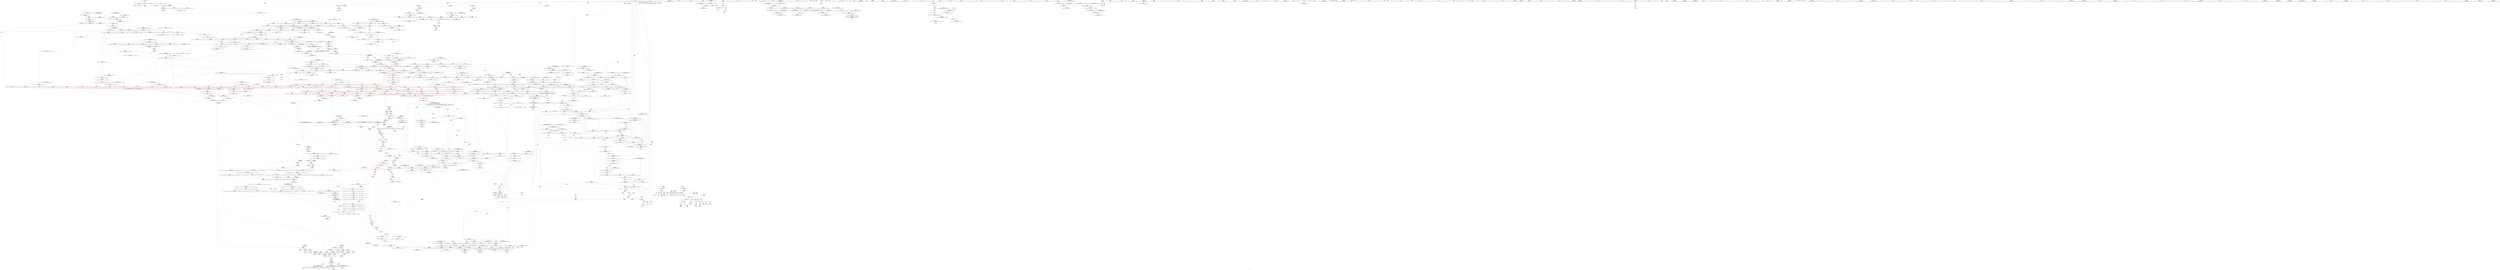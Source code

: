digraph "SVFG" {
	label="SVFG";

	Node0x5623b75a3e80 [shape=record,color=grey,label="{NodeID: 0\nNullPtr}"];
	Node0x5623b75a3e80 -> Node0x5623b7614d00[style=solid];
	Node0x5623b75a3e80 -> Node0x5623b761d6a0[style=solid];
	Node0x5623b761b860 [shape=record,color=red,label="{NodeID: 775\n1599\<--1586\n\<--__n\n_ZNSt20__copy_move_backwardILb1ELb0ESt26random_access_iterator_tagE13__copy_move_bIPSt4pairIicES5_EET0_T_S7_S6_\n}"];
	Node0x5623b761b860 -> Node0x5623b76681c0[style=solid];
	Node0x5623b76122f0 [shape=record,color=purple,label="{NodeID: 443\n1403\<--1402\nincdec.ptr\<--\n_ZSt16__insertion_sortIPSt4pairIicEN9__gnu_cxx5__ops15_Iter_less_iterEEvT_S6_T0_\n}"];
	Node0x5623b76122f0 -> Node0x5623b7644430[style=solid];
	Node0x5623b77602e0 [shape=record,color=black,label="{NodeID: 2325\n564 = PHI(507, )\n2nd arg _ZSt13__heap_selectIPSt4pairIicEN9__gnu_cxx5__ops15_Iter_less_iterEEvT_S6_S6_T0_ }"];
	Node0x5623b77602e0 -> Node0x5623b761f820[style=solid];
	Node0x5623b7606440 [shape=record,color=green,label="{NodeID: 111\n581\<--582\n_ZSt11__make_heapIPSt4pairIicEN9__gnu_cxx5__ops15_Iter_less_iterEEvT_S6_RT0_\<--_ZSt11__make_heapIPSt4pairIicEN9__gnu_cxx5__ops15_Iter_less_iterEEvT_S6_RT0__field_insensitive\n}"];
	Node0x5623b76212f0 [shape=record,color=blue,label="{NodeID: 886\n827\<--806\n\<--__value.coerce\n_ZSt13__adjust_heapIPSt4pairIicElS1_N9__gnu_cxx5__ops15_Iter_less_iterEEvT_T0_S7_T1_T2_\n}"];
	Node0x5623b7627d00 [shape=record,color=red,label="{NodeID: 554\n536\<--522\n\<--__first.addr\n_ZSt27__unguarded_partition_pivotIPSt4pairIicEN9__gnu_cxx5__ops15_Iter_less_iterEET_S6_S6_T0_\n}"];
	Node0x5623b7627d00 -> Node0x5623b76165c0[style=solid];
	Node0x5623b760aac0 [shape=record,color=green,label="{NodeID: 222\n1422\<--1423\nundef.agg.tmp\<--undef.agg.tmp_field_insensitive\n_ZSt26__unguarded_insertion_sortIPSt4pairIicEN9__gnu_cxx5__ops15_Iter_less_iterEEvT_S6_T0_\n}"];
	Node0x5623b762d730 [shape=record,color=red,label="{NodeID: 665\n1073\<--1061\n\<--__y.addr\n_ZStltIicEbRKSt4pairIT_T0_ES5_\n}"];
	Node0x5623b762d730 -> Node0x5623b76112b0[style=solid];
	Node0x5623b76606c0 [shape=record,color=grey,label="{NodeID: 1440\n852 = Binary(851, 630, )\n}"];
	Node0x5623b76188b0 [shape=record,color=black,label="{NodeID: 333\n1513\<--1534\n_ZSt23__copy_move_backward_a2ILb1EPSt4pairIicES2_ET1_T0_S4_S3__ret\<--call3\n_ZSt23__copy_move_backward_a2ILb1EPSt4pairIicES2_ET1_T0_S4_S3_\n|{<s0>104}}"];
	Node0x5623b76188b0:s0 -> Node0x5623b7757480[style=solid,color=blue];
	Node0x5623b7756270 [shape=record,color=black,label="{NodeID: 2215\n1144 = PHI(720, )\n}"];
	Node0x5623b76026f0 [shape=record,color=green,label="{NodeID: 1\n7\<--1\n__dso_handle\<--dummyObj\nGlob }"];
	Node0x5623b761b930 [shape=record,color=red,label="{NodeID: 776\n1611\<--1586\n\<--__n\n_ZNSt20__copy_move_backwardILb1ELb0ESt26random_access_iterator_tagE13__copy_move_bIPSt4pairIicES5_EET0_T_S7_S6_\n}"];
	Node0x5623b761b930 -> Node0x5623b76648c0[style=solid];
	Node0x5623b7636af0 [shape=record,color=black,label="{NodeID: 1551\nMR_2V_2 = PHI(MR_2V_3, MR_2V_1, )\npts\{12 \}\n|{<s0>18}}"];
	Node0x5623b7636af0:s0 -> Node0x5623b7634cf0[style=dashed,color=red];
	Node0x5623b76123c0 [shape=record,color=purple,label="{NodeID: 444\n1438\<--1437\nincdec.ptr\<--\n_ZSt26__unguarded_insertion_sortIPSt4pairIicEN9__gnu_cxx5__ops15_Iter_less_iterEEvT_S6_T0_\n}"];
	Node0x5623b76123c0 -> Node0x5623b7644770[style=solid];
	Node0x5623b77603f0 [shape=record,color=black,label="{NodeID: 2326\n1096 = PHI(544, )\n0th arg _ZSt22__move_median_to_firstIPSt4pairIicEN9__gnu_cxx5__ops15_Iter_less_iterEEvT_S6_S6_S6_T0_ }"];
	Node0x5623b77603f0 -> Node0x5623b7622f60[style=solid];
	Node0x5623b7606540 [shape=record,color=green,label="{NodeID: 112\n593\<--594\n_ZNK9__gnu_cxx5__ops15_Iter_less_iterclIPSt4pairIicES5_EEbT_T0_\<--_ZNK9__gnu_cxx5__ops15_Iter_less_iterclIPSt4pairIicES5_EEbT_T0__field_insensitive\n}"];
	Node0x5623b76213c0 [shape=record,color=blue,label="{NodeID: 887\n811\<--803\n__first.addr\<--__first\n_ZSt13__adjust_heapIPSt4pairIicElS1_N9__gnu_cxx5__ops15_Iter_less_iterEEvT_T0_S7_T1_T2_\n}"];
	Node0x5623b76213c0 -> Node0x5623b762a810[style=dashed];
	Node0x5623b76213c0 -> Node0x5623b762a8e0[style=dashed];
	Node0x5623b76213c0 -> Node0x5623b762a9b0[style=dashed];
	Node0x5623b76213c0 -> Node0x5623b762aa80[style=dashed];
	Node0x5623b76213c0 -> Node0x5623b762ab50[style=dashed];
	Node0x5623b76213c0 -> Node0x5623b762ac20[style=dashed];
	Node0x5623b76213c0 -> Node0x5623b762acf0[style=dashed];
	Node0x5623b7627dd0 [shape=record,color=red,label="{NodeID: 555\n544\<--522\n\<--__first.addr\n_ZSt27__unguarded_partition_pivotIPSt4pairIicEN9__gnu_cxx5__ops15_Iter_less_iterEET_S6_S6_T0_\n|{<s0>31}}"];
	Node0x5623b7627dd0:s0 -> Node0x5623b77603f0[style=solid,color=red];
	Node0x5623b760ab90 [shape=record,color=green,label="{NodeID: 223\n1446\<--1447\n__first.addr\<--__first.addr_field_insensitive\n_ZSt13move_backwardIPSt4pairIicES2_ET0_T_S4_S3_\n}"];
	Node0x5623b760ab90 -> Node0x5623b7631c40[style=solid];
	Node0x5623b760ab90 -> Node0x5623b7644840[style=solid];
	Node0x5623b762d800 [shape=record,color=red,label="{NodeID: 666\n1085\<--1061\n\<--__y.addr\n_ZStltIicEbRKSt4pairIT_T0_ES5_\n}"];
	Node0x5623b762d800 -> Node0x5623b7611520[style=solid];
	Node0x5623b7660840 [shape=record,color=grey,label="{NodeID: 1441\n670 = Binary(669, 348, )\n}"];
	Node0x5623b7660840 -> Node0x5623b7665dc0[style=solid];
	Node0x5623b7618980 [shape=record,color=black,label="{NodeID: 334\n1538\<--1543\n_ZSt12__miter_baseIPSt4pairIicEET_S3__ret\<--\n_ZSt12__miter_baseIPSt4pairIicEET_S3_\n|{<s0>102|<s1>103}}"];
	Node0x5623b7618980:s0 -> Node0x5623b7757200[style=solid,color=blue];
	Node0x5623b7618980:s1 -> Node0x5623b7757340[style=solid,color=blue];
	Node0x5623b77563b0 [shape=record,color=black,label="{NodeID: 2216\n1152 = PHI(720, )\n}"];
	Node0x5623b7602780 [shape=record,color=green,label="{NodeID: 2\n13\<--1\n.str\<--dummyObj\nGlob }"];
	Node0x5623b761ba00 [shape=record,color=red,label="{NodeID: 777\n1630\<--1621\nthis1\<--this.addr\n_ZNK9__gnu_cxx5__ops14_Val_less_iterclISt4pairIicEPS4_EEbRT_T0_\n}"];
	Node0x5623b7636ff0 [shape=record,color=black,label="{NodeID: 1552\nMR_31V_3 = PHI(MR_31V_4, MR_31V_2, )\npts\{286 \}\n}"];
	Node0x5623b7636ff0 -> Node0x5623b7625d50[style=dashed];
	Node0x5623b7636ff0 -> Node0x5623b7625e20[style=dashed];
	Node0x5623b7636ff0 -> Node0x5623b7625ef0[style=dashed];
	Node0x5623b7636ff0 -> Node0x5623b761e7e0[style=dashed];
	Node0x5623b7612490 [shape=record,color=purple,label="{NodeID: 445\n1739\<--1479\noffset_0\<--\n}"];
	Node0x5623b7612490 -> Node0x5623b7644b80[style=solid];
	Node0x5623b7760500 [shape=record,color=black,label="{NodeID: 2327\n1097 = PHI(546, )\n1st arg _ZSt22__move_median_to_firstIPSt4pairIicEN9__gnu_cxx5__ops15_Iter_less_iterEEvT_S6_S6_S6_T0_ }"];
	Node0x5623b7760500 -> Node0x5623b7623030[style=solid];
	Node0x5623b7606640 [shape=record,color=green,label="{NodeID: 113\n600\<--601\n_ZSt10__pop_heapIPSt4pairIicEN9__gnu_cxx5__ops15_Iter_less_iterEEvT_S6_S6_RT0_\<--_ZSt10__pop_heapIPSt4pairIicEN9__gnu_cxx5__ops15_Iter_less_iterEEvT_S6_S6_RT0__field_insensitive\n}"];
	Node0x5623b7621490 [shape=record,color=blue,label="{NodeID: 888\n813\<--804\n__holeIndex.addr\<--__holeIndex\n_ZSt13__adjust_heapIPSt4pairIicElS1_N9__gnu_cxx5__ops15_Iter_less_iterEEvT_T0_S7_T1_T2_\n}"];
	Node0x5623b7621490 -> Node0x5623b762adc0[style=dashed];
	Node0x5623b7621490 -> Node0x5623b762ae90[style=dashed];
	Node0x5623b7621490 -> Node0x5623b762af60[style=dashed];
	Node0x5623b7621490 -> Node0x5623b762b030[style=dashed];
	Node0x5623b7621490 -> Node0x5623b7621970[style=dashed];
	Node0x5623b7621490 -> Node0x5623b7621b10[style=dashed];
	Node0x5623b7621490 -> Node0x5623b76388f0[style=dashed];
	Node0x5623b7627ea0 [shape=record,color=red,label="{NodeID: 556\n545\<--522\n\<--__first.addr\n_ZSt27__unguarded_partition_pivotIPSt4pairIicEN9__gnu_cxx5__ops15_Iter_less_iterEET_S6_S6_T0_\n}"];
	Node0x5623b7627ea0 -> Node0x5623b761b110[style=solid];
	Node0x5623b760ac60 [shape=record,color=green,label="{NodeID: 224\n1448\<--1449\n__last.addr\<--__last.addr_field_insensitive\n_ZSt13move_backwardIPSt4pairIicES2_ET0_T_S4_S3_\n}"];
	Node0x5623b760ac60 -> Node0x5623b7631d10[style=solid];
	Node0x5623b760ac60 -> Node0x5623b7644910[style=solid];
	Node0x5623b762d8d0 [shape=record,color=red,label="{NodeID: 667\n1067\<--1066\n\<--first\n_ZStltIicEbRKSt4pairIT_T0_ES5_\n}"];
	Node0x5623b762d8d0 -> Node0x5623b7667bc0[style=solid];
	Node0x5623b76609c0 [shape=record,color=grey,label="{NodeID: 1442\n895 = Binary(894, 630, )\n}"];
	Node0x5623b76609c0 -> Node0x5623b7621b10[style=solid];
	Node0x5623b7618a50 [shape=record,color=black,label="{NodeID: 335\n1545\<--1565\n_ZSt22__copy_move_backward_aILb1EPSt4pairIicES2_ET1_T0_S4_S3__ret\<--call\n_ZSt22__copy_move_backward_aILb1EPSt4pairIicES2_ET1_T0_S4_S3_\n|{<s0>115}}"];
	Node0x5623b7618a50:s0 -> Node0x5623b7758100[style=solid,color=blue];
	Node0x5623b77564f0 [shape=record,color=black,label="{NodeID: 2217\n1184 = PHI(720, )\n}"];
	Node0x5623b7602810 [shape=record,color=green,label="{NodeID: 3\n15\<--1\n.str.1\<--dummyObj\nGlob }"];
	Node0x5623b761bad0 [shape=record,color=red,label="{NodeID: 778\n1631\<--1623\n\<--__val.addr\n_ZNK9__gnu_cxx5__ops14_Val_less_iterclISt4pairIicEPS4_EEbRT_T0_\n|{<s0>119}}"];
	Node0x5623b761bad0:s0 -> Node0x5623b7743980[style=solid,color=red];
	Node0x5623b76374f0 [shape=record,color=black,label="{NodeID: 1553\nMR_2V_8 = PHI(MR_2V_9, MR_2V_6, )\npts\{12 \}\n|{|<s4>18}}"];
	Node0x5623b76374f0 -> Node0x5623b7625530[style=dashed];
	Node0x5623b76374f0 -> Node0x5623b7625600[style=dashed];
	Node0x5623b76374f0 -> Node0x5623b76256d0[style=dashed];
	Node0x5623b76374f0 -> Node0x5623b761e090[style=dashed];
	Node0x5623b76374f0:s4 -> Node0x5623b7636af0[style=dashed,color=blue];
	Node0x5623b7612560 [shape=record,color=purple,label="{NodeID: 446\n1742\<--1479\noffset_1\<--\n}"];
	Node0x5623b7612560 -> Node0x5623b7644c50[style=solid];
	Node0x5623b7760610 [shape=record,color=black,label="{NodeID: 2328\n1098 = PHI(547, )\n2nd arg _ZSt22__move_median_to_firstIPSt4pairIicEN9__gnu_cxx5__ops15_Iter_less_iterEEvT_S6_S6_S6_T0_ }"];
	Node0x5623b7760610 -> Node0x5623b7623100[style=solid];
	Node0x5623b760b130 [shape=record,color=green,label="{NodeID: 114\n613\<--614\n__first.addr\<--__first.addr_field_insensitive\n_ZSt11__sort_heapIPSt4pairIicEN9__gnu_cxx5__ops15_Iter_less_iterEEvT_S6_RT0_\n}"];
	Node0x5623b760b130 -> Node0x5623b7628d40[style=solid];
	Node0x5623b760b130 -> Node0x5623b7628e10[style=solid];
	Node0x5623b760b130 -> Node0x5623b761fa90[style=solid];
	Node0x5623b7621560 [shape=record,color=blue,label="{NodeID: 889\n815\<--805\n__len.addr\<--__len\n_ZSt13__adjust_heapIPSt4pairIicElS1_N9__gnu_cxx5__ops15_Iter_less_iterEEvT_T0_S7_T1_T2_\n}"];
	Node0x5623b7621560 -> Node0x5623b762b1d0[style=dashed];
	Node0x5623b7621560 -> Node0x5623b762b2a0[style=dashed];
	Node0x5623b7621560 -> Node0x5623b762b370[style=dashed];
	Node0x5623b76c8960 [shape=record,color=yellow,style=double,label="{NodeID: 1664\n2V_1 = ENCHI(MR_2V_0)\npts\{12 \}\nFun[_ZNK9__gnu_cxx5__ops15_Iter_less_iterclIPSt4pairIicES5_EEbT_T0_]|{<s0>42}}"];
	Node0x5623b76c8960:s0 -> Node0x5623b6b19120[style=dashed,color=red];
	Node0x5623b7627f70 [shape=record,color=red,label="{NodeID: 557\n553\<--522\n\<--__first.addr\n_ZSt27__unguarded_partition_pivotIPSt4pairIicEN9__gnu_cxx5__ops15_Iter_less_iterEET_S6_S6_T0_\n}"];
	Node0x5623b7627f70 -> Node0x5623b760f300[style=solid];
	Node0x5623b760ad30 [shape=record,color=green,label="{NodeID: 225\n1450\<--1451\n__result.addr\<--__result.addr_field_insensitive\n_ZSt13move_backwardIPSt4pairIicES2_ET0_T_S4_S3_\n}"];
	Node0x5623b760ad30 -> Node0x5623b7631de0[style=solid];
	Node0x5623b760ad30 -> Node0x5623b76449e0[style=solid];
	Node0x5623b762d9a0 [shape=record,color=red,label="{NodeID: 668\n1070\<--1069\n\<--first1\n_ZStltIicEbRKSt4pairIT_T0_ES5_\n}"];
	Node0x5623b762d9a0 -> Node0x5623b7667bc0[style=solid];
	Node0x5623b7660b40 [shape=record,color=grey,label="{NodeID: 1443\n857 = Binary(856, 414, )\n}"];
	Node0x5623b7660b40 -> Node0x5623b76218a0[style=solid];
	Node0x5623b7618b20 [shape=record,color=black,label="{NodeID: 336\n1569\<--1574\n_ZSt12__niter_baseIPSt4pairIicEET_S3__ret\<--\n_ZSt12__niter_baseIPSt4pairIicEET_S3_\n|{<s0>112|<s1>113|<s2>114}}"];
	Node0x5623b7618b20:s0 -> Node0x5623b7757d10[style=solid,color=blue];
	Node0x5623b7618b20:s1 -> Node0x5623b7757e80[style=solid,color=blue];
	Node0x5623b7618b20:s2 -> Node0x5623b7757fc0[style=solid,color=blue];
	Node0x5623b7756630 [shape=record,color=black,label="{NodeID: 2218\n1196 = PHI(720, )\n}"];
	Node0x5623b76028a0 [shape=record,color=green,label="{NodeID: 4\n17\<--1\n.str.2\<--dummyObj\nGlob }"];
	Node0x5623b761bba0 [shape=record,color=red,label="{NodeID: 779\n1632\<--1625\n\<--__it.addr\n_ZNK9__gnu_cxx5__ops14_Val_less_iterclISt4pairIicEPS4_EEbRT_T0_\n|{<s0>119}}"];
	Node0x5623b761bba0:s0 -> Node0x5623b77438b0[style=solid,color=red];
	Node0x5623b76379f0 [shape=record,color=black,label="{NodeID: 1554\nMR_8V_7 = PHI(MR_8V_8, MR_8V_5, )\npts\{68 \}\n}"];
	Node0x5623b76379f0 -> Node0x5623b7624690[style=dashed];
	Node0x5623b76379f0 -> Node0x5623b7624760[style=dashed];
	Node0x5623b76379f0 -> Node0x5623b761e230[style=dashed];
	Node0x5623b7612630 [shape=record,color=purple,label="{NodeID: 447\n1745\<--1479\noffset_2\<--\n}"];
	Node0x5623b7612630 -> Node0x5623b7644d20[style=solid];
	Node0x5623b7760720 [shape=record,color=black,label="{NodeID: 2329\n1099 = PHI(549, )\n3rd arg _ZSt22__move_median_to_firstIPSt4pairIicEN9__gnu_cxx5__ops15_Iter_less_iterEEvT_S6_S6_S6_T0_ }"];
	Node0x5623b7760720 -> Node0x5623b76231d0[style=solid];
	Node0x5623b760b200 [shape=record,color=green,label="{NodeID: 115\n615\<--616\n__last.addr\<--__last.addr_field_insensitive\n_ZSt11__sort_heapIPSt4pairIicEN9__gnu_cxx5__ops15_Iter_less_iterEEvT_S6_RT0_\n}"];
	Node0x5623b760b200 -> Node0x5623b7628ee0[style=solid];
	Node0x5623b760b200 -> Node0x5623b7628fb0[style=solid];
	Node0x5623b760b200 -> Node0x5623b7629080[style=solid];
	Node0x5623b760b200 -> Node0x5623b7629150[style=solid];
	Node0x5623b760b200 -> Node0x5623b761fb60[style=solid];
	Node0x5623b760b200 -> Node0x5623b761fd00[style=solid];
	Node0x5623b7621630 [shape=record,color=blue,label="{NodeID: 890\n817\<--832\n__topIndex\<--\n_ZSt13__adjust_heapIPSt4pairIicElS1_N9__gnu_cxx5__ops15_Iter_less_iterEEvT_T0_S7_T1_T2_\n}"];
	Node0x5623b7621630 -> Node0x5623b762b440[style=dashed];
	Node0x5623b7628040 [shape=record,color=red,label="{NodeID: 558\n556\<--522\n\<--__first.addr\n_ZSt27__unguarded_partition_pivotIPSt4pairIicEN9__gnu_cxx5__ops15_Iter_less_iterEET_S6_S6_T0_\n|{<s0>32}}"];
	Node0x5623b7628040:s0 -> Node0x5623b775bd20[style=solid,color=red];
	Node0x5623b760ae00 [shape=record,color=green,label="{NodeID: 226\n1457\<--1458\n_ZSt12__miter_baseIPSt4pairIicEET_S3_\<--_ZSt12__miter_baseIPSt4pairIicEET_S3__field_insensitive\n}"];
	Node0x5623b76d18e0 [shape=record,color=yellow,style=double,label="{NodeID: 1776\n2V_1 = ENCHI(MR_2V_0)\npts\{12 \}\nFun[_ZSt13__heap_selectIPSt4pairIicEN9__gnu_cxx5__ops15_Iter_less_iterEEvT_S6_S6_T0_]|{<s0>33|<s1>33}}"];
	Node0x5623b76d18e0:s0 -> Node0x5623b76a16f0[style=dashed,color=red];
	Node0x5623b76d18e0:s1 -> Node0x5623b76c0020[style=dashed,color=red];
	Node0x5623b762da70 [shape=record,color=red,label="{NodeID: 669\n1075\<--1074\n\<--first2\n_ZStltIicEbRKSt4pairIT_T0_ES5_\n}"];
	Node0x5623b762da70 -> Node0x5623b7667a40[style=solid];
	Node0x5623b7660cc0 [shape=record,color=grey,label="{NodeID: 1444\n193 = Binary(192, 102, )\n}"];
	Node0x5623b7660cc0 -> Node0x5623b76157f0[style=solid];
	Node0x5623b7618bf0 [shape=record,color=black,label="{NodeID: 337\n1593\<--1591\nsub.ptr.lhs.cast\<--\n_ZNSt20__copy_move_backwardILb1ELb0ESt26random_access_iterator_tagE13__copy_move_bIPSt4pairIicES5_EET0_T_S7_S6_\n}"];
	Node0x5623b7618bf0 -> Node0x5623b76657c0[style=solid];
	Node0x5623b7756770 [shape=record,color=black,label="{NodeID: 2219\n1280 = PHI(1322, )\n}"];
	Node0x5623b7756770 -> Node0x5623b7630310[style=solid];
	Node0x5623b76030e0 [shape=record,color=green,label="{NodeID: 5\n19\<--1\n.str.3\<--dummyObj\nGlob }"];
	Node0x5623b761bc70 [shape=record,color=red,label="{NodeID: 780\n1646\<--1640\n\<--__first.addr\n_ZSt9__reverseIPSt4pairIicEEvT_S3_St26random_access_iterator_tag\n}"];
	Node0x5623b761bc70 -> Node0x5623b7666840[style=solid];
	Node0x5623b7637ef0 [shape=record,color=black,label="{NodeID: 1555\nMR_12V_6 = PHI(MR_12V_8, MR_12V_3, )\npts\{72 \}\n}"];
	Node0x5623b7637ef0 -> Node0x5623b7624de0[style=dashed];
	Node0x5623b7637ef0 -> Node0x5623b7624eb0[style=dashed];
	Node0x5623b7637ef0 -> Node0x5623b7624f80[style=dashed];
	Node0x5623b7637ef0 -> Node0x5623b7625050[style=dashed];
	Node0x5623b7637ef0 -> Node0x5623b761e160[style=dashed];
	Node0x5623b7637ef0 -> Node0x5623b7637ef0[style=dashed];
	Node0x5623b7612700 [shape=record,color=purple,label="{NodeID: 448\n1740\<--1480\noffset_0\<--\n}"];
	Node0x5623b7612700 -> Node0x5623b761d260[style=solid];
	Node0x5623b7760860 [shape=record,color=black,label="{NodeID: 2330\n1570 = PHI(1526, 1530, 1532, )\n0th arg _ZSt12__niter_baseIPSt4pairIicEET_S3_ }"];
	Node0x5623b7760860 -> Node0x5623b76457b0[style=solid];
	Node0x5623b760b2d0 [shape=record,color=green,label="{NodeID: 116\n617\<--618\n__comp.addr\<--__comp.addr_field_insensitive\n_ZSt11__sort_heapIPSt4pairIicEN9__gnu_cxx5__ops15_Iter_less_iterEEvT_S6_RT0_\n}"];
	Node0x5623b760b2d0 -> Node0x5623b7629220[style=solid];
	Node0x5623b760b2d0 -> Node0x5623b761fc30[style=solid];
	Node0x5623b7621700 [shape=record,color=blue,label="{NodeID: 891\n819\<--834\n__secondChild\<--\n_ZSt13__adjust_heapIPSt4pairIicElS1_N9__gnu_cxx5__ops15_Iter_less_iterEEvT_T0_S7_T1_T2_\n}"];
	Node0x5623b7621700 -> Node0x5623b762b510[style=dashed];
	Node0x5623b7621700 -> Node0x5623b762b5e0[style=dashed];
	Node0x5623b7621700 -> Node0x5623b762bac0[style=dashed];
	Node0x5623b7621700 -> Node0x5623b762bb90[style=dashed];
	Node0x5623b7621700 -> Node0x5623b76217d0[style=dashed];
	Node0x5623b7621700 -> Node0x5623b7621a40[style=dashed];
	Node0x5623b7621700 -> Node0x5623b7638df0[style=dashed];
	Node0x5623b7628110 [shape=record,color=red,label="{NodeID: 559\n535\<--524\n\<--__last.addr\n_ZSt27__unguarded_partition_pivotIPSt4pairIicEN9__gnu_cxx5__ops15_Iter_less_iterEET_S6_S6_T0_\n}"];
	Node0x5623b7628110 -> Node0x5623b76164f0[style=solid];
	Node0x5623b760af00 [shape=record,color=green,label="{NodeID: 227\n1463\<--1464\n_ZSt23__copy_move_backward_a2ILb1EPSt4pairIicES2_ET1_T0_S4_S3_\<--_ZSt23__copy_move_backward_a2ILb1EPSt4pairIicES2_ET1_T0_S4_S3__field_insensitive\n}"];
	Node0x5623b762db40 [shape=record,color=red,label="{NodeID: 670\n1078\<--1077\n\<--first3\n_ZStltIicEbRKSt4pairIT_T0_ES5_\n}"];
	Node0x5623b762db40 -> Node0x5623b7667a40[style=solid];
	Node0x5623b7660e40 [shape=record,color=grey,label="{NodeID: 1445\n844 = Binary(843, 630, )\n}"];
	Node0x5623b7660e40 -> Node0x5623b7660fc0[style=solid];
	Node0x5623b7618cc0 [shape=record,color=black,label="{NodeID: 338\n1594\<--1592\nsub.ptr.rhs.cast\<--\n_ZNSt20__copy_move_backwardILb1ELb0ESt26random_access_iterator_tagE13__copy_move_bIPSt4pairIicES5_EET0_T_S7_S6_\n}"];
	Node0x5623b7618cc0 -> Node0x5623b76657c0[style=solid];
	Node0x5623b7756940 [shape=record,color=black,label="{NodeID: 2220\n1286 = PHI(1322, )\n}"];
	Node0x5623b7756940 -> Node0x5623b76303e0[style=solid];
	Node0x5623b7603170 [shape=record,color=green,label="{NodeID: 6\n21\<--1\n.str.4\<--dummyObj\nGlob }"];
	Node0x5623b761bd40 [shape=record,color=red,label="{NodeID: 781\n1655\<--1640\n\<--__first.addr\n_ZSt9__reverseIPSt4pairIicEEvT_S3_St26random_access_iterator_tag\n}"];
	Node0x5623b761bd40 -> Node0x5623b7666540[style=solid];
	Node0x5623b76383f0 [shape=record,color=black,label="{NodeID: 1556\nMR_2V_5 = PHI(MR_2V_4, MR_2V_2, MR_2V_2, )\npts\{12 \}\n|{|<s3>59}}"];
	Node0x5623b76383f0 -> Node0x5623b761cd80[style=dashed];
	Node0x5623b76383f0 -> Node0x5623b761ce50[style=dashed];
	Node0x5623b76383f0 -> Node0x5623b761cf20[style=dashed];
	Node0x5623b76383f0:s3 -> Node0x5623b76c4120[style=dashed,color=red];
	Node0x5623b76127d0 [shape=record,color=purple,label="{NodeID: 449\n1743\<--1480\noffset_1\<--\n}"];
	Node0x5623b76127d0 -> Node0x5623b761d330[style=solid];
	Node0x5623b7760b40 [shape=record,color=black,label="{NodeID: 2331\n1443 = PHI(1382, )\n0th arg _ZSt13move_backwardIPSt4pairIicES2_ET0_T_S4_S3_ }"];
	Node0x5623b7760b40 -> Node0x5623b7644840[style=solid];
	Node0x5623b760b3a0 [shape=record,color=green,label="{NodeID: 117\n646\<--647\n__first.addr\<--__first.addr_field_insensitive\n_ZSt11__make_heapIPSt4pairIicEN9__gnu_cxx5__ops15_Iter_less_iterEEvT_S6_RT0_\n}"];
	Node0x5623b760b3a0 -> Node0x5623b76292f0[style=solid];
	Node0x5623b760b3a0 -> Node0x5623b76293c0[style=solid];
	Node0x5623b760b3a0 -> Node0x5623b7629490[style=solid];
	Node0x5623b760b3a0 -> Node0x5623b7629560[style=solid];
	Node0x5623b760b3a0 -> Node0x5623b761fdd0[style=solid];
	Node0x5623b76217d0 [shape=record,color=blue,label="{NodeID: 892\n819\<--845\n__secondChild\<--mul\n_ZSt13__adjust_heapIPSt4pairIicElS1_N9__gnu_cxx5__ops15_Iter_less_iterEEvT_T0_S7_T1_T2_\n}"];
	Node0x5623b76217d0 -> Node0x5623b762b510[style=dashed];
	Node0x5623b76217d0 -> Node0x5623b762b5e0[style=dashed];
	Node0x5623b76217d0 -> Node0x5623b762b6b0[style=dashed];
	Node0x5623b76217d0 -> Node0x5623b762b780[style=dashed];
	Node0x5623b76217d0 -> Node0x5623b762b850[style=dashed];
	Node0x5623b76217d0 -> Node0x5623b762b920[style=dashed];
	Node0x5623b76217d0 -> Node0x5623b762b9f0[style=dashed];
	Node0x5623b76217d0 -> Node0x5623b762bac0[style=dashed];
	Node0x5623b76217d0 -> Node0x5623b762bb90[style=dashed];
	Node0x5623b76217d0 -> Node0x5623b76217d0[style=dashed];
	Node0x5623b76217d0 -> Node0x5623b76218a0[style=dashed];
	Node0x5623b76217d0 -> Node0x5623b7621a40[style=dashed];
	Node0x5623b76217d0 -> Node0x5623b7638df0[style=dashed];
	Node0x5623b76281e0 [shape=record,color=red,label="{NodeID: 560\n548\<--524\n\<--__last.addr\n_ZSt27__unguarded_partition_pivotIPSt4pairIicEN9__gnu_cxx5__ops15_Iter_less_iterEET_S6_S6_T0_\n}"];
	Node0x5623b76281e0 -> Node0x5623b761b1e0[style=solid];
	Node0x5623b760b000 [shape=record,color=green,label="{NodeID: 228\n1468\<--1469\n__comp\<--__comp_field_insensitive\n_ZSt25__unguarded_linear_insertIPSt4pairIicEN9__gnu_cxx5__ops14_Val_less_iterEEvT_T0_\n|{<s0>107}}"];
	Node0x5623b760b000:s0 -> Node0x5623b775caf0[style=solid,color=red];
	Node0x5623b762dc10 [shape=record,color=red,label="{NodeID: 671\n1083\<--1082\n\<--second\n_ZStltIicEbRKSt4pairIT_T0_ES5_\n}"];
	Node0x5623b762dc10 -> Node0x5623b7617fc0[style=solid];
	Node0x5623b7660fc0 [shape=record,color=grey,label="{NodeID: 1446\n845 = Binary(353, 844, )\n}"];
	Node0x5623b7660fc0 -> Node0x5623b76217d0[style=solid];
	Node0x5623b7618d90 [shape=record,color=black,label="{NodeID: 339\n1576\<--1615\n_ZNSt20__copy_move_backwardILb1ELb0ESt26random_access_iterator_tagE13__copy_move_bIPSt4pairIicES5_EET0_T_S7_S6__ret\<--\n_ZNSt20__copy_move_backwardILb1ELb0ESt26random_access_iterator_tagE13__copy_move_bIPSt4pairIicES5_EET0_T_S7_S6_\n|{<s0>116}}"];
	Node0x5623b7618d90:s0 -> Node0x5623b7758240[style=solid,color=blue];
	Node0x5623b7756a80 [shape=record,color=black,label="{NodeID: 2221\n1290 = PHI(1322, )\n}"];
	Node0x5623b7756a80 -> Node0x5623b76304b0[style=solid];
	Node0x5623b7603200 [shape=record,color=green,label="{NodeID: 7\n23\<--1\n.str.5\<--dummyObj\nGlob }"];
	Node0x5623b761be10 [shape=record,color=red,label="{NodeID: 782\n1659\<--1640\n\<--__first.addr\n_ZSt9__reverseIPSt4pairIicEEvT_S3_St26random_access_iterator_tag\n|{<s0>120}}"];
	Node0x5623b761be10:s0 -> Node0x5623b775d950[style=solid,color=red];
	Node0x5623b76388f0 [shape=record,color=black,label="{NodeID: 1557\nMR_190V_6 = PHI(MR_190V_5, MR_190V_3, MR_190V_3, )\npts\{814 \}\n}"];
	Node0x5623b76388f0 -> Node0x5623b762b100[style=dashed];
	Node0x5623b76128a0 [shape=record,color=purple,label="{NodeID: 450\n1746\<--1480\noffset_2\<--\n}"];
	Node0x5623b76128a0 -> Node0x5623b761d400[style=solid];
	Node0x5623b7760c50 [shape=record,color=black,label="{NodeID: 2332\n1444 = PHI(1383, )\n1st arg _ZSt13move_backwardIPSt4pairIicES2_ET0_T_S4_S3_ }"];
	Node0x5623b7760c50 -> Node0x5623b7644910[style=solid];
	Node0x5623b760b470 [shape=record,color=green,label="{NodeID: 118\n648\<--649\n__last.addr\<--__last.addr_field_insensitive\n_ZSt11__make_heapIPSt4pairIicEN9__gnu_cxx5__ops15_Iter_less_iterEEvT_S6_RT0_\n}"];
	Node0x5623b760b470 -> Node0x5623b7629630[style=solid];
	Node0x5623b760b470 -> Node0x5623b7629700[style=solid];
	Node0x5623b760b470 -> Node0x5623b761fea0[style=solid];
	Node0x5623b76218a0 [shape=record,color=blue,label="{NodeID: 893\n819\<--857\n__secondChild\<--dec\n_ZSt13__adjust_heapIPSt4pairIicElS1_N9__gnu_cxx5__ops15_Iter_less_iterEEvT_T0_S7_T1_T2_\n}"];
	Node0x5623b76218a0 -> Node0x5623b762b510[style=dashed];
	Node0x5623b76218a0 -> Node0x5623b762b5e0[style=dashed];
	Node0x5623b76218a0 -> Node0x5623b762b920[style=dashed];
	Node0x5623b76218a0 -> Node0x5623b762b9f0[style=dashed];
	Node0x5623b76218a0 -> Node0x5623b762bac0[style=dashed];
	Node0x5623b76218a0 -> Node0x5623b762bb90[style=dashed];
	Node0x5623b76218a0 -> Node0x5623b76217d0[style=dashed];
	Node0x5623b76218a0 -> Node0x5623b7621a40[style=dashed];
	Node0x5623b76218a0 -> Node0x5623b7638df0[style=dashed];
	Node0x5623b76282b0 [shape=record,color=red,label="{NodeID: 561\n555\<--524\n\<--__last.addr\n_ZSt27__unguarded_partition_pivotIPSt4pairIicEN9__gnu_cxx5__ops15_Iter_less_iterEET_S6_S6_T0_\n|{<s0>32}}"];
	Node0x5623b76282b0:s0 -> Node0x5623b775bc10[style=solid,color=red];
	Node0x5623b7613320 [shape=record,color=green,label="{NodeID: 229\n1470\<--1471\n__last.addr\<--__last.addr_field_insensitive\n_ZSt25__unguarded_linear_insertIPSt4pairIicEN9__gnu_cxx5__ops14_Val_less_iterEEvT_T0_\n}"];
	Node0x5623b7613320 -> Node0x5623b7631eb0[style=solid];
	Node0x5623b7613320 -> Node0x5623b7631f80[style=solid];
	Node0x5623b7613320 -> Node0x5623b7632050[style=solid];
	Node0x5623b7613320 -> Node0x5623b7632120[style=solid];
	Node0x5623b7613320 -> Node0x5623b7644ab0[style=solid];
	Node0x5623b7613320 -> Node0x5623b7644f90[style=solid];
	Node0x5623b762dce0 [shape=record,color=red,label="{NodeID: 672\n1087\<--1086\n\<--second5\n_ZStltIicEbRKSt4pairIT_T0_ES5_\n}"];
	Node0x5623b762dce0 -> Node0x5623b7618090[style=solid];
	Node0x5623b7661140 [shape=record,color=grey,label="{NodeID: 1447\n207 = Binary(206, 167, )\n}"];
	Node0x5623b7661140 -> Node0x5623b761e090[style=solid];
	Node0x5623b7618e60 [shape=record,color=black,label="{NodeID: 340\n1617\<--1633\n_ZNK9__gnu_cxx5__ops14_Val_less_iterclISt4pairIicEPS4_EEbRT_T0__ret\<--call\n_ZNK9__gnu_cxx5__ops14_Val_less_iterclISt4pairIicEPS4_EEbRT_T0_\n|{<s0>107}}"];
	Node0x5623b7618e60:s0 -> Node0x5623b7757700[style=solid,color=blue];
	Node0x5623b7756bc0 [shape=record,color=black,label="{NodeID: 2222\n1307 = PHI(1329, )\n}"];
	Node0x5623b7756bc0 -> Node0x5623b76308c0[style=solid];
	Node0x5623b7603290 [shape=record,color=green,label="{NodeID: 8\n25\<--1\nstdin\<--dummyObj\nGlob }"];
	Node0x5623b761bee0 [shape=record,color=red,label="{NodeID: 783\n1662\<--1640\n\<--__first.addr\n_ZSt9__reverseIPSt4pairIicEEvT_S3_St26random_access_iterator_tag\n}"];
	Node0x5623b761bee0 -> Node0x5623b7612d80[style=solid];
	Node0x5623b7638df0 [shape=record,color=black,label="{NodeID: 1558\nMR_196V_8 = PHI(MR_196V_7, MR_196V_3, MR_196V_3, )\npts\{820 \}\n}"];
	Node0x5623b7612970 [shape=record,color=purple,label="{NodeID: 451\n1485\<--1484\nincdec.ptr\<--\n_ZSt25__unguarded_linear_insertIPSt4pairIicEN9__gnu_cxx5__ops14_Val_less_iterEEvT_T0_\n}"];
	Node0x5623b7612970 -> Node0x5623b7644ec0[style=solid];
	Node0x5623b7760d60 [shape=record,color=black,label="{NodeID: 2333\n1445 = PHI(1385, )\n2nd arg _ZSt13move_backwardIPSt4pairIicES2_ET0_T_S4_S3_ }"];
	Node0x5623b7760d60 -> Node0x5623b76449e0[style=solid];
	Node0x5623b760b540 [shape=record,color=green,label="{NodeID: 119\n650\<--651\n__comp.addr\<--__comp.addr_field_insensitive\n_ZSt11__make_heapIPSt4pairIicEN9__gnu_cxx5__ops15_Iter_less_iterEEvT_S6_RT0_\n}"];
	Node0x5623b760b540 -> Node0x5623b76297d0[style=solid];
	Node0x5623b760b540 -> Node0x5623b761ff70[style=solid];
	Node0x5623b7621970 [shape=record,color=blue,label="{NodeID: 894\n813\<--868\n__holeIndex.addr\<--\n_ZSt13__adjust_heapIPSt4pairIicElS1_N9__gnu_cxx5__ops15_Iter_less_iterEEvT_T0_S7_T1_T2_\n}"];
	Node0x5623b7621970 -> Node0x5623b762af60[style=dashed];
	Node0x5623b7621970 -> Node0x5623b762b030[style=dashed];
	Node0x5623b7621970 -> Node0x5623b7621970[style=dashed];
	Node0x5623b7621970 -> Node0x5623b7621b10[style=dashed];
	Node0x5623b7621970 -> Node0x5623b76388f0[style=dashed];
	Node0x5623b7628380 [shape=record,color=red,label="{NodeID: 562\n547\<--526\n\<--__mid\n_ZSt27__unguarded_partition_pivotIPSt4pairIicEN9__gnu_cxx5__ops15_Iter_less_iterEET_S6_S6_T0_\n|{<s0>31}}"];
	Node0x5623b7628380:s0 -> Node0x5623b7760610[style=solid,color=red];
	Node0x5623b76133b0 [shape=record,color=green,label="{NodeID: 230\n1472\<--1473\n__val\<--__val_field_insensitive\n_ZSt25__unguarded_linear_insertIPSt4pairIicEN9__gnu_cxx5__ops14_Val_less_iterEEvT_T0_\n|{|<s1>107|<s2>110}}"];
	Node0x5623b76133b0 -> Node0x5623b7618710[style=solid];
	Node0x5623b76133b0:s1 -> Node0x5623b775cc00[style=solid,color=red];
	Node0x5623b76133b0:s2 -> Node0x5623b77597c0[style=solid,color=red];
	Node0x5623b762ddb0 [shape=record,color=red,label="{NodeID: 673\n1122\<--1102\n\<--__result.addr\n_ZSt22__move_median_to_firstIPSt4pairIicEN9__gnu_cxx5__ops15_Iter_less_iterEEvT_S6_S6_S6_T0_\n|{<s0>70}}"];
	Node0x5623b762ddb0:s0 -> Node0x5623b775d950[style=solid,color=red];
	Node0x5623b76612c0 [shape=record,color=grey,label="{NodeID: 1448\n839 = Binary(838, 630, )\n}"];
	Node0x5623b76612c0 -> Node0x5623b7661440[style=solid];
	Node0x5623b7618f30 [shape=record,color=purple,label="{NodeID: 341\n44\<--4\n\<--_ZStL8__ioinit\n__cxx_global_var_init\n}"];
	Node0x5623b7756d00 [shape=record,color=black,label="{NodeID: 2223\n1313 = PHI(1329, )\n}"];
	Node0x5623b7756d00 -> Node0x5623b7630990[style=solid];
	Node0x5623b7603320 [shape=record,color=green,label="{NodeID: 9\n26\<--1\n.str.6\<--dummyObj\nGlob }"];
	Node0x5623b761bfb0 [shape=record,color=red,label="{NodeID: 784\n1647\<--1642\n\<--__last.addr\n_ZSt9__reverseIPSt4pairIicEEvT_S3_St26random_access_iterator_tag\n}"];
	Node0x5623b761bfb0 -> Node0x5623b7666840[style=solid];
	Node0x5623b7612a40 [shape=record,color=purple,label="{NodeID: 452\n1500\<--1499\nincdec.ptr4\<--\n_ZSt25__unguarded_linear_insertIPSt4pairIicEN9__gnu_cxx5__ops14_Val_less_iterEEvT_T0_\n}"];
	Node0x5623b7612a40 -> Node0x5623b7645060[style=solid];
	Node0x5623b7760e70 [shape=record,color=black,label="{NodeID: 2334\n431 = PHI(347, )\n0th arg _ZSt4__lgl }"];
	Node0x5623b7760e70 -> Node0x5623b761ef30[style=solid];
	Node0x5623b760b610 [shape=record,color=green,label="{NodeID: 120\n652\<--653\n__len\<--__len_field_insensitive\n_ZSt11__make_heapIPSt4pairIicEN9__gnu_cxx5__ops15_Iter_less_iterEEvT_S6_RT0_\n}"];
	Node0x5623b760b610 -> Node0x5623b76298a0[style=solid];
	Node0x5623b760b610 -> Node0x5623b7629970[style=solid];
	Node0x5623b760b610 -> Node0x5623b7620040[style=solid];
	Node0x5623b7621a40 [shape=record,color=blue,label="{NodeID: 895\n819\<--883\n__secondChild\<--mul13\n_ZSt13__adjust_heapIPSt4pairIicElS1_N9__gnu_cxx5__ops15_Iter_less_iterEEvT_T0_S7_T1_T2_\n}"];
	Node0x5623b7621a40 -> Node0x5623b762bc60[style=dashed];
	Node0x5623b7621a40 -> Node0x5623b762bd30[style=dashed];
	Node0x5623b7621a40 -> Node0x5623b7638df0[style=dashed];
	Node0x5623b7628450 [shape=record,color=red,label="{NodeID: 563\n578\<--567\n\<--__first.addr\n_ZSt13__heap_selectIPSt4pairIicEN9__gnu_cxx5__ops15_Iter_less_iterEEvT_S6_S6_T0_\n|{<s0>33}}"];
	Node0x5623b7628450:s0 -> Node0x5623b775be30[style=solid,color=red];
	Node0x5623b7613480 [shape=record,color=green,label="{NodeID: 231\n1474\<--1475\n__next\<--__next_field_insensitive\n_ZSt25__unguarded_linear_insertIPSt4pairIicEN9__gnu_cxx5__ops14_Val_less_iterEEvT_T0_\n}"];
	Node0x5623b7613480 -> Node0x5623b76321f0[style=solid];
	Node0x5623b7613480 -> Node0x5623b76322c0[style=solid];
	Node0x5623b7613480 -> Node0x5623b7632390[style=solid];
	Node0x5623b7613480 -> Node0x5623b7632460[style=solid];
	Node0x5623b7613480 -> Node0x5623b7632530[style=solid];
	Node0x5623b7613480 -> Node0x5623b7644df0[style=solid];
	Node0x5623b7613480 -> Node0x5623b7644ec0[style=solid];
	Node0x5623b7613480 -> Node0x5623b7645060[style=solid];
	Node0x5623b76d1d70 [shape=record,color=yellow,style=double,label="{NodeID: 1781\n2V_1 = ENCHI(MR_2V_0)\npts\{12 \}\nFun[_ZSt22__move_median_to_firstIPSt4pairIicEN9__gnu_cxx5__ops15_Iter_less_iterEEvT_S6_S6_S6_T0_]|{<s0>68|<s1>69|<s2>70|<s3>71|<s4>72|<s5>73|<s6>74|<s7>75|<s8>76|<s9>77|<s10>78}}"];
	Node0x5623b76d1d70:s0 -> Node0x5623b76c8960[style=dashed,color=red];
	Node0x5623b76d1d70:s1 -> Node0x5623b76c8960[style=dashed,color=red];
	Node0x5623b76d1d70:s2 -> Node0x5623b76a2620[style=dashed,color=red];
	Node0x5623b76d1d70:s3 -> Node0x5623b76c8960[style=dashed,color=red];
	Node0x5623b76d1d70:s4 -> Node0x5623b76a2620[style=dashed,color=red];
	Node0x5623b76d1d70:s5 -> Node0x5623b76a2620[style=dashed,color=red];
	Node0x5623b76d1d70:s6 -> Node0x5623b76c8960[style=dashed,color=red];
	Node0x5623b76d1d70:s7 -> Node0x5623b76a2620[style=dashed,color=red];
	Node0x5623b76d1d70:s8 -> Node0x5623b76c8960[style=dashed,color=red];
	Node0x5623b76d1d70:s9 -> Node0x5623b76a2620[style=dashed,color=red];
	Node0x5623b76d1d70:s10 -> Node0x5623b76a2620[style=dashed,color=red];
	Node0x5623b762de80 [shape=record,color=red,label="{NodeID: 674\n1132\<--1102\n\<--__result.addr\n_ZSt22__move_median_to_firstIPSt4pairIicEN9__gnu_cxx5__ops15_Iter_less_iterEEvT_S6_S6_S6_T0_\n|{<s0>72}}"];
	Node0x5623b762de80:s0 -> Node0x5623b775d950[style=solid,color=red];
	Node0x5623b7661440 [shape=record,color=grey,label="{NodeID: 1449\n840 = Binary(839, 353, )\n}"];
	Node0x5623b7661440 -> Node0x5623b76660c0[style=solid];
	Node0x5623b7619000 [shape=record,color=purple,label="{NodeID: 342\n86\<--8\narrayidx\<--p\n_Z5Solvev\n}"];
	Node0x5623b7756e40 [shape=record,color=black,label="{NodeID: 2224\n1317 = PHI(1329, )\n}"];
	Node0x5623b7756e40 -> Node0x5623b7630a60[style=solid];
	Node0x5623b76033b0 [shape=record,color=green,label="{NodeID: 10\n28\<--1\n.str.7\<--dummyObj\nGlob }"];
	Node0x5623b761c080 [shape=record,color=red,label="{NodeID: 785\n1651\<--1642\n\<--__last.addr\n_ZSt9__reverseIPSt4pairIicEEvT_S3_St26random_access_iterator_tag\n}"];
	Node0x5623b761c080 -> Node0x5623b7612cb0[style=solid];
	Node0x5623b76397f0 [shape=record,color=black,label="{NodeID: 1560\nMR_2V_4 = PHI(MR_2V_3, MR_2V_1, )\npts\{12 \}\n|{<s0>11}}"];
	Node0x5623b76397f0:s0 -> Node0x5623b76e9db0[style=dashed,color=blue];
	Node0x5623b7612b10 [shape=record,color=purple,label="{NodeID: 453\n1603\<--1602\nincdec.ptr\<--\n_ZNSt20__copy_move_backwardILb1ELb0ESt26random_access_iterator_tagE13__copy_move_bIPSt4pairIicES5_EET0_T_S7_S6_\n|{|<s1>117}}"];
	Node0x5623b7612b10 -> Node0x5623b7645bc0[style=solid];
	Node0x5623b7612b10:s1 -> Node0x5623b77597c0[style=solid,color=red];
	Node0x5623b7760f80 [shape=record,color=black,label="{NodeID: 2335\n741 = PHI(596, 635, )\n0th arg _ZSt10__pop_heapIPSt4pairIicEN9__gnu_cxx5__ops15_Iter_less_iterEEvT_S6_S6_RT0_ }"];
	Node0x5623b7760f80 -> Node0x5623b7620a00[style=solid];
	Node0x5623b760b6e0 [shape=record,color=green,label="{NodeID: 121\n654\<--655\n__parent\<--__parent_field_insensitive\n_ZSt11__make_heapIPSt4pairIicEN9__gnu_cxx5__ops15_Iter_less_iterEEvT_S6_RT0_\n}"];
	Node0x5623b760b6e0 -> Node0x5623b7629a40[style=solid];
	Node0x5623b760b6e0 -> Node0x5623b7629b10[style=solid];
	Node0x5623b760b6e0 -> Node0x5623b7629be0[style=solid];
	Node0x5623b760b6e0 -> Node0x5623b7629cb0[style=solid];
	Node0x5623b760b6e0 -> Node0x5623b7620110[style=solid];
	Node0x5623b760b6e0 -> Node0x5623b76206c0[style=solid];
	Node0x5623b7621b10 [shape=record,color=blue,label="{NodeID: 896\n813\<--895\n__holeIndex.addr\<--sub19\n_ZSt13__adjust_heapIPSt4pairIicElS1_N9__gnu_cxx5__ops15_Iter_less_iterEEvT_T0_S7_T1_T2_\n}"];
	Node0x5623b7621b10 -> Node0x5623b76388f0[style=dashed];
	Node0x5623b7628520 [shape=record,color=red,label="{NodeID: 564\n591\<--567\n\<--__first.addr\n_ZSt13__heap_selectIPSt4pairIicEN9__gnu_cxx5__ops15_Iter_less_iterEEvT_S6_S6_T0_\n|{<s0>34}}"];
	Node0x5623b7628520:s0 -> Node0x5623b775b120[style=solid,color=red];
	Node0x5623b7613550 [shape=record,color=green,label="{NodeID: 232\n1490\<--1491\n_ZNK9__gnu_cxx5__ops14_Val_less_iterclISt4pairIicEPS4_EEbRT_T0_\<--_ZNK9__gnu_cxx5__ops14_Val_less_iterclISt4pairIicEPS4_EEbRT_T0__field_insensitive\n}"];
	Node0x5623b762df50 [shape=record,color=red,label="{NodeID: 675\n1136\<--1102\n\<--__result.addr\n_ZSt22__move_median_to_firstIPSt4pairIicEN9__gnu_cxx5__ops15_Iter_less_iterEEvT_S6_S6_S6_T0_\n|{<s0>73}}"];
	Node0x5623b762df50:s0 -> Node0x5623b775d950[style=solid,color=red];
	Node0x5623b76615c0 [shape=record,color=grey,label="{NodeID: 1450\n678 = Binary(676, 677, )\n}"];
	Node0x5623b76615c0 -> Node0x5623b7661a40[style=solid];
	Node0x5623b76190d0 [shape=record,color=purple,label="{NodeID: 343\n87\<--8\nfirst\<--p\n_Z5Solvev\n}"];
	Node0x5623b7756f80 [shape=record,color=black,label="{NodeID: 2225\n1375 = PHI(720, )\n}"];
	Node0x5623b7603440 [shape=record,color=green,label="{NodeID: 11\n30\<--1\nstdout\<--dummyObj\nGlob }"];
	Node0x5623b761c150 [shape=record,color=red,label="{NodeID: 786\n1656\<--1642\n\<--__last.addr\n_ZSt9__reverseIPSt4pairIicEEvT_S3_St26random_access_iterator_tag\n}"];
	Node0x5623b761c150 -> Node0x5623b7666540[style=solid];
	Node0x5623b7639cf0 [shape=record,color=black,label="{NodeID: 1561\nMR_277V_5 = PHI(MR_277V_6, MR_277V_4, )\npts\{1174 \}\n}"];
	Node0x5623b7639cf0 -> Node0x5623b762f470[style=dashed];
	Node0x5623b7639cf0 -> Node0x5623b762f540[style=dashed];
	Node0x5623b7639cf0 -> Node0x5623b762f610[style=dashed];
	Node0x5623b7639cf0 -> Node0x5623b762f6e0[style=dashed];
	Node0x5623b7639cf0 -> Node0x5623b762f7b0[style=dashed];
	Node0x5623b7639cf0 -> Node0x5623b7642e40[style=dashed];
	Node0x5623b7639cf0 -> Node0x5623b7642f10[style=dashed];
	Node0x5623b7612be0 [shape=record,color=purple,label="{NodeID: 454\n1607\<--1606\nincdec.ptr1\<--\n_ZNSt20__copy_move_backwardILb1ELb0ESt26random_access_iterator_tagE13__copy_move_bIPSt4pairIicES5_EET0_T_S7_S6_\n|{|<s1>118}}"];
	Node0x5623b7612be0 -> Node0x5623b7645c90[style=solid];
	Node0x5623b7612be0:s1 -> Node0x5623b775cf70[style=solid,color=red];
	Node0x5623b7761130 [shape=record,color=black,label="{NodeID: 2336\n742 = PHI(597, 636, )\n1st arg _ZSt10__pop_heapIPSt4pairIicEN9__gnu_cxx5__ops15_Iter_less_iterEEvT_S6_S6_RT0_ }"];
	Node0x5623b7761130 -> Node0x5623b7620ad0[style=solid];
	Node0x5623b760b7b0 [shape=record,color=green,label="{NodeID: 122\n656\<--657\n__value\<--__value_field_insensitive\n_ZSt11__make_heapIPSt4pairIicEN9__gnu_cxx5__ops15_Iter_less_iterEEvT_S6_RT0_\n|{|<s1>39}}"];
	Node0x5623b760b7b0 -> Node0x5623b7616900[style=solid];
	Node0x5623b760b7b0:s1 -> Node0x5623b77597c0[style=solid,color=red];
	Node0x5623b7621be0 [shape=record,color=blue, style = dotted,label="{NodeID: 897\n1721\<--1723\noffset_0\<--dummyVal\n_ZSt13__adjust_heapIPSt4pairIicElS1_N9__gnu_cxx5__ops15_Iter_less_iterEEvT_T0_S7_T1_T2_\n}"];
	Node0x5623b76285f0 [shape=record,color=red,label="{NodeID: 565\n596\<--567\n\<--__first.addr\n_ZSt13__heap_selectIPSt4pairIicEN9__gnu_cxx5__ops15_Iter_less_iterEEvT_S6_S6_T0_\n|{<s0>35}}"];
	Node0x5623b76285f0:s0 -> Node0x5623b7760f80[style=solid,color=red];
	Node0x5623b7613650 [shape=record,color=green,label="{NodeID: 233\n1508\<--1509\nretval\<--retval_field_insensitive\n_ZN9__gnu_cxx5__ops15__val_comp_iterENS0_15_Iter_less_iterE\n}"];
	Node0x5623b762e020 [shape=record,color=red,label="{NodeID: 676\n1146\<--1102\n\<--__result.addr\n_ZSt22__move_median_to_firstIPSt4pairIicEN9__gnu_cxx5__ops15_Iter_less_iterEEvT_S6_S6_S6_T0_\n|{<s0>75}}"];
	Node0x5623b762e020:s0 -> Node0x5623b775d950[style=solid,color=red];
	Node0x5623b7661740 [shape=record,color=grey,label="{NodeID: 1451\n878 = Binary(877, 353, )\n}"];
	Node0x5623b7661740 -> Node0x5623b7666240[style=solid];
	Node0x5623b76191a0 [shape=record,color=purple,label="{NodeID: 344\n96\<--8\narrayidx3\<--p\n_Z5Solvev\n}"];
	Node0x5623b7757090 [shape=record,color=black,label="{NodeID: 2226\n1378 = PHI(790, )\n}"];
	Node0x5623b7757090 -> Node0x5623b7618570[style=solid];
	Node0x5623b76034d0 [shape=record,color=green,label="{NodeID: 12\n31\<--1\n.str.8\<--dummyObj\nGlob }"];
	Node0x5623b761c220 [shape=record,color=red,label="{NodeID: 787\n1660\<--1642\n\<--__last.addr\n_ZSt9__reverseIPSt4pairIicEEvT_S3_St26random_access_iterator_tag\n|{<s0>120}}"];
	Node0x5623b761c220:s0 -> Node0x5623b775dc50[style=solid,color=red];
	Node0x5623b763a1f0 [shape=record,color=black,label="{NodeID: 1562\nMR_2V_6 = PHI(MR_2V_3, MR_2V_2, )\npts\{12 \}\n|{<s0>20|<s1>24}}"];
	Node0x5623b763a1f0:s0 -> Node0x5623b76eacd0[style=dashed,color=blue];
	Node0x5623b763a1f0:s1 -> Node0x5623b76be220[style=dashed,color=blue];
	Node0x5623b7612cb0 [shape=record,color=purple,label="{NodeID: 455\n1652\<--1651\nincdec.ptr\<--\n_ZSt9__reverseIPSt4pairIicEEvT_S3_St26random_access_iterator_tag\n}"];
	Node0x5623b7612cb0 -> Node0x5623b7646240[style=solid];
	Node0x5623b77612b0 [shape=record,color=black,label="{NodeID: 2337\n743 = PHI(598, 637, )\n2nd arg _ZSt10__pop_heapIPSt4pairIicEN9__gnu_cxx5__ops15_Iter_less_iterEEvT_S6_S6_RT0_ }"];
	Node0x5623b77612b0 -> Node0x5623b7620ba0[style=solid];
	Node0x5623b760b880 [shape=record,color=green,label="{NodeID: 123\n658\<--659\nagg.tmp\<--agg.tmp_field_insensitive\n_ZSt11__make_heapIPSt4pairIicEN9__gnu_cxx5__ops15_Iter_less_iterEEvT_S6_RT0_\n}"];
	Node0x5623b760b880 -> Node0x5623b76169d0[style=solid];
	Node0x5623b760b880 -> Node0x5623b7616aa0[style=solid];
	Node0x5623b7621cb0 [shape=record,color=blue, style = dotted,label="{NodeID: 898\n1724\<--1726\noffset_1\<--dummyVal\n_ZSt13__adjust_heapIPSt4pairIicElS1_N9__gnu_cxx5__ops15_Iter_less_iterEEvT_T0_S7_T1_T2_\n}"];
	Node0x5623b76286c0 [shape=record,color=red,label="{NodeID: 566\n579\<--569\n\<--__middle.addr\n_ZSt13__heap_selectIPSt4pairIicEN9__gnu_cxx5__ops15_Iter_less_iterEEvT_S6_S6_T0_\n|{<s0>33}}"];
	Node0x5623b76286c0:s0 -> Node0x5623b775bf40[style=solid,color=red];
	Node0x5623b7613720 [shape=record,color=green,label="{NodeID: 234\n1510\<--1511\n\<--field_insensitive\n_ZN9__gnu_cxx5__ops15__val_comp_iterENS0_15_Iter_less_iterE\n}"];
	Node0x5623b762e0f0 [shape=record,color=red,label="{NodeID: 677\n1154\<--1102\n\<--__result.addr\n_ZSt22__move_median_to_firstIPSt4pairIicEN9__gnu_cxx5__ops15_Iter_less_iterEEvT_S6_S6_S6_T0_\n|{<s0>77}}"];
	Node0x5623b762e0f0:s0 -> Node0x5623b775d950[style=solid,color=red];
	Node0x5623b76618c0 [shape=record,color=grey,label="{NodeID: 1452\n887 = Binary(886, 630, )\n}"];
	Node0x5623b7619270 [shape=record,color=purple,label="{NodeID: 345\n97\<--8\nsecond\<--p\n_Z5Solvev\n}"];
	Node0x5623b7619270 -> Node0x5623b761d870[style=solid];
	Node0x5623b7757200 [shape=record,color=black,label="{NodeID: 2227\n1456 = PHI(1538, )\n|{<s0>104}}"];
	Node0x5623b7757200:s0 -> Node0x5623b775e390[style=solid,color=red];
	Node0x5623b76035d0 [shape=record,color=green,label="{NodeID: 13\n34\<--1\n\<--dummyObj\nCan only get source location for instruction, argument, global var or function.}"];
	Node0x5623b761c2f0 [shape=record,color=red,label="{NodeID: 788\n1665\<--1642\n\<--__last.addr\n_ZSt9__reverseIPSt4pairIicEEvT_S3_St26random_access_iterator_tag\n}"];
	Node0x5623b761c2f0 -> Node0x5623b7612e50[style=solid];
	Node0x5623b763a6f0 [shape=record,color=black,label="{NodeID: 1563\nMR_2V_2 = PHI(MR_2V_1, MR_2V_3, )\npts\{12 \}\n|{<s0>32|<s1>79|<s2>80|<s3>81}}"];
	Node0x5623b763a6f0:s0 -> Node0x5623b76ebbf0[style=dashed,color=blue];
	Node0x5623b763a6f0:s1 -> Node0x5623b76c8960[style=dashed,color=red];
	Node0x5623b763a6f0:s2 -> Node0x5623b76c8960[style=dashed,color=red];
	Node0x5623b763a6f0:s3 -> Node0x5623b76a2620[style=dashed,color=red];
	Node0x5623b7612d80 [shape=record,color=purple,label="{NodeID: 456\n1663\<--1662\nincdec.ptr2\<--\n_ZSt9__reverseIPSt4pairIicEEvT_S3_St26random_access_iterator_tag\n}"];
	Node0x5623b7612d80 -> Node0x5623b7646310[style=solid];
	Node0x5623b7761430 [shape=record,color=black,label="{NodeID: 2338\n744 = PHI(565, 638, )\n3rd arg _ZSt10__pop_heapIPSt4pairIicEN9__gnu_cxx5__ops15_Iter_less_iterEEvT_S6_S6_RT0_ }"];
	Node0x5623b7761430 -> Node0x5623b7620c70[style=solid];
	Node0x5623b760b950 [shape=record,color=green,label="{NodeID: 124\n660\<--661\nagg.tmp6\<--agg.tmp6_field_insensitive\n_ZSt11__make_heapIPSt4pairIicEN9__gnu_cxx5__ops15_Iter_less_iterEEvT_S6_RT0_\n}"];
	Node0x5623b7621d80 [shape=record,color=blue, style = dotted,label="{NodeID: 899\n1727\<--1729\noffset_2\<--dummyVal\n_ZSt13__adjust_heapIPSt4pairIicElS1_N9__gnu_cxx5__ops15_Iter_less_iterEEvT_T0_S7_T1_T2_\n}"];
	Node0x5623b7628790 [shape=record,color=red,label="{NodeID: 567\n583\<--569\n\<--__middle.addr\n_ZSt13__heap_selectIPSt4pairIicEN9__gnu_cxx5__ops15_Iter_less_iterEEvT_S6_S6_T0_\n}"];
	Node0x5623b7628790 -> Node0x5623b761f8f0[style=solid];
	Node0x5623b76137f0 [shape=record,color=green,label="{NodeID: 235\n1517\<--1518\n__first.addr\<--__first.addr_field_insensitive\n_ZSt23__copy_move_backward_a2ILb1EPSt4pairIicES2_ET1_T0_S4_S3_\n}"];
	Node0x5623b76137f0 -> Node0x5623b7632600[style=solid];
	Node0x5623b76137f0 -> Node0x5623b7645130[style=solid];
	Node0x5623b762e1c0 [shape=record,color=red,label="{NodeID: 678\n1158\<--1102\n\<--__result.addr\n_ZSt22__move_median_to_firstIPSt4pairIicEN9__gnu_cxx5__ops15_Iter_less_iterEEvT_S6_S6_S6_T0_\n|{<s0>78}}"];
	Node0x5623b762e1c0:s0 -> Node0x5623b775d950[style=solid,color=red];
	Node0x5623b7661a40 [shape=record,color=grey,label="{NodeID: 1453\n679 = Binary(678, 348, )\n}"];
	Node0x5623b7661a40 -> Node0x5623b7620040[style=solid];
	Node0x5623b7619340 [shape=record,color=purple,label="{NodeID: 346\n107\<--8\n\<--p\n_Z5Solvev\n}"];
	Node0x5623b7757340 [shape=record,color=black,label="{NodeID: 2228\n1460 = PHI(1538, )\n|{<s0>104}}"];
	Node0x5623b7757340:s0 -> Node0x5623b775e4a0[style=solid,color=red];
	Node0x5623b76036d0 [shape=record,color=green,label="{NodeID: 14\n78\<--1\n\<--dummyObj\nCan only get source location for instruction, argument, global var or function.}"];
	Node0x5623b761c3c0 [shape=record,color=red,label="{NodeID: 789\n1687\<--1686\ndummyVal\<--offset_0\n_ZSt11__make_heapIPSt4pairIicEN9__gnu_cxx5__ops15_Iter_less_iterEEvT_S6_RT0_\n}"];
	Node0x5623b761c3c0 -> Node0x5623b76201e0[style=solid];
	Node0x5623b7612e50 [shape=record,color=purple,label="{NodeID: 457\n1666\<--1665\nincdec.ptr3\<--\n_ZSt9__reverseIPSt4pairIicEEvT_S3_St26random_access_iterator_tag\n}"];
	Node0x5623b7612e50 -> Node0x5623b76463e0[style=solid];
	Node0x5623b77615b0 [shape=record,color=black,label="{NodeID: 2339\n1330 = PHI(1306, 1312, 1302, )\n0th arg _ZSt4moveIRcEONSt16remove_referenceIT_E4typeEOS2_ }"];
	Node0x5623b77615b0 -> Node0x5623b7643e80[style=solid];
	Node0x5623b760ba20 [shape=record,color=green,label="{NodeID: 125\n690\<--691\n_ZSt4moveIRSt4pairIicEEONSt16remove_referenceIT_E4typeEOS4_\<--_ZSt4moveIRSt4pairIicEEONSt16remove_referenceIT_E4typeEOS4__field_insensitive\n}"];
	Node0x5623b7621e50 [shape=record,color=blue,label="{NodeID: 900\n920\<--918\nthis.addr\<--this\n_ZNSt4pairIicEaSEOS0_\n}"];
	Node0x5623b7621e50 -> Node0x5623b762bed0[style=dashed];
	Node0x5623b76c9360 [shape=record,color=yellow,style=double,label="{NodeID: 1675\n198V_1 = ENCHI(MR_198V_0)\npts\{826 \}\nFun[_ZSt13__adjust_heapIPSt4pairIicElS1_N9__gnu_cxx5__ops15_Iter_less_iterEEvT_T0_S7_T1_T2_]}"];
	Node0x5623b76c9360 -> Node0x5623b762be00[style=dashed];
	Node0x5623b7628860 [shape=record,color=red,label="{NodeID: 568\n597\<--569\n\<--__middle.addr\n_ZSt13__heap_selectIPSt4pairIicEN9__gnu_cxx5__ops15_Iter_less_iterEEvT_S6_S6_T0_\n|{<s0>35}}"];
	Node0x5623b7628860:s0 -> Node0x5623b7761130[style=solid,color=red];
	Node0x5623b76138c0 [shape=record,color=green,label="{NodeID: 236\n1519\<--1520\n__last.addr\<--__last.addr_field_insensitive\n_ZSt23__copy_move_backward_a2ILb1EPSt4pairIicES2_ET1_T0_S4_S3_\n}"];
	Node0x5623b76138c0 -> Node0x5623b76326d0[style=solid];
	Node0x5623b76138c0 -> Node0x5623b7645200[style=solid];
	Node0x5623b762e290 [shape=record,color=red,label="{NodeID: 679\n1114\<--1104\n\<--__a.addr\n_ZSt22__move_median_to_firstIPSt4pairIicEN9__gnu_cxx5__ops15_Iter_less_iterEEvT_S6_S6_S6_T0_\n|{<s0>68}}"];
	Node0x5623b762e290:s0 -> Node0x5623b775add0[style=solid,color=red];
	Node0x5623b7661bc0 [shape=record,color=grey,label="{NodeID: 1454\n413 = Binary(412, 414, )\n}"];
	Node0x5623b7661bc0 -> Node0x5623b761ecc0[style=solid];
	Node0x5623b7619410 [shape=record,color=purple,label="{NodeID: 347\n109\<--8\n\<--p\n_Z5Solvev\n|{<s0>5}}"];
	Node0x5623b7619410:s0 -> Node0x5623b775df50[style=solid,color=red];
	Node0x5623b7757480 [shape=record,color=black,label="{NodeID: 2229\n1462 = PHI(1513, )\n}"];
	Node0x5623b7757480 -> Node0x5623b7618640[style=solid];
	Node0x5623b76037d0 [shape=record,color=green,label="{NodeID: 15\n92\<--1\n\<--dummyObj\nCan only get source location for instruction, argument, global var or function.}"];
	Node0x5623b761c490 [shape=record,color=red,label="{NodeID: 790\n1690\<--1689\ndummyVal\<--offset_1\n_ZSt11__make_heapIPSt4pairIicEN9__gnu_cxx5__ops15_Iter_less_iterEEvT_S6_RT0_\n}"];
	Node0x5623b761c490 -> Node0x5623b76202b0[style=solid];
	Node0x5623b7612f20 [shape=record,color=purple,label="{NodeID: 458\n108\<--8\nadd.ptr\<--p\n_Z5Solvev\n|{<s0>5}}"];
	Node0x5623b7612f20:s0 -> Node0x5623b775e060[style=solid,color=red];
	Node0x5623b760baf0 [shape=record,color=green,label="{NodeID: 126\n696\<--697\nllvm.memcpy.p0i8.p0i8.i64\<--llvm.memcpy.p0i8.p0i8.i64_field_insensitive\n}"];
	Node0x5623b7621f20 [shape=record,color=blue,label="{NodeID: 901\n922\<--919\n__p.addr\<--__p\n_ZNSt4pairIicEaSEOS0_\n}"];
	Node0x5623b7621f20 -> Node0x5623b762bfa0[style=dashed];
	Node0x5623b7621f20 -> Node0x5623b762c070[style=dashed];
	Node0x5623b7628930 [shape=record,color=red,label="{NodeID: 569\n587\<--571\n\<--__last.addr\n_ZSt13__heap_selectIPSt4pairIicEN9__gnu_cxx5__ops15_Iter_less_iterEEvT_S6_S6_T0_\n}"];
	Node0x5623b7628930 -> Node0x5623b76678c0[style=solid];
	Node0x5623b7613990 [shape=record,color=green,label="{NodeID: 237\n1521\<--1522\n__result.addr\<--__result.addr_field_insensitive\n_ZSt23__copy_move_backward_a2ILb1EPSt4pairIicES2_ET1_T0_S4_S3_\n}"];
	Node0x5623b7613990 -> Node0x5623b76327a0[style=solid];
	Node0x5623b7613990 -> Node0x5623b76452d0[style=solid];
	Node0x5623b76d2310 [shape=record,color=yellow,style=double,label="{NodeID: 1787\n2V_1 = ENCHI(MR_2V_0)\npts\{12 \}\nFun[_ZSt13move_backwardIPSt4pairIicES2_ET0_T_S4_S3_]|{<s0>104}}"];
	Node0x5623b76d2310:s0 -> Node0x5623b76a2d80[style=dashed,color=red];
	Node0x5623b762e360 [shape=record,color=red,label="{NodeID: 680\n1128\<--1104\n\<--__a.addr\n_ZSt22__move_median_to_firstIPSt4pairIicEN9__gnu_cxx5__ops15_Iter_less_iterEEvT_S6_S6_S6_T0_\n|{<s0>71}}"];
	Node0x5623b762e360:s0 -> Node0x5623b775add0[style=solid,color=red];
	Node0x5623b7661d40 [shape=record,color=grey,label="{NodeID: 1455\n138 = Binary(137, 102, )\n}"];
	Node0x5623b7661d40 -> Node0x5623b761dc80[style=solid];
	Node0x5623b76194e0 [shape=record,color=purple,label="{NodeID: 348\n115\<--8\n\<--p\n_Z5Solvev\n}"];
	Node0x5623b77575c0 [shape=record,color=black,label="{NodeID: 2230\n1478 = PHI(790, )\n}"];
	Node0x5623b77575c0 -> Node0x5623b76187e0[style=solid];
	Node0x5623b76038d0 [shape=record,color=green,label="{NodeID: 16\n102\<--1\n\<--dummyObj\nCan only get source location for instruction, argument, global var or function.}"];
	Node0x5623b761c560 [shape=record,color=red,label="{NodeID: 791\n1693\<--1692\ndummyVal\<--offset_2\n_ZSt11__make_heapIPSt4pairIicEN9__gnu_cxx5__ops15_Iter_less_iterEEvT_S6_RT0_\n}"];
	Node0x5623b761c560 -> Node0x5623b7620380[style=solid];
	Node0x5623b763a9c0 [shape=record,color=black,label="{NodeID: 1566\nMR_2V_7 = PHI(MR_2V_9, MR_2V_3, )\npts\{12 \}\n|{<s0>31}}"];
	Node0x5623b763a9c0:s0 -> Node0x5623b76ea070[style=dashed,color=blue];
	Node0x5623b7612ff0 [shape=record,color=purple,label="{NodeID: 459\n116\<--8\nadd.ptr5\<--p\n_Z5Solvev\n|{<s0>6}}"];
	Node0x5623b7612ff0:s0 -> Node0x5623b775fa20[style=solid,color=red];
	Node0x5623b760bbf0 [shape=record,color=green,label="{NodeID: 127\n709\<--710\n_ZSt13__adjust_heapIPSt4pairIicElS1_N9__gnu_cxx5__ops15_Iter_less_iterEEvT_T0_S7_T1_T2_\<--_ZSt13__adjust_heapIPSt4pairIicElS1_N9__gnu_cxx5__ops15_Iter_less_iterEEvT_T0_S7_T1_T2__field_insensitive\n}"];
	Node0x5623b7621ff0 [shape=record,color=blue,label="{NodeID: 902\n933\<--932\nfirst2\<--\n_ZNSt4pairIicEaSEOS0_\n}"];
	Node0x5623b7621ff0 -> Node0x5623b762c210[style=dashed];
	Node0x5623b7621ff0 -> Node0x5623b76220c0[style=dashed];
	Node0x5623b7628a00 [shape=record,color=red,label="{NodeID: 570\n586\<--573\n\<--__i\n_ZSt13__heap_selectIPSt4pairIicEN9__gnu_cxx5__ops15_Iter_less_iterEEvT_S6_S6_T0_\n}"];
	Node0x5623b7628a00 -> Node0x5623b76678c0[style=solid];
	Node0x5623b7613a60 [shape=record,color=green,label="{NodeID: 238\n1528\<--1529\n_ZSt12__niter_baseIPSt4pairIicEET_S3_\<--_ZSt12__niter_baseIPSt4pairIicEET_S3__field_insensitive\n}"];
	Node0x5623b762e430 [shape=record,color=red,label="{NodeID: 681\n1137\<--1104\n\<--__a.addr\n_ZSt22__move_median_to_firstIPSt4pairIicEN9__gnu_cxx5__ops15_Iter_less_iterEEvT_S6_S6_S6_T0_\n|{<s0>73}}"];
	Node0x5623b762e430:s0 -> Node0x5623b775dc50[style=solid,color=red];
	Node0x5623b7661ec0 [shape=record,color=grey,label="{NodeID: 1456\n134 = Binary(133, 132, )\n}"];
	Node0x5623b7661ec0 -> Node0x5623b761dbb0[style=solid];
	Node0x5623b76195b0 [shape=record,color=purple,label="{NodeID: 349\n117\<--8\n\<--p\n_Z5Solvev\n|{<s0>6}}"];
	Node0x5623b76195b0:s0 -> Node0x5623b775f8e0[style=solid,color=red];
	Node0x5623b7757700 [shape=record,color=black,label="{NodeID: 2231\n1489 = PHI(1617, )\n}"];
	Node0x5623b76039d0 [shape=record,color=green,label="{NodeID: 17\n167\<--1\n\<--dummyObj\nCan only get source location for instruction, argument, global var or function.}"];
	Node0x5623b761c630 [shape=record,color=red,label="{NodeID: 792\n1696\<--1695\ndummyVal\<--offset_0\n_ZSt11__make_heapIPSt4pairIicEN9__gnu_cxx5__ops15_Iter_less_iterEEvT_S6_RT0_\n}"];
	Node0x5623b761c630 -> Node0x5623b7620450[style=solid];
	Node0x5623b76b5150 [shape=record,color=black,label="{NodeID: 1567\nMR_2V_2 = PHI(MR_2V_3, MR_2V_1, )\npts\{12 \}\n|{<s0>116|<s1>118|<s2>118}}"];
	Node0x5623b76b5150:s0 -> Node0x5623b76ede50[style=dashed,color=blue];
	Node0x5623b76b5150:s1 -> Node0x5623b762c140[style=dashed,color=red];
	Node0x5623b76b5150:s2 -> Node0x5623b7621ff0[style=dashed,color=red];
	Node0x5623b76130c0 [shape=record,color=purple,label="{NodeID: 460\n542\<--534\nadd.ptr\<--\n_ZSt27__unguarded_partition_pivotIPSt4pairIicEN9__gnu_cxx5__ops15_Iter_less_iterEET_S6_S6_T0_\n}"];
	Node0x5623b76130c0 -> Node0x5623b761f5b0[style=solid];
	Node0x5623b760bcf0 [shape=record,color=green,label="{NodeID: 128\n724\<--725\nthis.addr\<--this.addr_field_insensitive\n_ZNK9__gnu_cxx5__ops15_Iter_less_iterclIPSt4pairIicES5_EEbT_T0_\n}"];
	Node0x5623b760bcf0 -> Node0x5623b7629e50[style=solid];
	Node0x5623b760bcf0 -> Node0x5623b7620790[style=solid];
	Node0x5623b76220c0 [shape=record,color=blue,label="{NodeID: 903\n941\<--940\nsecond4\<--\n_ZNSt4pairIicEaSEOS0_\n|{<s0>46|<s1>52|<s2>54|<s3>64|<s4>66|<s5>97|<s6>109|<s7>111|<s8>118}}"];
	Node0x5623b76220c0:s0 -> Node0x5623b76ec2d0[style=dashed,color=blue];
	Node0x5623b76220c0:s1 -> Node0x5623b76c2820[style=dashed,color=blue];
	Node0x5623b76220c0:s2 -> Node0x5623b76383f0[style=dashed,color=blue];
	Node0x5623b76220c0:s3 -> Node0x5623b76c4120[style=dashed,color=blue];
	Node0x5623b76220c0:s4 -> Node0x5623b76ec850[style=dashed,color=blue];
	Node0x5623b76220c0:s5 -> Node0x5623b76b6f20[style=dashed,color=blue];
	Node0x5623b76220c0:s6 -> Node0x5623b76bd320[style=dashed,color=blue];
	Node0x5623b76220c0:s7 -> Node0x5623b76edb90[style=dashed,color=blue];
	Node0x5623b76220c0:s8 -> Node0x5623b76b5150[style=dashed,color=blue];
	Node0x5623b7628ad0 [shape=record,color=red,label="{NodeID: 571\n590\<--573\n\<--__i\n_ZSt13__heap_selectIPSt4pairIicEN9__gnu_cxx5__ops15_Iter_less_iterEEvT_S6_S6_T0_\n|{<s0>34}}"];
	Node0x5623b7628ad0:s0 -> Node0x5623b775add0[style=solid,color=red];
	Node0x5623b7613b60 [shape=record,color=green,label="{NodeID: 239\n1535\<--1536\n_ZSt22__copy_move_backward_aILb1EPSt4pairIicES2_ET1_T0_S4_S3_\<--_ZSt22__copy_move_backward_aILb1EPSt4pairIicES2_ET1_T0_S4_S3__field_insensitive\n}"];
	Node0x5623b762e500 [shape=record,color=red,label="{NodeID: 682\n1142\<--1104\n\<--__a.addr\n_ZSt22__move_median_to_firstIPSt4pairIicEN9__gnu_cxx5__ops15_Iter_less_iterEEvT_S6_S6_S6_T0_\n|{<s0>74}}"];
	Node0x5623b762e500:s0 -> Node0x5623b775add0[style=solid,color=red];
	Node0x5623b7662040 [shape=record,color=grey,label="{NodeID: 1457\n683 = Binary(682, 353, )\n}"];
	Node0x5623b7662040 -> Node0x5623b7620110[style=solid];
	Node0x5623b7619680 [shape=record,color=purple,label="{NodeID: 350\n130\<--8\narrayidx11\<--p\n_Z5Solvev\n}"];
	Node0x5623b7757810 [shape=record,color=black,label="{NodeID: 2232\n1494 = PHI(790, )\n|{<s0>109}}"];
	Node0x5623b7757810:s0 -> Node0x5623b775d4c0[style=solid,color=red];
	Node0x5623b7603ad0 [shape=record,color=green,label="{NodeID: 18\n348\<--1\n\<--dummyObj\nCan only get source location for instruction, argument, global var or function.}"];
	Node0x5623b761c700 [shape=record,color=red,label="{NodeID: 793\n1699\<--1698\ndummyVal\<--offset_1\n_ZSt11__make_heapIPSt4pairIicEN9__gnu_cxx5__ops15_Iter_less_iterEEvT_S6_RT0_\n}"];
	Node0x5623b761c700 -> Node0x5623b7620520[style=solid];
	Node0x5623b76b5620 [shape=record,color=black,label="{NodeID: 1568\nMR_86V_3 = PHI(MR_86V_4, MR_86V_2, )\npts\{1583 \}\n}"];
	Node0x5623b76b5620 -> Node0x5623b761b5f0[style=dashed];
	Node0x5623b76b5620 -> Node0x5623b7645bc0[style=dashed];
	Node0x5623b7613190 [shape=record,color=purple,label="{NodeID: 461\n688\<--686\nadd.ptr\<--\n_ZSt11__make_heapIPSt4pairIicEN9__gnu_cxx5__ops15_Iter_less_iterEEvT_S6_RT0_\n|{<s0>37}}"];
	Node0x5623b7613190:s0 -> Node0x5623b77597c0[style=solid,color=red];
	Node0x5623b760bdc0 [shape=record,color=green,label="{NodeID: 129\n726\<--727\n__it1.addr\<--__it1.addr_field_insensitive\n_ZNK9__gnu_cxx5__ops15_Iter_less_iterclIPSt4pairIicES5_EEbT_T0_\n}"];
	Node0x5623b760bdc0 -> Node0x5623b7629f20[style=solid];
	Node0x5623b760bdc0 -> Node0x5623b7620860[style=solid];
	Node0x5623b7622190 [shape=record,color=blue,label="{NodeID: 904\n946\<--945\n__t.addr\<--__t\n_ZSt4moveIRN9__gnu_cxx5__ops15_Iter_less_iterEEONSt16remove_referenceIT_E4typeEOS5_\n}"];
	Node0x5623b7622190 -> Node0x5623b762c2e0[style=dashed];
	Node0x5623b76c96e0 [shape=record,color=yellow,style=double,label="{NodeID: 1679\n206V_1 = ENCHI(MR_206V_0)\npts\{6570000 7540000 8080000 9670000 13510000 14730000 \}\nFun[_ZSt13__adjust_heapIPSt4pairIicElS1_N9__gnu_cxx5__ops15_Iter_less_iterEEvT_T0_S7_T1_T2_]|{|<s1>52|<s2>54}}"];
	Node0x5623b76c96e0 -> Node0x5623b761cd80[style=dashed];
	Node0x5623b76c96e0:s1 -> Node0x5623b76d4000[style=dashed,color=red];
	Node0x5623b76c96e0:s2 -> Node0x5623b76d4000[style=dashed,color=red];
	Node0x5623b7628ba0 [shape=record,color=red,label="{NodeID: 572\n598\<--573\n\<--__i\n_ZSt13__heap_selectIPSt4pairIicEN9__gnu_cxx5__ops15_Iter_less_iterEEvT_S6_S6_T0_\n|{<s0>35}}"];
	Node0x5623b7628ba0:s0 -> Node0x5623b77612b0[style=solid,color=red];
	Node0x5623b7613c60 [shape=record,color=green,label="{NodeID: 240\n1540\<--1541\n__it.addr\<--__it.addr_field_insensitive\n_ZSt12__miter_baseIPSt4pairIicEET_S3_\n}"];
	Node0x5623b7613c60 -> Node0x5623b7632870[style=solid];
	Node0x5623b7613c60 -> Node0x5623b76453a0[style=solid];
	Node0x5623b76e9db0 [shape=record,color=yellow,style=double,label="{NodeID: 2122\n2V_2 = CSCHI(MR_2V_1)\npts\{12 \}\nCS[]|{<s0>5}}"];
	Node0x5623b76e9db0:s0 -> Node0x5623b76ea330[style=dashed,color=blue];
	Node0x5623b762e5d0 [shape=record,color=red,label="{NodeID: 683\n1147\<--1104\n\<--__a.addr\n_ZSt22__move_median_to_firstIPSt4pairIicEN9__gnu_cxx5__ops15_Iter_less_iterEEvT_S6_S6_S6_T0_\n|{<s0>75}}"];
	Node0x5623b762e5d0:s0 -> Node0x5623b775dc50[style=solid,color=red];
	Node0x5623b76621c0 [shape=record,color=grey,label="{NodeID: 1458\n682 = Binary(681, 353, )\n}"];
	Node0x5623b76621c0 -> Node0x5623b7662040[style=solid];
	Node0x5623b7619750 [shape=record,color=purple,label="{NodeID: 351\n131\<--8\nfirst12\<--p\n_Z5Solvev\n}"];
	Node0x5623b7619750 -> Node0x5623b7625120[style=solid];
	Node0x5623b7757980 [shape=record,color=black,label="{NodeID: 2233\n1496 = PHI(917, )\n}"];
	Node0x5623b7603bd0 [shape=record,color=green,label="{NodeID: 19\n353\<--1\n\<--dummyObj\nCan only get source location for instruction, argument, global var or function.}"];
	Node0x5623b761c7d0 [shape=record,color=red,label="{NodeID: 794\n1702\<--1701\ndummyVal\<--offset_2\n_ZSt11__make_heapIPSt4pairIicEN9__gnu_cxx5__ops15_Iter_less_iterEEvT_S6_RT0_\n}"];
	Node0x5623b761c7d0 -> Node0x5623b76205f0[style=solid];
	Node0x5623b76b5b20 [shape=record,color=black,label="{NodeID: 1569\nMR_88V_3 = PHI(MR_88V_4, MR_88V_2, )\npts\{1585 \}\n}"];
	Node0x5623b76b5b20 -> Node0x5623b761b6c0[style=dashed];
	Node0x5623b76b5b20 -> Node0x5623b761b790[style=dashed];
	Node0x5623b76b5b20 -> Node0x5623b7645c90[style=dashed];
	Node0x5623b7613260 [shape=record,color=purple,label="{NodeID: 462\n849\<--847\nadd.ptr\<--\n_ZSt13__adjust_heapIPSt4pairIicElS1_N9__gnu_cxx5__ops15_Iter_less_iterEEvT_T0_S7_T1_T2_\n|{<s0>50}}"];
	Node0x5623b7613260:s0 -> Node0x5623b775add0[style=solid,color=red];
	Node0x5623b760be90 [shape=record,color=green,label="{NodeID: 130\n728\<--729\n__it2.addr\<--__it2.addr_field_insensitive\n_ZNK9__gnu_cxx5__ops15_Iter_less_iterclIPSt4pairIicES5_EEbT_T0_\n}"];
	Node0x5623b760be90 -> Node0x5623b7629ff0[style=solid];
	Node0x5623b760be90 -> Node0x5623b7620930[style=solid];
	Node0x5623b7622260 [shape=record,color=blue,label="{NodeID: 905\n955\<--952\nthis.addr\<--this\n_ZN9__gnu_cxx5__ops14_Iter_less_valC2ENS0_15_Iter_less_iterE\n}"];
	Node0x5623b7622260 -> Node0x5623b762c3b0[style=dashed];
	Node0x5623b76c98b0 [shape=record,color=yellow,style=double,label="{NodeID: 1680\n208V_1 = ENCHI(MR_208V_0)\npts\{6570001 7540001 8080001 9670001 13510001 14730001 \}\nFun[_ZSt13__adjust_heapIPSt4pairIicElS1_N9__gnu_cxx5__ops15_Iter_less_iterEEvT_T0_S7_T1_T2_]|{|<s1>52|<s2>54}}"];
	Node0x5623b76c98b0 -> Node0x5623b761ce50[style=dashed];
	Node0x5623b76c98b0:s1 -> Node0x5623b76d41d0[style=dashed,color=red];
	Node0x5623b76c98b0:s2 -> Node0x5623b76d41d0[style=dashed,color=red];
	Node0x5623b7628c70 [shape=record,color=red,label="{NodeID: 573\n604\<--573\n\<--__i\n_ZSt13__heap_selectIPSt4pairIicEN9__gnu_cxx5__ops15_Iter_less_iterEEvT_S6_S6_T0_\n}"];
	Node0x5623b7628c70 -> Node0x5623b760f3d0[style=solid];
	Node0x5623b7613d30 [shape=record,color=green,label="{NodeID: 241\n1549\<--1550\n__first.addr\<--__first.addr_field_insensitive\n_ZSt22__copy_move_backward_aILb1EPSt4pairIicES2_ET1_T0_S4_S3_\n}"];
	Node0x5623b7613d30 -> Node0x5623b7632940[style=solid];
	Node0x5623b7613d30 -> Node0x5623b7645470[style=solid];
	Node0x5623b76e9f10 [shape=record,color=yellow,style=double,label="{NodeID: 2123\n2V_6 = CSCHI(MR_2V_5)\npts\{12 \}\nCS[]|{<s0>41|<s1>41|<s2>49}}"];
	Node0x5623b76e9f10:s0 -> Node0x5623b76a16f0[style=dashed,color=blue];
	Node0x5623b76e9f10:s1 -> Node0x5623b76c0020[style=dashed,color=blue];
	Node0x5623b76e9f10:s2 -> Node0x5623b76ec430[style=dashed,color=blue];
	Node0x5623b76d26c0 [shape=record,color=yellow,style=double,label="{NodeID: 1791\n24V_1 = ENCHI(MR_24V_0)\npts\{1 \}\nFun[main]}"];
	Node0x5623b76d26c0 -> Node0x5623b7623a60[style=dashed];
	Node0x5623b76d26c0 -> Node0x5623b7623b30[style=dashed];
	Node0x5623b762e6a0 [shape=record,color=red,label="{NodeID: 684\n1115\<--1106\n\<--__b.addr\n_ZSt22__move_median_to_firstIPSt4pairIicEN9__gnu_cxx5__ops15_Iter_less_iterEEvT_S6_S6_S6_T0_\n|{<s0>68}}"];
	Node0x5623b762e6a0:s0 -> Node0x5623b775b120[style=solid,color=red];
	Node0x5623b7662340 [shape=record,color=grey,label="{NodeID: 1459\n872 = Binary(871, 630, )\n}"];
	Node0x5623b7662340 -> Node0x5623b7666cc0[style=solid];
	Node0x5623b7619820 [shape=record,color=purple,label="{NodeID: 352\n145\<--8\n\<--p\n_Z5Solvev\n}"];
	Node0x5623b7619820 -> Node0x5623b76251f0[style=solid];
	Node0x5623b7757a90 [shape=record,color=black,label="{NodeID: 2234\n1503 = PHI(790, )\n|{<s0>111}}"];
	Node0x5623b7757a90:s0 -> Node0x5623b775d4c0[style=solid,color=red];
	Node0x5623b7603cd0 [shape=record,color=green,label="{NodeID: 20\n399\<--1\n\<--dummyObj\nCan only get source location for instruction, argument, global var or function.}"];
	Node0x5623b761c8a0 [shape=record,color=red,label="{NodeID: 795\n1705\<--1704\ndummyVal\<--offset_0\n_ZSt10__pop_heapIPSt4pairIicEN9__gnu_cxx5__ops15_Iter_less_iterEEvT_S6_S6_RT0_\n}"];
	Node0x5623b761c8a0 -> Node0x5623b7620d40[style=solid];
	Node0x5623b76b6020 [shape=record,color=black,label="{NodeID: 1570\nMR_90V_3 = PHI(MR_90V_4, MR_90V_2, )\npts\{1587 \}\n}"];
	Node0x5623b76b6020 -> Node0x5623b761b860[style=dashed];
	Node0x5623b76b6020 -> Node0x5623b761b930[style=dashed];
	Node0x5623b76b6020 -> Node0x5623b7645d60[style=dashed];
	Node0x5623b7623310 [shape=record,color=purple,label="{NodeID: 463\n853\<--850\nadd.ptr2\<--\n_ZSt13__adjust_heapIPSt4pairIicElS1_N9__gnu_cxx5__ops15_Iter_less_iterEEvT_T0_S7_T1_T2_\n|{<s0>50}}"];
	Node0x5623b7623310:s0 -> Node0x5623b775b120[style=solid,color=red];
	Node0x5623b760bf60 [shape=record,color=green,label="{NodeID: 131\n737\<--738\n_ZStltIicEbRKSt4pairIT_T0_ES5_\<--_ZStltIicEbRKSt4pairIT_T0_ES5__field_insensitive\n}"];
	Node0x5623b7622330 [shape=record,color=blue,label="{NodeID: 906\n978\<--964\n\<--__value.coerce\n_ZSt11__push_heapIPSt4pairIicElS1_N9__gnu_cxx5__ops14_Iter_less_valEEvT_T0_S7_T1_RT2_\n}"];
	Node0x5623b76c9a80 [shape=record,color=yellow,style=double,label="{NodeID: 1681\n210V_1 = ENCHI(MR_210V_0)\npts\{6570002 7540002 8080002 9670002 13510002 14730002 \}\nFun[_ZSt13__adjust_heapIPSt4pairIicElS1_N9__gnu_cxx5__ops15_Iter_less_iterEEvT_T0_S7_T1_T2_]}"];
	Node0x5623b76c9a80 -> Node0x5623b761cf20[style=dashed];
	Node0x5623b7628d40 [shape=record,color=red,label="{NodeID: 574\n624\<--613\n\<--__first.addr\n_ZSt11__sort_heapIPSt4pairIicEN9__gnu_cxx5__ops15_Iter_less_iterEEvT_S6_RT0_\n}"];
	Node0x5623b7628d40 -> Node0x5623b7616830[style=solid];
	Node0x5623b7613e00 [shape=record,color=green,label="{NodeID: 242\n1551\<--1552\n__last.addr\<--__last.addr_field_insensitive\n_ZSt22__copy_move_backward_aILb1EPSt4pairIicES2_ET1_T0_S4_S3_\n}"];
	Node0x5623b7613e00 -> Node0x5623b7632a10[style=solid];
	Node0x5623b7613e00 -> Node0x5623b7645540[style=solid];
	Node0x5623b76ea070 [shape=record,color=yellow,style=double,label="{NodeID: 2124\n2V_2 = CSCHI(MR_2V_1)\npts\{12 \}\nCS[]|{<s0>32}}"];
	Node0x5623b76ea070:s0 -> Node0x5623b763a6f0[style=dashed,color=red];
	Node0x5623b762e770 [shape=record,color=red,label="{NodeID: 685\n1118\<--1106\n\<--__b.addr\n_ZSt22__move_median_to_firstIPSt4pairIicEN9__gnu_cxx5__ops15_Iter_less_iterEEvT_S6_S6_S6_T0_\n|{<s0>69}}"];
	Node0x5623b762e770:s0 -> Node0x5623b775add0[style=solid,color=red];
	Node0x5623b76624c0 [shape=record,color=grey,label="{NodeID: 1460\n882 = Binary(881, 630, )\n}"];
	Node0x5623b76624c0 -> Node0x5623b76627c0[style=solid];
	Node0x5623b76198f0 [shape=record,color=purple,label="{NodeID: 353\n152\<--8\narrayidx19\<--p\n_Z5Solvev\n}"];
	Node0x5623b7757c00 [shape=record,color=black,label="{NodeID: 2235\n1505 = PHI(917, )\n}"];
	Node0x5623b7603dd0 [shape=record,color=green,label="{NodeID: 21\n403\<--1\n\<--dummyObj\nCan only get source location for instruction, argument, global var or function.|{<s0>49}}"];
	Node0x5623b7603dd0:s0 -> Node0x5623b775b5c0[style=solid,color=red];
	Node0x5623b761c970 [shape=record,color=red,label="{NodeID: 796\n1708\<--1707\ndummyVal\<--offset_1\n_ZSt10__pop_heapIPSt4pairIicEN9__gnu_cxx5__ops15_Iter_less_iterEEvT_S6_S6_RT0_\n}"];
	Node0x5623b761c970 -> Node0x5623b7620e10[style=solid];
	Node0x5623b76233e0 [shape=record,color=purple,label="{NodeID: 464\n862\<--860\nadd.ptr3\<--\n_ZSt13__adjust_heapIPSt4pairIicElS1_N9__gnu_cxx5__ops15_Iter_less_iterEEvT_T0_S7_T1_T2_\n|{<s0>51}}"];
	Node0x5623b76233e0:s0 -> Node0x5623b77597c0[style=solid,color=red];
	Node0x5623b760c060 [shape=record,color=green,label="{NodeID: 132\n745\<--746\n__first.addr\<--__first.addr_field_insensitive\n_ZSt10__pop_heapIPSt4pairIicEN9__gnu_cxx5__ops15_Iter_less_iterEEvT_S6_S6_RT0_\n}"];
	Node0x5623b760c060 -> Node0x5623b762a0c0[style=solid];
	Node0x5623b760c060 -> Node0x5623b762a190[style=solid];
	Node0x5623b760c060 -> Node0x5623b762a260[style=solid];
	Node0x5623b760c060 -> Node0x5623b7620a00[style=solid];
	Node0x5623b7622400 [shape=record,color=blue,label="{NodeID: 907\n968\<--961\n__first.addr\<--__first\n_ZSt11__push_heapIPSt4pairIicElS1_N9__gnu_cxx5__ops14_Iter_less_valEEvT_T0_S7_T1_RT2_\n}"];
	Node0x5623b7622400 -> Node0x5623b762c480[style=dashed];
	Node0x5623b7622400 -> Node0x5623b762c550[style=dashed];
	Node0x5623b7622400 -> Node0x5623b762c620[style=dashed];
	Node0x5623b7622400 -> Node0x5623b762c6f0[style=dashed];
	Node0x5623b7628e10 [shape=record,color=red,label="{NodeID: 575\n635\<--613\n\<--__first.addr\n_ZSt11__sort_heapIPSt4pairIicEN9__gnu_cxx5__ops15_Iter_less_iterEEvT_S6_RT0_\n|{<s0>36}}"];
	Node0x5623b7628e10:s0 -> Node0x5623b7760f80[style=solid,color=red];
	Node0x5623b7613ed0 [shape=record,color=green,label="{NodeID: 243\n1553\<--1554\n__result.addr\<--__result.addr_field_insensitive\n_ZSt22__copy_move_backward_aILb1EPSt4pairIicES2_ET1_T0_S4_S3_\n}"];
	Node0x5623b7613ed0 -> Node0x5623b761b2b0[style=solid];
	Node0x5623b7613ed0 -> Node0x5623b7645610[style=solid];
	Node0x5623b762e840 [shape=record,color=red,label="{NodeID: 686\n1123\<--1106\n\<--__b.addr\n_ZSt22__move_median_to_firstIPSt4pairIicEN9__gnu_cxx5__ops15_Iter_less_iterEEvT_S6_S6_S6_T0_\n|{<s0>70}}"];
	Node0x5623b762e840:s0 -> Node0x5623b775dc50[style=solid,color=red];
	Node0x5623b7662640 [shape=record,color=grey,label="{NodeID: 1461\n877 = Binary(876, 353, )\n}"];
	Node0x5623b7662640 -> Node0x5623b7661740[style=solid];
	Node0x5623b76199c0 [shape=record,color=purple,label="{NodeID: 354\n153\<--8\nsecond20\<--p\n_Z5Solvev\n}"];
	Node0x5623b76199c0 -> Node0x5623b76252c0[style=solid];
	Node0x5623b7757d10 [shape=record,color=black,label="{NodeID: 2236\n1527 = PHI(1569, )\n|{<s0>115}}"];
	Node0x5623b7757d10:s0 -> Node0x5623b7758e50[style=solid,color=red];
	Node0x5623b7603ed0 [shape=record,color=green,label="{NodeID: 22\n414\<--1\n\<--dummyObj\nCan only get source location for instruction, argument, global var or function.}"];
	Node0x5623b761ca40 [shape=record,color=red,label="{NodeID: 797\n1711\<--1710\ndummyVal\<--offset_2\n_ZSt10__pop_heapIPSt4pairIicEN9__gnu_cxx5__ops15_Iter_less_iterEEvT_S6_S6_RT0_\n}"];
	Node0x5623b761ca40 -> Node0x5623b7620ee0[style=solid];
	Node0x5623b76b6a20 [shape=record,color=black,label="{NodeID: 1572\nMR_275V_4 = PHI(MR_275V_5, MR_275V_3, )\npts\{1172 \}\n}"];
	Node0x5623b76b6a20 -> Node0x5623b762ef90[style=dashed];
	Node0x5623b76b6a20 -> Node0x5623b762f060[style=dashed];
	Node0x5623b76b6a20 -> Node0x5623b762f130[style=dashed];
	Node0x5623b76b6a20 -> Node0x5623b762f200[style=dashed];
	Node0x5623b76b6a20 -> Node0x5623b762f2d0[style=dashed];
	Node0x5623b76b6a20 -> Node0x5623b762f3a0[style=dashed];
	Node0x5623b76b6a20 -> Node0x5623b7642d70[style=dashed];
	Node0x5623b76b6a20 -> Node0x5623b7642fe0[style=dashed];
	Node0x5623b76234b0 [shape=record,color=purple,label="{NodeID: 465\n866\<--864\nadd.ptr5\<--\n_ZSt13__adjust_heapIPSt4pairIicElS1_N9__gnu_cxx5__ops15_Iter_less_iterEEvT_T0_S7_T1_T2_\n|{<s0>52}}"];
	Node0x5623b76234b0:s0 -> Node0x5623b775cf70[style=solid,color=red];
	Node0x5623b760c130 [shape=record,color=green,label="{NodeID: 133\n747\<--748\n__last.addr\<--__last.addr_field_insensitive\n_ZSt10__pop_heapIPSt4pairIicEN9__gnu_cxx5__ops15_Iter_less_iterEEvT_S6_S6_RT0_\n}"];
	Node0x5623b760c130 -> Node0x5623b762a330[style=solid];
	Node0x5623b760c130 -> Node0x5623b7620ad0[style=solid];
	Node0x5623b76224d0 [shape=record,color=blue,label="{NodeID: 908\n970\<--962\n__holeIndex.addr\<--__holeIndex\n_ZSt11__push_heapIPSt4pairIicElS1_N9__gnu_cxx5__ops14_Iter_less_valEEvT_T0_S7_T1_RT2_\n}"];
	Node0x5623b76224d0 -> Node0x5623b762c7c0[style=dashed];
	Node0x5623b76224d0 -> Node0x5623b76c3720[style=dashed];
	Node0x5623b7628ee0 [shape=record,color=red,label="{NodeID: 576\n623\<--615\n\<--__last.addr\n_ZSt11__sort_heapIPSt4pairIicEN9__gnu_cxx5__ops15_Iter_less_iterEEvT_S6_RT0_\n}"];
	Node0x5623b7628ee0 -> Node0x5623b7616760[style=solid];
	Node0x5623b7613fa0 [shape=record,color=green,label="{NodeID: 244\n1555\<--1556\n__simple\<--__simple_field_insensitive\n_ZSt22__copy_move_backward_aILb1EPSt4pairIicES2_ET1_T0_S4_S3_\n}"];
	Node0x5623b7613fa0 -> Node0x5623b76456e0[style=solid];
	Node0x5623b76ea330 [shape=record,color=yellow,style=double,label="{NodeID: 2126\n2V_4 = CSCHI(MR_2V_2)\npts\{12 \}\nCS[]|{<s0>6}}"];
	Node0x5623b76ea330:s0 -> Node0x5623b76d13f0[style=dashed,color=red];
	Node0x5623b76d29c0 [shape=record,color=yellow,style=double,label="{NodeID: 1794\n29V_1 = ENCHI(MR_29V_0)\npts\{284 \}\nFun[main]}"];
	Node0x5623b76d29c0 -> Node0x5623b7625c80[style=dashed];
	Node0x5623b762e910 [shape=record,color=red,label="{NodeID: 687\n1150\<--1106\n\<--__b.addr\n_ZSt22__move_median_to_firstIPSt4pairIicEN9__gnu_cxx5__ops15_Iter_less_iterEEvT_S6_S6_S6_T0_\n|{<s0>76}}"];
	Node0x5623b762e910:s0 -> Node0x5623b775add0[style=solid,color=red];
	Node0x5623b76627c0 [shape=record,color=grey,label="{NodeID: 1462\n883 = Binary(353, 882, )\n}"];
	Node0x5623b76627c0 -> Node0x5623b7621a40[style=solid];
	Node0x5623b7619a90 [shape=record,color=purple,label="{NodeID: 355\n163\<--8\narrayidx25\<--p\n_Z5Solvev\n}"];
	Node0x5623b7757e80 [shape=record,color=black,label="{NodeID: 2237\n1531 = PHI(1569, )\n|{<s0>115}}"];
	Node0x5623b7757e80:s0 -> Node0x5623b7758f60[style=solid,color=red];
	Node0x5623b7603fd0 [shape=record,color=green,label="{NodeID: 23\n437\<--1\n\<--dummyObj\nCan only get source location for instruction, argument, global var or function.}"];
	Node0x5623b761cb10 [shape=record,color=red,label="{NodeID: 798\n1714\<--1713\ndummyVal\<--offset_0\n_ZSt10__pop_heapIPSt4pairIicEN9__gnu_cxx5__ops15_Iter_less_iterEEvT_S6_S6_RT0_\n}"];
	Node0x5623b761cb10 -> Node0x5623b7620fb0[style=solid];
	Node0x5623b76b6f20 [shape=record,color=black,label="{NodeID: 1573\nMR_2V_3 = PHI(MR_2V_6, MR_2V_1, )\npts\{12 \}\n|{|<s4>92|<s5>95|<s6>99|<s7>99|<s8>99|<s9>99}}"];
	Node0x5623b76b6f20 -> Node0x5623b761cff0[style=dashed];
	Node0x5623b76b6f20 -> Node0x5623b761d0c0[style=dashed];
	Node0x5623b76b6f20 -> Node0x5623b761d190[style=dashed];
	Node0x5623b76b6f20 -> Node0x5623b769edd0[style=dashed];
	Node0x5623b76b6f20:s4 -> Node0x5623b76c8960[style=dashed,color=red];
	Node0x5623b76b6f20:s5 -> Node0x5623b76d2310[style=dashed,color=red];
	Node0x5623b76b6f20:s6 -> Node0x5623b761d260[style=dashed,color=red];
	Node0x5623b76b6f20:s7 -> Node0x5623b761d330[style=dashed,color=red];
	Node0x5623b76b6f20:s8 -> Node0x5623b761d400[style=dashed,color=red];
	Node0x5623b76b6f20:s9 -> Node0x5623b76bd320[style=dashed,color=red];
	Node0x5623b7623580 [shape=record,color=purple,label="{NodeID: 466\n888\<--885\nadd.ptr15\<--\n_ZSt13__adjust_heapIPSt4pairIicElS1_N9__gnu_cxx5__ops15_Iter_less_iterEEvT_T0_S7_T1_T2_\n|{<s0>53}}"];
	Node0x5623b7623580:s0 -> Node0x5623b77597c0[style=solid,color=red];
	Node0x5623b760c200 [shape=record,color=green,label="{NodeID: 134\n749\<--750\n__result.addr\<--__result.addr_field_insensitive\n_ZSt10__pop_heapIPSt4pairIicEN9__gnu_cxx5__ops15_Iter_less_iterEEvT_S6_S6_RT0_\n}"];
	Node0x5623b760c200 -> Node0x5623b762a400[style=solid];
	Node0x5623b760c200 -> Node0x5623b762a4d0[style=solid];
	Node0x5623b760c200 -> Node0x5623b7620ba0[style=solid];
	Node0x5623b76225a0 [shape=record,color=blue,label="{NodeID: 909\n972\<--963\n__topIndex.addr\<--__topIndex\n_ZSt11__push_heapIPSt4pairIicElS1_N9__gnu_cxx5__ops14_Iter_less_valEEvT_T0_S7_T1_RT2_\n}"];
	Node0x5623b76225a0 -> Node0x5623b762cbd0[style=dashed];
	Node0x5623b7628fb0 [shape=record,color=red,label="{NodeID: 577\n632\<--615\n\<--__last.addr\n_ZSt11__sort_heapIPSt4pairIicEN9__gnu_cxx5__ops15_Iter_less_iterEEvT_S6_RT0_\n}"];
	Node0x5623b7628fb0 -> Node0x5623b760f4a0[style=solid];
	Node0x5623b7614070 [shape=record,color=green,label="{NodeID: 245\n1566\<--1567\n_ZNSt20__copy_move_backwardILb1ELb0ESt26random_access_iterator_tagE13__copy_move_bIPSt4pairIicES5_EET0_T_S7_S6_\<--_ZNSt20__copy_move_backwardILb1ELb0ESt26random_access_iterator_tagE13__copy_move_bIPSt4pairIicES5_EET0_T_S7_S6__field_insensitive\n}"];
	Node0x5623b76ea490 [shape=record,color=yellow,style=double,label="{NodeID: 2127\n2V_4 = CSCHI(MR_2V_3)\npts\{12 \}\nCS[]|{<s0>97|<s1>97}}"];
	Node0x5623b76ea490:s0 -> Node0x5623b762c140[style=dashed,color=red];
	Node0x5623b76ea490:s1 -> Node0x5623b7621ff0[style=dashed,color=red];
	Node0x5623b762e9e0 [shape=record,color=red,label="{NodeID: 688\n1159\<--1106\n\<--__b.addr\n_ZSt22__move_median_to_firstIPSt4pairIicEN9__gnu_cxx5__ops15_Iter_less_iterEEvT_S6_S6_S6_T0_\n|{<s0>78}}"];
	Node0x5623b762e9e0:s0 -> Node0x5623b775dc50[style=solid,color=red];
	Node0x5623b7662940 [shape=record,color=grey,label="{NodeID: 1463\n222 = Binary(221, 167, )\n}"];
	Node0x5623b7662940 -> Node0x5623b761e230[style=solid];
	Node0x5623b7619b60 [shape=record,color=purple,label="{NodeID: 356\n164\<--8\nfirst26\<--p\n_Z5Solvev\n}"];
	Node0x5623b7619b60 -> Node0x5623b7625390[style=solid];
	Node0x5623b7619b60 -> Node0x5623b761de20[style=solid];
	Node0x5623b7757fc0 [shape=record,color=black,label="{NodeID: 2238\n1533 = PHI(1569, )\n|{<s0>115}}"];
	Node0x5623b7757fc0:s0 -> Node0x5623b7759070[style=solid,color=red];
	Node0x5623b76040d0 [shape=record,color=green,label="{NodeID: 24\n443\<--1\n\<--dummyObj\nCan only get source location for instruction, argument, global var or function.}"];
	Node0x5623b761cbe0 [shape=record,color=red,label="{NodeID: 799\n1717\<--1716\ndummyVal\<--offset_1\n_ZSt10__pop_heapIPSt4pairIicEN9__gnu_cxx5__ops15_Iter_less_iterEEvT_S6_S6_RT0_\n}"];
	Node0x5623b761cbe0 -> Node0x5623b7621080[style=solid];
	Node0x5623b7623650 [shape=record,color=purple,label="{NodeID: 467\n892\<--890\nadd.ptr17\<--\n_ZSt13__adjust_heapIPSt4pairIicElS1_N9__gnu_cxx5__ops15_Iter_less_iterEEvT_T0_S7_T1_T2_\n|{<s0>54}}"];
	Node0x5623b7623650:s0 -> Node0x5623b775cf70[style=solid,color=red];
	Node0x5623b760c2d0 [shape=record,color=green,label="{NodeID: 135\n751\<--752\n__comp.addr\<--__comp.addr_field_insensitive\n_ZSt10__pop_heapIPSt4pairIicEN9__gnu_cxx5__ops15_Iter_less_iterEEvT_S6_S6_RT0_\n}"];
	Node0x5623b760c2d0 -> Node0x5623b762a5a0[style=solid];
	Node0x5623b760c2d0 -> Node0x5623b7620c70[style=solid];
	Node0x5623b7622670 [shape=record,color=blue,label="{NodeID: 910\n974\<--965\n__comp.addr\<--__comp\n_ZSt11__push_heapIPSt4pairIicElS1_N9__gnu_cxx5__ops14_Iter_less_valEEvT_T0_S7_T1_RT2_\n}"];
	Node0x5623b7622670 -> Node0x5623b762cca0[style=dashed];
	Node0x5623b7629080 [shape=record,color=red,label="{NodeID: 578\n636\<--615\n\<--__last.addr\n_ZSt11__sort_heapIPSt4pairIicEN9__gnu_cxx5__ops15_Iter_less_iterEEvT_S6_RT0_\n|{<s0>36}}"];
	Node0x5623b7629080:s0 -> Node0x5623b7761130[style=solid,color=red];
	Node0x5623b7614170 [shape=record,color=green,label="{NodeID: 246\n1571\<--1572\n__it.addr\<--__it.addr_field_insensitive\n_ZSt12__niter_baseIPSt4pairIicEET_S3_\n}"];
	Node0x5623b7614170 -> Node0x5623b761b380[style=solid];
	Node0x5623b7614170 -> Node0x5623b76457b0[style=solid];
	Node0x5623b762eab0 [shape=record,color=red,label="{NodeID: 689\n1119\<--1108\n\<--__c.addr\n_ZSt22__move_median_to_firstIPSt4pairIicEN9__gnu_cxx5__ops15_Iter_less_iterEEvT_S6_S6_S6_T0_\n|{<s0>69}}"];
	Node0x5623b762eab0:s0 -> Node0x5623b775b120[style=solid,color=red];
	Node0x5623b7662ac0 [shape=record,color=grey,label="{NodeID: 1464\n91 = Binary(92, 90, )\n}"];
	Node0x5623b7662ac0 -> Node0x5623b7614fd0[style=solid];
	Node0x5623b7619c30 [shape=record,color=purple,label="{NodeID: 357\n172\<--8\narrayidx29\<--p\n_Z5Solvev\n}"];
	Node0x5623b7758100 [shape=record,color=black,label="{NodeID: 2239\n1534 = PHI(1545, )\n}"];
	Node0x5623b7758100 -> Node0x5623b76188b0[style=solid];
	Node0x5623b76041d0 [shape=record,color=green,label="{NodeID: 25\n630\<--1\n\<--dummyObj\nCan only get source location for instruction, argument, global var or function.}"];
	Node0x5623b761ccb0 [shape=record,color=red,label="{NodeID: 800\n1720\<--1719\ndummyVal\<--offset_2\n_ZSt10__pop_heapIPSt4pairIicEN9__gnu_cxx5__ops15_Iter_less_iterEEvT_S6_S6_RT0_\n}"];
	Node0x5623b761ccb0 -> Node0x5623b7621150[style=solid];
	Node0x5623b7623720 [shape=record,color=purple,label="{NodeID: 468\n996\<--994\nadd.ptr\<--\n_ZSt11__push_heapIPSt4pairIicElS1_N9__gnu_cxx5__ops14_Iter_less_valEEvT_T0_S7_T1_RT2_\n|{<s0>62}}"];
	Node0x5623b7623720:s0 -> Node0x5623b775c5a0[style=solid,color=red];
	Node0x5623b760c3a0 [shape=record,color=green,label="{NodeID: 136\n753\<--754\n__value\<--__value_field_insensitive\n_ZSt10__pop_heapIPSt4pairIicEN9__gnu_cxx5__ops15_Iter_less_iterEEvT_S6_S6_RT0_\n|{|<s1>47}}"];
	Node0x5623b760c3a0 -> Node0x5623b7617120[style=solid];
	Node0x5623b760c3a0:s1 -> Node0x5623b77597c0[style=solid,color=red];
	Node0x5623b7622740 [shape=record,color=blue,label="{NodeID: 911\n976\<--986\n__parent\<--div\n_ZSt11__push_heapIPSt4pairIicElS1_N9__gnu_cxx5__ops14_Iter_less_valEEvT_T0_S7_T1_RT2_\n}"];
	Node0x5623b7622740 -> Node0x5623b76c3c20[style=dashed];
	Node0x5623b7629150 [shape=record,color=red,label="{NodeID: 579\n637\<--615\n\<--__last.addr\n_ZSt11__sort_heapIPSt4pairIicEN9__gnu_cxx5__ops15_Iter_less_iterEEvT_S6_RT0_\n|{<s0>36}}"];
	Node0x5623b7629150:s0 -> Node0x5623b77612b0[style=solid,color=red];
	Node0x5623b7614240 [shape=record,color=green,label="{NodeID: 247\n1580\<--1581\n__first.addr\<--__first.addr_field_insensitive\n_ZNSt20__copy_move_backwardILb1ELb0ESt26random_access_iterator_tagE13__copy_move_bIPSt4pairIicES5_EET0_T_S7_S6_\n}"];
	Node0x5623b7614240 -> Node0x5623b761b450[style=solid];
	Node0x5623b7614240 -> Node0x5623b7645880[style=solid];
	Node0x5623b76d2c90 [shape=record,color=yellow,style=double,label="{NodeID: 1797\n2V_1 = ENCHI(MR_2V_0)\npts\{12 \}\nFun[_ZSt10__pop_heapIPSt4pairIicEN9__gnu_cxx5__ops15_Iter_less_iterEEvT_S6_S6_RT0_]|{|<s3>46|<s4>46}}"];
	Node0x5623b76d2c90 -> Node0x5623b761c8a0[style=dashed];
	Node0x5623b76d2c90 -> Node0x5623b761c970[style=dashed];
	Node0x5623b76d2c90 -> Node0x5623b761ca40[style=dashed];
	Node0x5623b76d2c90:s3 -> Node0x5623b762c140[style=dashed,color=red];
	Node0x5623b76d2c90:s4 -> Node0x5623b7621ff0[style=dashed,color=red];
	Node0x5623b762eb80 [shape=record,color=red,label="{NodeID: 690\n1129\<--1108\n\<--__c.addr\n_ZSt22__move_median_to_firstIPSt4pairIicEN9__gnu_cxx5__ops15_Iter_less_iterEEvT_S6_S6_S6_T0_\n|{<s0>71}}"];
	Node0x5623b762eb80:s0 -> Node0x5623b775b120[style=solid,color=red];
	Node0x5623b7662c40 [shape=record,color=grey,label="{NodeID: 1465\n101 = Binary(100, 102, )\n}"];
	Node0x5623b7662c40 -> Node0x5623b761d940[style=solid];
	Node0x5623b7619d00 [shape=record,color=purple,label="{NodeID: 358\n173\<--8\nfirst30\<--p\n_Z5Solvev\n}"];
	Node0x5623b7619d00 -> Node0x5623b7625460[style=solid];
	Node0x5623b7758240 [shape=record,color=black,label="{NodeID: 2240\n1565 = PHI(1576, )\n}"];
	Node0x5623b7758240 -> Node0x5623b7618a50[style=solid];
	Node0x5623b76042d0 [shape=record,color=green,label="{NodeID: 26\n695\<--1\n\<--dummyObj\nCan only get source location for instruction, argument, global var or function.}"];
	Node0x5623b761cd80 [shape=record,color=red,label="{NodeID: 801\n1723\<--1722\ndummyVal\<--offset_0\n_ZSt13__adjust_heapIPSt4pairIicElS1_N9__gnu_cxx5__ops15_Iter_less_iterEEvT_T0_S7_T1_T2_\n}"];
	Node0x5623b761cd80 -> Node0x5623b7621be0[style=solid];
	Node0x5623b76237f0 [shape=record,color=purple,label="{NodeID: 469\n1005\<--1003\nadd.ptr1\<--\n_ZSt11__push_heapIPSt4pairIicElS1_N9__gnu_cxx5__ops14_Iter_less_valEEvT_T0_S7_T1_RT2_\n|{<s0>63}}"];
	Node0x5623b76237f0:s0 -> Node0x5623b77597c0[style=solid,color=red];
	Node0x5623b760c470 [shape=record,color=green,label="{NodeID: 137\n755\<--756\nagg.tmp\<--agg.tmp_field_insensitive\n_ZSt10__pop_heapIPSt4pairIicEN9__gnu_cxx5__ops15_Iter_less_iterEEvT_S6_S6_RT0_\n}"];
	Node0x5623b760c470 -> Node0x5623b76171f0[style=solid];
	Node0x5623b760c470 -> Node0x5623b76172c0[style=solid];
	Node0x5623b7622810 [shape=record,color=blue,label="{NodeID: 912\n970\<--1011\n__holeIndex.addr\<--\n_ZSt11__push_heapIPSt4pairIicElS1_N9__gnu_cxx5__ops14_Iter_less_valEEvT_T0_S7_T1_RT2_\n}"];
	Node0x5623b7622810 -> Node0x5623b762ca30[style=dashed];
	Node0x5623b7622810 -> Node0x5623b76c3720[style=dashed];
	Node0x5623b7629220 [shape=record,color=red,label="{NodeID: 580\n638\<--617\n\<--__comp.addr\n_ZSt11__sort_heapIPSt4pairIicEN9__gnu_cxx5__ops15_Iter_less_iterEEvT_S6_RT0_\n|{<s0>36}}"];
	Node0x5623b7629220:s0 -> Node0x5623b7761430[style=solid,color=red];
	Node0x5623b7614310 [shape=record,color=green,label="{NodeID: 248\n1582\<--1583\n__last.addr\<--__last.addr_field_insensitive\n_ZNSt20__copy_move_backwardILb1ELb0ESt26random_access_iterator_tagE13__copy_move_bIPSt4pairIicES5_EET0_T_S7_S6_\n}"];
	Node0x5623b7614310 -> Node0x5623b761b520[style=solid];
	Node0x5623b7614310 -> Node0x5623b761b5f0[style=solid];
	Node0x5623b7614310 -> Node0x5623b7645950[style=solid];
	Node0x5623b7614310 -> Node0x5623b7645bc0[style=solid];
	Node0x5623b762ec50 [shape=record,color=red,label="{NodeID: 691\n1133\<--1108\n\<--__c.addr\n_ZSt22__move_median_to_firstIPSt4pairIicEN9__gnu_cxx5__ops15_Iter_less_iterEEvT_S6_S6_S6_T0_\n|{<s0>72}}"];
	Node0x5623b762ec50:s0 -> Node0x5623b775dc50[style=solid,color=red];
	Node0x5623b7662dc0 [shape=record,color=grey,label="{NodeID: 1466\n442 = Binary(443, 441, )\n}"];
	Node0x5623b7662dc0 -> Node0x5623b7616280[style=solid];
	Node0x5623b7619dd0 [shape=record,color=purple,label="{NodeID: 359\n189\<--8\n\<--p\n_Z5Solvev\n}"];
	Node0x5623b7619dd0 -> Node0x5623b7625530[style=solid];
	Node0x5623b7758380 [shape=record,color=black,label="{NodeID: 2241\n1605 = PHI(790, )\n|{<s0>118}}"];
	Node0x5623b7758380:s0 -> Node0x5623b775d4c0[style=solid,color=red];
	Node0x5623b76043d0 [shape=record,color=green,label="{NodeID: 27\n1561\<--1\n\<--dummyObj\nCan only get source location for instruction, argument, global var or function.}"];
	Node0x5623b761ce50 [shape=record,color=red,label="{NodeID: 802\n1726\<--1725\ndummyVal\<--offset_1\n_ZSt13__adjust_heapIPSt4pairIicElS1_N9__gnu_cxx5__ops15_Iter_less_iterEEvT_T0_S7_T1_T2_\n}"];
	Node0x5623b761ce50 -> Node0x5623b7621cb0[style=solid];
	Node0x5623b76b8320 [shape=record,color=black,label="{NodeID: 1577\nMR_325V_3 = PHI(MR_325V_5, MR_325V_1, )\npts\{13510002 \}\n}"];
	Node0x5623b76b8320 -> Node0x5623b761d190[style=dashed];
	Node0x5623b76b8320 -> Node0x5623b7644360[style=dashed];
	Node0x5623b76b8320 -> Node0x5623b76a11f0[style=dashed];
	Node0x5623b76b8320 -> Node0x5623b76b8320[style=dashed];
	Node0x5623b76238c0 [shape=record,color=purple,label="{NodeID: 470\n1009\<--1007\nadd.ptr3\<--\n_ZSt11__push_heapIPSt4pairIicElS1_N9__gnu_cxx5__ops14_Iter_less_valEEvT_T0_S7_T1_RT2_\n|{<s0>64}}"];
	Node0x5623b76238c0:s0 -> Node0x5623b775cf70[style=solid,color=red];
	Node0x5623b760c540 [shape=record,color=green,label="{NodeID: 138\n757\<--758\nagg.tmp4\<--agg.tmp4_field_insensitive\n_ZSt10__pop_heapIPSt4pairIicEN9__gnu_cxx5__ops15_Iter_less_iterEEvT_S6_S6_RT0_\n}"];
	Node0x5623b76228e0 [shape=record,color=blue,label="{NodeID: 913\n976\<--1015\n__parent\<--div6\n_ZSt11__push_heapIPSt4pairIicElS1_N9__gnu_cxx5__ops14_Iter_less_valEEvT_T0_S7_T1_RT2_\n}"];
	Node0x5623b76228e0 -> Node0x5623b76c3c20[style=dashed];
	Node0x5623b76ca220 [shape=record,color=yellow,style=double,label="{NodeID: 1688\n143V_1 = ENCHI(MR_143V_0)\npts\{7540000 8080000 9670000 13510000 14730000 \}\nFun[_ZSt11__make_heapIPSt4pairIicEN9__gnu_cxx5__ops15_Iter_less_iterEEvT_S6_RT0_]}"];
	Node0x5623b76ca220 -> Node0x5623b761c3c0[style=dashed];
	Node0x5623b76ca220 -> Node0x5623b761c630[style=dashed];
	Node0x5623b76292f0 [shape=record,color=red,label="{NodeID: 581\n666\<--646\n\<--__first.addr\n_ZSt11__make_heapIPSt4pairIicEN9__gnu_cxx5__ops15_Iter_less_iterEEvT_S6_RT0_\n}"];
	Node0x5623b76292f0 -> Node0x5623b7616c40[style=solid];
	Node0x5623b76143e0 [shape=record,color=green,label="{NodeID: 249\n1584\<--1585\n__result.addr\<--__result.addr_field_insensitive\n_ZNSt20__copy_move_backwardILb1ELb0ESt26random_access_iterator_tagE13__copy_move_bIPSt4pairIicES5_EET0_T_S7_S6_\n}"];
	Node0x5623b76143e0 -> Node0x5623b761b6c0[style=solid];
	Node0x5623b76143e0 -> Node0x5623b761b790[style=solid];
	Node0x5623b76143e0 -> Node0x5623b7645a20[style=solid];
	Node0x5623b76143e0 -> Node0x5623b7645c90[style=solid];
	Node0x5623b76eaa10 [shape=record,color=yellow,style=double,label="{NodeID: 2131\n2V_2 = CSCHI(MR_2V_1)\npts\{12 \}\nCS[]|{<s0>6|<s1>6|<s2>6|<s3>6|<s4>6|<s5>6}}"];
	Node0x5623b76eaa10:s0 -> Node0x5623b7625120[style=dashed,color=blue];
	Node0x5623b76eaa10:s1 -> Node0x5623b76251f0[style=dashed,color=blue];
	Node0x5623b76eaa10:s2 -> Node0x5623b76252c0[style=dashed,color=blue];
	Node0x5623b76eaa10:s3 -> Node0x5623b7625390[style=dashed,color=blue];
	Node0x5623b76eaa10:s4 -> Node0x5623b761de20[style=dashed,color=blue];
	Node0x5623b76eaa10:s5 -> Node0x5623b76374f0[style=dashed,color=blue];
	Node0x5623b762ed20 [shape=record,color=red,label="{NodeID: 692\n1143\<--1108\n\<--__c.addr\n_ZSt22__move_median_to_firstIPSt4pairIicEN9__gnu_cxx5__ops15_Iter_less_iterEEvT_S6_S6_S6_T0_\n|{<s0>74}}"];
	Node0x5623b762ed20:s0 -> Node0x5623b775b120[style=solid,color=red];
	Node0x5623b7662f40 [shape=record,color=grey,label="{NodeID: 1467\n716 = Binary(715, 414, )\n}"];
	Node0x5623b7662f40 -> Node0x5623b76206c0[style=solid];
	Node0x5623b7619ea0 [shape=record,color=purple,label="{NodeID: 360\n195\<--8\narrayidx40\<--p\n_Z5Solvev\n}"];
	Node0x5623b77584c0 [shape=record,color=black,label="{NodeID: 2242\n1609 = PHI(917, )\n}"];
	Node0x5623b76044d0 [shape=record,color=green,label="{NodeID: 28\n4\<--6\n_ZStL8__ioinit\<--_ZStL8__ioinit_field_insensitive\nGlob }"];
	Node0x5623b76044d0 -> Node0x5623b7618f30[style=solid];
	Node0x5623b761cf20 [shape=record,color=red,label="{NodeID: 803\n1729\<--1728\ndummyVal\<--offset_2\n_ZSt13__adjust_heapIPSt4pairIicElS1_N9__gnu_cxx5__ops15_Iter_less_iterEEvT_T0_S7_T1_T2_\n}"];
	Node0x5623b761cf20 -> Node0x5623b7621d80[style=solid];
	Node0x5623b7623990 [shape=record,color=purple,label="{NodeID: 471\n1021\<--1019\nadd.ptr8\<--\n_ZSt11__push_heapIPSt4pairIicElS1_N9__gnu_cxx5__ops14_Iter_less_valEEvT_T0_S7_T1_RT2_\n|{<s0>66}}"];
	Node0x5623b7623990:s0 -> Node0x5623b775cf70[style=solid,color=red];
	Node0x5623b760c610 [shape=record,color=green,label="{NodeID: 139\n772\<--773\n_ZNSt4pairIicEaSEOS0_\<--_ZNSt4pairIicEaSEOS0__field_insensitive\n}"];
	Node0x5623b76229b0 [shape=record,color=blue,label="{NodeID: 914\n1026\<--1025\n__t.addr\<--__t\n_ZSt7forwardIiEOT_RNSt16remove_referenceIS0_E4typeE\n}"];
	Node0x5623b76229b0 -> Node0x5623b762cfe0[style=dashed];
	Node0x5623b76ca3c0 [shape=record,color=yellow,style=double,label="{NodeID: 1689\n145V_1 = ENCHI(MR_145V_0)\npts\{7540001 8080001 9670001 13510001 14730001 \}\nFun[_ZSt11__make_heapIPSt4pairIicEN9__gnu_cxx5__ops15_Iter_less_iterEEvT_S6_RT0_]}"];
	Node0x5623b76ca3c0 -> Node0x5623b761c490[style=dashed];
	Node0x5623b76ca3c0 -> Node0x5623b761c700[style=dashed];
	Node0x5623b76293c0 [shape=record,color=red,label="{NodeID: 582\n675\<--646\n\<--__first.addr\n_ZSt11__make_heapIPSt4pairIicEN9__gnu_cxx5__ops15_Iter_less_iterEEvT_S6_RT0_\n}"];
	Node0x5623b76293c0 -> Node0x5623b7616de0[style=solid];
	Node0x5623b76144b0 [shape=record,color=green,label="{NodeID: 250\n1586\<--1587\n__n\<--__n_field_insensitive\n_ZNSt20__copy_move_backwardILb1ELb0ESt26random_access_iterator_tagE13__copy_move_bIPSt4pairIicES5_EET0_T_S7_S6_\n}"];
	Node0x5623b76144b0 -> Node0x5623b761b860[style=solid];
	Node0x5623b76144b0 -> Node0x5623b761b930[style=solid];
	Node0x5623b76144b0 -> Node0x5623b7645af0[style=solid];
	Node0x5623b76144b0 -> Node0x5623b7645d60[style=solid];
	Node0x5623b762edf0 [shape=record,color=red,label="{NodeID: 693\n1151\<--1108\n\<--__c.addr\n_ZSt22__move_median_to_firstIPSt4pairIicEN9__gnu_cxx5__ops15_Iter_less_iterEEvT_S6_S6_S6_T0_\n|{<s0>76}}"];
	Node0x5623b762edf0:s0 -> Node0x5623b775b120[style=solid,color=red];
	Node0x5623b76630c0 [shape=record,color=grey,label="{NodeID: 1468\n779 = Binary(777, 778, )\n}"];
	Node0x5623b76630c0 -> Node0x5623b7663e40[style=solid];
	Node0x5623b7619f70 [shape=record,color=purple,label="{NodeID: 361\n196\<--8\nsecond41\<--p\n_Z5Solvev\n}"];
	Node0x5623b7619f70 -> Node0x5623b7625600[style=solid];
	Node0x5623b77585d0 [shape=record,color=black,label="{NodeID: 2243\n1633 = PHI(1056, )\n}"];
	Node0x5623b77585d0 -> Node0x5623b7618e60[style=solid];
	Node0x5623b76045d0 [shape=record,color=green,label="{NodeID: 29\n8\<--12\np\<--p_field_insensitive\nGlob }"];
	Node0x5623b76045d0 -> Node0x5623b7619000[style=solid];
	Node0x5623b76045d0 -> Node0x5623b76190d0[style=solid];
	Node0x5623b76045d0 -> Node0x5623b76191a0[style=solid];
	Node0x5623b76045d0 -> Node0x5623b7619270[style=solid];
	Node0x5623b76045d0 -> Node0x5623b7619340[style=solid];
	Node0x5623b76045d0 -> Node0x5623b7619410[style=solid];
	Node0x5623b76045d0 -> Node0x5623b76194e0[style=solid];
	Node0x5623b76045d0 -> Node0x5623b76195b0[style=solid];
	Node0x5623b76045d0 -> Node0x5623b7619680[style=solid];
	Node0x5623b76045d0 -> Node0x5623b7619750[style=solid];
	Node0x5623b76045d0 -> Node0x5623b7619820[style=solid];
	Node0x5623b76045d0 -> Node0x5623b76198f0[style=solid];
	Node0x5623b76045d0 -> Node0x5623b76199c0[style=solid];
	Node0x5623b76045d0 -> Node0x5623b7619a90[style=solid];
	Node0x5623b76045d0 -> Node0x5623b7619b60[style=solid];
	Node0x5623b76045d0 -> Node0x5623b7619c30[style=solid];
	Node0x5623b76045d0 -> Node0x5623b7619d00[style=solid];
	Node0x5623b76045d0 -> Node0x5623b7619dd0[style=solid];
	Node0x5623b76045d0 -> Node0x5623b7619ea0[style=solid];
	Node0x5623b76045d0 -> Node0x5623b7619f70[style=solid];
	Node0x5623b76045d0 -> Node0x5623b761a040[style=solid];
	Node0x5623b76045d0 -> Node0x5623b761a110[style=solid];
	Node0x5623b76045d0 -> Node0x5623b761a1e0[style=solid];
	Node0x5623b76045d0 -> Node0x5623b761a2b0[style=solid];
	Node0x5623b76045d0 -> Node0x5623b7612f20[style=solid];
	Node0x5623b76045d0 -> Node0x5623b7612ff0[style=solid];
	Node0x5623b761cff0 [shape=record,color=red,label="{NodeID: 804\n1732\<--1731\ndummyVal\<--offset_0\n_ZSt16__insertion_sortIPSt4pairIicEN9__gnu_cxx5__ops15_Iter_less_iterEEvT_S6_T0_\n}"];
	Node0x5623b761cff0 -> Node0x5623b76441c0[style=solid];
	Node0x5623b7623a60 [shape=record,color=red,label="{NodeID: 472\n288\<--25\n\<--stdin\nmain\n}"];
	Node0x5623b7623a60 -> Node0x5623b7615b30[style=solid];
	Node0x5623b760c710 [shape=record,color=green,label="{NodeID: 140\n792\<--793\n__t.addr\<--__t.addr_field_insensitive\n_ZSt4moveIRSt4pairIicEEONSt16remove_referenceIT_E4typeEOS4_\n}"];
	Node0x5623b760c710 -> Node0x5623b762a740[style=solid];
	Node0x5623b760c710 -> Node0x5623b7621220[style=solid];
	Node0x5623b7622a80 [shape=record,color=blue,label="{NodeID: 915\n1033\<--1032\n__t.addr\<--__t\n_ZSt7forwardIcEOT_RNSt16remove_referenceIS0_E4typeE\n}"];
	Node0x5623b7622a80 -> Node0x5623b762d0b0[style=dashed];
	Node0x5623b76ca560 [shape=record,color=yellow,style=double,label="{NodeID: 1690\n147V_1 = ENCHI(MR_147V_0)\npts\{7540002 8080002 9670002 13510002 14730002 \}\nFun[_ZSt11__make_heapIPSt4pairIicEN9__gnu_cxx5__ops15_Iter_less_iterEEvT_S6_RT0_]}"];
	Node0x5623b76ca560 -> Node0x5623b761c560[style=dashed];
	Node0x5623b76ca560 -> Node0x5623b761c7d0[style=dashed];
	Node0x5623b7629490 [shape=record,color=red,label="{NodeID: 583\n686\<--646\n\<--__first.addr\n_ZSt11__make_heapIPSt4pairIicEN9__gnu_cxx5__ops15_Iter_less_iterEEvT_S6_RT0_\n}"];
	Node0x5623b7629490 -> Node0x5623b7613190[style=solid];
	Node0x5623b7614580 [shape=record,color=green,label="{NodeID: 251\n1621\<--1622\nthis.addr\<--this.addr_field_insensitive\n_ZNK9__gnu_cxx5__ops14_Val_less_iterclISt4pairIicEPS4_EEbRT_T0_\n}"];
	Node0x5623b7614580 -> Node0x5623b761ba00[style=solid];
	Node0x5623b7614580 -> Node0x5623b7645e30[style=solid];
	Node0x5623b76eacd0 [shape=record,color=yellow,style=double,label="{NodeID: 2133\n2V_2 = CSCHI(MR_2V_1)\npts\{12 \}\nCS[]|{<s0>21}}"];
	Node0x5623b76eacd0:s0 -> Node0x5623b76c6720[style=dashed,color=red];
	Node0x5623b762eec0 [shape=record,color=red,label="{NodeID: 694\n1155\<--1108\n\<--__c.addr\n_ZSt22__move_median_to_firstIPSt4pairIicEN9__gnu_cxx5__ops15_Iter_less_iterEEvT_S6_S6_S6_T0_\n|{<s0>77}}"];
	Node0x5623b762eec0:s0 -> Node0x5623b775dc50[style=solid,color=red];
	Node0x5623b7663240 [shape=record,color=grey,label="{NodeID: 1469\n210 = Binary(209, 102, )\n}"];
	Node0x5623b7663240 -> Node0x5623b7615a60[style=solid];
	Node0x5623b761a040 [shape=record,color=purple,label="{NodeID: 362\n204\<--8\narrayidx46\<--p\n_Z5Solvev\n}"];
	Node0x5623b7758740 [shape=record,color=black,label="{NodeID: 2244\n1296 = PHI(1261, )\n0th arg _ZSt4swapIcENSt9enable_ifIXsr6__and_ISt6__not_ISt15__is_tuple_likeIT_EESt21is_move_constructibleIS3_ESt18is_move_assignableIS3_EEE5valueEvE4typeERS3_SC_ }"];
	Node0x5623b7758740 -> Node0x5623b76439a0[style=solid];
	Node0x5623b76046d0 [shape=record,color=green,label="{NodeID: 30\n33\<--37\nllvm.global_ctors\<--llvm.global_ctors_field_insensitive\nGlob }"];
	Node0x5623b76046d0 -> Node0x5623b761ac70[style=solid];
	Node0x5623b76046d0 -> Node0x5623b761ad70[style=solid];
	Node0x5623b76046d0 -> Node0x5623b761ae70[style=solid];
	Node0x5623b761d0c0 [shape=record,color=red,label="{NodeID: 805\n1735\<--1734\ndummyVal\<--offset_1\n_ZSt16__insertion_sortIPSt4pairIicEN9__gnu_cxx5__ops15_Iter_less_iterEEvT_S6_T0_\n}"];
	Node0x5623b761d0c0 -> Node0x5623b7644290[style=solid];
	Node0x5623b76b9220 [shape=record,color=black,label="{NodeID: 1580\nMR_2V_3 = PHI(MR_2V_4, MR_2V_1, )\npts\{12 \}\n|{|<s1>120}}"];
	Node0x5623b76b9220 -> Node0x5623b76bb520[style=dashed];
	Node0x5623b76b9220:s1 -> Node0x5623b76a2620[style=dashed,color=red];
	Node0x5623b7623b30 [shape=record,color=red,label="{NodeID: 473\n294\<--30\n\<--stdout\nmain\n}"];
	Node0x5623b7623b30 -> Node0x5623b7615c00[style=solid];
	Node0x5623b760c7e0 [shape=record,color=green,label="{NodeID: 141\n807\<--808\n__value\<--__value_field_insensitive\n_ZSt13__adjust_heapIPSt4pairIicElS1_N9__gnu_cxx5__ops15_Iter_less_iterEEvT_T0_S7_T1_T2_\n|{|<s1>57}}"];
	Node0x5623b760c7e0 -> Node0x5623b76177a0[style=solid];
	Node0x5623b760c7e0:s1 -> Node0x5623b77597c0[style=solid,color=red];
	Node0x5623b7622b50 [shape=record,color=blue,label="{NodeID: 916\n1042\<--1039\nthis.addr\<--this\n_ZNK9__gnu_cxx5__ops14_Iter_less_valclIPSt4pairIicES4_EEbT_RT0_\n}"];
	Node0x5623b7622b50 -> Node0x5623b762d180[style=dashed];
	Node0x5623b7629560 [shape=record,color=red,label="{NodeID: 584\n698\<--646\n\<--__first.addr\n_ZSt11__make_heapIPSt4pairIicEN9__gnu_cxx5__ops15_Iter_less_iterEEvT_S6_RT0_\n|{<s0>41}}"];
	Node0x5623b7629560:s0 -> Node0x5623b775b470[style=solid,color=red];
	Node0x5623b7614650 [shape=record,color=green,label="{NodeID: 252\n1623\<--1624\n__val.addr\<--__val.addr_field_insensitive\n_ZNK9__gnu_cxx5__ops14_Val_less_iterclISt4pairIicEPS4_EEbRT_T0_\n}"];
	Node0x5623b7614650 -> Node0x5623b761bad0[style=solid];
	Node0x5623b7614650 -> Node0x5623b7645f00[style=solid];
	Node0x5623b76d3120 [shape=record,color=yellow,style=double,label="{NodeID: 1802\n165V_1 = ENCHI(MR_165V_0)\npts\{756 \}\nFun[_ZSt10__pop_heapIPSt4pairIicEN9__gnu_cxx5__ops15_Iter_less_iterEEvT_S6_S6_RT0_]}"];
	Node0x5623b76d3120 -> Node0x5623b762a670[style=dashed];
	Node0x5623b762ef90 [shape=record,color=red,label="{NodeID: 695\n1182\<--1171\n\<--__first.addr\n_ZSt21__unguarded_partitionIPSt4pairIicEN9__gnu_cxx5__ops15_Iter_less_iterEET_S6_S6_S6_T0_\n|{<s0>79}}"];
	Node0x5623b762ef90:s0 -> Node0x5623b775add0[style=solid,color=red];
	Node0x5623b76633c0 [shape=record,color=grey,label="{NodeID: 1470\n397 = Binary(396, 348, )\n}"];
	Node0x5623b76633c0 -> Node0x5623b7667140[style=solid];
	Node0x5623b761a110 [shape=record,color=purple,label="{NodeID: 363\n205\<--8\nfirst47\<--p\n_Z5Solvev\n}"];
	Node0x5623b761a110 -> Node0x5623b76256d0[style=solid];
	Node0x5623b761a110 -> Node0x5623b761e090[style=solid];
	Node0x5623b7758880 [shape=record,color=black,label="{NodeID: 2245\n1297 = PHI(1263, )\n1st arg _ZSt4swapIcENSt9enable_ifIXsr6__and_ISt6__not_ISt15__is_tuple_likeIT_EESt21is_move_constructibleIS3_ESt18is_move_assignableIS3_EEE5valueEvE4typeERS3_SC_ }"];
	Node0x5623b7758880 -> Node0x5623b7643a70[style=solid];
	Node0x5623b76047d0 [shape=record,color=green,label="{NodeID: 31\n38\<--39\n__cxx_global_var_init\<--__cxx_global_var_init_field_insensitive\n}"];
	Node0x5623b761d190 [shape=record,color=red,label="{NodeID: 806\n1738\<--1737\ndummyVal\<--offset_2\n_ZSt16__insertion_sortIPSt4pairIicEN9__gnu_cxx5__ops15_Iter_less_iterEEvT_S6_T0_\n}"];
	Node0x5623b761d190 -> Node0x5623b7644360[style=solid];
	Node0x5623b7623c00 [shape=record,color=red,label="{NodeID: 474\n81\<--63\n\<--n\n_Z5Solvev\n}"];
	Node0x5623b7623c00 -> Node0x5623b7667440[style=solid];
	Node0x5623b760c8b0 [shape=record,color=green,label="{NodeID: 142\n809\<--810\n__comp\<--__comp_field_insensitive\n_ZSt13__adjust_heapIPSt4pairIicElS1_N9__gnu_cxx5__ops15_Iter_less_iterEEvT_T0_S7_T1_T2_\n|{<s0>50|<s1>55}}"];
	Node0x5623b760c8b0:s0 -> Node0x5623b775aa80[style=solid,color=red];
	Node0x5623b760c8b0:s1 -> Node0x5623b775fca0[style=solid,color=red];
	Node0x5623b7622c20 [shape=record,color=blue,label="{NodeID: 917\n1044\<--1040\n__it.addr\<--__it\n_ZNK9__gnu_cxx5__ops14_Iter_less_valclIPSt4pairIicES4_EEbT_RT0_\n}"];
	Node0x5623b7622c20 -> Node0x5623b762d250[style=dashed];
	Node0x5623b7629630 [shape=record,color=red,label="{NodeID: 585\n665\<--648\n\<--__last.addr\n_ZSt11__make_heapIPSt4pairIicEN9__gnu_cxx5__ops15_Iter_less_iterEEvT_S6_RT0_\n}"];
	Node0x5623b7629630 -> Node0x5623b7616b70[style=solid];
	Node0x5623b7614720 [shape=record,color=green,label="{NodeID: 253\n1625\<--1626\n__it.addr\<--__it.addr_field_insensitive\n_ZNK9__gnu_cxx5__ops14_Val_less_iterclISt4pairIicEPS4_EEbRT_T0_\n}"];
	Node0x5623b7614720 -> Node0x5623b761bba0[style=solid];
	Node0x5623b7614720 -> Node0x5623b7645fd0[style=solid];
	Node0x5623b762f060 [shape=record,color=red,label="{NodeID: 696\n1186\<--1171\n\<--__first.addr\n_ZSt21__unguarded_partitionIPSt4pairIicEN9__gnu_cxx5__ops15_Iter_less_iterEET_S6_S6_S6_T0_\n}"];
	Node0x5623b762f060 -> Node0x5623b76115f0[style=solid];
	Node0x5623b7663540 [shape=record,color=grey,label="{NodeID: 1471\n218 = Binary(217, 167, )\n}"];
	Node0x5623b7663540 -> Node0x5623b761e160[style=solid];
	Node0x5623b761a1e0 [shape=record,color=purple,label="{NodeID: 364\n212\<--8\narrayidx51\<--p\n_Z5Solvev\n}"];
	Node0x5623b77589c0 [shape=record,color=black,label="{NodeID: 2246\n446 = PHI(357, )\n0th arg _ZSt22__final_insertion_sortIPSt4pairIicEN9__gnu_cxx5__ops15_Iter_less_iterEEvT_S6_T0_ }"];
	Node0x5623b77589c0 -> Node0x5623b761f000[style=solid];
	Node0x5623b76048d0 [shape=record,color=green,label="{NodeID: 32\n42\<--43\n_ZNSt8ios_base4InitC1Ev\<--_ZNSt8ios_base4InitC1Ev_field_insensitive\n}"];
	Node0x5623b761d260 [shape=record,color=red,label="{NodeID: 807\n1741\<--1740\ndummyVal\<--offset_0\n_ZSt25__unguarded_linear_insertIPSt4pairIicEN9__gnu_cxx5__ops14_Val_less_iterEEvT_T0_\n}"];
	Node0x5623b761d260 -> Node0x5623b7644b80[style=solid];
	Node0x5623b7623cd0 [shape=record,color=red,label="{NodeID: 475\n105\<--63\n\<--n\n_Z5Solvev\n}"];
	Node0x5623b7623cd0 -> Node0x5623b7615170[style=solid];
	Node0x5623b760c980 [shape=record,color=green,label="{NodeID: 143\n811\<--812\n__first.addr\<--__first.addr_field_insensitive\n_ZSt13__adjust_heapIPSt4pairIicElS1_N9__gnu_cxx5__ops15_Iter_less_iterEEvT_T0_S7_T1_T2_\n}"];
	Node0x5623b760c980 -> Node0x5623b762a810[style=solid];
	Node0x5623b760c980 -> Node0x5623b762a8e0[style=solid];
	Node0x5623b760c980 -> Node0x5623b762a9b0[style=solid];
	Node0x5623b760c980 -> Node0x5623b762aa80[style=solid];
	Node0x5623b760c980 -> Node0x5623b762ab50[style=solid];
	Node0x5623b760c980 -> Node0x5623b762ac20[style=solid];
	Node0x5623b760c980 -> Node0x5623b762acf0[style=solid];
	Node0x5623b760c980 -> Node0x5623b76213c0[style=solid];
	Node0x5623b7622cf0 [shape=record,color=blue,label="{NodeID: 918\n1046\<--1041\n__val.addr\<--__val\n_ZNK9__gnu_cxx5__ops14_Iter_less_valclIPSt4pairIicES4_EEbT_RT0_\n}"];
	Node0x5623b7622cf0 -> Node0x5623b762d320[style=dashed];
	Node0x5623b7629700 [shape=record,color=red,label="{NodeID: 586\n674\<--648\n\<--__last.addr\n_ZSt11__make_heapIPSt4pairIicEN9__gnu_cxx5__ops15_Iter_less_iterEEvT_S6_RT0_\n}"];
	Node0x5623b7629700 -> Node0x5623b7616d10[style=solid];
	Node0x5623b76147f0 [shape=record,color=green,label="{NodeID: 254\n1638\<--1639\n\<--field_insensitive\n_ZSt9__reverseIPSt4pairIicEEvT_S3_St26random_access_iterator_tag\n}"];
	Node0x5623b762f130 [shape=record,color=red,label="{NodeID: 697\n1202\<--1171\n\<--__first.addr\n_ZSt21__unguarded_partitionIPSt4pairIicEN9__gnu_cxx5__ops15_Iter_less_iterEET_S6_S6_S6_T0_\n}"];
	Node0x5623b762f130 -> Node0x5623b7666e40[style=solid];
	Node0x5623b76636c0 [shape=record,color=grey,label="{NodeID: 1472\n396 = Binary(394, 395, )\n}"];
	Node0x5623b76636c0 -> Node0x5623b76633c0[style=solid];
	Node0x5623b761a2b0 [shape=record,color=purple,label="{NodeID: 365\n213\<--8\nfirst52\<--p\n_Z5Solvev\n}"];
	Node0x5623b761a2b0 -> Node0x5623b76257a0[style=solid];
	Node0x5623b7758b00 [shape=record,color=black,label="{NodeID: 2247\n447 = PHI(358, )\n1st arg _ZSt22__final_insertion_sortIPSt4pairIicEN9__gnu_cxx5__ops15_Iter_less_iterEEvT_S6_T0_ }"];
	Node0x5623b7758b00 -> Node0x5623b761f0d0[style=solid];
	Node0x5623b76049d0 [shape=record,color=green,label="{NodeID: 33\n48\<--49\n__cxa_atexit\<--__cxa_atexit_field_insensitive\n}"];
	Node0x5623b761d330 [shape=record,color=red,label="{NodeID: 808\n1744\<--1743\ndummyVal\<--offset_1\n_ZSt25__unguarded_linear_insertIPSt4pairIicEN9__gnu_cxx5__ops14_Val_less_iterEEvT_T0_\n}"];
	Node0x5623b761d330 -> Node0x5623b7644c50[style=solid];
	Node0x5623b7623da0 [shape=record,color=red,label="{NodeID: 476\n113\<--63\n\<--n\n_Z5Solvev\n}"];
	Node0x5623b7623da0 -> Node0x5623b7615240[style=solid];
	Node0x5623b760ca50 [shape=record,color=green,label="{NodeID: 144\n813\<--814\n__holeIndex.addr\<--__holeIndex.addr_field_insensitive\n_ZSt13__adjust_heapIPSt4pairIicElS1_N9__gnu_cxx5__ops15_Iter_less_iterEEvT_T0_S7_T1_T2_\n}"];
	Node0x5623b760ca50 -> Node0x5623b762adc0[style=solid];
	Node0x5623b760ca50 -> Node0x5623b762ae90[style=solid];
	Node0x5623b760ca50 -> Node0x5623b762af60[style=solid];
	Node0x5623b760ca50 -> Node0x5623b762b030[style=solid];
	Node0x5623b760ca50 -> Node0x5623b762b100[style=solid];
	Node0x5623b760ca50 -> Node0x5623b7621490[style=solid];
	Node0x5623b760ca50 -> Node0x5623b7621970[style=solid];
	Node0x5623b760ca50 -> Node0x5623b7621b10[style=solid];
	Node0x5623b7622dc0 [shape=record,color=blue,label="{NodeID: 919\n1059\<--1057\n__x.addr\<--__x\n_ZStltIicEbRKSt4pairIT_T0_ES5_\n}"];
	Node0x5623b7622dc0 -> Node0x5623b762d3f0[style=dashed];
	Node0x5623b7622dc0 -> Node0x5623b762d4c0[style=dashed];
	Node0x5623b7622dc0 -> Node0x5623b762d590[style=dashed];
	Node0x5623b76297d0 [shape=record,color=red,label="{NodeID: 587\n705\<--650\n\<--__comp.addr\n_ZSt11__make_heapIPSt4pairIicEN9__gnu_cxx5__ops15_Iter_less_iterEEvT_S6_RT0_\n}"];
	Node0x5623b76148c0 [shape=record,color=green,label="{NodeID: 255\n1640\<--1641\n__first.addr\<--__first.addr_field_insensitive\n_ZSt9__reverseIPSt4pairIicEEvT_S3_St26random_access_iterator_tag\n}"];
	Node0x5623b76148c0 -> Node0x5623b761bc70[style=solid];
	Node0x5623b76148c0 -> Node0x5623b761bd40[style=solid];
	Node0x5623b76148c0 -> Node0x5623b761be10[style=solid];
	Node0x5623b76148c0 -> Node0x5623b761bee0[style=solid];
	Node0x5623b76148c0 -> Node0x5623b76460a0[style=solid];
	Node0x5623b76148c0 -> Node0x5623b7646310[style=solid];
	Node0x5623b76eb250 [shape=record,color=yellow,style=double,label="{NodeID: 2137\n2V_4 = CSCHI(MR_2V_2)\npts\{12 \}\nCS[]|{<s0>24}}"];
	Node0x5623b76eb250:s0 -> Node0x5623b76be220[style=dashed,color=red];
	Node0x5623b762f200 [shape=record,color=red,label="{NodeID: 698\n1206\<--1171\n\<--__first.addr\n_ZSt21__unguarded_partitionIPSt4pairIicEN9__gnu_cxx5__ops15_Iter_less_iterEET_S6_S6_S6_T0_\n}"];
	Node0x5623b762f200 -> Node0x5623b7618230[style=solid];
	Node0x5623b7663840 [shape=record,color=grey,label="{NodeID: 1473\n467 = Binary(466, 348, )\n}"];
	Node0x5623b7663840 -> Node0x5623b76675c0[style=solid];
	Node0x5623b761a380 [shape=record,color=purple,label="{NodeID: 366\n73\<--13\n\<--.str\n_Z5Solvev\n}"];
	Node0x5623b7758c40 [shape=record,color=black,label="{NodeID: 2248\n1467 = PHI(1393, 1433, )\n0th arg _ZSt25__unguarded_linear_insertIPSt4pairIicEN9__gnu_cxx5__ops14_Val_less_iterEEvT_T0_ }"];
	Node0x5623b7758c40 -> Node0x5623b7644ab0[style=solid];
	Node0x5623b7604ad0 [shape=record,color=green,label="{NodeID: 34\n47\<--53\n_ZNSt8ios_base4InitD1Ev\<--_ZNSt8ios_base4InitD1Ev_field_insensitive\n}"];
	Node0x5623b7604ad0 -> Node0x5623b7614e00[style=solid];
	Node0x5623b761d400 [shape=record,color=red,label="{NodeID: 809\n1747\<--1746\ndummyVal\<--offset_2\n_ZSt25__unguarded_linear_insertIPSt4pairIicEN9__gnu_cxx5__ops14_Val_less_iterEEvT_T0_\n}"];
	Node0x5623b761d400 -> Node0x5623b7644d20[style=solid];
	Node0x5623b76ba620 [shape=record,color=black,label="{NodeID: 1584\nMR_12V_3 = PHI(MR_12V_5, MR_12V_2, )\npts\{72 \}\n}"];
	Node0x5623b76ba620 -> Node0x5623b7624aa0[style=dashed];
	Node0x5623b76ba620 -> Node0x5623b7624b70[style=dashed];
	Node0x5623b76ba620 -> Node0x5623b7624c40[style=dashed];
	Node0x5623b76ba620 -> Node0x5623b7624d10[style=dashed];
	Node0x5623b76ba620 -> Node0x5623b761def0[style=dashed];
	Node0x5623b76ba620 -> Node0x5623b7637ef0[style=dashed];
	Node0x5623b76ba620 -> Node0x5623b76ba620[style=dashed];
	Node0x5623b7623e70 [shape=record,color=red,label="{NodeID: 477\n125\<--63\n\<--n\n_Z5Solvev\n}"];
	Node0x5623b7623e70 -> Node0x5623b76669c0[style=solid];
	Node0x5623b760cb20 [shape=record,color=green,label="{NodeID: 145\n815\<--816\n__len.addr\<--__len.addr_field_insensitive\n_ZSt13__adjust_heapIPSt4pairIicElS1_N9__gnu_cxx5__ops15_Iter_less_iterEEvT_T0_S7_T1_T2_\n}"];
	Node0x5623b760cb20 -> Node0x5623b762b1d0[style=solid];
	Node0x5623b760cb20 -> Node0x5623b762b2a0[style=solid];
	Node0x5623b760cb20 -> Node0x5623b762b370[style=solid];
	Node0x5623b760cb20 -> Node0x5623b7621560[style=solid];
	Node0x5623b7622e90 [shape=record,color=blue,label="{NodeID: 920\n1061\<--1058\n__y.addr\<--__y\n_ZStltIicEbRKSt4pairIT_T0_ES5_\n}"];
	Node0x5623b7622e90 -> Node0x5623b762d660[style=dashed];
	Node0x5623b7622e90 -> Node0x5623b762d730[style=dashed];
	Node0x5623b7622e90 -> Node0x5623b762d800[style=dashed];
	Node0x5623b76298a0 [shape=record,color=red,label="{NodeID: 588\n681\<--652\n\<--__len\n_ZSt11__make_heapIPSt4pairIicEN9__gnu_cxx5__ops15_Iter_less_iterEEvT_S6_RT0_\n}"];
	Node0x5623b76298a0 -> Node0x5623b76621c0[style=solid];
	Node0x5623b7614990 [shape=record,color=green,label="{NodeID: 256\n1642\<--1643\n__last.addr\<--__last.addr_field_insensitive\n_ZSt9__reverseIPSt4pairIicEEvT_S3_St26random_access_iterator_tag\n}"];
	Node0x5623b7614990 -> Node0x5623b761bfb0[style=solid];
	Node0x5623b7614990 -> Node0x5623b761c080[style=solid];
	Node0x5623b7614990 -> Node0x5623b761c150[style=solid];
	Node0x5623b7614990 -> Node0x5623b761c220[style=solid];
	Node0x5623b7614990 -> Node0x5623b761c2f0[style=solid];
	Node0x5623b7614990 -> Node0x5623b7646170[style=solid];
	Node0x5623b7614990 -> Node0x5623b7646240[style=solid];
	Node0x5623b7614990 -> Node0x5623b76463e0[style=solid];
	Node0x5623b762f2d0 [shape=record,color=red,label="{NodeID: 699\n1208\<--1171\n\<--__first.addr\n_ZSt21__unguarded_partitionIPSt4pairIicEN9__gnu_cxx5__ops15_Iter_less_iterEET_S6_S6_S6_T0_\n|{<s0>81}}"];
	Node0x5623b762f2d0:s0 -> Node0x5623b775d950[style=solid,color=red];
	Node0x5623b76639c0 [shape=record,color=grey,label="{NodeID: 1474\n466 = Binary(464, 465, )\n}"];
	Node0x5623b76639c0 -> Node0x5623b7663840[style=solid];
	Node0x5623b761a450 [shape=record,color=purple,label="{NodeID: 367\n88\<--13\n\<--.str\n_Z5Solvev\n}"];
	Node0x5623b7758e50 [shape=record,color=black,label="{NodeID: 2249\n1546 = PHI(1527, )\n0th arg _ZSt22__copy_move_backward_aILb1EPSt4pairIicES2_ET1_T0_S4_S3_ }"];
	Node0x5623b7758e50 -> Node0x5623b7645470[style=solid];
	Node0x5623b7604bd0 [shape=record,color=green,label="{NodeID: 35\n60\<--61\n_Z5Solvev\<--_Z5Solvev_field_insensitive\n}"];
	Node0x5623b761d4d0 [shape=record,color=blue,label="{NodeID: 810\n1682\<--34\nllvm.global_ctors_0\<--\nGlob }"];
	Node0x5623b76bab20 [shape=record,color=black,label="{NodeID: 1585\nMR_2V_2 = PHI(MR_2V_3, MR_2V_1, )\npts\{12 \}\n|{<s0>30|<s1>36}}"];
	Node0x5623b76bab20:s0 -> Node0x5623b76eba90[style=dashed,color=blue];
	Node0x5623b76bab20:s1 -> Node0x5623b76d2c90[style=dashed,color=red];
	Node0x5623b7623f40 [shape=record,color=red,label="{NodeID: 478\n141\<--63\n\<--n\n_Z5Solvev\n}"];
	Node0x5623b7623f40 -> Node0x5623b761dd50[style=solid];
	Node0x5623b760cbf0 [shape=record,color=green,label="{NodeID: 146\n817\<--818\n__topIndex\<--__topIndex_field_insensitive\n_ZSt13__adjust_heapIPSt4pairIicElS1_N9__gnu_cxx5__ops15_Iter_less_iterEEvT_T0_S7_T1_T2_\n}"];
	Node0x5623b760cbf0 -> Node0x5623b762b440[style=solid];
	Node0x5623b760cbf0 -> Node0x5623b7621630[style=solid];
	Node0x5623b7622f60 [shape=record,color=blue,label="{NodeID: 921\n1102\<--1096\n__result.addr\<--__result\n_ZSt22__move_median_to_firstIPSt4pairIicEN9__gnu_cxx5__ops15_Iter_less_iterEEvT_S6_S6_S6_T0_\n}"];
	Node0x5623b7622f60 -> Node0x5623b762ddb0[style=dashed];
	Node0x5623b7622f60 -> Node0x5623b762de80[style=dashed];
	Node0x5623b7622f60 -> Node0x5623b762df50[style=dashed];
	Node0x5623b7622f60 -> Node0x5623b762e020[style=dashed];
	Node0x5623b7622f60 -> Node0x5623b762e0f0[style=dashed];
	Node0x5623b7622f60 -> Node0x5623b762e1c0[style=dashed];
	Node0x5623b7629970 [shape=record,color=red,label="{NodeID: 589\n700\<--652\n\<--__len\n_ZSt11__make_heapIPSt4pairIicEN9__gnu_cxx5__ops15_Iter_less_iterEEvT_S6_RT0_\n|{<s0>41}}"];
	Node0x5623b7629970:s0 -> Node0x5623b775b710[style=solid,color=red];
	Node0x5623b7614a60 [shape=record,color=green,label="{NodeID: 257\n1672\<--1673\nretval\<--retval_field_insensitive\n_ZSt19__iterator_categoryIPSt4pairIicEENSt15iterator_traitsIT_E17iterator_categoryERKS4_\n}"];
	Node0x5623b76eb510 [shape=record,color=yellow,style=double,label="{NodeID: 2139\n2V_2 = CSCHI(MR_2V_1)\npts\{12 \}\nCS[]|{<s0>27}}"];
	Node0x5623b76eb510:s0 -> Node0x5623b76342f0[style=dashed,color=red];
	Node0x5623b762f3a0 [shape=record,color=red,label="{NodeID: 700\n1211\<--1171\n\<--__first.addr\n_ZSt21__unguarded_partitionIPSt4pairIicEN9__gnu_cxx5__ops15_Iter_less_iterEET_S6_S6_S6_T0_\n}"];
	Node0x5623b762f3a0 -> Node0x5623b7611860[style=solid];
	Node0x5623b7663b40 [shape=record,color=grey,label="{NodeID: 1475\n1015 = Binary(1014, 353, )\n}"];
	Node0x5623b7663b40 -> Node0x5623b76228e0[style=solid];
	Node0x5623b761a520 [shape=record,color=purple,label="{NodeID: 368\n298\<--13\n\<--.str\nmain\n}"];
	Node0x5623b7758f60 [shape=record,color=black,label="{NodeID: 2250\n1547 = PHI(1531, )\n1st arg _ZSt22__copy_move_backward_aILb1EPSt4pairIicES2_ET1_T0_S4_S3_ }"];
	Node0x5623b7758f60 -> Node0x5623b7645540[style=solid];
	Node0x5623b7604cd0 [shape=record,color=green,label="{NodeID: 36\n63\<--64\nn\<--n_field_insensitive\n_Z5Solvev\n}"];
	Node0x5623b7604cd0 -> Node0x5623b7623c00[style=solid];
	Node0x5623b7604cd0 -> Node0x5623b7623cd0[style=solid];
	Node0x5623b7604cd0 -> Node0x5623b7623da0[style=solid];
	Node0x5623b7604cd0 -> Node0x5623b7623e70[style=solid];
	Node0x5623b7604cd0 -> Node0x5623b7623f40[style=solid];
	Node0x5623b761d5a0 [shape=record,color=blue,label="{NodeID: 811\n1683\<--35\nllvm.global_ctors_1\<--_GLOBAL__sub_I_WYOCMWYH_0_1.cpp\nGlob }"];
	Node0x5623b76bb020 [shape=record,color=black,label="{NodeID: 1586\nMR_114V_3 = PHI(MR_114V_4, MR_114V_2, )\npts\{616 \}\n}"];
	Node0x5623b76bb020 -> Node0x5623b7628ee0[style=dashed];
	Node0x5623b76bb020 -> Node0x5623b7628fb0[style=dashed];
	Node0x5623b76bb020 -> Node0x5623b761fd00[style=dashed];
	Node0x5623b7624010 [shape=record,color=red,label="{NodeID: 479\n80\<--65\n\<--i\n_Z5Solvev\n}"];
	Node0x5623b7624010 -> Node0x5623b7667440[style=solid];
	Node0x5623b760ccc0 [shape=record,color=green,label="{NodeID: 147\n819\<--820\n__secondChild\<--__secondChild_field_insensitive\n_ZSt13__adjust_heapIPSt4pairIicElS1_N9__gnu_cxx5__ops15_Iter_less_iterEEvT_T0_S7_T1_T2_\n}"];
	Node0x5623b760ccc0 -> Node0x5623b762b510[style=solid];
	Node0x5623b760ccc0 -> Node0x5623b762b5e0[style=solid];
	Node0x5623b760ccc0 -> Node0x5623b762b6b0[style=solid];
	Node0x5623b760ccc0 -> Node0x5623b762b780[style=solid];
	Node0x5623b760ccc0 -> Node0x5623b762b850[style=solid];
	Node0x5623b760ccc0 -> Node0x5623b762b920[style=solid];
	Node0x5623b760ccc0 -> Node0x5623b762b9f0[style=solid];
	Node0x5623b760ccc0 -> Node0x5623b762bac0[style=solid];
	Node0x5623b760ccc0 -> Node0x5623b762bb90[style=solid];
	Node0x5623b760ccc0 -> Node0x5623b762bc60[style=solid];
	Node0x5623b760ccc0 -> Node0x5623b762bd30[style=solid];
	Node0x5623b760ccc0 -> Node0x5623b7621700[style=solid];
	Node0x5623b760ccc0 -> Node0x5623b76217d0[style=solid];
	Node0x5623b760ccc0 -> Node0x5623b76218a0[style=solid];
	Node0x5623b760ccc0 -> Node0x5623b7621a40[style=solid];
	Node0x5623b7623030 [shape=record,color=blue,label="{NodeID: 922\n1104\<--1097\n__a.addr\<--__a\n_ZSt22__move_median_to_firstIPSt4pairIicEN9__gnu_cxx5__ops15_Iter_less_iterEEvT_S6_S6_S6_T0_\n}"];
	Node0x5623b7623030 -> Node0x5623b762e290[style=dashed];
	Node0x5623b7623030 -> Node0x5623b762e360[style=dashed];
	Node0x5623b7623030 -> Node0x5623b762e430[style=dashed];
	Node0x5623b7623030 -> Node0x5623b762e500[style=dashed];
	Node0x5623b7623030 -> Node0x5623b762e5d0[style=dashed];
	Node0x5623b76cac40 [shape=record,color=yellow,style=double,label="{NodeID: 1697\n129V_1 = ENCHI(MR_129V_0)\npts\{659 \}\nFun[_ZSt11__make_heapIPSt4pairIicEN9__gnu_cxx5__ops15_Iter_less_iterEEvT_S6_RT0_]}"];
	Node0x5623b76cac40 -> Node0x5623b7629d80[style=dashed];
	Node0x5623b7629a40 [shape=record,color=red,label="{NodeID: 590\n687\<--654\n\<--__parent\n_ZSt11__make_heapIPSt4pairIicEN9__gnu_cxx5__ops15_Iter_less_iterEEvT_S6_RT0_\n}"];
	Node0x5623b7614b30 [shape=record,color=green,label="{NodeID: 258\n1674\<--1675\n.addr\<--.addr_field_insensitive\n_ZSt19__iterator_categoryIPSt4pairIicEENSt15iterator_traitsIT_E17iterator_categoryERKS4_\n}"];
	Node0x5623b7614b30 -> Node0x5623b76464b0[style=solid];
	Node0x5623b762f470 [shape=record,color=red,label="{NodeID: 701\n1190\<--1173\n\<--__last.addr\n_ZSt21__unguarded_partitionIPSt4pairIicEN9__gnu_cxx5__ops15_Iter_less_iterEET_S6_S6_S6_T0_\n}"];
	Node0x5623b762f470 -> Node0x5623b76116c0[style=solid];
	Node0x5623b7663cc0 [shape=record,color=grey,label="{NodeID: 1476\n1014 = Binary(1013, 630, )\n}"];
	Node0x5623b7663cc0 -> Node0x5623b7663b40[style=solid];
	Node0x5623b761a5f0 [shape=record,color=purple,label="{NodeID: 369\n156\<--15\n\<--.str.1\n_Z5Solvev\n}"];
	Node0x5623b7759070 [shape=record,color=black,label="{NodeID: 2251\n1548 = PHI(1533, )\n2nd arg _ZSt22__copy_move_backward_aILb1EPSt4pairIicES2_ET1_T0_S4_S3_ }"];
	Node0x5623b7759070 -> Node0x5623b7645610[style=solid];
	Node0x5623b7604da0 [shape=record,color=green,label="{NodeID: 37\n65\<--66\ni\<--i_field_insensitive\n_Z5Solvev\n}"];
	Node0x5623b7604da0 -> Node0x5623b7624010[style=solid];
	Node0x5623b7604da0 -> Node0x5623b76240e0[style=solid];
	Node0x5623b7604da0 -> Node0x5623b76241b0[style=solid];
	Node0x5623b7604da0 -> Node0x5623b7624280[style=solid];
	Node0x5623b7604da0 -> Node0x5623b7624350[style=solid];
	Node0x5623b7604da0 -> Node0x5623b761d7a0[style=solid];
	Node0x5623b7604da0 -> Node0x5623b761d940[style=solid];
	Node0x5623b761d6a0 [shape=record,color=blue, style = dotted,label="{NodeID: 812\n1684\<--3\nllvm.global_ctors_2\<--dummyVal\nGlob }"];
	Node0x5623b76bb520 [shape=record,color=black,label="{NodeID: 1587\nMR_2V_2 = PHI(MR_2V_1, MR_2V_3, )\npts\{12 \}\n|{<s0>13}}"];
	Node0x5623b76bb520:s0 -> Node0x5623b76eaa10[style=dashed,color=blue];
	Node0x5623b76240e0 [shape=record,color=red,label="{NodeID: 480\n84\<--65\n\<--i\n_Z5Solvev\n}"];
	Node0x5623b76240e0 -> Node0x5623b7614f00[style=solid];
	Node0x5623b760cd90 [shape=record,color=green,label="{NodeID: 148\n821\<--822\n__cmp\<--__cmp_field_insensitive\n_ZSt13__adjust_heapIPSt4pairIicElS1_N9__gnu_cxx5__ops15_Iter_less_iterEEvT_T0_S7_T1_T2_\n|{<s0>56|<s1>59}}"];
	Node0x5623b760cd90:s0 -> Node0x5623b775c380[style=solid,color=red];
	Node0x5623b760cd90:s1 -> Node0x5623b7759680[style=solid,color=red];
	Node0x5623b7623100 [shape=record,color=blue,label="{NodeID: 923\n1106\<--1098\n__b.addr\<--__b\n_ZSt22__move_median_to_firstIPSt4pairIicEN9__gnu_cxx5__ops15_Iter_less_iterEEvT_S6_S6_S6_T0_\n}"];
	Node0x5623b7623100 -> Node0x5623b762e6a0[style=dashed];
	Node0x5623b7623100 -> Node0x5623b762e770[style=dashed];
	Node0x5623b7623100 -> Node0x5623b762e840[style=dashed];
	Node0x5623b7623100 -> Node0x5623b762e910[style=dashed];
	Node0x5623b7623100 -> Node0x5623b762e9e0[style=dashed];
	Node0x5623b7629b10 [shape=record,color=red,label="{NodeID: 591\n699\<--654\n\<--__parent\n_ZSt11__make_heapIPSt4pairIicEN9__gnu_cxx5__ops15_Iter_less_iterEEvT_S6_RT0_\n|{<s0>41}}"];
	Node0x5623b7629b10:s0 -> Node0x5623b775b5c0[style=solid,color=red];
	Node0x5623b7614c00 [shape=record,color=green,label="{NodeID: 259\n35\<--1678\n_GLOBAL__sub_I_WYOCMWYH_0_1.cpp\<--_GLOBAL__sub_I_WYOCMWYH_0_1.cpp_field_insensitive\n}"];
	Node0x5623b7614c00 -> Node0x5623b761d5a0[style=solid];
	Node0x5623b76d3740 [shape=record,color=yellow,style=double,label="{NodeID: 1809\n179V_1 = ENCHI(MR_179V_0)\npts\{6570000 8080000 9670000 13510000 14730000 \}\nFun[_ZSt10__pop_heapIPSt4pairIicEN9__gnu_cxx5__ops15_Iter_less_iterEEvT_S6_S6_RT0_]|{|<s2>46}}"];
	Node0x5623b76d3740 -> Node0x5623b761c8a0[style=dashed];
	Node0x5623b76d3740 -> Node0x5623b761cb10[style=dashed];
	Node0x5623b76d3740:s2 -> Node0x5623b76d4000[style=dashed,color=red];
	Node0x5623b762f540 [shape=record,color=red,label="{NodeID: 702\n1195\<--1173\n\<--__last.addr\n_ZSt21__unguarded_partitionIPSt4pairIicEN9__gnu_cxx5__ops15_Iter_less_iterEET_S6_S6_S6_T0_\n|{<s0>80}}"];
	Node0x5623b762f540:s0 -> Node0x5623b775b120[style=solid,color=red];
	Node0x5623b7663e40 [shape=record,color=grey,label="{NodeID: 1477\n780 = Binary(779, 348, )\n|{<s0>49}}"];
	Node0x5623b7663e40:s0 -> Node0x5623b775b710[style=solid,color=red];
	Node0x5623b761a6c0 [shape=record,color=purple,label="{NodeID: 370\n199\<--17\n\<--.str.2\n_Z5Solvev\n}"];
	Node0x5623b7759180 [shape=record,color=black,label="{NodeID: 2252\n961 = PHI(904, )\n0th arg _ZSt11__push_heapIPSt4pairIicElS1_N9__gnu_cxx5__ops14_Iter_less_valEEvT_T0_S7_T1_RT2_ }"];
	Node0x5623b7759180 -> Node0x5623b7622400[style=solid];
	Node0x5623b7604e70 [shape=record,color=green,label="{NodeID: 38\n67\<--68\nsum\<--sum_field_insensitive\n_Z5Solvev\n}"];
	Node0x5623b7604e70 -> Node0x5623b7624420[style=solid];
	Node0x5623b7604e70 -> Node0x5623b76244f0[style=solid];
	Node0x5623b7604e70 -> Node0x5623b76245c0[style=solid];
	Node0x5623b7604e70 -> Node0x5623b7624690[style=solid];
	Node0x5623b7604e70 -> Node0x5623b7624760[style=solid];
	Node0x5623b7604e70 -> Node0x5623b761da10[style=solid];
	Node0x5623b7604e70 -> Node0x5623b761dbb0[style=solid];
	Node0x5623b7604e70 -> Node0x5623b761dfc0[style=solid];
	Node0x5623b7604e70 -> Node0x5623b761e230[style=solid];
	Node0x5623b761d7a0 [shape=record,color=blue,label="{NodeID: 813\n65\<--78\ni\<--\n_Z5Solvev\n}"];
	Node0x5623b761d7a0 -> Node0x5623b76351f0[style=dashed];
	Node0x5623b76bba20 [shape=record,color=black,label="{NodeID: 1588\nMR_370V_3 = PHI(MR_370V_2, MR_370V_4, )\npts\{1641 \}\n}"];
	Node0x5623b76241b0 [shape=record,color=red,label="{NodeID: 481\n90\<--65\n\<--i\n_Z5Solvev\n}"];
	Node0x5623b76241b0 -> Node0x5623b7662ac0[style=solid];
	Node0x5623b760ce60 [shape=record,color=green,label="{NodeID: 149\n823\<--824\nagg.tmp\<--agg.tmp_field_insensitive\n_ZSt13__adjust_heapIPSt4pairIicElS1_N9__gnu_cxx5__ops15_Iter_less_iterEEvT_T0_S7_T1_T2_\n}"];
	Node0x5623b76231d0 [shape=record,color=blue,label="{NodeID: 924\n1108\<--1099\n__c.addr\<--__c\n_ZSt22__move_median_to_firstIPSt4pairIicEN9__gnu_cxx5__ops15_Iter_less_iterEEvT_S6_S6_S6_T0_\n}"];
	Node0x5623b76231d0 -> Node0x5623b762eab0[style=dashed];
	Node0x5623b76231d0 -> Node0x5623b762eb80[style=dashed];
	Node0x5623b76231d0 -> Node0x5623b762ec50[style=dashed];
	Node0x5623b76231d0 -> Node0x5623b762ed20[style=dashed];
	Node0x5623b76231d0 -> Node0x5623b762edf0[style=dashed];
	Node0x5623b76231d0 -> Node0x5623b762eec0[style=dashed];
	Node0x5623b7629be0 [shape=record,color=red,label="{NodeID: 592\n711\<--654\n\<--__parent\n_ZSt11__make_heapIPSt4pairIicEN9__gnu_cxx5__ops15_Iter_less_iterEEvT_S6_RT0_\n}"];
	Node0x5623b7629be0 -> Node0x5623b76666c0[style=solid];
	Node0x5623b7614d00 [shape=record,color=black,label="{NodeID: 260\n2\<--3\ndummyVal\<--dummyVal\n}"];
	Node0x5623b76eb930 [shape=record,color=yellow,style=double,label="{NodeID: 2142\n2V_2 = CSCHI(MR_2V_1)\npts\{12 \}\nCS[]|{<s0>30}}"];
	Node0x5623b76eb930:s0 -> Node0x5623b76bab20[style=dashed,color=red];
	Node0x5623b76d38e0 [shape=record,color=yellow,style=double,label="{NodeID: 1810\n181V_1 = ENCHI(MR_181V_0)\npts\{6570001 8080001 9670001 13510001 14730001 \}\nFun[_ZSt10__pop_heapIPSt4pairIicEN9__gnu_cxx5__ops15_Iter_less_iterEEvT_S6_S6_RT0_]|{|<s2>46}}"];
	Node0x5623b76d38e0 -> Node0x5623b761c970[style=dashed];
	Node0x5623b76d38e0 -> Node0x5623b761cbe0[style=dashed];
	Node0x5623b76d38e0:s2 -> Node0x5623b76d41d0[style=dashed,color=red];
	Node0x5623b762f610 [shape=record,color=red,label="{NodeID: 703\n1198\<--1173\n\<--__last.addr\n_ZSt21__unguarded_partitionIPSt4pairIicEN9__gnu_cxx5__ops15_Iter_less_iterEET_S6_S6_S6_T0_\n}"];
	Node0x5623b762f610 -> Node0x5623b7611790[style=solid];
	Node0x5623b7663fc0 [shape=record,color=grey,label="{NodeID: 1478\n985 = Binary(984, 630, )\n}"];
	Node0x5623b7663fc0 -> Node0x5623b7664140[style=solid];
	Node0x5623b761a790 [shape=record,color=purple,label="{NodeID: 371\n225\<--19\n\<--.str.3\n_Z5Solvev\n}"];
	Node0x5623b77592c0 [shape=record,color=black,label="{NodeID: 2253\n962 = PHI(905, )\n1st arg _ZSt11__push_heapIPSt4pairIicElS1_N9__gnu_cxx5__ops14_Iter_less_valEEvT_T0_S7_T1_RT2_ }"];
	Node0x5623b77592c0 -> Node0x5623b76224d0[style=solid];
	Node0x5623b7604f40 [shape=record,color=green,label="{NodeID: 39\n69\<--70\ni6\<--i6_field_insensitive\n_Z5Solvev\n}"];
	Node0x5623b7604f40 -> Node0x5623b7624830[style=solid];
	Node0x5623b7604f40 -> Node0x5623b7624900[style=solid];
	Node0x5623b7604f40 -> Node0x5623b76249d0[style=solid];
	Node0x5623b7604f40 -> Node0x5623b761dae0[style=solid];
	Node0x5623b7604f40 -> Node0x5623b761dc80[style=solid];
	Node0x5623b761d870 [shape=record,color=blue,label="{NodeID: 814\n97\<--93\nsecond\<--conv\n_Z5Solvev\n}"];
	Node0x5623b761d870 -> Node0x5623b7634cf0[style=dashed];
	Node0x5623b76bbf20 [shape=record,color=black,label="{NodeID: 1589\nMR_372V_3 = PHI(MR_372V_2, MR_372V_5, )\npts\{1643 \}\n}"];
	Node0x5623b7624280 [shape=record,color=red,label="{NodeID: 482\n94\<--65\n\<--i\n_Z5Solvev\n}"];
	Node0x5623b7624280 -> Node0x5623b76150a0[style=solid];
	Node0x5623b760cf30 [shape=record,color=green,label="{NodeID: 150\n825\<--826\nagg.tmp22\<--agg.tmp22_field_insensitive\n_ZSt13__adjust_heapIPSt4pairIicElS1_N9__gnu_cxx5__ops15_Iter_less_iterEEvT_T0_S7_T1_T2_\n}"];
	Node0x5623b760cf30 -> Node0x5623b7617870[style=solid];
	Node0x5623b760cf30 -> Node0x5623b7617940[style=solid];
	Node0x5623b7642b00 [shape=record,color=blue,label="{NodeID: 925\n1171\<--1166\n__first.addr\<--__first\n_ZSt21__unguarded_partitionIPSt4pairIicEN9__gnu_cxx5__ops15_Iter_less_iterEET_S6_S6_S6_T0_\n}"];
	Node0x5623b7642b00 -> Node0x5623b76b6a20[style=dashed];
	Node0x5623b7629cb0 [shape=record,color=red,label="{NodeID: 593\n715\<--654\n\<--__parent\n_ZSt11__make_heapIPSt4pairIicEN9__gnu_cxx5__ops15_Iter_less_iterEEvT_S6_RT0_\n}"];
	Node0x5623b7629cb0 -> Node0x5623b7662f40[style=solid];
	Node0x5623b7614e00 [shape=record,color=black,label="{NodeID: 261\n46\<--47\n\<--_ZNSt8ios_base4InitD1Ev\nCan only get source location for instruction, argument, global var or function.}"];
	Node0x5623b76eba90 [shape=record,color=yellow,style=double,label="{NodeID: 2143\n2V_3 = CSCHI(MR_2V_2)\npts\{12 \}\nCS[]|{<s0>22}}"];
	Node0x5623b76eba90:s0 -> Node0x5623b763a1f0[style=dashed,color=blue];
	Node0x5623b76d3a80 [shape=record,color=yellow,style=double,label="{NodeID: 1811\n183V_1 = ENCHI(MR_183V_0)\npts\{6570002 8080002 9670002 13510002 14730002 \}\nFun[_ZSt10__pop_heapIPSt4pairIicEN9__gnu_cxx5__ops15_Iter_less_iterEEvT_S6_S6_RT0_]}"];
	Node0x5623b76d3a80 -> Node0x5623b761ca40[style=dashed];
	Node0x5623b76d3a80 -> Node0x5623b761ccb0[style=dashed];
	Node0x5623b762f6e0 [shape=record,color=red,label="{NodeID: 704\n1203\<--1173\n\<--__last.addr\n_ZSt21__unguarded_partitionIPSt4pairIicEN9__gnu_cxx5__ops15_Iter_less_iterEET_S6_S6_S6_T0_\n}"];
	Node0x5623b762f6e0 -> Node0x5623b7666e40[style=solid];
	Node0x5623b7664140 [shape=record,color=grey,label="{NodeID: 1479\n986 = Binary(985, 353, )\n}"];
	Node0x5623b7664140 -> Node0x5623b7622740[style=solid];
	Node0x5623b761a860 [shape=record,color=purple,label="{NodeID: 372\n289\<--21\n\<--.str.4\nmain\n}"];
	Node0x5623b7759400 [shape=record,color=black,label="{NodeID: 2254\n963 = PHI(906, )\n2nd arg _ZSt11__push_heapIPSt4pairIicElS1_N9__gnu_cxx5__ops14_Iter_less_valEEvT_T0_S7_T1_RT2_ }"];
	Node0x5623b7759400 -> Node0x5623b76225a0[style=solid];
	Node0x5623b7605010 [shape=record,color=green,label="{NodeID: 40\n71\<--72\nsz\<--sz_field_insensitive\n_Z5Solvev\n}"];
	Node0x5623b7605010 -> Node0x5623b7624aa0[style=solid];
	Node0x5623b7605010 -> Node0x5623b7624b70[style=solid];
	Node0x5623b7605010 -> Node0x5623b7624c40[style=solid];
	Node0x5623b7605010 -> Node0x5623b7624d10[style=solid];
	Node0x5623b7605010 -> Node0x5623b7624de0[style=solid];
	Node0x5623b7605010 -> Node0x5623b7624eb0[style=solid];
	Node0x5623b7605010 -> Node0x5623b7624f80[style=solid];
	Node0x5623b7605010 -> Node0x5623b7625050[style=solid];
	Node0x5623b7605010 -> Node0x5623b761dd50[style=solid];
	Node0x5623b7605010 -> Node0x5623b761def0[style=solid];
	Node0x5623b7605010 -> Node0x5623b761e160[style=solid];
	Node0x5623b761d940 [shape=record,color=blue,label="{NodeID: 815\n65\<--101\ni\<--inc\n_Z5Solvev\n}"];
	Node0x5623b761d940 -> Node0x5623b76351f0[style=dashed];
	Node0x5623b7624350 [shape=record,color=red,label="{NodeID: 483\n100\<--65\n\<--i\n_Z5Solvev\n}"];
	Node0x5623b7624350 -> Node0x5623b7662c40[style=solid];
	Node0x5623b760d000 [shape=record,color=green,label="{NodeID: 151\n899\<--900\n_ZSt4moveIRN9__gnu_cxx5__ops15_Iter_less_iterEEONSt16remove_referenceIT_E4typeEOS5_\<--_ZSt4moveIRN9__gnu_cxx5__ops15_Iter_less_iterEEONSt16remove_referenceIT_E4typeEOS5__field_insensitive\n}"];
	Node0x5623b7642bd0 [shape=record,color=blue,label="{NodeID: 926\n1173\<--1167\n__last.addr\<--__last\n_ZSt21__unguarded_partitionIPSt4pairIicEN9__gnu_cxx5__ops15_Iter_less_iterEET_S6_S6_S6_T0_\n}"];
	Node0x5623b7642bd0 -> Node0x5623b762f470[style=dashed];
	Node0x5623b7642bd0 -> Node0x5623b7642e40[style=dashed];
	Node0x5623b7629d80 [shape=record,color=red,label="{NodeID: 594\n707\<--706\n\<--\n_ZSt11__make_heapIPSt4pairIicEN9__gnu_cxx5__ops15_Iter_less_iterEEvT_S6_RT0_\n|{<s0>41}}"];
	Node0x5623b7629d80:s0 -> Node0x5623b775b860[style=solid,color=red];
	Node0x5623b7614f00 [shape=record,color=black,label="{NodeID: 262\n85\<--84\nidxprom\<--\n_Z5Solvev\n}"];
	Node0x5623b76ebbf0 [shape=record,color=yellow,style=double,label="{NodeID: 2144\n2V_3 = CSCHI(MR_2V_2)\npts\{12 \}\nCS[]|{<s0>23}}"];
	Node0x5623b76ebbf0:s0 -> Node0x5623b76eb250[style=dashed,color=blue];
	Node0x5623b762f7b0 [shape=record,color=red,label="{NodeID: 705\n1209\<--1173\n\<--__last.addr\n_ZSt21__unguarded_partitionIPSt4pairIicEN9__gnu_cxx5__ops15_Iter_less_iterEET_S6_S6_S6_T0_\n|{<s0>81}}"];
	Node0x5623b762f7b0:s0 -> Node0x5623b775dc50[style=solid,color=red];
	Node0x5623b76642c0 [shape=record,color=grey,label="{NodeID: 1480\n540 = Binary(539, 348, )\n}"];
	Node0x5623b76642c0 -> Node0x5623b76645c0[style=solid];
	Node0x5623b761a930 [shape=record,color=purple,label="{NodeID: 373\n290\<--23\n\<--.str.5\nmain\n}"];
	Node0x5623b7759540 [shape=record,color=black,label="{NodeID: 2255\n964 = PHI(912, )\n3rd arg _ZSt11__push_heapIPSt4pairIicElS1_N9__gnu_cxx5__ops14_Iter_less_valEEvT_T0_S7_T1_RT2_ }"];
	Node0x5623b7759540 -> Node0x5623b7622330[style=solid];
	Node0x5623b76050e0 [shape=record,color=green,label="{NodeID: 41\n75\<--76\nscanf\<--scanf_field_insensitive\n}"];
	Node0x5623b761da10 [shape=record,color=blue,label="{NodeID: 816\n67\<--78\nsum\<--\n_Z5Solvev\n}"];
	Node0x5623b761da10 -> Node0x5623b7624420[style=dashed];
	Node0x5623b761da10 -> Node0x5623b76244f0[style=dashed];
	Node0x5623b761da10 -> Node0x5623b76245c0[style=dashed];
	Node0x5623b761da10 -> Node0x5623b761dbb0[style=dashed];
	Node0x5623b761da10 -> Node0x5623b761dfc0[style=dashed];
	Node0x5623b761da10 -> Node0x5623b76379f0[style=dashed];
	Node0x5623b7624420 [shape=record,color=red,label="{NodeID: 484\n133\<--67\n\<--sum\n_Z5Solvev\n}"];
	Node0x5623b7624420 -> Node0x5623b7661ec0[style=solid];
	Node0x5623b760d100 [shape=record,color=green,label="{NodeID: 152\n902\<--903\n_ZN9__gnu_cxx5__ops14_Iter_less_valC2ENS0_15_Iter_less_iterE\<--_ZN9__gnu_cxx5__ops14_Iter_less_valC2ENS0_15_Iter_less_iterE_field_insensitive\n}"];
	Node0x5623b7642ca0 [shape=record,color=blue,label="{NodeID: 927\n1175\<--1168\n__pivot.addr\<--__pivot\n_ZSt21__unguarded_partitionIPSt4pairIicEN9__gnu_cxx5__ops15_Iter_less_iterEET_S6_S6_S6_T0_\n}"];
	Node0x5623b7642ca0 -> Node0x5623b762f880[style=dashed];
	Node0x5623b7642ca0 -> Node0x5623b762f950[style=dashed];
	Node0x5623b7629e50 [shape=record,color=red,label="{NodeID: 595\n733\<--724\nthis1\<--this.addr\n_ZNK9__gnu_cxx5__ops15_Iter_less_iterclIPSt4pairIicES5_EEbT_T0_\n}"];
	Node0x5623b7614fd0 [shape=record,color=black,label="{NodeID: 263\n93\<--91\nconv\<--add\n_Z5Solvev\n}"];
	Node0x5623b7614fd0 -> Node0x5623b761d870[style=solid];
	Node0x5623b762f880 [shape=record,color=red,label="{NodeID: 706\n1183\<--1175\n\<--__pivot.addr\n_ZSt21__unguarded_partitionIPSt4pairIicEN9__gnu_cxx5__ops15_Iter_less_iterEET_S6_S6_S6_T0_\n|{<s0>79}}"];
	Node0x5623b762f880:s0 -> Node0x5623b775b120[style=solid,color=red];
	Node0x5623b7664440 [shape=record,color=grey,label="{NodeID: 1481\n539 = Binary(537, 538, )\n}"];
	Node0x5623b7664440 -> Node0x5623b76642c0[style=solid];
	Node0x5623b761aa00 [shape=record,color=purple,label="{NodeID: 374\n295\<--26\n\<--.str.6\nmain\n}"];
	Node0x5623b7759680 [shape=record,color=black,label="{NodeID: 2256\n965 = PHI(821, )\n4th arg _ZSt11__push_heapIPSt4pairIicElS1_N9__gnu_cxx5__ops14_Iter_less_valEEvT_T0_S7_T1_RT2_ }"];
	Node0x5623b7759680 -> Node0x5623b7622670[style=solid];
	Node0x5623b76051e0 [shape=record,color=green,label="{NodeID: 42\n111\<--112\n_ZSt4sortIPSt4pairIicEEvT_S3_\<--_ZSt4sortIPSt4pairIicEEvT_S3__field_insensitive\n}"];
	Node0x5623b761dae0 [shape=record,color=blue,label="{NodeID: 817\n69\<--102\ni6\<--\n_Z5Solvev\n}"];
	Node0x5623b761dae0 -> Node0x5623b76c5020[style=dashed];
	Node0x5623b76244f0 [shape=record,color=red,label="{NodeID: 485\n144\<--67\n\<--sum\n_Z5Solvev\n}"];
	Node0x5623b76244f0 -> Node0x5623b7667ec0[style=solid];
	Node0x5623b760d200 [shape=record,color=green,label="{NodeID: 153\n914\<--915\n_ZSt11__push_heapIPSt4pairIicElS1_N9__gnu_cxx5__ops14_Iter_less_valEEvT_T0_S7_T1_RT2_\<--_ZSt11__push_heapIPSt4pairIicElS1_N9__gnu_cxx5__ops14_Iter_less_valEEvT_T0_S7_T1_RT2__field_insensitive\n}"];
	Node0x5623b7642d70 [shape=record,color=blue,label="{NodeID: 928\n1171\<--1187\n__first.addr\<--incdec.ptr\n_ZSt21__unguarded_partitionIPSt4pairIicEN9__gnu_cxx5__ops15_Iter_less_iterEET_S6_S6_S6_T0_\n}"];
	Node0x5623b7642d70 -> Node0x5623b76b6a20[style=dashed];
	Node0x5623b7629f20 [shape=record,color=red,label="{NodeID: 596\n734\<--726\n\<--__it1.addr\n_ZNK9__gnu_cxx5__ops15_Iter_less_iterclIPSt4pairIicES5_EEbT_T0_\n|{<s0>42}}"];
	Node0x5623b7629f20:s0 -> Node0x5623b7743980[style=solid,color=red];
	Node0x5623b76150a0 [shape=record,color=black,label="{NodeID: 264\n95\<--94\nidxprom2\<--\n_Z5Solvev\n}"];
	Node0x5623b762f950 [shape=record,color=red,label="{NodeID: 707\n1194\<--1175\n\<--__pivot.addr\n_ZSt21__unguarded_partitionIPSt4pairIicEN9__gnu_cxx5__ops15_Iter_less_iterEET_S6_S6_S6_T0_\n|{<s0>80}}"];
	Node0x5623b762f950:s0 -> Node0x5623b775add0[style=solid,color=red];
	Node0x5623b76645c0 [shape=record,color=grey,label="{NodeID: 1482\n541 = Binary(540, 353, )\n}"];
	Node0x5623b761aad0 [shape=record,color=purple,label="{NodeID: 375\n296\<--28\n\<--.str.7\nmain\n}"];
	Node0x5623b77597c0 [shape=record,color=black,label="{NodeID: 2257\n791 = PHI(688, 656, 763, 768, 753, 862, 888, 807, 1005, 966, 1377, 1350, 1477, 1493, 1472, 1603, )\n0th arg _ZSt4moveIRSt4pairIicEEONSt16remove_referenceIT_E4typeEOS4_ }"];
	Node0x5623b77597c0 -> Node0x5623b7621220[style=solid];
	Node0x5623b76052e0 [shape=record,color=green,label="{NodeID: 43\n119\<--120\n_ZSt7reverseIPSt4pairIicEEvT_S3_\<--_ZSt7reverseIPSt4pairIicEEvT_S3__field_insensitive\n}"];
	Node0x5623b761dbb0 [shape=record,color=blue,label="{NodeID: 818\n67\<--134\nsum\<--add13\n_Z5Solvev\n}"];
	Node0x5623b761dbb0 -> Node0x5623b7624420[style=dashed];
	Node0x5623b761dbb0 -> Node0x5623b76244f0[style=dashed];
	Node0x5623b761dbb0 -> Node0x5623b76245c0[style=dashed];
	Node0x5623b761dbb0 -> Node0x5623b761dbb0[style=dashed];
	Node0x5623b761dbb0 -> Node0x5623b761dfc0[style=dashed];
	Node0x5623b761dbb0 -> Node0x5623b76379f0[style=dashed];
	Node0x5623b76bd320 [shape=record,color=black,label="{NodeID: 1593\nMR_2V_2 = PHI(MR_2V_3, MR_2V_1, )\npts\{12 \}\n|{<s0>107|<s1>109|<s2>109|<s3>111|<s4>111}}"];
	Node0x5623b76bd320:s0 -> Node0x5623b76cbfc0[style=dashed,color=red];
	Node0x5623b76bd320:s1 -> Node0x5623b762c140[style=dashed,color=red];
	Node0x5623b76bd320:s2 -> Node0x5623b7621ff0[style=dashed,color=red];
	Node0x5623b76bd320:s3 -> Node0x5623b762c140[style=dashed,color=red];
	Node0x5623b76bd320:s4 -> Node0x5623b7621ff0[style=dashed,color=red];
	Node0x5623b76245c0 [shape=record,color=red,label="{NodeID: 486\n181\<--67\n\<--sum\n_Z5Solvev\n}"];
	Node0x5623b76245c0 -> Node0x5623b7665ac0[style=solid];
	Node0x5623b760d300 [shape=record,color=green,label="{NodeID: 154\n920\<--921\nthis.addr\<--this.addr_field_insensitive\n_ZNSt4pairIicEaSEOS0_\n}"];
	Node0x5623b760d300 -> Node0x5623b762bed0[style=solid];
	Node0x5623b760d300 -> Node0x5623b7621e50[style=solid];
	Node0x5623b7642e40 [shape=record,color=blue,label="{NodeID: 929\n1173\<--1191\n__last.addr\<--incdec.ptr3\n_ZSt21__unguarded_partitionIPSt4pairIicEN9__gnu_cxx5__ops15_Iter_less_iterEET_S6_S6_S6_T0_\n}"];
	Node0x5623b7642e40 -> Node0x5623b7639cf0[style=dashed];
	Node0x5623b7629ff0 [shape=record,color=red,label="{NodeID: 597\n735\<--728\n\<--__it2.addr\n_ZNK9__gnu_cxx5__ops15_Iter_less_iterclIPSt4pairIicES5_EEbT_T0_\n|{<s0>42}}"];
	Node0x5623b7629ff0:s0 -> Node0x5623b77438b0[style=solid,color=red];
	Node0x5623b7615170 [shape=record,color=black,label="{NodeID: 265\n106\<--105\nidx.ext\<--\n_Z5Solvev\n}"];
	Node0x5623b762fa20 [shape=record,color=red,label="{NodeID: 708\n1224\<--1218\n\<--__a.addr\n_ZSt9iter_swapIPSt4pairIicES2_EvT_T0_\n|{<s0>82}}"];
	Node0x5623b762fa20:s0 -> Node0x5623b775ecd0[style=solid,color=red];
	Node0x5623b7664740 [shape=record,color=grey,label="{NodeID: 1483\n312 = Binary(311, 102, )\n}"];
	Node0x5623b7664740 -> Node0x5623b761e7e0[style=solid];
	Node0x5623b761aba0 [shape=record,color=purple,label="{NodeID: 376\n307\<--31\n\<--.str.8\nmain\n}"];
	Node0x5623b775a530 [shape=record,color=black,label="{NodeID: 2258\n322 = PHI(244, )\n0th arg _ZSt6__sortIPSt4pairIicEN9__gnu_cxx5__ops15_Iter_less_iterEEvT_S6_T0_ }"];
	Node0x5623b775a530 -> Node0x5623b761e8b0[style=solid];
	Node0x5623b76053e0 [shape=record,color=green,label="{NodeID: 44\n158\<--159\nprintf\<--printf_field_insensitive\n}"];
	Node0x5623b761dc80 [shape=record,color=blue,label="{NodeID: 819\n69\<--138\ni6\<--inc15\n_Z5Solvev\n}"];
	Node0x5623b761dc80 -> Node0x5623b76c5020[style=dashed];
	Node0x5623b76bd820 [shape=record,color=black,label="{NodeID: 1594\nMR_348V_3 = PHI(MR_348V_4, MR_348V_2, )\npts\{1471 \}\n}"];
	Node0x5623b76bd820 -> Node0x5623b7632050[style=dashed];
	Node0x5623b76bd820 -> Node0x5623b7632120[style=dashed];
	Node0x5623b76bd820 -> Node0x5623b7644f90[style=dashed];
	Node0x5623b7624690 [shape=record,color=red,label="{NodeID: 487\n186\<--67\n\<--sum\n_Z5Solvev\n}"];
	Node0x5623b7624690 -> Node0x5623b76687c0[style=solid];
	Node0x5623b760d3d0 [shape=record,color=green,label="{NodeID: 155\n922\<--923\n__p.addr\<--__p.addr_field_insensitive\n_ZNSt4pairIicEaSEOS0_\n}"];
	Node0x5623b760d3d0 -> Node0x5623b762bfa0[style=solid];
	Node0x5623b760d3d0 -> Node0x5623b762c070[style=solid];
	Node0x5623b760d3d0 -> Node0x5623b7621f20[style=solid];
	Node0x5623b7642f10 [shape=record,color=blue,label="{NodeID: 930\n1173\<--1199\n__last.addr\<--incdec.ptr7\n_ZSt21__unguarded_partitionIPSt4pairIicEN9__gnu_cxx5__ops15_Iter_less_iterEET_S6_S6_S6_T0_\n}"];
	Node0x5623b7642f10 -> Node0x5623b7639cf0[style=dashed];
	Node0x5623b762a0c0 [shape=record,color=red,label="{NodeID: 598\n768\<--745\n\<--__first.addr\n_ZSt10__pop_heapIPSt4pairIicEN9__gnu_cxx5__ops15_Iter_less_iterEEvT_S6_S6_RT0_\n|{<s0>45}}"];
	Node0x5623b762a0c0:s0 -> Node0x5623b77597c0[style=solid,color=red];
	Node0x5623b7615240 [shape=record,color=black,label="{NodeID: 266\n114\<--113\nidx.ext4\<--\n_Z5Solvev\n}"];
	Node0x5623b76d4000 [shape=record,color=yellow,style=double,label="{NodeID: 1816\n206V_1 = ENCHI(MR_206V_0)\npts\{6570000 7540000 8080000 9670000 13510000 14730000 \}\nFun[_ZNSt4pairIicEaSEOS0_]}"];
	Node0x5623b76d4000 -> Node0x5623b762c140[style=dashed];
	Node0x5623b762faf0 [shape=record,color=red,label="{NodeID: 709\n1225\<--1220\n\<--__b.addr\n_ZSt9iter_swapIPSt4pairIicES2_EvT_T0_\n|{<s0>82}}"];
	Node0x5623b762faf0:s0 -> Node0x5623b775ede0[style=solid,color=red];
	Node0x5623b76648c0 [shape=record,color=grey,label="{NodeID: 1484\n1612 = Binary(1611, 414, )\n}"];
	Node0x5623b76648c0 -> Node0x5623b7645d60[style=solid];
	Node0x5623b761ac70 [shape=record,color=purple,label="{NodeID: 377\n1682\<--33\nllvm.global_ctors_0\<--llvm.global_ctors\nGlob }"];
	Node0x5623b761ac70 -> Node0x5623b761d4d0[style=solid];
	Node0x5623b775a640 [shape=record,color=black,label="{NodeID: 2259\n323 = PHI(245, )\n1st arg _ZSt6__sortIPSt4pairIicEN9__gnu_cxx5__ops15_Iter_less_iterEEvT_S6_T0_ }"];
	Node0x5623b775a640 -> Node0x5623b761e980[style=solid];
	Node0x5623b76054e0 [shape=record,color=green,label="{NodeID: 45\n234\<--235\n__first.addr\<--__first.addr_field_insensitive\n_ZSt4sortIPSt4pairIicEEvT_S3_\n}"];
	Node0x5623b76054e0 -> Node0x5623b7625870[style=solid];
	Node0x5623b76054e0 -> Node0x5623b761e300[style=solid];
	Node0x5623b761dd50 [shape=record,color=blue,label="{NodeID: 820\n71\<--141\nsz\<--\n_Z5Solvev\n}"];
	Node0x5623b761dd50 -> Node0x5623b76ba620[style=dashed];
	Node0x5623b76bdd20 [shape=record,color=black,label="{NodeID: 1595\nMR_350V_4 = PHI(MR_350V_5, MR_350V_3, )\npts\{1475 \}\n}"];
	Node0x5623b76bdd20 -> Node0x5623b76322c0[style=dashed];
	Node0x5623b76bdd20 -> Node0x5623b7632390[style=dashed];
	Node0x5623b76bdd20 -> Node0x5623b7632460[style=dashed];
	Node0x5623b76bdd20 -> Node0x5623b7632530[style=dashed];
	Node0x5623b76bdd20 -> Node0x5623b7645060[style=dashed];
	Node0x5623b7624760 [shape=record,color=red,label="{NodeID: 488\n221\<--67\n\<--sum\n_Z5Solvev\n}"];
	Node0x5623b7624760 -> Node0x5623b7662940[style=solid];
	Node0x5623b760d4a0 [shape=record,color=green,label="{NodeID: 156\n930\<--931\n_ZSt7forwardIiEOT_RNSt16remove_referenceIS0_E4typeE\<--_ZSt7forwardIiEOT_RNSt16remove_referenceIS0_E4typeE_field_insensitive\n}"];
	Node0x5623b7642fe0 [shape=record,color=blue,label="{NodeID: 931\n1171\<--1212\n__first.addr\<--incdec.ptr9\n_ZSt21__unguarded_partitionIPSt4pairIicEN9__gnu_cxx5__ops15_Iter_less_iterEET_S6_S6_S6_T0_\n}"];
	Node0x5623b7642fe0 -> Node0x5623b76b6a20[style=dashed];
	Node0x5623b762a190 [shape=record,color=red,label="{NodeID: 599\n774\<--745\n\<--__first.addr\n_ZSt10__pop_heapIPSt4pairIicEN9__gnu_cxx5__ops15_Iter_less_iterEEvT_S6_S6_RT0_\n|{<s0>49}}"];
	Node0x5623b762a190:s0 -> Node0x5623b775b470[style=solid,color=red];
	Node0x5623b7615310 [shape=record,color=black,label="{NodeID: 267\n129\<--128\nidxprom10\<--\n_Z5Solvev\n}"];
	Node0x5623b76ec2d0 [shape=record,color=yellow,style=double,label="{NodeID: 2149\n2V_2 = CSCHI(MR_2V_1)\npts\{12 \}\nCS[]|{|<s3>49}}"];
	Node0x5623b76ec2d0 -> Node0x5623b761cb10[style=dashed];
	Node0x5623b76ec2d0 -> Node0x5623b761cbe0[style=dashed];
	Node0x5623b76ec2d0 -> Node0x5623b761ccb0[style=dashed];
	Node0x5623b76ec2d0:s3 -> Node0x5623b76c2820[style=dashed,color=red];
	Node0x5623b76d41d0 [shape=record,color=yellow,style=double,label="{NodeID: 1817\n208V_1 = ENCHI(MR_208V_0)\npts\{6570001 7540001 8080001 9670001 13510001 14730001 \}\nFun[_ZNSt4pairIicEaSEOS0_]}"];
	Node0x5623b76d41d0 -> Node0x5623b762c210[style=dashed];
	Node0x5623b762fbc0 [shape=record,color=red,label="{NodeID: 710\n1239\<--1233\n\<--__x.addr\n_ZSt4swapIicENSt9enable_ifIXsr6__and_ISt14__is_swappableIT_ES1_IT0_EEE5valueEvE4typeERSt4pairIS2_S4_ESA_\n|{<s0>83}}"];
	Node0x5623b762fbc0:s0 -> Node0x5623b775a750[style=solid,color=red];
	Node0x5623b7664a40 [shape=record,color=grey,label="{NodeID: 1485\n628 = Binary(627, 348, )\n}"];
	Node0x5623b7664a40 -> Node0x5623b76684c0[style=solid];
	Node0x5623b761ad70 [shape=record,color=purple,label="{NodeID: 378\n1683\<--33\nllvm.global_ctors_1\<--llvm.global_ctors\nGlob }"];
	Node0x5623b761ad70 -> Node0x5623b761d5a0[style=solid];
	Node0x5623b775a750 [shape=record,color=black,label="{NodeID: 2260\n1246 = PHI(1239, )\n0th arg _ZNSt4pairIicE4swapERS0_ }"];
	Node0x5623b775a750 -> Node0x5623b76433f0[style=solid];
	Node0x5623b76055b0 [shape=record,color=green,label="{NodeID: 46\n236\<--237\n__last.addr\<--__last.addr_field_insensitive\n_ZSt4sortIPSt4pairIicEEvT_S3_\n}"];
	Node0x5623b76055b0 -> Node0x5623b7625940[style=solid];
	Node0x5623b76055b0 -> Node0x5623b761e3d0[style=solid];
	Node0x5623b761de20 [shape=record,color=blue,label="{NodeID: 821\n164\<--166\nfirst26\<--dec\n_Z5Solvev\n}"];
	Node0x5623b761de20 -> Node0x5623b76251f0[style=dashed];
	Node0x5623b761de20 -> Node0x5623b76252c0[style=dashed];
	Node0x5623b761de20 -> Node0x5623b7625390[style=dashed];
	Node0x5623b761de20 -> Node0x5623b7625460[style=dashed];
	Node0x5623b761de20 -> Node0x5623b761de20[style=dashed];
	Node0x5623b761de20 -> Node0x5623b76374f0[style=dashed];
	Node0x5623b76be220 [shape=record,color=black,label="{NodeID: 1596\nMR_2V_2 = PHI(MR_2V_5, MR_2V_1, )\npts\{12 \}\n|{|<s1>22|<s2>23}}"];
	Node0x5623b76be220 -> Node0x5623b763a1f0[style=dashed];
	Node0x5623b76be220:s1 -> Node0x5623b76cb940[style=dashed,color=red];
	Node0x5623b76be220:s2 -> Node0x5623b76a3130[style=dashed,color=red];
	Node0x5623b7624830 [shape=record,color=red,label="{NodeID: 489\n124\<--69\n\<--i6\n_Z5Solvev\n}"];
	Node0x5623b7624830 -> Node0x5623b76669c0[style=solid];
	Node0x5623b760d5a0 [shape=record,color=green,label="{NodeID: 157\n938\<--939\n_ZSt7forwardIcEOT_RNSt16remove_referenceIS0_E4typeE\<--_ZSt7forwardIcEOT_RNSt16remove_referenceIS0_E4typeE_field_insensitive\n}"];
	Node0x5623b76430b0 [shape=record,color=blue,label="{NodeID: 932\n1218\<--1216\n__a.addr\<--__a\n_ZSt9iter_swapIPSt4pairIicES2_EvT_T0_\n}"];
	Node0x5623b76430b0 -> Node0x5623b762fa20[style=dashed];
	Node0x5623b762a260 [shape=record,color=red,label="{NodeID: 600\n776\<--745\n\<--__first.addr\n_ZSt10__pop_heapIPSt4pairIicEN9__gnu_cxx5__ops15_Iter_less_iterEEvT_S6_S6_RT0_\n}"];
	Node0x5623b762a260 -> Node0x5623b7617530[style=solid];
	Node0x5623b76153e0 [shape=record,color=black,label="{NodeID: 268\n151\<--150\nidxprom18\<--sub\n_Z5Solvev\n}"];
	Node0x5623b76ec430 [shape=record,color=yellow,style=double,label="{NodeID: 2150\n2V_3 = CSCHI(MR_2V_2)\npts\{12 \}\nCS[]|{<s0>35|<s1>36}}"];
	Node0x5623b76ec430:s0 -> Node0x5623b76c1e20[style=dashed,color=blue];
	Node0x5623b76ec430:s1 -> Node0x5623b76bab20[style=dashed,color=blue];
	Node0x5623b762fc90 [shape=record,color=red,label="{NodeID: 711\n1240\<--1235\n\<--__y.addr\n_ZSt4swapIicENSt9enable_ifIXsr6__and_ISt14__is_swappableIT_ES1_IT0_EEE5valueEvE4typeERSt4pairIS2_S4_ESA_\n|{<s0>83}}"];
	Node0x5623b762fc90:s0 -> Node0x5623b775a860[style=solid,color=red];
	Node0x5623b7664bc0 [shape=record,color=grey,label="{NodeID: 1486\n627 = Binary(625, 626, )\n}"];
	Node0x5623b7664bc0 -> Node0x5623b7664a40[style=solid];
	Node0x5623b761ae70 [shape=record,color=purple,label="{NodeID: 379\n1684\<--33\nllvm.global_ctors_2\<--llvm.global_ctors\nGlob }"];
	Node0x5623b761ae70 -> Node0x5623b761d6a0[style=solid];
	Node0x5623b775a860 [shape=record,color=black,label="{NodeID: 2261\n1247 = PHI(1240, )\n1st arg _ZNSt4pairIicE4swapERS0_ }"];
	Node0x5623b775a860 -> Node0x5623b76434c0[style=solid];
	Node0x5623b7605680 [shape=record,color=green,label="{NodeID: 47\n238\<--239\nagg.tmp\<--agg.tmp_field_insensitive\n_ZSt4sortIPSt4pairIicEEvT_S3_\n}"];
	Node0x5623b761def0 [shape=record,color=blue,label="{NodeID: 822\n71\<--178\nsz\<--dec32\n_Z5Solvev\n}"];
	Node0x5623b761def0 -> Node0x5623b76ba620[style=dashed];
	Node0x5623b76be720 [shape=record,color=black,label="{NodeID: 1597\nMR_41V_3 = PHI(MR_41V_4, MR_41V_2, )\npts\{377 \}\n}"];
	Node0x5623b76be720 -> Node0x5623b76268b0[style=dashed];
	Node0x5623b76be720 -> Node0x5623b7626980[style=dashed];
	Node0x5623b76be720 -> Node0x5623b7626a50[style=dashed];
	Node0x5623b76be720 -> Node0x5623b7626b20[style=dashed];
	Node0x5623b76be720 -> Node0x5623b7626bf0[style=dashed];
	Node0x5623b76be720 -> Node0x5623b761ee60[style=dashed];
	Node0x5623b7624900 [shape=record,color=red,label="{NodeID: 490\n128\<--69\n\<--i6\n_Z5Solvev\n}"];
	Node0x5623b7624900 -> Node0x5623b7615310[style=solid];
	Node0x5623b760d6a0 [shape=record,color=green,label="{NodeID: 158\n946\<--947\n__t.addr\<--__t.addr_field_insensitive\n_ZSt4moveIRN9__gnu_cxx5__ops15_Iter_less_iterEEONSt16remove_referenceIT_E4typeEOS5_\n}"];
	Node0x5623b760d6a0 -> Node0x5623b762c2e0[style=solid];
	Node0x5623b760d6a0 -> Node0x5623b7622190[style=solid];
	Node0x5623b7643180 [shape=record,color=blue,label="{NodeID: 933\n1220\<--1217\n__b.addr\<--__b\n_ZSt9iter_swapIPSt4pairIicES2_EvT_T0_\n}"];
	Node0x5623b7643180 -> Node0x5623b762faf0[style=dashed];
	Node0x5623b762a330 [shape=record,color=red,label="{NodeID: 601\n775\<--747\n\<--__last.addr\n_ZSt10__pop_heapIPSt4pairIicEN9__gnu_cxx5__ops15_Iter_less_iterEEvT_S6_S6_RT0_\n}"];
	Node0x5623b762a330 -> Node0x5623b7617460[style=solid];
	Node0x5623b76154b0 [shape=record,color=black,label="{NodeID: 269\n155\<--154\nconv21\<--\n_Z5Solvev\n}"];
	Node0x5623b76d44b0 [shape=record,color=yellow,style=double,label="{NodeID: 1819\n4V_1 = ENCHI(MR_4V_0)\npts\{64 \}\nFun[_Z5Solvev]}"];
	Node0x5623b76d44b0 -> Node0x5623b7623c00[style=dashed];
	Node0x5623b76d44b0 -> Node0x5623b7623cd0[style=dashed];
	Node0x5623b76d44b0 -> Node0x5623b7623da0[style=dashed];
	Node0x5623b76d44b0 -> Node0x5623b7623e70[style=dashed];
	Node0x5623b76d44b0 -> Node0x5623b7623f40[style=dashed];
	Node0x5623b762fd60 [shape=record,color=red,label="{NodeID: 712\n1254\<--1248\nthis1\<--this.addr\n_ZNSt4pairIicE4swapERS0_\n}"];
	Node0x5623b762fd60 -> Node0x5623b7611930[style=solid];
	Node0x5623b762fd60 -> Node0x5623b7611a00[style=solid];
	Node0x5623b7664d40 [shape=record,color=grey,label="{NodeID: 1487\n150 = Binary(149, 102, )\n}"];
	Node0x5623b7664d40 -> Node0x5623b76153e0[style=solid];
	Node0x5623b761af70 [shape=record,color=purple,label="{NodeID: 380\n472\<--471\nadd.ptr\<--\n_ZSt22__final_insertion_sortIPSt4pairIicEN9__gnu_cxx5__ops15_Iter_less_iterEEvT_S6_T0_\n|{<s0>26}}"];
	Node0x5623b761af70:s0 -> Node0x5623b775d800[style=solid,color=red];
	Node0x5623b775a970 [shape=record,color=black,label="{NodeID: 2262\n1671 = PHI(256, )\n0th arg _ZSt19__iterator_categoryIPSt4pairIicEENSt15iterator_traitsIT_E17iterator_categoryERKS4_ }"];
	Node0x5623b775a970 -> Node0x5623b76464b0[style=solid];
	Node0x5623b7606770 [shape=record,color=green,label="{NodeID: 48\n240\<--241\nundef.agg.tmp\<--undef.agg.tmp_field_insensitive\n_ZSt4sortIPSt4pairIicEEvT_S3_\n}"];
	Node0x5623b761dfc0 [shape=record,color=blue,label="{NodeID: 823\n67\<--182\nsum\<--dec33\n_Z5Solvev\n}"];
	Node0x5623b761dfc0 -> Node0x5623b76244f0[style=dashed];
	Node0x5623b761dfc0 -> Node0x5623b76245c0[style=dashed];
	Node0x5623b761dfc0 -> Node0x5623b761dfc0[style=dashed];
	Node0x5623b761dfc0 -> Node0x5623b76379f0[style=dashed];
	Node0x5623b76bec20 [shape=record,color=black,label="{NodeID: 1598\nMR_43V_3 = PHI(MR_43V_4, MR_43V_2, )\npts\{379 \}\n}"];
	Node0x5623b76bec20 -> Node0x5623b7626cc0[style=dashed];
	Node0x5623b76bec20 -> Node0x5623b7626d90[style=dashed];
	Node0x5623b76bec20 -> Node0x5623b761ecc0[style=dashed];
	Node0x5623b76249d0 [shape=record,color=red,label="{NodeID: 491\n137\<--69\n\<--i6\n_Z5Solvev\n}"];
	Node0x5623b76249d0 -> Node0x5623b7661d40[style=solid];
	Node0x5623b760d770 [shape=record,color=green,label="{NodeID: 159\n953\<--954\n\<--field_insensitive\n_ZN9__gnu_cxx5__ops14_Iter_less_valC2ENS0_15_Iter_less_iterE\n}"];
	Node0x5623b7643250 [shape=record,color=blue,label="{NodeID: 934\n1233\<--1231\n__x.addr\<--__x\n_ZSt4swapIicENSt9enable_ifIXsr6__and_ISt14__is_swappableIT_ES1_IT0_EEE5valueEvE4typeERSt4pairIS2_S4_ESA_\n}"];
	Node0x5623b7643250 -> Node0x5623b762fbc0[style=dashed];
	Node0x5623b762a400 [shape=record,color=red,label="{NodeID: 602\n763\<--749\n\<--__result.addr\n_ZSt10__pop_heapIPSt4pairIicEN9__gnu_cxx5__ops15_Iter_less_iterEEvT_S6_S6_RT0_\n|{<s0>43}}"];
	Node0x5623b762a400:s0 -> Node0x5623b77597c0[style=solid,color=red];
	Node0x5623b7615580 [shape=record,color=black,label="{NodeID: 270\n162\<--161\nidxprom24\<--sub23\n_Z5Solvev\n}"];
	Node0x5623b762fe30 [shape=record,color=red,label="{NodeID: 713\n1256\<--1250\n\<--__p.addr\n_ZNSt4pairIicE4swapERS0_\n}"];
	Node0x5623b762fe30 -> Node0x5623b7611ad0[style=solid];
	Node0x5623b7664ec0 [shape=record,color=grey,label="{NodeID: 1488\n352 = Binary(349, 353, )\n|{<s0>20}}"];
	Node0x5623b7664ec0:s0 -> Node0x5623b775eb80[style=solid,color=red];
	Node0x5623b761b040 [shape=record,color=purple,label="{NodeID: 381\n477\<--476\nadd.ptr1\<--\n_ZSt22__final_insertion_sortIPSt4pairIicEN9__gnu_cxx5__ops15_Iter_less_iterEEvT_S6_T0_\n|{<s0>27}}"];
	Node0x5623b761b040:s0 -> Node0x5623b775f660[style=solid,color=red];
	Node0x5623b775aa80 [shape=record,color=black,label="{NodeID: 2263\n721 = PHI(565, 809, 1100, 1100, 1100, 1100, 1100, 1169, 1169, 1342, )\n0th arg _ZNK9__gnu_cxx5__ops15_Iter_less_iterclIPSt4pairIicES5_EEbT_T0_ }"];
	Node0x5623b775aa80 -> Node0x5623b7620790[style=solid];
	Node0x5623b7606840 [shape=record,color=green,label="{NodeID: 49\n247\<--248\n_ZN9__gnu_cxx5__ops16__iter_less_iterEv\<--_ZN9__gnu_cxx5__ops16__iter_less_iterEv_field_insensitive\n}"];
	Node0x5623b761e090 [shape=record,color=blue,label="{NodeID: 824\n205\<--207\nfirst47\<--dec48\n_Z5Solvev\n}"];
	Node0x5623b761e090 -> Node0x5623b76257a0[style=dashed];
	Node0x5623b761e090 -> Node0x5623b76374f0[style=dashed];
	Node0x5623b76bf120 [shape=record,color=black,label="{NodeID: 1599\nMR_45V_2 = PHI(MR_45V_3, MR_45V_1, )\npts\{383 \}\n}"];
	Node0x5623b76bf120 -> Node0x5623b761ed90[style=dashed];
	Node0x5623b7624aa0 [shape=record,color=red,label="{NodeID: 492\n149\<--71\n\<--sz\n_Z5Solvev\n}"];
	Node0x5623b7624aa0 -> Node0x5623b7664d40[style=solid];
	Node0x5623b760d840 [shape=record,color=green,label="{NodeID: 160\n955\<--956\nthis.addr\<--this.addr_field_insensitive\n_ZN9__gnu_cxx5__ops14_Iter_less_valC2ENS0_15_Iter_less_iterE\n}"];
	Node0x5623b760d840 -> Node0x5623b762c3b0[style=solid];
	Node0x5623b760d840 -> Node0x5623b7622260[style=solid];
	Node0x5623b7643320 [shape=record,color=blue,label="{NodeID: 935\n1235\<--1232\n__y.addr\<--__y\n_ZSt4swapIicENSt9enable_ifIXsr6__and_ISt14__is_swappableIT_ES1_IT0_EEE5valueEvE4typeERSt4pairIS2_S4_ESA_\n}"];
	Node0x5623b7643320 -> Node0x5623b762fc90[style=dashed];
	Node0x5623b76cb830 [shape=record,color=yellow,style=double,label="{NodeID: 1710\n250V_1 = ENCHI(MR_250V_0)\npts\{12 9670000 9670001 \}\nFun[_ZNK9__gnu_cxx5__ops14_Iter_less_valclIPSt4pairIicES4_EEbT_RT0_]|{<s0>67|<s1>67|<s2>67}}"];
	Node0x5623b76cb830:s0 -> Node0x5623b6b19120[style=dashed,color=red];
	Node0x5623b76cb830:s1 -> Node0x5623b76c5ff0[style=dashed,color=red];
	Node0x5623b76cb830:s2 -> Node0x5623b76c60d0[style=dashed,color=red];
	Node0x5623b762a4d0 [shape=record,color=red,label="{NodeID: 603\n770\<--749\n\<--__result.addr\n_ZSt10__pop_heapIPSt4pairIicEN9__gnu_cxx5__ops15_Iter_less_iterEEvT_S6_S6_RT0_\n|{<s0>46}}"];
	Node0x5623b762a4d0:s0 -> Node0x5623b775cf70[style=solid,color=red];
	Node0x5623b7615650 [shape=record,color=black,label="{NodeID: 271\n171\<--170\nidxprom28\<--sub27\n_Z5Solvev\n}"];
	Node0x5623b76ec850 [shape=record,color=yellow,style=double,label="{NodeID: 2153\n2V_4 = CSCHI(MR_2V_2)\npts\{12 \}\nCS[]|{<s0>59}}"];
	Node0x5623b76ec850:s0 -> Node0x5623b76e9f10[style=dashed,color=blue];
	Node0x5623b762ff00 [shape=record,color=red,label="{NodeID: 714\n1262\<--1250\n\<--__p.addr\n_ZNSt4pairIicE4swapERS0_\n}"];
	Node0x5623b762ff00 -> Node0x5623b7611ba0[style=solid];
	Node0x5623b7665040 [shape=record,color=grey,label="{NodeID: 1489\n166 = Binary(165, 167, )\n}"];
	Node0x5623b7665040 -> Node0x5623b761de20[style=solid];
	Node0x5623b761b110 [shape=record,color=purple,label="{NodeID: 382\n546\<--545\nadd.ptr1\<--\n_ZSt27__unguarded_partition_pivotIPSt4pairIicEN9__gnu_cxx5__ops15_Iter_less_iterEET_S6_S6_T0_\n|{<s0>31}}"];
	Node0x5623b761b110:s0 -> Node0x5623b7760500[style=solid,color=red];
	Node0x5623b775add0 [shape=record,color=black,label="{NodeID: 2264\n722 = PHI(590, 849, 1114, 1118, 1128, 1142, 1150, 1182, 1194, 1373, )\n1st arg _ZNK9__gnu_cxx5__ops15_Iter_less_iterclIPSt4pairIicES5_EEbT_T0_ }"];
	Node0x5623b775add0 -> Node0x5623b7620860[style=solid];
	Node0x5623b7606940 [shape=record,color=green,label="{NodeID: 50\n250\<--251\n_ZSt6__sortIPSt4pairIicEN9__gnu_cxx5__ops15_Iter_less_iterEEvT_S6_T0_\<--_ZSt6__sortIPSt4pairIicEN9__gnu_cxx5__ops15_Iter_less_iterEEvT_S6_T0__field_insensitive\n}"];
	Node0x5623b761e160 [shape=record,color=blue,label="{NodeID: 825\n71\<--218\nsz\<--dec55\n_Z5Solvev\n}"];
	Node0x5623b761e160 -> Node0x5623b7637ef0[style=dashed];
	Node0x5623b7624b70 [shape=record,color=red,label="{NodeID: 493\n160\<--71\n\<--sz\n_Z5Solvev\n}"];
	Node0x5623b7624b70 -> Node0x5623b7665640[style=solid];
	Node0x5623b760d910 [shape=record,color=green,label="{NodeID: 161\n966\<--967\n__value\<--__value_field_insensitive\n_ZSt11__push_heapIPSt4pairIicElS1_N9__gnu_cxx5__ops14_Iter_less_valEEvT_T0_S7_T1_RT2_\n|{|<s1>62|<s2>65}}"];
	Node0x5623b760d910 -> Node0x5623b7617c80[style=solid];
	Node0x5623b760d910:s1 -> Node0x5623b775c6b0[style=solid,color=red];
	Node0x5623b760d910:s2 -> Node0x5623b77597c0[style=solid,color=red];
	Node0x5623b76433f0 [shape=record,color=blue,label="{NodeID: 936\n1248\<--1246\nthis.addr\<--this\n_ZNSt4pairIicE4swapERS0_\n}"];
	Node0x5623b76433f0 -> Node0x5623b762fd60[style=dashed];
	Node0x5623b76cb940 [shape=record,color=yellow,style=double,label="{NodeID: 1711\n2V_1 = ENCHI(MR_2V_0)\npts\{12 \}\nFun[_ZSt14__partial_sortIPSt4pairIicEN9__gnu_cxx5__ops15_Iter_less_iterEEvT_S6_S6_T0_]|{<s0>29}}"];
	Node0x5623b76cb940:s0 -> Node0x5623b76d18e0[style=dashed,color=red];
	Node0x5623b762a5a0 [shape=record,color=red,label="{NodeID: 604\n785\<--751\n\<--__comp.addr\n_ZSt10__pop_heapIPSt4pairIicEN9__gnu_cxx5__ops15_Iter_less_iterEEvT_S6_S6_RT0_\n}"];
	Node0x5623b7615720 [shape=record,color=black,label="{NodeID: 272\n191\<--190\nconv37\<--\n_Z5Solvev\n}"];
	Node0x5623b762ffd0 [shape=record,color=red,label="{NodeID: 715\n1279\<--1271\n\<--__a.addr\n_ZSt4swapIiENSt9enable_ifIXsr6__and_ISt6__not_ISt15__is_tuple_likeIT_EESt21is_move_constructibleIS3_ESt18is_move_assignableIS3_EEE5valueEvE4typeERS3_SC_\n|{<s0>86}}"];
	Node0x5623b762ffd0:s0 -> Node0x5623b775fde0[style=solid,color=red];
	Node0x5623b76651c0 [shape=record,color=grey,label="{NodeID: 1490\n346 = Binary(344, 345, )\n}"];
	Node0x5623b76651c0 -> Node0x5623b7665340[style=solid];
	Node0x5623b761b1e0 [shape=record,color=purple,label="{NodeID: 383\n549\<--548\nadd.ptr2\<--\n_ZSt27__unguarded_partition_pivotIPSt4pairIicEN9__gnu_cxx5__ops15_Iter_less_iterEET_S6_S6_T0_\n|{<s0>31}}"];
	Node0x5623b761b1e0:s0 -> Node0x5623b7760720[style=solid,color=red];
	Node0x5623b775b120 [shape=record,color=black,label="{NodeID: 2265\n723 = PHI(591, 853, 1115, 1119, 1129, 1143, 1151, 1183, 1195, 1374, )\n2nd arg _ZNK9__gnu_cxx5__ops15_Iter_less_iterclIPSt4pairIicES5_EEbT_T0_ }"];
	Node0x5623b775b120 -> Node0x5623b7620930[style=solid];
	Node0x5623b7606a40 [shape=record,color=green,label="{NodeID: 51\n256\<--257\n__first.addr\<--__first.addr_field_insensitive\n_ZSt7reverseIPSt4pairIicEEvT_S3_\n|{|<s2>12}}"];
	Node0x5623b7606a40 -> Node0x5623b7625a10[style=solid];
	Node0x5623b7606a40 -> Node0x5623b761e4a0[style=solid];
	Node0x5623b7606a40:s2 -> Node0x5623b775a970[style=solid,color=red];
	Node0x5623b761e230 [shape=record,color=blue,label="{NodeID: 826\n67\<--222\nsum\<--dec57\n_Z5Solvev\n}"];
	Node0x5623b761e230 -> Node0x5623b76379f0[style=dashed];
	Node0x5623b7624c40 [shape=record,color=red,label="{NodeID: 494\n169\<--71\n\<--sz\n_Z5Solvev\n}"];
	Node0x5623b7624c40 -> Node0x5623b7665940[style=solid];
	Node0x5623b760d9e0 [shape=record,color=green,label="{NodeID: 162\n968\<--969\n__first.addr\<--__first.addr_field_insensitive\n_ZSt11__push_heapIPSt4pairIicElS1_N9__gnu_cxx5__ops14_Iter_less_valEEvT_T0_S7_T1_RT2_\n}"];
	Node0x5623b760d9e0 -> Node0x5623b762c480[style=solid];
	Node0x5623b760d9e0 -> Node0x5623b762c550[style=solid];
	Node0x5623b760d9e0 -> Node0x5623b762c620[style=solid];
	Node0x5623b760d9e0 -> Node0x5623b762c6f0[style=solid];
	Node0x5623b760d9e0 -> Node0x5623b7622400[style=solid];
	Node0x5623b76434c0 [shape=record,color=blue,label="{NodeID: 937\n1250\<--1247\n__p.addr\<--__p\n_ZNSt4pairIicE4swapERS0_\n}"];
	Node0x5623b76434c0 -> Node0x5623b762fe30[style=dashed];
	Node0x5623b76434c0 -> Node0x5623b762ff00[style=dashed];
	Node0x5623b762a670 [shape=record,color=red,label="{NodeID: 605\n787\<--786\n\<--\n_ZSt10__pop_heapIPSt4pairIicEN9__gnu_cxx5__ops15_Iter_less_iterEEvT_S6_S6_RT0_\n|{<s0>49}}"];
	Node0x5623b762a670:s0 -> Node0x5623b775b860[style=solid,color=red];
	Node0x5623b76157f0 [shape=record,color=black,label="{NodeID: 273\n194\<--193\nidxprom39\<--sub38\n_Z5Solvev\n}"];
	Node0x5623b76300a0 [shape=record,color=red,label="{NodeID: 716\n1288\<--1271\n\<--__a.addr\n_ZSt4swapIiENSt9enable_ifIXsr6__and_ISt6__not_ISt15__is_tuple_likeIT_EESt21is_move_constructibleIS3_ESt18is_move_assignableIS3_EEE5valueEvE4typeERS3_SC_\n}"];
	Node0x5623b76300a0 -> Node0x5623b7643800[style=solid];
	Node0x5623b7665340 [shape=record,color=grey,label="{NodeID: 1491\n347 = Binary(346, 348, )\n|{<s0>19}}"];
	Node0x5623b7665340:s0 -> Node0x5623b7760e70[style=solid,color=red];
	Node0x5623b760f300 [shape=record,color=purple,label="{NodeID: 384\n554\<--553\nadd.ptr3\<--\n_ZSt27__unguarded_partition_pivotIPSt4pairIicEN9__gnu_cxx5__ops15_Iter_less_iterEET_S6_S6_T0_\n|{<s0>32}}"];
	Node0x5623b760f300:s0 -> Node0x5623b775bb00[style=solid,color=red];
	Node0x5623b775b470 [shape=record,color=black,label="{NodeID: 2266\n803 = PHI(698, 774, )\n0th arg _ZSt13__adjust_heapIPSt4pairIicElS1_N9__gnu_cxx5__ops15_Iter_less_iterEEvT_T0_S7_T1_T2_ }"];
	Node0x5623b775b470 -> Node0x5623b76213c0[style=solid];
	Node0x5623b7606b10 [shape=record,color=green,label="{NodeID: 52\n258\<--259\n__last.addr\<--__last.addr_field_insensitive\n_ZSt7reverseIPSt4pairIicEEvT_S3_\n}"];
	Node0x5623b7606b10 -> Node0x5623b7625ae0[style=solid];
	Node0x5623b7606b10 -> Node0x5623b761e570[style=solid];
	Node0x5623b761e300 [shape=record,color=blue,label="{NodeID: 827\n234\<--232\n__first.addr\<--__first\n_ZSt4sortIPSt4pairIicEEvT_S3_\n}"];
	Node0x5623b761e300 -> Node0x5623b7625870[style=dashed];
	Node0x5623b76c0020 [shape=record,color=black,label="{NodeID: 1602\nMR_2V_3 = PHI(MR_2V_1, MR_2V_4, )\npts\{12 \}\n|{|<s6>41}}"];
	Node0x5623b76c0020 -> Node0x5623b761c3c0[style=dashed];
	Node0x5623b76c0020 -> Node0x5623b761c490[style=dashed];
	Node0x5623b76c0020 -> Node0x5623b761c560[style=dashed];
	Node0x5623b76c0020 -> Node0x5623b761c630[style=dashed];
	Node0x5623b76c0020 -> Node0x5623b761c700[style=dashed];
	Node0x5623b76c0020 -> Node0x5623b761c7d0[style=dashed];
	Node0x5623b76c0020:s6 -> Node0x5623b76c2820[style=dashed,color=red];
	Node0x5623b7624d10 [shape=record,color=red,label="{NodeID: 495\n177\<--71\n\<--sz\n_Z5Solvev\n}"];
	Node0x5623b7624d10 -> Node0x5623b7665c40[style=solid];
	Node0x5623b760dab0 [shape=record,color=green,label="{NodeID: 163\n970\<--971\n__holeIndex.addr\<--__holeIndex.addr_field_insensitive\n_ZSt11__push_heapIPSt4pairIicElS1_N9__gnu_cxx5__ops14_Iter_less_valEEvT_T0_S7_T1_RT2_\n}"];
	Node0x5623b760dab0 -> Node0x5623b762c7c0[style=solid];
	Node0x5623b760dab0 -> Node0x5623b762c890[style=solid];
	Node0x5623b760dab0 -> Node0x5623b762c960[style=solid];
	Node0x5623b760dab0 -> Node0x5623b762ca30[style=solid];
	Node0x5623b760dab0 -> Node0x5623b762cb00[style=solid];
	Node0x5623b760dab0 -> Node0x5623b76224d0[style=solid];
	Node0x5623b760dab0 -> Node0x5623b7622810[style=solid];
	Node0x5623b7643590 [shape=record,color=blue,label="{NodeID: 938\n1271\<--1269\n__a.addr\<--__a\n_ZSt4swapIiENSt9enable_ifIXsr6__and_ISt6__not_ISt15__is_tuple_likeIT_EESt21is_move_constructibleIS3_ESt18is_move_assignableIS3_EEE5valueEvE4typeERS3_SC_\n}"];
	Node0x5623b7643590 -> Node0x5623b762ffd0[style=dashed];
	Node0x5623b7643590 -> Node0x5623b76300a0[style=dashed];
	Node0x5623b762a740 [shape=record,color=red,label="{NodeID: 606\n795\<--792\n\<--__t.addr\n_ZSt4moveIRSt4pairIicEEONSt16remove_referenceIT_E4typeEOS4_\n}"];
	Node0x5623b762a740 -> Node0x5623b76176d0[style=solid];
	Node0x5623b76158c0 [shape=record,color=black,label="{NodeID: 274\n198\<--197\nconv42\<--\n_Z5Solvev\n}"];
	Node0x5623b7630170 [shape=record,color=red,label="{NodeID: 717\n1285\<--1273\n\<--__b.addr\n_ZSt4swapIiENSt9enable_ifIXsr6__and_ISt6__not_ISt15__is_tuple_likeIT_EESt21is_move_constructibleIS3_ESt18is_move_assignableIS3_EEE5valueEvE4typeERS3_SC_\n|{<s0>87}}"];
	Node0x5623b7630170:s0 -> Node0x5623b775fde0[style=solid,color=red];
	Node0x5623b76654c0 [shape=record,color=grey,label="{NodeID: 1492\n1596 = Binary(1595, 348, )\n}"];
	Node0x5623b76654c0 -> Node0x5623b7645af0[style=solid];
	Node0x5623b760f3d0 [shape=record,color=purple,label="{NodeID: 385\n605\<--604\nincdec.ptr\<--\n_ZSt13__heap_selectIPSt4pairIicEN9__gnu_cxx5__ops15_Iter_less_iterEEvT_S6_S6_T0_\n}"];
	Node0x5623b760f3d0 -> Node0x5623b761f9c0[style=solid];
	Node0x5623b775b5c0 [shape=record,color=black,label="{NodeID: 2267\n804 = PHI(699, 403, )\n1st arg _ZSt13__adjust_heapIPSt4pairIicElS1_N9__gnu_cxx5__ops15_Iter_less_iterEEvT_T0_S7_T1_T2_ }"];
	Node0x5623b775b5c0 -> Node0x5623b7621490[style=solid];
	Node0x5623b7606be0 [shape=record,color=green,label="{NodeID: 53\n260\<--261\nagg.tmp\<--agg.tmp_field_insensitive\n_ZSt7reverseIPSt4pairIicEEvT_S3_\n}"];
	Node0x5623b761e3d0 [shape=record,color=blue,label="{NodeID: 828\n236\<--233\n__last.addr\<--__last\n_ZSt4sortIPSt4pairIicEEvT_S3_\n}"];
	Node0x5623b761e3d0 -> Node0x5623b7625940[style=dashed];
	Node0x5623b7624de0 [shape=record,color=red,label="{NodeID: 496\n192\<--71\n\<--sz\n_Z5Solvev\n}"];
	Node0x5623b7624de0 -> Node0x5623b7660cc0[style=solid];
	Node0x5623b760db80 [shape=record,color=green,label="{NodeID: 164\n972\<--973\n__topIndex.addr\<--__topIndex.addr_field_insensitive\n_ZSt11__push_heapIPSt4pairIicElS1_N9__gnu_cxx5__ops14_Iter_less_valEEvT_T0_S7_T1_RT2_\n}"];
	Node0x5623b760db80 -> Node0x5623b762cbd0[style=solid];
	Node0x5623b760db80 -> Node0x5623b76225a0[style=solid];
	Node0x5623b7643660 [shape=record,color=blue,label="{NodeID: 939\n1273\<--1270\n__b.addr\<--__b\n_ZSt4swapIiENSt9enable_ifIXsr6__and_ISt6__not_ISt15__is_tuple_likeIT_EESt21is_move_constructibleIS3_ESt18is_move_assignableIS3_EEE5valueEvE4typeERS3_SC_\n}"];
	Node0x5623b7643660 -> Node0x5623b7630170[style=dashed];
	Node0x5623b7643660 -> Node0x5623b7630240[style=dashed];
	Node0x5623b762a810 [shape=record,color=red,label="{NodeID: 607\n847\<--811\n\<--__first.addr\n_ZSt13__adjust_heapIPSt4pairIicElS1_N9__gnu_cxx5__ops15_Iter_less_iterEEvT_T0_S7_T1_T2_\n}"];
	Node0x5623b762a810 -> Node0x5623b7613260[style=solid];
	Node0x5623b7615990 [shape=record,color=black,label="{NodeID: 275\n203\<--202\nidxprom45\<--sub44\n_Z5Solvev\n}"];
	Node0x5623b7630240 [shape=record,color=red,label="{NodeID: 718\n1292\<--1273\n\<--__b.addr\n_ZSt4swapIiENSt9enable_ifIXsr6__and_ISt6__not_ISt15__is_tuple_likeIT_EESt21is_move_constructibleIS3_ESt18is_move_assignableIS3_EEE5valueEvE4typeERS3_SC_\n}"];
	Node0x5623b7630240 -> Node0x5623b76438d0[style=solid];
	Node0x5623b7665640 [shape=record,color=grey,label="{NodeID: 1493\n161 = Binary(160, 102, )\n}"];
	Node0x5623b7665640 -> Node0x5623b7615580[style=solid];
	Node0x5623b760f4a0 [shape=record,color=purple,label="{NodeID: 386\n633\<--632\nincdec.ptr\<--\n_ZSt11__sort_heapIPSt4pairIicEN9__gnu_cxx5__ops15_Iter_less_iterEEvT_S6_RT0_\n}"];
	Node0x5623b760f4a0 -> Node0x5623b761fd00[style=solid];
	Node0x5623b775b710 [shape=record,color=black,label="{NodeID: 2268\n805 = PHI(700, 780, )\n2nd arg _ZSt13__adjust_heapIPSt4pairIicElS1_N9__gnu_cxx5__ops15_Iter_less_iterEEvT_T0_S7_T1_T2_ }"];
	Node0x5623b775b710 -> Node0x5623b7621560[style=solid];
	Node0x5623b7606cb0 [shape=record,color=green,label="{NodeID: 54\n262\<--263\nundef.agg.tmp\<--undef.agg.tmp_field_insensitive\n_ZSt7reverseIPSt4pairIicEEvT_S3_\n}"];
	Node0x5623b761e4a0 [shape=record,color=blue,label="{NodeID: 829\n256\<--254\n__first.addr\<--__first\n_ZSt7reverseIPSt4pairIicEEvT_S3_\n}"];
	Node0x5623b761e4a0 -> Node0x5623b7625a10[style=dashed];
	Node0x5623b7624eb0 [shape=record,color=red,label="{NodeID: 497\n201\<--71\n\<--sz\n_Z5Solvev\n}"];
	Node0x5623b7624eb0 -> Node0x5623b76603c0[style=solid];
	Node0x5623b760dc50 [shape=record,color=green,label="{NodeID: 165\n974\<--975\n__comp.addr\<--__comp.addr_field_insensitive\n_ZSt11__push_heapIPSt4pairIicElS1_N9__gnu_cxx5__ops14_Iter_less_valEEvT_T0_S7_T1_RT2_\n}"];
	Node0x5623b760dc50 -> Node0x5623b762cca0[style=solid];
	Node0x5623b760dc50 -> Node0x5623b7622670[style=solid];
	Node0x5623b7643730 [shape=record,color=blue,label="{NodeID: 940\n1275\<--1283\n__tmp\<--\n_ZSt4swapIiENSt9enable_ifIXsr6__and_ISt6__not_ISt15__is_tuple_likeIT_EESt21is_move_constructibleIS3_ESt18is_move_assignableIS3_EEE5valueEvE4typeERS3_SC_\n}"];
	Node0x5623b7643730 -> Node0x5623b76303e0[style=dashed];
	Node0x5623b7643730 -> Node0x5623b76304b0[style=dashed];
	Node0x5623b762a8e0 [shape=record,color=red,label="{NodeID: 608\n850\<--811\n\<--__first.addr\n_ZSt13__adjust_heapIPSt4pairIicElS1_N9__gnu_cxx5__ops15_Iter_less_iterEEvT_T0_S7_T1_T2_\n}"];
	Node0x5623b762a8e0 -> Node0x5623b7623310[style=solid];
	Node0x5623b7615a60 [shape=record,color=black,label="{NodeID: 276\n211\<--210\nidxprom50\<--sub49\n_Z5Solvev\n}"];
	Node0x5623b7630310 [shape=record,color=red,label="{NodeID: 719\n1283\<--1280\n\<--call\n_ZSt4swapIiENSt9enable_ifIXsr6__and_ISt6__not_ISt15__is_tuple_likeIT_EESt21is_move_constructibleIS3_ESt18is_move_assignableIS3_EEE5valueEvE4typeERS3_SC_\n}"];
	Node0x5623b7630310 -> Node0x5623b7643730[style=solid];
	Node0x5623b76657c0 [shape=record,color=grey,label="{NodeID: 1494\n1595 = Binary(1593, 1594, )\n}"];
	Node0x5623b76657c0 -> Node0x5623b76654c0[style=solid];
	Node0x5623b760f570 [shape=record,color=purple,label="{NodeID: 387\n1685\<--692\noffset_0\<--\n}"];
	Node0x5623b760f570 -> Node0x5623b76201e0[style=solid];
	Node0x5623b775b860 [shape=record,color=black,label="{NodeID: 2269\n806 = PHI(707, 787, )\n3rd arg _ZSt13__adjust_heapIPSt4pairIicElS1_N9__gnu_cxx5__ops15_Iter_less_iterEEvT_T0_S7_T1_T2_ }"];
	Node0x5623b775b860 -> Node0x5623b76212f0[style=solid];
	Node0x5623b7606d80 [shape=record,color=green,label="{NodeID: 55\n269\<--270\n_ZSt19__iterator_categoryIPSt4pairIicEENSt15iterator_traitsIT_E17iterator_categoryERKS4_\<--_ZSt19__iterator_categoryIPSt4pairIicEENSt15iterator_traitsIT_E17iterator_categoryERKS4__field_insensitive\n}"];
	Node0x5623b761e570 [shape=record,color=blue,label="{NodeID: 830\n258\<--255\n__last.addr\<--__last\n_ZSt7reverseIPSt4pairIicEEvT_S3_\n}"];
	Node0x5623b761e570 -> Node0x5623b7625ae0[style=dashed];
	Node0x5623b7624f80 [shape=record,color=red,label="{NodeID: 498\n209\<--71\n\<--sz\n_Z5Solvev\n}"];
	Node0x5623b7624f80 -> Node0x5623b7663240[style=solid];
	Node0x5623b760dd20 [shape=record,color=green,label="{NodeID: 166\n976\<--977\n__parent\<--__parent_field_insensitive\n_ZSt11__push_heapIPSt4pairIicElS1_N9__gnu_cxx5__ops14_Iter_less_valEEvT_T0_S7_T1_RT2_\n}"];
	Node0x5623b760dd20 -> Node0x5623b762cd70[style=solid];
	Node0x5623b760dd20 -> Node0x5623b762ce40[style=solid];
	Node0x5623b760dd20 -> Node0x5623b762cf10[style=solid];
	Node0x5623b760dd20 -> Node0x5623b7622740[style=solid];
	Node0x5623b760dd20 -> Node0x5623b76228e0[style=solid];
	Node0x5623b7643800 [shape=record,color=blue,label="{NodeID: 941\n1288\<--1287\n\<--\n_ZSt4swapIiENSt9enable_ifIXsr6__and_ISt6__not_ISt15__is_tuple_likeIT_EESt21is_move_constructibleIS3_ESt18is_move_assignableIS3_EEE5valueEvE4typeERS3_SC_\n}"];
	Node0x5623b7643800 -> Node0x5623b76304b0[style=dashed];
	Node0x5623b7643800 -> Node0x5623b76438d0[style=dashed];
	Node0x5623b762a9b0 [shape=record,color=red,label="{NodeID: 609\n860\<--811\n\<--__first.addr\n_ZSt13__adjust_heapIPSt4pairIicElS1_N9__gnu_cxx5__ops15_Iter_less_iterEEvT_T0_S7_T1_T2_\n}"];
	Node0x5623b762a9b0 -> Node0x5623b76233e0[style=solid];
	Node0x5623b7615b30 [shape=record,color=black,label="{NodeID: 277\n291\<--288\ncall\<--\nmain\n}"];
	Node0x5623b76303e0 [shape=record,color=red,label="{NodeID: 720\n1287\<--1286\n\<--call1\n_ZSt4swapIiENSt9enable_ifIXsr6__and_ISt6__not_ISt15__is_tuple_likeIT_EESt21is_move_constructibleIS3_ESt18is_move_assignableIS3_EEE5valueEvE4typeERS3_SC_\n}"];
	Node0x5623b76303e0 -> Node0x5623b7643800[style=solid];
	Node0x5623b7665940 [shape=record,color=grey,label="{NodeID: 1495\n170 = Binary(169, 102, )\n}"];
	Node0x5623b7665940 -> Node0x5623b7615650[style=solid];
	Node0x5623b760f640 [shape=record,color=purple,label="{NodeID: 388\n1688\<--692\noffset_1\<--\n}"];
	Node0x5623b760f640 -> Node0x5623b76202b0[style=solid];
	Node0x5623b775b9b0 [shape=record,color=black,label="{NodeID: 2270\n1539 = PHI(1455, 1459, )\n0th arg _ZSt12__miter_baseIPSt4pairIicEET_S3_ }"];
	Node0x5623b775b9b0 -> Node0x5623b76453a0[style=solid];
	Node0x5623b7606e80 [shape=record,color=green,label="{NodeID: 56\n272\<--273\n_ZSt9__reverseIPSt4pairIicEEvT_S3_St26random_access_iterator_tag\<--_ZSt9__reverseIPSt4pairIicEEvT_S3_St26random_access_iterator_tag_field_insensitive\n}"];
	Node0x5623b761e640 [shape=record,color=blue,label="{NodeID: 831\n281\<--78\nretval\<--\nmain\n}"];
	Node0x5623b761e640 -> Node0x5623b7625bb0[style=dashed];
	Node0x5623b7625050 [shape=record,color=red,label="{NodeID: 499\n217\<--71\n\<--sz\n_Z5Solvev\n}"];
	Node0x5623b7625050 -> Node0x5623b7663540[style=solid];
	Node0x5623b760ddf0 [shape=record,color=green,label="{NodeID: 167\n998\<--999\n_ZNK9__gnu_cxx5__ops14_Iter_less_valclIPSt4pairIicES4_EEbT_RT0_\<--_ZNK9__gnu_cxx5__ops14_Iter_less_valclIPSt4pairIicES4_EEbT_RT0__field_insensitive\n}"];
	Node0x5623b76438d0 [shape=record,color=blue,label="{NodeID: 942\n1292\<--1291\n\<--\n_ZSt4swapIiENSt9enable_ifIXsr6__and_ISt6__not_ISt15__is_tuple_likeIT_EESt21is_move_constructibleIS3_ESt18is_move_assignableIS3_EEE5valueEvE4typeERS3_SC_\n|{<s0>84}}"];
	Node0x5623b76438d0:s0 -> Node0x5623b76ed610[style=dashed,color=blue];
	Node0x5623b762aa80 [shape=record,color=red,label="{NodeID: 610\n864\<--811\n\<--__first.addr\n_ZSt13__adjust_heapIPSt4pairIicElS1_N9__gnu_cxx5__ops15_Iter_less_iterEEvT_T0_S7_T1_T2_\n}"];
	Node0x5623b762aa80 -> Node0x5623b76234b0[style=solid];
	Node0x5623b7615c00 [shape=record,color=black,label="{NodeID: 278\n297\<--294\ncall1\<--\nmain\n}"];
	Node0x5623b76304b0 [shape=record,color=red,label="{NodeID: 721\n1291\<--1290\n\<--call2\n_ZSt4swapIiENSt9enable_ifIXsr6__and_ISt6__not_ISt15__is_tuple_likeIT_EESt21is_move_constructibleIS3_ESt18is_move_assignableIS3_EEE5valueEvE4typeERS3_SC_\n}"];
	Node0x5623b76304b0 -> Node0x5623b76438d0[style=solid];
	Node0x5623b7665ac0 [shape=record,color=grey,label="{NodeID: 1496\n182 = Binary(181, 167, )\n}"];
	Node0x5623b7665ac0 -> Node0x5623b761dfc0[style=solid];
	Node0x5623b760f710 [shape=record,color=purple,label="{NodeID: 389\n1691\<--692\noffset_2\<--\n}"];
	Node0x5623b760f710 -> Node0x5623b7620380[style=solid];
	Node0x5623b775bb00 [shape=record,color=black,label="{NodeID: 2271\n1166 = PHI(554, )\n0th arg _ZSt21__unguarded_partitionIPSt4pairIicEN9__gnu_cxx5__ops15_Iter_less_iterEET_S6_S6_S6_T0_ }"];
	Node0x5623b775bb00 -> Node0x5623b7642b00[style=solid];
	Node0x5623b7606f80 [shape=record,color=green,label="{NodeID: 57\n278\<--279\nmain\<--main_field_insensitive\n}"];
	Node0x5623b761e710 [shape=record,color=blue,label="{NodeID: 832\n285\<--102\ni\<--\nmain\n}"];
	Node0x5623b761e710 -> Node0x5623b7636ff0[style=dashed];
	Node0x5623b7625120 [shape=record,color=red,label="{NodeID: 500\n132\<--131\n\<--first12\n_Z5Solvev\n}"];
	Node0x5623b7625120 -> Node0x5623b7661ec0[style=solid];
	Node0x5623b760def0 [shape=record,color=green,label="{NodeID: 168\n1026\<--1027\n__t.addr\<--__t.addr_field_insensitive\n_ZSt7forwardIiEOT_RNSt16remove_referenceIS0_E4typeE\n}"];
	Node0x5623b760def0 -> Node0x5623b762cfe0[style=solid];
	Node0x5623b760def0 -> Node0x5623b76229b0[style=solid];
	Node0x5623b76439a0 [shape=record,color=blue,label="{NodeID: 943\n1298\<--1296\n__a.addr\<--__a\n_ZSt4swapIcENSt9enable_ifIXsr6__and_ISt6__not_ISt15__is_tuple_likeIT_EESt21is_move_constructibleIS3_ESt18is_move_assignableIS3_EEE5valueEvE4typeERS3_SC_\n}"];
	Node0x5623b76439a0 -> Node0x5623b7630580[style=dashed];
	Node0x5623b76439a0 -> Node0x5623b7630650[style=dashed];
	Node0x5623b76cbfc0 [shape=record,color=yellow,style=double,label="{NodeID: 1718\n100V_1 = ENCHI(MR_100V_0)\npts\{12 14730000 14730001 \}\nFun[_ZNK9__gnu_cxx5__ops14_Val_less_iterclISt4pairIicEPS4_EEbRT_T0_]|{<s0>119|<s1>119|<s2>119}}"];
	Node0x5623b76cbfc0:s0 -> Node0x5623b6b19120[style=dashed,color=red];
	Node0x5623b76cbfc0:s1 -> Node0x5623b76c61b0[style=dashed,color=red];
	Node0x5623b76cbfc0:s2 -> Node0x5623b76c6290[style=dashed,color=red];
	Node0x5623b762ab50 [shape=record,color=red,label="{NodeID: 611\n885\<--811\n\<--__first.addr\n_ZSt13__adjust_heapIPSt4pairIicElS1_N9__gnu_cxx5__ops15_Iter_less_iterEEvT_T0_S7_T1_T2_\n}"];
	Node0x5623b762ab50 -> Node0x5623b7623580[style=solid];
	Node0x5623b7615cd0 [shape=record,color=black,label="{NodeID: 279\n280\<--315\nmain_ret\<--\nmain\n}"];
	Node0x5623b76ed350 [shape=record,color=yellow,style=double,label="{NodeID: 2161\n2V_2 = CSCHI(MR_2V_1)\npts\{12 \}\nCS[]|{<s0>70|<s1>72|<s2>73|<s3>75|<s4>77|<s5>78|<s6>81|<s7>120}}"];
	Node0x5623b76ed350:s0 -> Node0x5623b763a9c0[style=dashed,color=blue];
	Node0x5623b76ed350:s1 -> Node0x5623b763a9c0[style=dashed,color=blue];
	Node0x5623b76ed350:s2 -> Node0x5623b763a9c0[style=dashed,color=blue];
	Node0x5623b76ed350:s3 -> Node0x5623b763a9c0[style=dashed,color=blue];
	Node0x5623b76ed350:s4 -> Node0x5623b763a9c0[style=dashed,color=blue];
	Node0x5623b76ed350:s5 -> Node0x5623b763a9c0[style=dashed,color=blue];
	Node0x5623b76ed350:s6 -> Node0x5623b763a6f0[style=dashed,color=blue];
	Node0x5623b76ed350:s7 -> Node0x5623b76b9220[style=dashed,color=blue];
	Node0x5623b7630580 [shape=record,color=red,label="{NodeID: 722\n1306\<--1298\n\<--__a.addr\n_ZSt4swapIcENSt9enable_ifIXsr6__and_ISt6__not_ISt15__is_tuple_likeIT_EESt21is_move_constructibleIS3_ESt18is_move_assignableIS3_EEE5valueEvE4typeERS3_SC_\n|{<s0>89}}"];
	Node0x5623b7630580:s0 -> Node0x5623b77615b0[style=solid,color=red];
	Node0x5623b7665c40 [shape=record,color=grey,label="{NodeID: 1497\n178 = Binary(177, 167, )\n}"];
	Node0x5623b7665c40 -> Node0x5623b761def0[style=solid];
	Node0x5623b760f7e0 [shape=record,color=purple,label="{NodeID: 390\n1686\<--693\noffset_0\<--\n}"];
	Node0x5623b760f7e0 -> Node0x5623b761c3c0[style=solid];
	Node0x5623b775bc10 [shape=record,color=black,label="{NodeID: 2272\n1167 = PHI(555, )\n1st arg _ZSt21__unguarded_partitionIPSt4pairIicEN9__gnu_cxx5__ops15_Iter_less_iterEET_S6_S6_S6_T0_ }"];
	Node0x5623b775bc10 -> Node0x5623b7642bd0[style=solid];
	Node0x5623b7607080 [shape=record,color=green,label="{NodeID: 58\n281\<--282\nretval\<--retval_field_insensitive\nmain\n}"];
	Node0x5623b7607080 -> Node0x5623b7625bb0[style=solid];
	Node0x5623b7607080 -> Node0x5623b761e640[style=solid];
	Node0x5623b761e7e0 [shape=record,color=blue,label="{NodeID: 833\n285\<--312\ni\<--inc\nmain\n}"];
	Node0x5623b761e7e0 -> Node0x5623b7636ff0[style=dashed];
	Node0x5623b76c1e20 [shape=record,color=black,label="{NodeID: 1608\nMR_2V_3 = PHI(MR_2V_5, MR_2V_2, )\npts\{12 \}\n|{|<s1>29|<s2>34|<s3>35}}"];
	Node0x5623b76c1e20 -> Node0x5623b76c1e20[style=dashed];
	Node0x5623b76c1e20:s1 -> Node0x5623b76eb930[style=dashed,color=blue];
	Node0x5623b76c1e20:s2 -> Node0x5623b76c8960[style=dashed,color=red];
	Node0x5623b76c1e20:s3 -> Node0x5623b76d2c90[style=dashed,color=red];
	Node0x5623b76251f0 [shape=record,color=red,label="{NodeID: 501\n146\<--145\n\<--\n_Z5Solvev\n}"];
	Node0x5623b76251f0 -> Node0x5623b7667ec0[style=solid];
	Node0x5623b760dfc0 [shape=record,color=green,label="{NodeID: 169\n1033\<--1034\n__t.addr\<--__t.addr_field_insensitive\n_ZSt7forwardIcEOT_RNSt16remove_referenceIS0_E4typeE\n}"];
	Node0x5623b760dfc0 -> Node0x5623b762d0b0[style=solid];
	Node0x5623b760dfc0 -> Node0x5623b7622a80[style=solid];
	Node0x5623b7643a70 [shape=record,color=blue,label="{NodeID: 944\n1300\<--1297\n__b.addr\<--__b\n_ZSt4swapIcENSt9enable_ifIXsr6__and_ISt6__not_ISt15__is_tuple_likeIT_EESt21is_move_constructibleIS3_ESt18is_move_assignableIS3_EEE5valueEvE4typeERS3_SC_\n}"];
	Node0x5623b7643a70 -> Node0x5623b7630720[style=dashed];
	Node0x5623b7643a70 -> Node0x5623b76307f0[style=dashed];
	Node0x5623b762ac20 [shape=record,color=red,label="{NodeID: 612\n890\<--811\n\<--__first.addr\n_ZSt13__adjust_heapIPSt4pairIicElS1_N9__gnu_cxx5__ops15_Iter_less_iterEEvT_T0_S7_T1_T2_\n}"];
	Node0x5623b762ac20 -> Node0x5623b7623650[style=solid];
	Node0x5623b7615da0 [shape=record,color=black,label="{NodeID: 280\n344\<--342\nsub.ptr.lhs.cast\<--\n_ZSt6__sortIPSt4pairIicEN9__gnu_cxx5__ops15_Iter_less_iterEEvT_S6_T0_\n}"];
	Node0x5623b7615da0 -> Node0x5623b76651c0[style=solid];
	Node0x5623b76ed4b0 [shape=record,color=yellow,style=double,label="{NodeID: 2162\n2V_2 = CSCHI(MR_2V_1)\npts\{12 \}\nCS[]|{<s0>82}}"];
	Node0x5623b76ed4b0:s0 -> Node0x5623b76ed350[style=dashed,color=blue];
	Node0x5623b7630650 [shape=record,color=red,label="{NodeID: 723\n1315\<--1298\n\<--__a.addr\n_ZSt4swapIcENSt9enable_ifIXsr6__and_ISt6__not_ISt15__is_tuple_likeIT_EESt21is_move_constructibleIS3_ESt18is_move_assignableIS3_EEE5valueEvE4typeERS3_SC_\n}"];
	Node0x5623b7630650 -> Node0x5623b7643c10[style=solid];
	Node0x5623b7665dc0 [shape=record,color=grey,label="{NodeID: 1498\n671 = cmp(670, 353, )\n}"];
	Node0x5623b760f8b0 [shape=record,color=purple,label="{NodeID: 391\n1689\<--693\noffset_1\<--\n}"];
	Node0x5623b760f8b0 -> Node0x5623b761c490[style=solid];
	Node0x5623b775bd20 [shape=record,color=black,label="{NodeID: 2273\n1168 = PHI(556, )\n2nd arg _ZSt21__unguarded_partitionIPSt4pairIicEN9__gnu_cxx5__ops15_Iter_less_iterEET_S6_S6_S6_T0_ }"];
	Node0x5623b775bd20 -> Node0x5623b7642ca0[style=solid];
	Node0x5623b7607150 [shape=record,color=green,label="{NodeID: 59\n283\<--284\nt\<--t_field_insensitive\nmain\n}"];
	Node0x5623b7607150 -> Node0x5623b7625c80[style=solid];
	Node0x5623b761e8b0 [shape=record,color=blue,label="{NodeID: 834\n326\<--322\n__first.addr\<--__first\n_ZSt6__sortIPSt4pairIicEN9__gnu_cxx5__ops15_Iter_less_iterEEvT_S6_T0_\n}"];
	Node0x5623b761e8b0 -> Node0x5623b7625fc0[style=dashed];
	Node0x5623b761e8b0 -> Node0x5623b7626090[style=dashed];
	Node0x5623b761e8b0 -> Node0x5623b7626160[style=dashed];
	Node0x5623b761e8b0 -> Node0x5623b7626230[style=dashed];
	Node0x5623b76c2320 [shape=record,color=black,label="{NodeID: 1609\nMR_109V_3 = PHI(MR_109V_4, MR_109V_2, )\npts\{574 \}\n}"];
	Node0x5623b76c2320 -> Node0x5623b7628a00[style=dashed];
	Node0x5623b76c2320 -> Node0x5623b7628ad0[style=dashed];
	Node0x5623b76c2320 -> Node0x5623b7628ba0[style=dashed];
	Node0x5623b76c2320 -> Node0x5623b7628c70[style=dashed];
	Node0x5623b76c2320 -> Node0x5623b761f9c0[style=dashed];
	Node0x5623b76252c0 [shape=record,color=red,label="{NodeID: 502\n154\<--153\n\<--second20\n_Z5Solvev\n}"];
	Node0x5623b76252c0 -> Node0x5623b76154b0[style=solid];
	Node0x5623b760e090 [shape=record,color=green,label="{NodeID: 170\n1042\<--1043\nthis.addr\<--this.addr_field_insensitive\n_ZNK9__gnu_cxx5__ops14_Iter_less_valclIPSt4pairIicES4_EEbT_RT0_\n}"];
	Node0x5623b760e090 -> Node0x5623b762d180[style=solid];
	Node0x5623b760e090 -> Node0x5623b7622b50[style=solid];
	Node0x5623b7643b40 [shape=record,color=blue,label="{NodeID: 945\n1302\<--1310\n__tmp\<--\n_ZSt4swapIcENSt9enable_ifIXsr6__and_ISt6__not_ISt15__is_tuple_likeIT_EESt21is_move_constructibleIS3_ESt18is_move_assignableIS3_EEE5valueEvE4typeERS3_SC_\n}"];
	Node0x5623b7643b40 -> Node0x5623b7630990[style=dashed];
	Node0x5623b7643b40 -> Node0x5623b7630a60[style=dashed];
	Node0x5623b762acf0 [shape=record,color=red,label="{NodeID: 613\n904\<--811\n\<--__first.addr\n_ZSt13__adjust_heapIPSt4pairIicElS1_N9__gnu_cxx5__ops15_Iter_less_iterEEvT_T0_S7_T1_T2_\n|{<s0>59}}"];
	Node0x5623b762acf0:s0 -> Node0x5623b7759180[style=solid,color=red];
	Node0x5623b7615e70 [shape=record,color=black,label="{NodeID: 281\n345\<--343\nsub.ptr.rhs.cast\<--\n_ZSt6__sortIPSt4pairIicEN9__gnu_cxx5__ops15_Iter_less_iterEEvT_S6_T0_\n}"];
	Node0x5623b7615e70 -> Node0x5623b76651c0[style=solid];
	Node0x5623b76ed610 [shape=record,color=yellow,style=double,label="{NodeID: 2163\n2V_2 = CSCHI(MR_2V_1)\npts\{12 \}\nCS[]|{<s0>85|<s1>85|<s2>85}}"];
	Node0x5623b76ed610:s0 -> Node0x5623b76308c0[style=dashed,color=red];
	Node0x5623b76ed610:s1 -> Node0x5623b7630990[style=dashed,color=red];
	Node0x5623b76ed610:s2 -> Node0x5623b7643c10[style=dashed,color=red];
	Node0x5623b7630720 [shape=record,color=red,label="{NodeID: 724\n1312\<--1300\n\<--__b.addr\n_ZSt4swapIcENSt9enable_ifIXsr6__and_ISt6__not_ISt15__is_tuple_likeIT_EESt21is_move_constructibleIS3_ESt18is_move_assignableIS3_EEE5valueEvE4typeERS3_SC_\n|{<s0>90}}"];
	Node0x5623b7630720:s0 -> Node0x5623b77615b0[style=solid,color=red];
	Node0x5623b7665f40 [shape=record,color=grey,label="{NodeID: 1499\n402 = cmp(401, 403, )\n}"];
	Node0x5623b760f980 [shape=record,color=purple,label="{NodeID: 392\n1692\<--693\noffset_2\<--\n}"];
	Node0x5623b760f980 -> Node0x5623b761c560[style=solid];
	Node0x5623b775be30 [shape=record,color=black,label="{NodeID: 2274\n643 = PHI(578, )\n0th arg _ZSt11__make_heapIPSt4pairIicEN9__gnu_cxx5__ops15_Iter_less_iterEEvT_S6_RT0_ }"];
	Node0x5623b775be30 -> Node0x5623b761fdd0[style=solid];
	Node0x5623b7607220 [shape=record,color=green,label="{NodeID: 60\n285\<--286\ni\<--i_field_insensitive\nmain\n}"];
	Node0x5623b7607220 -> Node0x5623b7625d50[style=solid];
	Node0x5623b7607220 -> Node0x5623b7625e20[style=solid];
	Node0x5623b7607220 -> Node0x5623b7625ef0[style=solid];
	Node0x5623b7607220 -> Node0x5623b761e710[style=solid];
	Node0x5623b7607220 -> Node0x5623b761e7e0[style=solid];
	Node0x5623b761e980 [shape=record,color=blue,label="{NodeID: 835\n328\<--323\n__last.addr\<--__last\n_ZSt6__sortIPSt4pairIicEN9__gnu_cxx5__ops15_Iter_less_iterEEvT_S6_T0_\n}"];
	Node0x5623b761e980 -> Node0x5623b7626300[style=dashed];
	Node0x5623b761e980 -> Node0x5623b76263d0[style=dashed];
	Node0x5623b761e980 -> Node0x5623b76264a0[style=dashed];
	Node0x5623b761e980 -> Node0x5623b7626570[style=dashed];
	Node0x5623b76c2820 [shape=record,color=black,label="{NodeID: 1610\nMR_2V_2 = PHI(MR_2V_3, MR_2V_1, )\npts\{12 \}\n|{|<s1>50|<s2>52|<s3>52|<s4>54|<s5>54}}"];
	Node0x5623b76c2820 -> Node0x5623b76383f0[style=dashed];
	Node0x5623b76c2820:s1 -> Node0x5623b76c8960[style=dashed,color=red];
	Node0x5623b76c2820:s2 -> Node0x5623b762c140[style=dashed,color=red];
	Node0x5623b76c2820:s3 -> Node0x5623b7621ff0[style=dashed,color=red];
	Node0x5623b76c2820:s4 -> Node0x5623b762c140[style=dashed,color=red];
	Node0x5623b76c2820:s5 -> Node0x5623b7621ff0[style=dashed,color=red];
	Node0x5623b7625390 [shape=record,color=red,label="{NodeID: 503\n165\<--164\n\<--first26\n_Z5Solvev\n}"];
	Node0x5623b7625390 -> Node0x5623b7665040[style=solid];
	Node0x5623b760e160 [shape=record,color=green,label="{NodeID: 171\n1044\<--1045\n__it.addr\<--__it.addr_field_insensitive\n_ZNK9__gnu_cxx5__ops14_Iter_less_valclIPSt4pairIicES4_EEbT_RT0_\n}"];
	Node0x5623b760e160 -> Node0x5623b762d250[style=solid];
	Node0x5623b760e160 -> Node0x5623b7622c20[style=solid];
	Node0x5623b7643c10 [shape=record,color=blue,label="{NodeID: 946\n1315\<--1314\n\<--\n_ZSt4swapIcENSt9enable_ifIXsr6__and_ISt6__not_ISt15__is_tuple_likeIT_EESt21is_move_constructibleIS3_ESt18is_move_assignableIS3_EEE5valueEvE4typeERS3_SC_\n}"];
	Node0x5623b7643c10 -> Node0x5623b7630a60[style=dashed];
	Node0x5623b7643c10 -> Node0x5623b7643ce0[style=dashed];
	Node0x5623b762adc0 [shape=record,color=red,label="{NodeID: 614\n832\<--813\n\<--__holeIndex.addr\n_ZSt13__adjust_heapIPSt4pairIicElS1_N9__gnu_cxx5__ops15_Iter_less_iterEEvT_T0_S7_T1_T2_\n}"];
	Node0x5623b762adc0 -> Node0x5623b7621630[style=solid];
	Node0x5623b7615f40 [shape=record,color=black,label="{NodeID: 282\n394\<--392\nsub.ptr.lhs.cast\<--\n_ZSt16__introsort_loopIPSt4pairIicElN9__gnu_cxx5__ops15_Iter_less_iterEEvT_S6_T0_T1_\n}"];
	Node0x5623b7615f40 -> Node0x5623b76636c0[style=solid];
	Node0x5623b76ed770 [shape=record,color=yellow,style=double,label="{NodeID: 2164\n2V_3 = CSCHI(MR_2V_2)\npts\{12 \}\nCS[]|{<s0>83}}"];
	Node0x5623b76ed770:s0 -> Node0x5623b76ed4b0[style=dashed,color=blue];
	Node0x5623b76307f0 [shape=record,color=red,label="{NodeID: 725\n1319\<--1300\n\<--__b.addr\n_ZSt4swapIcENSt9enable_ifIXsr6__and_ISt6__not_ISt15__is_tuple_likeIT_EESt21is_move_constructibleIS3_ESt18is_move_assignableIS3_EEE5valueEvE4typeERS3_SC_\n}"];
	Node0x5623b76307f0 -> Node0x5623b7643ce0[style=solid];
	Node0x5623b76660c0 [shape=record,color=grey,label="{NodeID: 1500\n841 = cmp(837, 840, )\n}"];
	Node0x5623b760fa50 [shape=record,color=purple,label="{NodeID: 393\n1694\<--702\noffset_0\<--\n}"];
	Node0x5623b760fa50 -> Node0x5623b7620450[style=solid];
	Node0x5623b775bf40 [shape=record,color=black,label="{NodeID: 2275\n644 = PHI(579, )\n1st arg _ZSt11__make_heapIPSt4pairIicEN9__gnu_cxx5__ops15_Iter_less_iterEEvT_S6_RT0_ }"];
	Node0x5623b775bf40 -> Node0x5623b761fea0[style=solid];
	Node0x5623b76072f0 [shape=record,color=green,label="{NodeID: 61\n292\<--293\nfreopen\<--freopen_field_insensitive\n}"];
	Node0x5623b761ea50 [shape=record,color=blue,label="{NodeID: 836\n374\<--369\n__first.addr\<--__first\n_ZSt16__introsort_loopIPSt4pairIicElN9__gnu_cxx5__ops15_Iter_less_iterEEvT_S6_T0_T1_\n}"];
	Node0x5623b761ea50 -> Node0x5623b7626640[style=dashed];
	Node0x5623b761ea50 -> Node0x5623b7626710[style=dashed];
	Node0x5623b761ea50 -> Node0x5623b76267e0[style=dashed];
	Node0x5623b7625460 [shape=record,color=red,label="{NodeID: 504\n174\<--173\n\<--first30\n_Z5Solvev\n}"];
	Node0x5623b7625460 -> Node0x5623b7668640[style=solid];
	Node0x5623b760e230 [shape=record,color=green,label="{NodeID: 172\n1046\<--1047\n__val.addr\<--__val.addr_field_insensitive\n_ZNK9__gnu_cxx5__ops14_Iter_less_valclIPSt4pairIicES4_EEbT_RT0_\n}"];
	Node0x5623b760e230 -> Node0x5623b762d320[style=solid];
	Node0x5623b760e230 -> Node0x5623b7622cf0[style=solid];
	Node0x5623b7643ce0 [shape=record,color=blue,label="{NodeID: 947\n1319\<--1318\n\<--\n_ZSt4swapIcENSt9enable_ifIXsr6__and_ISt6__not_ISt15__is_tuple_likeIT_EESt21is_move_constructibleIS3_ESt18is_move_assignableIS3_EEE5valueEvE4typeERS3_SC_\n|{<s0>85}}"];
	Node0x5623b7643ce0:s0 -> Node0x5623b76ed770[style=dashed,color=blue];
	Node0x5623b762ae90 [shape=record,color=red,label="{NodeID: 615\n834\<--813\n\<--__holeIndex.addr\n_ZSt13__adjust_heapIPSt4pairIicElS1_N9__gnu_cxx5__ops15_Iter_less_iterEEvT_T0_S7_T1_T2_\n}"];
	Node0x5623b762ae90 -> Node0x5623b7621700[style=solid];
	Node0x5623b7616010 [shape=record,color=black,label="{NodeID: 283\n395\<--393\nsub.ptr.rhs.cast\<--\n_ZSt16__introsort_loopIPSt4pairIicElN9__gnu_cxx5__ops15_Iter_less_iterEEvT_S6_T0_T1_\n}"];
	Node0x5623b7616010 -> Node0x5623b76636c0[style=solid];
	Node0x5623b76ed8d0 [shape=record,color=yellow,style=double,label="{NodeID: 2165\n2V_2 = CSCHI(MR_2V_1)\npts\{12 \}\nCS[]|{<s0>95}}"];
	Node0x5623b76ed8d0:s0 -> Node0x5623b76ea490[style=dashed,color=blue];
	Node0x5623b76308c0 [shape=record,color=red,label="{NodeID: 726\n1310\<--1307\n\<--call\n_ZSt4swapIcENSt9enable_ifIXsr6__and_ISt6__not_ISt15__is_tuple_likeIT_EESt21is_move_constructibleIS3_ESt18is_move_assignableIS3_EEE5valueEvE4typeERS3_SC_\n}"];
	Node0x5623b76308c0 -> Node0x5623b7643b40[style=solid];
	Node0x5623b7666240 [shape=record,color=grey,label="{NodeID: 1501\n879 = cmp(875, 878, )\n}"];
	Node0x5623b760fb20 [shape=record,color=purple,label="{NodeID: 394\n1697\<--702\noffset_1\<--\n}"];
	Node0x5623b760fb20 -> Node0x5623b7620520[style=solid];
	Node0x5623b775c050 [shape=record,color=black,label="{NodeID: 2276\n645 = PHI(565, )\n2nd arg _ZSt11__make_heapIPSt4pairIicEN9__gnu_cxx5__ops15_Iter_less_iterEEvT_S6_RT0_ }"];
	Node0x5623b775c050 -> Node0x5623b761ff70[style=solid];
	Node0x5623b76073f0 [shape=record,color=green,label="{NodeID: 62\n324\<--325\n__comp\<--__comp_field_insensitive\n_ZSt6__sortIPSt4pairIicEN9__gnu_cxx5__ops15_Iter_less_iterEEvT_S6_T0_\n}"];
	Node0x5623b761eb20 [shape=record,color=blue,label="{NodeID: 837\n376\<--370\n__last.addr\<--__last\n_ZSt16__introsort_loopIPSt4pairIicElN9__gnu_cxx5__ops15_Iter_less_iterEEvT_S6_T0_T1_\n}"];
	Node0x5623b761eb20 -> Node0x5623b76be720[style=dashed];
	Node0x5623b7625530 [shape=record,color=red,label="{NodeID: 505\n190\<--189\n\<--\n_Z5Solvev\n}"];
	Node0x5623b7625530 -> Node0x5623b7615720[style=solid];
	Node0x5623b760e300 [shape=record,color=green,label="{NodeID: 173\n1059\<--1060\n__x.addr\<--__x.addr_field_insensitive\n_ZStltIicEbRKSt4pairIT_T0_ES5_\n}"];
	Node0x5623b760e300 -> Node0x5623b762d3f0[style=solid];
	Node0x5623b760e300 -> Node0x5623b762d4c0[style=solid];
	Node0x5623b760e300 -> Node0x5623b762d590[style=solid];
	Node0x5623b760e300 -> Node0x5623b7622dc0[style=solid];
	Node0x5623b7643db0 [shape=record,color=blue,label="{NodeID: 948\n1324\<--1323\n__t.addr\<--__t\n_ZSt4moveIRiEONSt16remove_referenceIT_E4typeEOS2_\n}"];
	Node0x5623b7643db0 -> Node0x5623b7630b30[style=dashed];
	Node0x5623b762af60 [shape=record,color=red,label="{NodeID: 616\n865\<--813\n\<--__holeIndex.addr\n_ZSt13__adjust_heapIPSt4pairIicElS1_N9__gnu_cxx5__ops15_Iter_less_iterEEvT_T0_S7_T1_T2_\n}"];
	Node0x5623b76160e0 [shape=record,color=black,label="{NodeID: 284\n440\<--436\ncast\<--\n_ZSt4__lgl\n}"];
	Node0x5623b7630990 [shape=record,color=red,label="{NodeID: 727\n1314\<--1313\n\<--call1\n_ZSt4swapIcENSt9enable_ifIXsr6__and_ISt6__not_ISt15__is_tuple_likeIT_EESt21is_move_constructibleIS3_ESt18is_move_assignableIS3_EEE5valueEvE4typeERS3_SC_\n}"];
	Node0x5623b7630990 -> Node0x5623b7643c10[style=solid];
	Node0x5623b76663c0 [shape=record,color=grey,label="{NodeID: 1502\n1371 = cmp(1369, 1370, )\n}"];
	Node0x5623b760fbf0 [shape=record,color=purple,label="{NodeID: 395\n1700\<--702\noffset_2\<--\n}"];
	Node0x5623b760fbf0 -> Node0x5623b76205f0[style=solid];
	Node0x5623b775c160 [shape=record,color=black,label="{NodeID: 2277\n1636 = PHI(266, )\n0th arg _ZSt9__reverseIPSt4pairIicEEvT_S3_St26random_access_iterator_tag }"];
	Node0x5623b775c160 -> Node0x5623b76460a0[style=solid];
	Node0x5623b76074c0 [shape=record,color=green,label="{NodeID: 63\n326\<--327\n__first.addr\<--__first.addr_field_insensitive\n_ZSt6__sortIPSt4pairIicEN9__gnu_cxx5__ops15_Iter_less_iterEEvT_S6_T0_\n}"];
	Node0x5623b76074c0 -> Node0x5623b7625fc0[style=solid];
	Node0x5623b76074c0 -> Node0x5623b7626090[style=solid];
	Node0x5623b76074c0 -> Node0x5623b7626160[style=solid];
	Node0x5623b76074c0 -> Node0x5623b7626230[style=solid];
	Node0x5623b76074c0 -> Node0x5623b761e8b0[style=solid];
	Node0x5623b761ebf0 [shape=record,color=blue,label="{NodeID: 838\n378\<--371\n__depth_limit.addr\<--__depth_limit\n_ZSt16__introsort_loopIPSt4pairIicElN9__gnu_cxx5__ops15_Iter_less_iterEEvT_S6_T0_T1_\n}"];
	Node0x5623b761ebf0 -> Node0x5623b76bec20[style=dashed];
	Node0x5623b76c3720 [shape=record,color=black,label="{NodeID: 1613\nMR_228V_3 = PHI(MR_228V_4, MR_228V_2, )\npts\{971 \}\n}"];
	Node0x5623b76c3720 -> Node0x5623b762c890[style=dashed];
	Node0x5623b76c3720 -> Node0x5623b762c960[style=dashed];
	Node0x5623b76c3720 -> Node0x5623b762cb00[style=dashed];
	Node0x5623b76c3720 -> Node0x5623b7622810[style=dashed];
	Node0x5623b7625600 [shape=record,color=red,label="{NodeID: 506\n197\<--196\n\<--second41\n_Z5Solvev\n}"];
	Node0x5623b7625600 -> Node0x5623b76158c0[style=solid];
	Node0x5623b760e3d0 [shape=record,color=green,label="{NodeID: 174\n1061\<--1062\n__y.addr\<--__y.addr_field_insensitive\n_ZStltIicEbRKSt4pairIT_T0_ES5_\n}"];
	Node0x5623b760e3d0 -> Node0x5623b762d660[style=solid];
	Node0x5623b760e3d0 -> Node0x5623b762d730[style=solid];
	Node0x5623b760e3d0 -> Node0x5623b762d800[style=solid];
	Node0x5623b760e3d0 -> Node0x5623b7622e90[style=solid];
	Node0x5623b7643e80 [shape=record,color=blue,label="{NodeID: 949\n1331\<--1330\n__t.addr\<--__t\n_ZSt4moveIRcEONSt16remove_referenceIT_E4typeEOS2_\n}"];
	Node0x5623b7643e80 -> Node0x5623b7630c00[style=dashed];
	Node0x5623b762b030 [shape=record,color=red,label="{NodeID: 617\n891\<--813\n\<--__holeIndex.addr\n_ZSt13__adjust_heapIPSt4pairIicElS1_N9__gnu_cxx5__ops15_Iter_less_iterEEvT_T0_S7_T1_T2_\n}"];
	Node0x5623b76161b0 [shape=record,color=black,label="{NodeID: 285\n441\<--436\nconv\<--\n_ZSt4__lgl\n}"];
	Node0x5623b76161b0 -> Node0x5623b7662dc0[style=solid];
	Node0x5623b76edb90 [shape=record,color=yellow,style=double,label="{NodeID: 2167\n2V_4 = CSCHI(MR_2V_2)\npts\{12 \}\nCS[]|{<s0>99|<s1>101}}"];
	Node0x5623b76edb90:s0 -> Node0x5623b76b6f20[style=dashed,color=blue];
	Node0x5623b76edb90:s1 -> Node0x5623b76342f0[style=dashed,color=blue];
	Node0x5623b7630a60 [shape=record,color=red,label="{NodeID: 728\n1318\<--1317\n\<--call2\n_ZSt4swapIcENSt9enable_ifIXsr6__and_ISt6__not_ISt15__is_tuple_likeIT_EESt21is_move_constructibleIS3_ESt18is_move_assignableIS3_EEE5valueEvE4typeERS3_SC_\n}"];
	Node0x5623b7630a60 -> Node0x5623b7643ce0[style=solid];
	Node0x5623b7666540 [shape=record,color=grey,label="{NodeID: 1503\n1657 = cmp(1655, 1656, )\n}"];
	Node0x5623b760fcc0 [shape=record,color=purple,label="{NodeID: 396\n1695\<--703\noffset_0\<--\n}"];
	Node0x5623b760fcc0 -> Node0x5623b761c630[style=solid];
	Node0x5623b775c270 [shape=record,color=black,label="{NodeID: 2278\n1637 = PHI(267, )\n1st arg _ZSt9__reverseIPSt4pairIicEEvT_S3_St26random_access_iterator_tag }"];
	Node0x5623b775c270 -> Node0x5623b7646170[style=solid];
	Node0x5623b7607590 [shape=record,color=green,label="{NodeID: 64\n328\<--329\n__last.addr\<--__last.addr_field_insensitive\n_ZSt6__sortIPSt4pairIicEN9__gnu_cxx5__ops15_Iter_less_iterEEvT_S6_T0_\n}"];
	Node0x5623b7607590 -> Node0x5623b7626300[style=solid];
	Node0x5623b7607590 -> Node0x5623b76263d0[style=solid];
	Node0x5623b7607590 -> Node0x5623b76264a0[style=solid];
	Node0x5623b7607590 -> Node0x5623b7626570[style=solid];
	Node0x5623b7607590 -> Node0x5623b761e980[style=solid];
	Node0x5623b761ecc0 [shape=record,color=blue,label="{NodeID: 839\n378\<--413\n__depth_limit.addr\<--dec\n_ZSt16__introsort_loopIPSt4pairIicElN9__gnu_cxx5__ops15_Iter_less_iterEEvT_S6_T0_T1_\n}"];
	Node0x5623b761ecc0 -> Node0x5623b7626e60[style=dashed];
	Node0x5623b761ecc0 -> Node0x5623b76bec20[style=dashed];
	Node0x5623b76c3c20 [shape=record,color=black,label="{NodeID: 1614\nMR_234V_3 = PHI(MR_234V_4, MR_234V_2, )\npts\{977 \}\n}"];
	Node0x5623b76c3c20 -> Node0x5623b762cd70[style=dashed];
	Node0x5623b76c3c20 -> Node0x5623b762ce40[style=dashed];
	Node0x5623b76c3c20 -> Node0x5623b762cf10[style=dashed];
	Node0x5623b76c3c20 -> Node0x5623b76228e0[style=dashed];
	Node0x5623b76256d0 [shape=record,color=red,label="{NodeID: 507\n206\<--205\n\<--first47\n_Z5Solvev\n}"];
	Node0x5623b76256d0 -> Node0x5623b7661140[style=solid];
	Node0x5623b760e4a0 [shape=record,color=green,label="{NodeID: 175\n1100\<--1101\n__comp\<--__comp_field_insensitive\n_ZSt22__move_median_to_firstIPSt4pairIicEN9__gnu_cxx5__ops15_Iter_less_iterEEvT_S6_S6_S6_T0_\n|{<s0>68|<s1>69|<s2>71|<s3>74|<s4>76}}"];
	Node0x5623b760e4a0:s0 -> Node0x5623b775aa80[style=solid,color=red];
	Node0x5623b760e4a0:s1 -> Node0x5623b775aa80[style=solid,color=red];
	Node0x5623b760e4a0:s2 -> Node0x5623b775aa80[style=solid,color=red];
	Node0x5623b760e4a0:s3 -> Node0x5623b775aa80[style=solid,color=red];
	Node0x5623b760e4a0:s4 -> Node0x5623b775aa80[style=solid,color=red];
	Node0x5623b7643f50 [shape=record,color=blue,label="{NodeID: 950\n1344\<--1340\n__first.addr\<--__first\n_ZSt16__insertion_sortIPSt4pairIicEN9__gnu_cxx5__ops15_Iter_less_iterEEvT_S6_T0_\n}"];
	Node0x5623b7643f50 -> Node0x5623b7630cd0[style=dashed];
	Node0x5623b7643f50 -> Node0x5623b7630da0[style=dashed];
	Node0x5623b7643f50 -> Node0x5623b7630e70[style=dashed];
	Node0x5623b7643f50 -> Node0x5623b7630f40[style=dashed];
	Node0x5623b7643f50 -> Node0x5623b7631010[style=dashed];
	Node0x5623b762b100 [shape=record,color=red,label="{NodeID: 618\n905\<--813\n\<--__holeIndex.addr\n_ZSt13__adjust_heapIPSt4pairIicElS1_N9__gnu_cxx5__ops15_Iter_less_iterEEvT_T0_S7_T1_T2_\n|{<s0>59}}"];
	Node0x5623b762b100:s0 -> Node0x5623b77592c0[style=solid,color=red];
	Node0x5623b7616280 [shape=record,color=black,label="{NodeID: 286\n430\<--442\n_ZSt4__lgl_ret\<--sub\n_ZSt4__lgl\n|{<s0>19}}"];
	Node0x5623b7616280:s0 -> Node0x5623b7753d30[style=solid,color=blue];
	Node0x5623b76edcf0 [shape=record,color=yellow,style=double,label="{NodeID: 2168\n2V_2 = CSCHI(MR_2V_1)\npts\{12 \}\nCS[]|{<s0>104}}"];
	Node0x5623b76edcf0:s0 -> Node0x5623b76ed8d0[style=dashed,color=blue];
	Node0x5623b7630b30 [shape=record,color=red,label="{NodeID: 729\n1327\<--1324\n\<--__t.addr\n_ZSt4moveIRiEONSt16remove_referenceIT_E4typeEOS2_\n}"];
	Node0x5623b7630b30 -> Node0x5623b7618300[style=solid];
	Node0x5623b76666c0 [shape=record,color=grey,label="{NodeID: 1504\n712 = cmp(711, 403, )\n}"];
	Node0x5623b760fd90 [shape=record,color=purple,label="{NodeID: 397\n1698\<--703\noffset_1\<--\n}"];
	Node0x5623b760fd90 -> Node0x5623b761c700[style=solid];
	Node0x5623b775c380 [shape=record,color=black,label="{NodeID: 2279\n952 = PHI(821, )\n0th arg _ZN9__gnu_cxx5__ops14_Iter_less_valC2ENS0_15_Iter_less_iterE }"];
	Node0x5623b775c380 -> Node0x5623b7622260[style=solid];
	Node0x5623b7607660 [shape=record,color=green,label="{NodeID: 65\n330\<--331\nagg.tmp\<--agg.tmp_field_insensitive\n_ZSt6__sortIPSt4pairIicEN9__gnu_cxx5__ops15_Iter_less_iterEEvT_S6_T0_\n}"];
	Node0x5623b761ed90 [shape=record,color=blue,label="{NodeID: 840\n382\<--418\n__cut\<--call\n_ZSt16__introsort_loopIPSt4pairIicElN9__gnu_cxx5__ops15_Iter_less_iterEEvT_S6_T0_T1_\n}"];
	Node0x5623b761ed90 -> Node0x5623b7626f30[style=dashed];
	Node0x5623b761ed90 -> Node0x5623b7627000[style=dashed];
	Node0x5623b761ed90 -> Node0x5623b76bf120[style=dashed];
	Node0x5623b76c4120 [shape=record,color=black,label="{NodeID: 1615\nMR_2V_2 = PHI(MR_2V_3, MR_2V_1, )\npts\{12 \}\n|{<s0>62|<s1>64|<s2>64|<s3>66|<s4>66}}"];
	Node0x5623b76c4120:s0 -> Node0x5623b76cb830[style=dashed,color=red];
	Node0x5623b76c4120:s1 -> Node0x5623b762c140[style=dashed,color=red];
	Node0x5623b76c4120:s2 -> Node0x5623b7621ff0[style=dashed,color=red];
	Node0x5623b76c4120:s3 -> Node0x5623b762c140[style=dashed,color=red];
	Node0x5623b76c4120:s4 -> Node0x5623b7621ff0[style=dashed,color=red];
	Node0x5623b76257a0 [shape=record,color=red,label="{NodeID: 508\n214\<--213\n\<--first52\n_Z5Solvev\n}"];
	Node0x5623b76257a0 -> Node0x5623b76672c0[style=solid];
	Node0x5623b760e570 [shape=record,color=green,label="{NodeID: 176\n1102\<--1103\n__result.addr\<--__result.addr_field_insensitive\n_ZSt22__move_median_to_firstIPSt4pairIicEN9__gnu_cxx5__ops15_Iter_less_iterEEvT_S6_S6_S6_T0_\n}"];
	Node0x5623b760e570 -> Node0x5623b762ddb0[style=solid];
	Node0x5623b760e570 -> Node0x5623b762de80[style=solid];
	Node0x5623b760e570 -> Node0x5623b762df50[style=solid];
	Node0x5623b760e570 -> Node0x5623b762e020[style=solid];
	Node0x5623b760e570 -> Node0x5623b762e0f0[style=solid];
	Node0x5623b760e570 -> Node0x5623b762e1c0[style=solid];
	Node0x5623b760e570 -> Node0x5623b7622f60[style=solid];
	Node0x5623b7644020 [shape=record,color=blue,label="{NodeID: 951\n1346\<--1341\n__last.addr\<--__last\n_ZSt16__insertion_sortIPSt4pairIicEN9__gnu_cxx5__ops15_Iter_less_iterEEvT_S6_T0_\n}"];
	Node0x5623b7644020 -> Node0x5623b76310e0[style=dashed];
	Node0x5623b7644020 -> Node0x5623b76311b0[style=dashed];
	Node0x5623b76cc720 [shape=record,color=yellow,style=double,label="{NodeID: 1726\n327V_1 = ENCHI(MR_327V_0)\npts\{6570000 7540000 8080000 9670000 14730000 \}\nFun[_ZSt16__insertion_sortIPSt4pairIicEN9__gnu_cxx5__ops15_Iter_less_iterEEvT_S6_T0_]|{|<s1>97}}"];
	Node0x5623b76cc720 -> Node0x5623b761cff0[style=dashed];
	Node0x5623b76cc720:s1 -> Node0x5623b76d4000[style=dashed,color=red];
	Node0x5623b762b1d0 [shape=record,color=red,label="{NodeID: 619\n838\<--815\n\<--__len.addr\n_ZSt13__adjust_heapIPSt4pairIicElS1_N9__gnu_cxx5__ops15_Iter_less_iterEEvT_T0_S7_T1_T2_\n}"];
	Node0x5623b762b1d0 -> Node0x5623b76612c0[style=solid];
	Node0x5623b7616350 [shape=record,color=black,label="{NodeID: 287\n464\<--462\nsub.ptr.lhs.cast\<--\n_ZSt22__final_insertion_sortIPSt4pairIicEN9__gnu_cxx5__ops15_Iter_less_iterEEvT_S6_T0_\n}"];
	Node0x5623b7616350 -> Node0x5623b76639c0[style=solid];
	Node0x5623b76ede50 [shape=record,color=yellow,style=double,label="{NodeID: 2169\n2V_2 = CSCHI(MR_2V_1)\npts\{12 \}\nCS[]|{<s0>115}}"];
	Node0x5623b76ede50:s0 -> Node0x5623b76edcf0[style=dashed,color=blue];
	Node0x5623b7630c00 [shape=record,color=red,label="{NodeID: 730\n1334\<--1331\n\<--__t.addr\n_ZSt4moveIRcEONSt16remove_referenceIT_E4typeEOS2_\n}"];
	Node0x5623b7630c00 -> Node0x5623b76183d0[style=solid];
	Node0x5623b7666840 [shape=record,color=grey,label="{NodeID: 1505\n1648 = cmp(1646, 1647, )\n}"];
	Node0x5623b760fe60 [shape=record,color=purple,label="{NodeID: 398\n1701\<--703\noffset_2\<--\n}"];
	Node0x5623b760fe60 -> Node0x5623b761c7d0[style=solid];
	Node0x5623b775c490 [shape=record,color=black,label="{NodeID: 2280\n1039 = PHI(993, )\n0th arg _ZNK9__gnu_cxx5__ops14_Iter_less_valclIPSt4pairIicES4_EEbT_RT0_ }"];
	Node0x5623b775c490 -> Node0x5623b7622b50[style=solid];
	Node0x5623b7607730 [shape=record,color=green,label="{NodeID: 66\n332\<--333\nagg.tmp1\<--agg.tmp1_field_insensitive\n_ZSt6__sortIPSt4pairIicEN9__gnu_cxx5__ops15_Iter_less_iterEEvT_S6_T0_\n}"];
	Node0x5623b761ee60 [shape=record,color=blue,label="{NodeID: 841\n376\<--426\n__last.addr\<--\n_ZSt16__introsort_loopIPSt4pairIicElN9__gnu_cxx5__ops15_Iter_less_iterEEvT_S6_T0_T1_\n}"];
	Node0x5623b761ee60 -> Node0x5623b76be720[style=dashed];
	Node0x5623b7625870 [shape=record,color=red,label="{NodeID: 509\n244\<--234\n\<--__first.addr\n_ZSt4sortIPSt4pairIicEEvT_S3_\n|{<s0>11}}"];
	Node0x5623b7625870:s0 -> Node0x5623b775a530[style=solid,color=red];
	Node0x5623b760e640 [shape=record,color=green,label="{NodeID: 177\n1104\<--1105\n__a.addr\<--__a.addr_field_insensitive\n_ZSt22__move_median_to_firstIPSt4pairIicEN9__gnu_cxx5__ops15_Iter_less_iterEEvT_S6_S6_S6_T0_\n}"];
	Node0x5623b760e640 -> Node0x5623b762e290[style=solid];
	Node0x5623b760e640 -> Node0x5623b762e360[style=solid];
	Node0x5623b760e640 -> Node0x5623b762e430[style=solid];
	Node0x5623b760e640 -> Node0x5623b762e500[style=solid];
	Node0x5623b760e640 -> Node0x5623b762e5d0[style=solid];
	Node0x5623b760e640 -> Node0x5623b7623030[style=solid];
	Node0x5623b76440f0 [shape=record,color=blue,label="{NodeID: 952\n1348\<--1366\n__i\<--add.ptr\n_ZSt16__insertion_sortIPSt4pairIicEN9__gnu_cxx5__ops15_Iter_less_iterEEvT_S6_T0_\n}"];
	Node0x5623b76440f0 -> Node0x5623b7631280[style=dashed];
	Node0x5623b76440f0 -> Node0x5623b7631350[style=dashed];
	Node0x5623b76440f0 -> Node0x5623b7631420[style=dashed];
	Node0x5623b76440f0 -> Node0x5623b76314f0[style=dashed];
	Node0x5623b76440f0 -> Node0x5623b76315c0[style=dashed];
	Node0x5623b76440f0 -> Node0x5623b7631690[style=dashed];
	Node0x5623b76440f0 -> Node0x5623b7631760[style=dashed];
	Node0x5623b76440f0 -> Node0x5623b7644430[style=dashed];
	Node0x5623b76440f0 -> Node0x5623b769f2d0[style=dashed];
	Node0x5623b76a20f0 [shape=record,color=yellow,style=double,label="{NodeID: 1727\n329V_1 = ENCHI(MR_329V_0)\npts\{6570001 7540001 8080001 9670001 14730001 \}\nFun[_ZSt16__insertion_sortIPSt4pairIicEN9__gnu_cxx5__ops15_Iter_less_iterEEvT_S6_T0_]|{|<s1>97}}"];
	Node0x5623b76a20f0 -> Node0x5623b761d0c0[style=dashed];
	Node0x5623b76a20f0:s1 -> Node0x5623b76d41d0[style=dashed,color=red];
	Node0x5623b762b2a0 [shape=record,color=red,label="{NodeID: 620\n871\<--815\n\<--__len.addr\n_ZSt13__adjust_heapIPSt4pairIicElS1_N9__gnu_cxx5__ops15_Iter_less_iterEEvT_T0_S7_T1_T2_\n}"];
	Node0x5623b762b2a0 -> Node0x5623b7662340[style=solid];
	Node0x5623b7616420 [shape=record,color=black,label="{NodeID: 288\n465\<--463\nsub.ptr.rhs.cast\<--\n_ZSt22__final_insertion_sortIPSt4pairIicEN9__gnu_cxx5__ops15_Iter_less_iterEEvT_S6_T0_\n}"];
	Node0x5623b7616420 -> Node0x5623b76639c0[style=solid];
	Node0x5623b7630cd0 [shape=record,color=red,label="{NodeID: 731\n1360\<--1344\n\<--__first.addr\n_ZSt16__insertion_sortIPSt4pairIicEN9__gnu_cxx5__ops15_Iter_less_iterEEvT_S6_T0_\n}"];
	Node0x5623b7630cd0 -> Node0x5623b7666fc0[style=solid];
	Node0x5623b76669c0 [shape=record,color=grey,label="{NodeID: 1506\n126 = cmp(124, 125, )\n}"];
	Node0x5623b760ff30 [shape=record,color=purple,label="{NodeID: 399\n1703\<--765\noffset_0\<--\n}"];
	Node0x5623b760ff30 -> Node0x5623b7620d40[style=solid];
	Node0x5623b775c5a0 [shape=record,color=black,label="{NodeID: 2281\n1040 = PHI(996, )\n1st arg _ZNK9__gnu_cxx5__ops14_Iter_less_valclIPSt4pairIicES4_EEbT_RT0_ }"];
	Node0x5623b775c5a0 -> Node0x5623b7622c20[style=solid];
	Node0x5623b7607800 [shape=record,color=green,label="{NodeID: 67\n350\<--351\n_ZSt4__lgl\<--_ZSt4__lgl_field_insensitive\n}"];
	Node0x5623b761ef30 [shape=record,color=blue,label="{NodeID: 842\n432\<--431\n__n.addr\<--__n\n_ZSt4__lgl\n}"];
	Node0x5623b761ef30 -> Node0x5623b76270d0[style=dashed];
	Node0x5623b7625940 [shape=record,color=red,label="{NodeID: 510\n245\<--236\n\<--__last.addr\n_ZSt4sortIPSt4pairIicEEvT_S3_\n|{<s0>11}}"];
	Node0x5623b7625940:s0 -> Node0x5623b775a640[style=solid,color=red];
	Node0x5623b760e710 [shape=record,color=green,label="{NodeID: 178\n1106\<--1107\n__b.addr\<--__b.addr_field_insensitive\n_ZSt22__move_median_to_firstIPSt4pairIicEN9__gnu_cxx5__ops15_Iter_less_iterEEvT_S6_S6_S6_T0_\n}"];
	Node0x5623b760e710 -> Node0x5623b762e6a0[style=solid];
	Node0x5623b760e710 -> Node0x5623b762e770[style=solid];
	Node0x5623b760e710 -> Node0x5623b762e840[style=solid];
	Node0x5623b760e710 -> Node0x5623b762e910[style=solid];
	Node0x5623b760e710 -> Node0x5623b762e9e0[style=solid];
	Node0x5623b760e710 -> Node0x5623b7623100[style=solid];
	Node0x5623b76441c0 [shape=record,color=blue, style = dotted,label="{NodeID: 953\n1730\<--1732\noffset_0\<--dummyVal\n_ZSt16__insertion_sortIPSt4pairIicEN9__gnu_cxx5__ops15_Iter_less_iterEEvT_S6_T0_\n|{|<s1>97}}"];
	Node0x5623b76441c0 -> Node0x5623b7635bf0[style=dashed];
	Node0x5623b76441c0:s1 -> Node0x5623b76d4000[style=dashed,color=red];
	Node0x5623b76a2290 [shape=record,color=yellow,style=double,label="{NodeID: 1728\n331V_1 = ENCHI(MR_331V_0)\npts\{6570002 7540002 8080002 9670002 14730002 \}\nFun[_ZSt16__insertion_sortIPSt4pairIicEN9__gnu_cxx5__ops15_Iter_less_iterEEvT_S6_T0_]}"];
	Node0x5623b76a2290 -> Node0x5623b761d190[style=dashed];
	Node0x5623b762b370 [shape=record,color=red,label="{NodeID: 621\n876\<--815\n\<--__len.addr\n_ZSt13__adjust_heapIPSt4pairIicElS1_N9__gnu_cxx5__ops15_Iter_less_iterEEvT_T0_S7_T1_T2_\n}"];
	Node0x5623b762b370 -> Node0x5623b7662640[style=solid];
	Node0x5623b76164f0 [shape=record,color=black,label="{NodeID: 289\n537\<--535\nsub.ptr.lhs.cast\<--\n_ZSt27__unguarded_partition_pivotIPSt4pairIicEN9__gnu_cxx5__ops15_Iter_less_iterEET_S6_S6_T0_\n}"];
	Node0x5623b76164f0 -> Node0x5623b7664440[style=solid];
	Node0x5623b7630da0 [shape=record,color=red,label="{NodeID: 732\n1365\<--1344\n\<--__first.addr\n_ZSt16__insertion_sortIPSt4pairIicEN9__gnu_cxx5__ops15_Iter_less_iterEEvT_S6_T0_\n}"];
	Node0x5623b7630da0 -> Node0x5623b7611c70[style=solid];
	Node0x5623b7666b40 [shape=record,color=grey,label="{NodeID: 1507\n1431 = cmp(1429, 1430, )\n}"];
	Node0x5623b7610000 [shape=record,color=purple,label="{NodeID: 400\n1706\<--765\noffset_1\<--\n}"];
	Node0x5623b7610000 -> Node0x5623b7620e10[style=solid];
	Node0x5623b775c6b0 [shape=record,color=black,label="{NodeID: 2282\n1041 = PHI(966, )\n2nd arg _ZNK9__gnu_cxx5__ops14_Iter_less_valclIPSt4pairIicES4_EEbT_RT0_ }"];
	Node0x5623b775c6b0 -> Node0x5623b7622cf0[style=solid];
	Node0x5623b7607900 [shape=record,color=green,label="{NodeID: 68\n355\<--356\n_ZSt16__introsort_loopIPSt4pairIicElN9__gnu_cxx5__ops15_Iter_less_iterEEvT_S6_T0_T1_\<--_ZSt16__introsort_loopIPSt4pairIicElN9__gnu_cxx5__ops15_Iter_less_iterEEvT_S6_T0_T1__field_insensitive\n}"];
	Node0x5623b761f000 [shape=record,color=blue,label="{NodeID: 843\n450\<--446\n__first.addr\<--__first\n_ZSt22__final_insertion_sortIPSt4pairIicEN9__gnu_cxx5__ops15_Iter_less_iterEEvT_S6_T0_\n}"];
	Node0x5623b761f000 -> Node0x5623b76271a0[style=dashed];
	Node0x5623b761f000 -> Node0x5623b7627270[style=dashed];
	Node0x5623b761f000 -> Node0x5623b7627340[style=dashed];
	Node0x5623b761f000 -> Node0x5623b7627410[style=dashed];
	Node0x5623b761f000 -> Node0x5623b76274e0[style=dashed];
	Node0x5623b76c5020 [shape=record,color=black,label="{NodeID: 1618\nMR_10V_3 = PHI(MR_10V_4, MR_10V_2, )\npts\{70 \}\n}"];
	Node0x5623b76c5020 -> Node0x5623b7624830[style=dashed];
	Node0x5623b76c5020 -> Node0x5623b7624900[style=dashed];
	Node0x5623b76c5020 -> Node0x5623b76249d0[style=dashed];
	Node0x5623b76c5020 -> Node0x5623b761dc80[style=dashed];
	Node0x5623b7625a10 [shape=record,color=red,label="{NodeID: 511\n266\<--256\n\<--__first.addr\n_ZSt7reverseIPSt4pairIicEEvT_S3_\n|{<s0>13}}"];
	Node0x5623b7625a10:s0 -> Node0x5623b775c160[style=solid,color=red];
	Node0x5623b760e7e0 [shape=record,color=green,label="{NodeID: 179\n1108\<--1109\n__c.addr\<--__c.addr_field_insensitive\n_ZSt22__move_median_to_firstIPSt4pairIicEN9__gnu_cxx5__ops15_Iter_less_iterEEvT_S6_S6_S6_T0_\n}"];
	Node0x5623b760e7e0 -> Node0x5623b762eab0[style=solid];
	Node0x5623b760e7e0 -> Node0x5623b762eb80[style=solid];
	Node0x5623b760e7e0 -> Node0x5623b762ec50[style=solid];
	Node0x5623b760e7e0 -> Node0x5623b762ed20[style=solid];
	Node0x5623b760e7e0 -> Node0x5623b762edf0[style=solid];
	Node0x5623b760e7e0 -> Node0x5623b762eec0[style=solid];
	Node0x5623b760e7e0 -> Node0x5623b76231d0[style=solid];
	Node0x5623b7644290 [shape=record,color=blue, style = dotted,label="{NodeID: 954\n1733\<--1735\noffset_1\<--dummyVal\n_ZSt16__insertion_sortIPSt4pairIicEN9__gnu_cxx5__ops15_Iter_less_iterEEvT_S6_T0_\n|{|<s1>97}}"];
	Node0x5623b7644290 -> Node0x5623b76360f0[style=dashed];
	Node0x5623b7644290:s1 -> Node0x5623b76d41d0[style=dashed,color=red];
	Node0x5623b762b440 [shape=record,color=red,label="{NodeID: 622\n906\<--817\n\<--__topIndex\n_ZSt13__adjust_heapIPSt4pairIicElS1_N9__gnu_cxx5__ops15_Iter_less_iterEEvT_T0_S7_T1_T2_\n|{<s0>59}}"];
	Node0x5623b762b440:s0 -> Node0x5623b7759400[style=solid,color=red];
	Node0x5623b76165c0 [shape=record,color=black,label="{NodeID: 290\n538\<--536\nsub.ptr.rhs.cast\<--\n_ZSt27__unguarded_partition_pivotIPSt4pairIicEN9__gnu_cxx5__ops15_Iter_less_iterEET_S6_S6_T0_\n}"];
	Node0x5623b76165c0 -> Node0x5623b7664440[style=solid];
	Node0x5623b7743980 [shape=record,color=black,label="{NodeID: 2172\n1057 = PHI(734, 1052, 1631, )\n0th arg _ZStltIicEbRKSt4pairIT_T0_ES5_ }"];
	Node0x5623b7743980 -> Node0x5623b7622dc0[style=solid];
	Node0x5623b7630e70 [shape=record,color=red,label="{NodeID: 733\n1374\<--1344\n\<--__first.addr\n_ZSt16__insertion_sortIPSt4pairIicEN9__gnu_cxx5__ops15_Iter_less_iterEEvT_S6_T0_\n|{<s0>92}}"];
	Node0x5623b7630e70:s0 -> Node0x5623b775b120[style=solid,color=red];
	Node0x5623b7666cc0 [shape=record,color=grey,label="{NodeID: 1508\n873 = cmp(872, 403, )\n}"];
	Node0x5623b76100d0 [shape=record,color=purple,label="{NodeID: 401\n1709\<--765\noffset_2\<--\n}"];
	Node0x5623b76100d0 -> Node0x5623b7620ee0[style=solid];
	Node0x5623b775c7c0 [shape=record,color=black,label="{NodeID: 2283\n489 = PHI(405, )\n0th arg _ZSt14__partial_sortIPSt4pairIicEN9__gnu_cxx5__ops15_Iter_less_iterEEvT_S6_S6_T0_ }"];
	Node0x5623b775c7c0 -> Node0x5623b761f1a0[style=solid];
	Node0x5623b7607a00 [shape=record,color=green,label="{NodeID: 69\n360\<--361\n_ZSt22__final_insertion_sortIPSt4pairIicEN9__gnu_cxx5__ops15_Iter_less_iterEEvT_S6_T0_\<--_ZSt22__final_insertion_sortIPSt4pairIicEN9__gnu_cxx5__ops15_Iter_less_iterEEvT_S6_T0__field_insensitive\n}"];
	Node0x5623b761f0d0 [shape=record,color=blue,label="{NodeID: 844\n452\<--447\n__last.addr\<--__last\n_ZSt22__final_insertion_sortIPSt4pairIicEN9__gnu_cxx5__ops15_Iter_less_iterEEvT_S6_T0_\n}"];
	Node0x5623b761f0d0 -> Node0x5623b76275b0[style=dashed];
	Node0x5623b761f0d0 -> Node0x5623b7627680[style=dashed];
	Node0x5623b761f0d0 -> Node0x5623b7627750[style=dashed];
	Node0x5623b6b19120 [shape=record,color=yellow,style=double,label="{NodeID: 1619\n2V_1 = ENCHI(MR_2V_0)\npts\{12 \}\nFun[_ZStltIicEbRKSt4pairIT_T0_ES5_]}"];
	Node0x5623b6b19120 -> Node0x5623b762d8d0[style=dashed];
	Node0x5623b6b19120 -> Node0x5623b762d9a0[style=dashed];
	Node0x5623b6b19120 -> Node0x5623b762da70[style=dashed];
	Node0x5623b6b19120 -> Node0x5623b762db40[style=dashed];
	Node0x5623b6b19120 -> Node0x5623b762dc10[style=dashed];
	Node0x5623b6b19120 -> Node0x5623b762dce0[style=dashed];
	Node0x5623b7625ae0 [shape=record,color=red,label="{NodeID: 512\n267\<--258\n\<--__last.addr\n_ZSt7reverseIPSt4pairIicEEvT_S3_\n|{<s0>13}}"];
	Node0x5623b7625ae0:s0 -> Node0x5623b775c270[style=solid,color=red];
	Node0x5623b760e8b0 [shape=record,color=green,label="{NodeID: 180\n1125\<--1126\n_ZSt9iter_swapIPSt4pairIicES2_EvT_T0_\<--_ZSt9iter_swapIPSt4pairIicES2_EvT_T0__field_insensitive\n}"];
	Node0x5623b7644360 [shape=record,color=blue, style = dotted,label="{NodeID: 955\n1736\<--1738\noffset_2\<--dummyVal\n_ZSt16__insertion_sortIPSt4pairIicEN9__gnu_cxx5__ops15_Iter_less_iterEEvT_S6_T0_\n}"];
	Node0x5623b7644360 -> Node0x5623b76b8320[style=dashed];
	Node0x5623b762b510 [shape=record,color=red,label="{NodeID: 623\n837\<--819\n\<--__secondChild\n_ZSt13__adjust_heapIPSt4pairIicElS1_N9__gnu_cxx5__ops15_Iter_less_iterEEvT_T0_S7_T1_T2_\n}"];
	Node0x5623b762b510 -> Node0x5623b76660c0[style=solid];
	Node0x5623b7616690 [shape=record,color=black,label="{NodeID: 291\n517\<--557\n_ZSt27__unguarded_partition_pivotIPSt4pairIicEN9__gnu_cxx5__ops15_Iter_less_iterEET_S6_S6_T0__ret\<--call\n_ZSt27__unguarded_partition_pivotIPSt4pairIicEN9__gnu_cxx5__ops15_Iter_less_iterEET_S6_S6_T0_\n|{<s0>23}}"];
	Node0x5623b7616690:s0 -> Node0x5623b7754290[style=solid,color=blue];
	Node0x5623b77438b0 [shape=record,color=black,label="{NodeID: 2173\n1058 = PHI(735, 1053, 1632, )\n1st arg _ZStltIicEbRKSt4pairIT_T0_ES5_ }"];
	Node0x5623b77438b0 -> Node0x5623b7622e90[style=solid];
	Node0x5623b7630f40 [shape=record,color=red,label="{NodeID: 734\n1382\<--1344\n\<--__first.addr\n_ZSt16__insertion_sortIPSt4pairIicEN9__gnu_cxx5__ops15_Iter_less_iterEEvT_S6_T0_\n|{<s0>95}}"];
	Node0x5623b7630f40:s0 -> Node0x5623b7760b40[style=solid,color=red];
	Node0x5623b7666e40 [shape=record,color=grey,label="{NodeID: 1509\n1204 = cmp(1202, 1203, )\n}"];
	Node0x5623b76101a0 [shape=record,color=purple,label="{NodeID: 402\n1704\<--766\noffset_0\<--\n}"];
	Node0x5623b76101a0 -> Node0x5623b761c8a0[style=solid];
	Node0x5623b775c8d0 [shape=record,color=black,label="{NodeID: 2284\n490 = PHI(406, )\n1st arg _ZSt14__partial_sortIPSt4pairIicEN9__gnu_cxx5__ops15_Iter_less_iterEEvT_S6_S6_T0_ }"];
	Node0x5623b775c8d0 -> Node0x5623b761f270[style=solid];
	Node0x5623b7607b00 [shape=record,color=green,label="{NodeID: 70\n365\<--366\nretval\<--retval_field_insensitive\n_ZN9__gnu_cxx5__ops16__iter_less_iterEv\n}"];
	Node0x5623b761f1a0 [shape=record,color=blue,label="{NodeID: 845\n494\<--489\n__first.addr\<--__first\n_ZSt14__partial_sortIPSt4pairIicEN9__gnu_cxx5__ops15_Iter_less_iterEEvT_S6_S6_T0_\n}"];
	Node0x5623b761f1a0 -> Node0x5623b7627820[style=dashed];
	Node0x5623b761f1a0 -> Node0x5623b76278f0[style=dashed];
	Node0x5623b7625bb0 [shape=record,color=red,label="{NodeID: 513\n315\<--281\n\<--retval\nmain\n}"];
	Node0x5623b7625bb0 -> Node0x5623b7615cd0[style=solid];
	Node0x5623b760e9b0 [shape=record,color=green,label="{NodeID: 181\n1169\<--1170\n__comp\<--__comp_field_insensitive\n_ZSt21__unguarded_partitionIPSt4pairIicEN9__gnu_cxx5__ops15_Iter_less_iterEET_S6_S6_S6_T0_\n|{<s0>79|<s1>80}}"];
	Node0x5623b760e9b0:s0 -> Node0x5623b775aa80[style=solid,color=red];
	Node0x5623b760e9b0:s1 -> Node0x5623b775aa80[style=solid,color=red];
	Node0x5623b7644430 [shape=record,color=blue,label="{NodeID: 956\n1348\<--1403\n__i\<--incdec.ptr\n_ZSt16__insertion_sortIPSt4pairIicEN9__gnu_cxx5__ops15_Iter_less_iterEEvT_S6_T0_\n}"];
	Node0x5623b7644430 -> Node0x5623b7631280[style=dashed];
	Node0x5623b7644430 -> Node0x5623b7631350[style=dashed];
	Node0x5623b7644430 -> Node0x5623b7631420[style=dashed];
	Node0x5623b7644430 -> Node0x5623b76314f0[style=dashed];
	Node0x5623b7644430 -> Node0x5623b76315c0[style=dashed];
	Node0x5623b7644430 -> Node0x5623b7631690[style=dashed];
	Node0x5623b7644430 -> Node0x5623b7631760[style=dashed];
	Node0x5623b7644430 -> Node0x5623b7644430[style=dashed];
	Node0x5623b7644430 -> Node0x5623b769f2d0[style=dashed];
	Node0x5623b76a2620 [shape=record,color=yellow,style=double,label="{NodeID: 1731\n2V_1 = ENCHI(MR_2V_0)\npts\{12 \}\nFun[_ZSt9iter_swapIPSt4pairIicES2_EvT_T0_]|{<s0>82}}"];
	Node0x5623b76a2620:s0 -> Node0x5623b76a3970[style=dashed,color=red];
	Node0x5623b762b5e0 [shape=record,color=red,label="{NodeID: 624\n843\<--819\n\<--__secondChild\n_ZSt13__adjust_heapIPSt4pairIicElS1_N9__gnu_cxx5__ops15_Iter_less_iterEEvT_T0_S7_T1_T2_\n}"];
	Node0x5623b762b5e0 -> Node0x5623b7660e40[style=solid];
	Node0x5623b7616760 [shape=record,color=black,label="{NodeID: 292\n625\<--623\nsub.ptr.lhs.cast\<--\n_ZSt11__sort_heapIPSt4pairIicEN9__gnu_cxx5__ops15_Iter_less_iterEEvT_S6_RT0_\n}"];
	Node0x5623b7616760 -> Node0x5623b7664bc0[style=solid];
	Node0x5623b7753110 [shape=record,color=black,label="{NodeID: 2174\n74 = PHI()\n}"];
	Node0x5623b7631010 [shape=record,color=red,label="{NodeID: 735\n1390\<--1344\n\<--__first.addr\n_ZSt16__insertion_sortIPSt4pairIicEN9__gnu_cxx5__ops15_Iter_less_iterEEvT_S6_T0_\n|{<s0>97}}"];
	Node0x5623b7631010:s0 -> Node0x5623b775cf70[style=solid,color=red];
	Node0x5623b7666fc0 [shape=record,color=grey,label="{NodeID: 1510\n1362 = cmp(1360, 1361, )\n}"];
	Node0x5623b7610270 [shape=record,color=purple,label="{NodeID: 403\n1707\<--766\noffset_1\<--\n}"];
	Node0x5623b7610270 -> Node0x5623b761c970[style=solid];
	Node0x5623b775c9e0 [shape=record,color=black,label="{NodeID: 2285\n491 = PHI(407, )\n2nd arg _ZSt14__partial_sortIPSt4pairIicEN9__gnu_cxx5__ops15_Iter_less_iterEEvT_S6_S6_T0_ }"];
	Node0x5623b775c9e0 -> Node0x5623b761f340[style=solid];
	Node0x5623b7607bd0 [shape=record,color=green,label="{NodeID: 71\n372\<--373\n__comp\<--__comp_field_insensitive\n_ZSt16__introsort_loopIPSt4pairIicElN9__gnu_cxx5__ops15_Iter_less_iterEEvT_S6_T0_T1_\n}"];
	Node0x5623b761f270 [shape=record,color=blue,label="{NodeID: 846\n496\<--490\n__middle.addr\<--__middle\n_ZSt14__partial_sortIPSt4pairIicEN9__gnu_cxx5__ops15_Iter_less_iterEEvT_S6_S6_T0_\n}"];
	Node0x5623b761f270 -> Node0x5623b76279c0[style=dashed];
	Node0x5623b761f270 -> Node0x5623b7627a90[style=dashed];
	Node0x5623b7625c80 [shape=record,color=red,label="{NodeID: 514\n303\<--283\n\<--t\nmain\n}"];
	Node0x5623b7625c80 -> Node0x5623b7667d40[style=solid];
	Node0x5623b760ea80 [shape=record,color=green,label="{NodeID: 182\n1171\<--1172\n__first.addr\<--__first.addr_field_insensitive\n_ZSt21__unguarded_partitionIPSt4pairIicEN9__gnu_cxx5__ops15_Iter_less_iterEET_S6_S6_S6_T0_\n}"];
	Node0x5623b760ea80 -> Node0x5623b762ef90[style=solid];
	Node0x5623b760ea80 -> Node0x5623b762f060[style=solid];
	Node0x5623b760ea80 -> Node0x5623b762f130[style=solid];
	Node0x5623b760ea80 -> Node0x5623b762f200[style=solid];
	Node0x5623b760ea80 -> Node0x5623b762f2d0[style=solid];
	Node0x5623b760ea80 -> Node0x5623b762f3a0[style=solid];
	Node0x5623b760ea80 -> Node0x5623b7642b00[style=solid];
	Node0x5623b760ea80 -> Node0x5623b7642d70[style=solid];
	Node0x5623b760ea80 -> Node0x5623b7642fe0[style=solid];
	Node0x5623b7644500 [shape=record,color=blue,label="{NodeID: 957\n1412\<--1408\n__first.addr\<--__first\n_ZSt26__unguarded_insertion_sortIPSt4pairIicEN9__gnu_cxx5__ops15_Iter_less_iterEEvT_S6_T0_\n}"];
	Node0x5623b7644500 -> Node0x5623b7631830[style=dashed];
	Node0x5623b762b6b0 [shape=record,color=red,label="{NodeID: 625\n848\<--819\n\<--__secondChild\n_ZSt13__adjust_heapIPSt4pairIicElS1_N9__gnu_cxx5__ops15_Iter_less_iterEEvT_T0_S7_T1_T2_\n}"];
	Node0x5623b7616830 [shape=record,color=black,label="{NodeID: 293\n626\<--624\nsub.ptr.rhs.cast\<--\n_ZSt11__sort_heapIPSt4pairIicEN9__gnu_cxx5__ops15_Iter_less_iterEEvT_S6_RT0_\n}"];
	Node0x5623b7616830 -> Node0x5623b7664bc0[style=solid];
	Node0x5623b7753210 [shape=record,color=black,label="{NodeID: 2175\n45 = PHI()\n}"];
	Node0x5623b76310e0 [shape=record,color=red,label="{NodeID: 736\n1361\<--1346\n\<--__last.addr\n_ZSt16__insertion_sortIPSt4pairIicEN9__gnu_cxx5__ops15_Iter_less_iterEEvT_S6_T0_\n}"];
	Node0x5623b76310e0 -> Node0x5623b7666fc0[style=solid];
	Node0x5623b7667140 [shape=record,color=grey,label="{NodeID: 1511\n398 = cmp(397, 399, )\n}"];
	Node0x5623b7610340 [shape=record,color=purple,label="{NodeID: 404\n1710\<--766\noffset_2\<--\n}"];
	Node0x5623b7610340 -> Node0x5623b761ca40[style=solid];
	Node0x5623b775caf0 [shape=record,color=black,label="{NodeID: 2286\n1618 = PHI(1468, )\n0th arg _ZNK9__gnu_cxx5__ops14_Val_less_iterclISt4pairIicEPS4_EEbRT_T0_ }"];
	Node0x5623b775caf0 -> Node0x5623b7645e30[style=solid];
	Node0x5623b7607ca0 [shape=record,color=green,label="{NodeID: 72\n374\<--375\n__first.addr\<--__first.addr_field_insensitive\n_ZSt16__introsort_loopIPSt4pairIicElN9__gnu_cxx5__ops15_Iter_less_iterEEvT_S6_T0_T1_\n}"];
	Node0x5623b7607ca0 -> Node0x5623b7626640[style=solid];
	Node0x5623b7607ca0 -> Node0x5623b7626710[style=solid];
	Node0x5623b7607ca0 -> Node0x5623b76267e0[style=solid];
	Node0x5623b7607ca0 -> Node0x5623b761ea50[style=solid];
	Node0x5623b761f340 [shape=record,color=blue,label="{NodeID: 847\n498\<--491\n__last.addr\<--__last\n_ZSt14__partial_sortIPSt4pairIicEN9__gnu_cxx5__ops15_Iter_less_iterEEvT_S6_S6_T0_\n}"];
	Node0x5623b761f340 -> Node0x5623b7627b60[style=dashed];
	Node0x5623b76c5ff0 [shape=record,color=yellow,style=double,label="{NodeID: 1622\n257V_1 = ENCHI(MR_257V_0)\npts\{9670000 \}\nFun[_ZStltIicEbRKSt4pairIT_T0_ES5_]}"];
	Node0x5623b76c5ff0 -> Node0x5623b762d9a0[style=dashed];
	Node0x5623b76c5ff0 -> Node0x5623b762da70[style=dashed];
	Node0x5623b7625d50 [shape=record,color=red,label="{NodeID: 515\n302\<--285\n\<--i\nmain\n}"];
	Node0x5623b7625d50 -> Node0x5623b7667d40[style=solid];
	Node0x5623b760eb50 [shape=record,color=green,label="{NodeID: 183\n1173\<--1174\n__last.addr\<--__last.addr_field_insensitive\n_ZSt21__unguarded_partitionIPSt4pairIicEN9__gnu_cxx5__ops15_Iter_less_iterEET_S6_S6_S6_T0_\n}"];
	Node0x5623b760eb50 -> Node0x5623b762f470[style=solid];
	Node0x5623b760eb50 -> Node0x5623b762f540[style=solid];
	Node0x5623b760eb50 -> Node0x5623b762f610[style=solid];
	Node0x5623b760eb50 -> Node0x5623b762f6e0[style=solid];
	Node0x5623b760eb50 -> Node0x5623b762f7b0[style=solid];
	Node0x5623b760eb50 -> Node0x5623b7642bd0[style=solid];
	Node0x5623b760eb50 -> Node0x5623b7642e40[style=solid];
	Node0x5623b760eb50 -> Node0x5623b7642f10[style=solid];
	Node0x5623b76445d0 [shape=record,color=blue,label="{NodeID: 958\n1414\<--1409\n__last.addr\<--__last\n_ZSt26__unguarded_insertion_sortIPSt4pairIicEN9__gnu_cxx5__ops15_Iter_less_iterEEvT_S6_T0_\n}"];
	Node0x5623b76445d0 -> Node0x5623b7631900[style=dashed];
	Node0x5623b762b780 [shape=record,color=red,label="{NodeID: 626\n851\<--819\n\<--__secondChild\n_ZSt13__adjust_heapIPSt4pairIicElS1_N9__gnu_cxx5__ops15_Iter_less_iterEEvT_T0_S7_T1_T2_\n}"];
	Node0x5623b762b780 -> Node0x5623b76606c0[style=solid];
	Node0x5623b7616900 [shape=record,color=black,label="{NodeID: 294\n692\<--656\n\<--__value\n_ZSt11__make_heapIPSt4pairIicEN9__gnu_cxx5__ops15_Iter_less_iterEEvT_S6_RT0_\n}"];
	Node0x5623b7616900 -> Node0x5623b760f570[style=solid];
	Node0x5623b7616900 -> Node0x5623b760f640[style=solid];
	Node0x5623b7616900 -> Node0x5623b760f710[style=solid];
	Node0x5623b7753310 [shape=record,color=black,label="{NodeID: 2176\n226 = PHI()\n}"];
	Node0x5623b76311b0 [shape=record,color=red,label="{NodeID: 737\n1370\<--1346\n\<--__last.addr\n_ZSt16__insertion_sortIPSt4pairIicEN9__gnu_cxx5__ops15_Iter_less_iterEEvT_S6_T0_\n}"];
	Node0x5623b76311b0 -> Node0x5623b76663c0[style=solid];
	Node0x5623b76672c0 [shape=record,color=grey,label="{NodeID: 1512\n215 = cmp(214, 78, )\n}"];
	Node0x5623b7610410 [shape=record,color=purple,label="{NodeID: 405\n1712\<--782\noffset_0\<--\n}"];
	Node0x5623b7610410 -> Node0x5623b7620fb0[style=solid];
	Node0x5623b775cc00 [shape=record,color=black,label="{NodeID: 2287\n1619 = PHI(1472, )\n1st arg _ZNK9__gnu_cxx5__ops14_Val_less_iterclISt4pairIicEPS4_EEbRT_T0_ }"];
	Node0x5623b775cc00 -> Node0x5623b7645f00[style=solid];
	Node0x5623b7607d70 [shape=record,color=green,label="{NodeID: 73\n376\<--377\n__last.addr\<--__last.addr_field_insensitive\n_ZSt16__introsort_loopIPSt4pairIicElN9__gnu_cxx5__ops15_Iter_less_iterEEvT_S6_T0_T1_\n}"];
	Node0x5623b7607d70 -> Node0x5623b76268b0[style=solid];
	Node0x5623b7607d70 -> Node0x5623b7626980[style=solid];
	Node0x5623b7607d70 -> Node0x5623b7626a50[style=solid];
	Node0x5623b7607d70 -> Node0x5623b7626b20[style=solid];
	Node0x5623b7607d70 -> Node0x5623b7626bf0[style=solid];
	Node0x5623b7607d70 -> Node0x5623b761eb20[style=solid];
	Node0x5623b7607d70 -> Node0x5623b761ee60[style=solid];
	Node0x5623b761f410 [shape=record,color=blue,label="{NodeID: 848\n522\<--518\n__first.addr\<--__first\n_ZSt27__unguarded_partition_pivotIPSt4pairIicEN9__gnu_cxx5__ops15_Iter_less_iterEET_S6_S6_T0_\n}"];
	Node0x5623b761f410 -> Node0x5623b7627c30[style=dashed];
	Node0x5623b761f410 -> Node0x5623b7627d00[style=dashed];
	Node0x5623b761f410 -> Node0x5623b7627dd0[style=dashed];
	Node0x5623b761f410 -> Node0x5623b7627ea0[style=dashed];
	Node0x5623b761f410 -> Node0x5623b7627f70[style=dashed];
	Node0x5623b761f410 -> Node0x5623b7628040[style=dashed];
	Node0x5623b76c60d0 [shape=record,color=yellow,style=double,label="{NodeID: 1623\n259V_1 = ENCHI(MR_259V_0)\npts\{9670001 \}\nFun[_ZStltIicEbRKSt4pairIT_T0_ES5_]}"];
	Node0x5623b76c60d0 -> Node0x5623b762dce0[style=dashed];
	Node0x5623b7625e20 [shape=record,color=red,label="{NodeID: 516\n306\<--285\n\<--i\nmain\n}"];
	Node0x5623b760ec20 [shape=record,color=green,label="{NodeID: 184\n1175\<--1176\n__pivot.addr\<--__pivot.addr_field_insensitive\n_ZSt21__unguarded_partitionIPSt4pairIicEN9__gnu_cxx5__ops15_Iter_less_iterEET_S6_S6_S6_T0_\n}"];
	Node0x5623b760ec20 -> Node0x5623b762f880[style=solid];
	Node0x5623b760ec20 -> Node0x5623b762f950[style=solid];
	Node0x5623b760ec20 -> Node0x5623b7642ca0[style=solid];
	Node0x5623b76446a0 [shape=record,color=blue,label="{NodeID: 959\n1416\<--1426\n__i\<--\n_ZSt26__unguarded_insertion_sortIPSt4pairIicEN9__gnu_cxx5__ops15_Iter_less_iterEEvT_S6_T0_\n}"];
	Node0x5623b76446a0 -> Node0x5623b7633df0[style=dashed];
	Node0x5623b76a28f0 [shape=record,color=yellow,style=double,label="{NodeID: 1734\n2V_1 = ENCHI(MR_2V_0)\npts\{12 \}\nFun[_ZSt4sortIPSt4pairIicEEvT_S3_]|{<s0>11}}"];
	Node0x5623b76a28f0:s0 -> Node0x5623b76c82b0[style=dashed,color=red];
	Node0x5623b762b850 [shape=record,color=red,label="{NodeID: 627\n856\<--819\n\<--__secondChild\n_ZSt13__adjust_heapIPSt4pairIicElS1_N9__gnu_cxx5__ops15_Iter_less_iterEEvT_T0_S7_T1_T2_\n}"];
	Node0x5623b762b850 -> Node0x5623b7660b40[style=solid];
	Node0x5623b76169d0 [shape=record,color=black,label="{NodeID: 295\n702\<--658\n\<--agg.tmp\n_ZSt11__make_heapIPSt4pairIicEN9__gnu_cxx5__ops15_Iter_less_iterEEvT_S6_RT0_\n}"];
	Node0x5623b76169d0 -> Node0x5623b760fa50[style=solid];
	Node0x5623b76169d0 -> Node0x5623b760fb20[style=solid];
	Node0x5623b76169d0 -> Node0x5623b760fbf0[style=solid];
	Node0x5623b7753410 [shape=record,color=black,label="{NodeID: 2177\n89 = PHI()\n}"];
	Node0x5623b7631280 [shape=record,color=red,label="{NodeID: 738\n1369\<--1348\n\<--__i\n_ZSt16__insertion_sortIPSt4pairIicEN9__gnu_cxx5__ops15_Iter_less_iterEEvT_S6_T0_\n}"];
	Node0x5623b7631280 -> Node0x5623b76663c0[style=solid];
	Node0x5623b7667440 [shape=record,color=grey,label="{NodeID: 1513\n82 = cmp(80, 81, )\n}"];
	Node0x5623b76104e0 [shape=record,color=purple,label="{NodeID: 406\n1715\<--782\noffset_1\<--\n}"];
	Node0x5623b76104e0 -> Node0x5623b7621080[style=solid];
	Node0x5623b775cd10 [shape=record,color=black,label="{NodeID: 2288\n1620 = PHI(1488, )\n2nd arg _ZNK9__gnu_cxx5__ops14_Val_less_iterclISt4pairIicEPS4_EEbRT_T0_ }"];
	Node0x5623b775cd10 -> Node0x5623b7645fd0[style=solid];
	Node0x5623b7607e40 [shape=record,color=green,label="{NodeID: 74\n378\<--379\n__depth_limit.addr\<--__depth_limit.addr_field_insensitive\n_ZSt16__introsort_loopIPSt4pairIicElN9__gnu_cxx5__ops15_Iter_less_iterEEvT_S6_T0_T1_\n}"];
	Node0x5623b7607e40 -> Node0x5623b7626cc0[style=solid];
	Node0x5623b7607e40 -> Node0x5623b7626d90[style=solid];
	Node0x5623b7607e40 -> Node0x5623b7626e60[style=solid];
	Node0x5623b7607e40 -> Node0x5623b761ebf0[style=solid];
	Node0x5623b7607e40 -> Node0x5623b761ecc0[style=solid];
	Node0x5623b761f4e0 [shape=record,color=blue,label="{NodeID: 849\n524\<--519\n__last.addr\<--__last\n_ZSt27__unguarded_partition_pivotIPSt4pairIicEN9__gnu_cxx5__ops15_Iter_less_iterEET_S6_S6_T0_\n}"];
	Node0x5623b761f4e0 -> Node0x5623b7628110[style=dashed];
	Node0x5623b761f4e0 -> Node0x5623b76281e0[style=dashed];
	Node0x5623b761f4e0 -> Node0x5623b76282b0[style=dashed];
	Node0x5623b76c61b0 [shape=record,color=yellow,style=double,label="{NodeID: 1624\n261V_1 = ENCHI(MR_261V_0)\npts\{14730000 \}\nFun[_ZStltIicEbRKSt4pairIT_T0_ES5_]}"];
	Node0x5623b76c61b0 -> Node0x5623b762d8d0[style=dashed];
	Node0x5623b76c61b0 -> Node0x5623b762db40[style=dashed];
	Node0x5623b7625ef0 [shape=record,color=red,label="{NodeID: 517\n311\<--285\n\<--i\nmain\n}"];
	Node0x5623b7625ef0 -> Node0x5623b7664740[style=solid];
	Node0x5623b760ecf0 [shape=record,color=green,label="{NodeID: 185\n1218\<--1219\n__a.addr\<--__a.addr_field_insensitive\n_ZSt9iter_swapIPSt4pairIicES2_EvT_T0_\n}"];
	Node0x5623b760ecf0 -> Node0x5623b762fa20[style=solid];
	Node0x5623b760ecf0 -> Node0x5623b76430b0[style=solid];
	Node0x5623b7644770 [shape=record,color=blue,label="{NodeID: 960\n1416\<--1438\n__i\<--incdec.ptr\n_ZSt26__unguarded_insertion_sortIPSt4pairIicEN9__gnu_cxx5__ops15_Iter_less_iterEEvT_S6_T0_\n}"];
	Node0x5623b7644770 -> Node0x5623b7633df0[style=dashed];
	Node0x5623b762b920 [shape=record,color=red,label="{NodeID: 628\n861\<--819\n\<--__secondChild\n_ZSt13__adjust_heapIPSt4pairIicElS1_N9__gnu_cxx5__ops15_Iter_less_iterEEvT_T0_S7_T1_T2_\n}"];
	Node0x5623b7616aa0 [shape=record,color=black,label="{NodeID: 296\n706\<--658\n\<--agg.tmp\n_ZSt11__make_heapIPSt4pairIicEN9__gnu_cxx5__ops15_Iter_less_iterEEvT_S6_RT0_\n}"];
	Node0x5623b7616aa0 -> Node0x5623b7629d80[style=solid];
	Node0x5623b7753510 [shape=record,color=black,label="{NodeID: 2178\n157 = PHI()\n}"];
	Node0x5623b7631350 [shape=record,color=red,label="{NodeID: 739\n1373\<--1348\n\<--__i\n_ZSt16__insertion_sortIPSt4pairIicEN9__gnu_cxx5__ops15_Iter_less_iterEEvT_S6_T0_\n|{<s0>92}}"];
	Node0x5623b7631350:s0 -> Node0x5623b775add0[style=solid,color=red];
	Node0x5623b76675c0 [shape=record,color=grey,label="{NodeID: 1514\n468 = cmp(467, 399, )\n}"];
	Node0x5623b76105b0 [shape=record,color=purple,label="{NodeID: 407\n1718\<--782\noffset_2\<--\n}"];
	Node0x5623b76105b0 -> Node0x5623b7621150[style=solid];
	Node0x5623b775ce20 [shape=record,color=black,label="{NodeID: 2289\n1340 = PHI(470, 483, )\n0th arg _ZSt16__insertion_sortIPSt4pairIicEN9__gnu_cxx5__ops15_Iter_less_iterEEvT_S6_T0_ }"];
	Node0x5623b775ce20 -> Node0x5623b7643f50[style=solid];
	Node0x5623b7607f10 [shape=record,color=green,label="{NodeID: 75\n380\<--381\nagg.tmp\<--agg.tmp_field_insensitive\n_ZSt16__introsort_loopIPSt4pairIicElN9__gnu_cxx5__ops15_Iter_less_iterEEvT_S6_T0_T1_\n}"];
	Node0x5623b761f5b0 [shape=record,color=blue,label="{NodeID: 850\n526\<--542\n__mid\<--add.ptr\n_ZSt27__unguarded_partition_pivotIPSt4pairIicEN9__gnu_cxx5__ops15_Iter_less_iterEET_S6_S6_T0_\n}"];
	Node0x5623b761f5b0 -> Node0x5623b7628380[style=dashed];
	Node0x5623b76c6290 [shape=record,color=yellow,style=double,label="{NodeID: 1625\n263V_1 = ENCHI(MR_263V_0)\npts\{14730001 \}\nFun[_ZStltIicEbRKSt4pairIT_T0_ES5_]}"];
	Node0x5623b76c6290 -> Node0x5623b762dc10[style=dashed];
	Node0x5623b7625fc0 [shape=record,color=red,label="{NodeID: 518\n336\<--326\n\<--__first.addr\n_ZSt6__sortIPSt4pairIicEN9__gnu_cxx5__ops15_Iter_less_iterEEvT_S6_T0_\n}"];
	Node0x5623b7625fc0 -> Node0x5623b7668040[style=solid];
	Node0x5623b760edc0 [shape=record,color=green,label="{NodeID: 186\n1220\<--1221\n__b.addr\<--__b.addr_field_insensitive\n_ZSt9iter_swapIPSt4pairIicES2_EvT_T0_\n}"];
	Node0x5623b760edc0 -> Node0x5623b762faf0[style=solid];
	Node0x5623b760edc0 -> Node0x5623b7643180[style=solid];
	Node0x5623b7644840 [shape=record,color=blue,label="{NodeID: 961\n1446\<--1443\n__first.addr\<--__first\n_ZSt13move_backwardIPSt4pairIicES2_ET0_T_S4_S3_\n}"];
	Node0x5623b7644840 -> Node0x5623b7631c40[style=dashed];
	Node0x5623b762b9f0 [shape=record,color=red,label="{NodeID: 629\n868\<--819\n\<--__secondChild\n_ZSt13__adjust_heapIPSt4pairIicElS1_N9__gnu_cxx5__ops15_Iter_less_iterEEvT_T0_S7_T1_T2_\n}"];
	Node0x5623b762b9f0 -> Node0x5623b7621970[style=solid];
	Node0x5623b7616b70 [shape=record,color=black,label="{NodeID: 297\n667\<--665\nsub.ptr.lhs.cast\<--\n_ZSt11__make_heapIPSt4pairIicEN9__gnu_cxx5__ops15_Iter_less_iterEEvT_S6_RT0_\n}"];
	Node0x5623b7616b70 -> Node0x5623b7660540[style=solid];
	Node0x5623b7753610 [shape=record,color=black,label="{NodeID: 2179\n200 = PHI()\n}"];
	Node0x5623b7631420 [shape=record,color=red,label="{NodeID: 740\n1377\<--1348\n\<--__i\n_ZSt16__insertion_sortIPSt4pairIicEN9__gnu_cxx5__ops15_Iter_less_iterEEvT_S6_T0_\n|{<s0>93}}"];
	Node0x5623b7631420:s0 -> Node0x5623b77597c0[style=solid,color=red];
	Node0x5623b7667740 [shape=record,color=grey,label="{NodeID: 1515\n991 = cmp(989, 990, )\n}"];
	Node0x5623b7610680 [shape=record,color=purple,label="{NodeID: 408\n1713\<--783\noffset_0\<--\n}"];
	Node0x5623b7610680 -> Node0x5623b761cb10[style=solid];
	Node0x5623b775cf70 [shape=record,color=black,label="{NodeID: 2290\n918 = PHI(770, 866, 892, 1009, 1021, 1390, 1495, 1504, 1607, )\n0th arg _ZNSt4pairIicEaSEOS0_ }"];
	Node0x5623b775cf70 -> Node0x5623b7621e50[style=solid];
	Node0x5623b7607fe0 [shape=record,color=green,label="{NodeID: 76\n382\<--383\n__cut\<--__cut_field_insensitive\n_ZSt16__introsort_loopIPSt4pairIicElN9__gnu_cxx5__ops15_Iter_less_iterEEvT_S6_T0_T1_\n}"];
	Node0x5623b7607fe0 -> Node0x5623b7626f30[style=solid];
	Node0x5623b7607fe0 -> Node0x5623b7627000[style=solid];
	Node0x5623b7607fe0 -> Node0x5623b761ed90[style=solid];
	Node0x5623b761f680 [shape=record,color=blue,label="{NodeID: 851\n567\<--562\n__first.addr\<--__first\n_ZSt13__heap_selectIPSt4pairIicEN9__gnu_cxx5__ops15_Iter_less_iterEEvT_S6_S6_T0_\n}"];
	Node0x5623b761f680 -> Node0x5623b7628450[style=dashed];
	Node0x5623b761f680 -> Node0x5623b7628520[style=dashed];
	Node0x5623b761f680 -> Node0x5623b76285f0[style=dashed];
	Node0x5623b7626090 [shape=record,color=red,label="{NodeID: 519\n340\<--326\n\<--__first.addr\n_ZSt6__sortIPSt4pairIicEN9__gnu_cxx5__ops15_Iter_less_iterEEvT_S6_T0_\n|{<s0>20}}"];
	Node0x5623b7626090:s0 -> Node0x5623b775e8e0[style=solid,color=red];
	Node0x5623b760ee90 [shape=record,color=green,label="{NodeID: 187\n1227\<--1228\n_ZSt4swapIicENSt9enable_ifIXsr6__and_ISt14__is_swappableIT_ES1_IT0_EEE5valueEvE4typeERSt4pairIS2_S4_ESA_\<--_ZSt4swapIicENSt9enable_ifIXsr6__and_ISt14__is_swappableIT_ES1_IT0_EEE5valueEvE4typeERSt4pairIS2_S4_ESA__field_insensitive\n}"];
	Node0x5623b7644910 [shape=record,color=blue,label="{NodeID: 962\n1448\<--1444\n__last.addr\<--__last\n_ZSt13move_backwardIPSt4pairIicES2_ET0_T_S4_S3_\n}"];
	Node0x5623b7644910 -> Node0x5623b7631d10[style=dashed];
	Node0x5623b762bac0 [shape=record,color=red,label="{NodeID: 630\n875\<--819\n\<--__secondChild\n_ZSt13__adjust_heapIPSt4pairIicElS1_N9__gnu_cxx5__ops15_Iter_less_iterEEvT_T0_S7_T1_T2_\n}"];
	Node0x5623b762bac0 -> Node0x5623b7666240[style=solid];
	Node0x5623b7616c40 [shape=record,color=black,label="{NodeID: 298\n668\<--666\nsub.ptr.rhs.cast\<--\n_ZSt11__make_heapIPSt4pairIicEN9__gnu_cxx5__ops15_Iter_less_iterEEvT_S6_RT0_\n}"];
	Node0x5623b7616c40 -> Node0x5623b7660540[style=solid];
	Node0x5623b7753710 [shape=record,color=black,label="{NodeID: 2180\n1386 = PHI(1442, )\n}"];
	Node0x5623b76314f0 [shape=record,color=red,label="{NodeID: 741\n1383\<--1348\n\<--__i\n_ZSt16__insertion_sortIPSt4pairIicEN9__gnu_cxx5__ops15_Iter_less_iterEEvT_S6_T0_\n|{<s0>95}}"];
	Node0x5623b76314f0:s0 -> Node0x5623b7760c50[style=solid,color=red];
	Node0x5623b76678c0 [shape=record,color=grey,label="{NodeID: 1516\n588 = cmp(586, 587, )\n}"];
	Node0x5623b7610750 [shape=record,color=purple,label="{NodeID: 409\n1716\<--783\noffset_1\<--\n}"];
	Node0x5623b7610750 -> Node0x5623b761cbe0[style=solid];
	Node0x5623b775d4c0 [shape=record,color=black,label="{NodeID: 2291\n919 = PHI(769, 863, 889, 1006, 1018, 1389, 1494, 1503, 1605, )\n1st arg _ZNSt4pairIicEaSEOS0_ }"];
	Node0x5623b775d4c0 -> Node0x5623b7621f20[style=solid];
	Node0x5623b76080b0 [shape=record,color=green,label="{NodeID: 77\n384\<--385\nagg.tmp2\<--agg.tmp2_field_insensitive\n_ZSt16__introsort_loopIPSt4pairIicElN9__gnu_cxx5__ops15_Iter_less_iterEEvT_S6_T0_T1_\n}"];
	Node0x5623b761f750 [shape=record,color=blue,label="{NodeID: 852\n569\<--563\n__middle.addr\<--__middle\n_ZSt13__heap_selectIPSt4pairIicEN9__gnu_cxx5__ops15_Iter_less_iterEEvT_S6_S6_T0_\n}"];
	Node0x5623b761f750 -> Node0x5623b76286c0[style=dashed];
	Node0x5623b761f750 -> Node0x5623b7628790[style=dashed];
	Node0x5623b761f750 -> Node0x5623b7628860[style=dashed];
	Node0x5623b7626160 [shape=record,color=red,label="{NodeID: 520\n343\<--326\n\<--__first.addr\n_ZSt6__sortIPSt4pairIicEN9__gnu_cxx5__ops15_Iter_less_iterEEvT_S6_T0_\n}"];
	Node0x5623b7626160 -> Node0x5623b7615e70[style=solid];
	Node0x5623b760ef90 [shape=record,color=green,label="{NodeID: 188\n1233\<--1234\n__x.addr\<--__x.addr_field_insensitive\n_ZSt4swapIicENSt9enable_ifIXsr6__and_ISt14__is_swappableIT_ES1_IT0_EEE5valueEvE4typeERSt4pairIS2_S4_ESA_\n}"];
	Node0x5623b760ef90 -> Node0x5623b762fbc0[style=solid];
	Node0x5623b760ef90 -> Node0x5623b7643250[style=solid];
	Node0x5623b76449e0 [shape=record,color=blue,label="{NodeID: 963\n1450\<--1445\n__result.addr\<--__result\n_ZSt13move_backwardIPSt4pairIicES2_ET0_T_S4_S3_\n}"];
	Node0x5623b76449e0 -> Node0x5623b7631de0[style=dashed];
	Node0x5623b762bb90 [shape=record,color=red,label="{NodeID: 631\n881\<--819\n\<--__secondChild\n_ZSt13__adjust_heapIPSt4pairIicElS1_N9__gnu_cxx5__ops15_Iter_less_iterEEvT_T0_S7_T1_T2_\n}"];
	Node0x5623b762bb90 -> Node0x5623b76624c0[style=solid];
	Node0x5623b7616d10 [shape=record,color=black,label="{NodeID: 299\n676\<--674\nsub.ptr.lhs.cast1\<--\n_ZSt11__make_heapIPSt4pairIicEN9__gnu_cxx5__ops15_Iter_less_iterEEvT_S6_RT0_\n}"];
	Node0x5623b7616d10 -> Node0x5623b76615c0[style=solid];
	Node0x5623b77538b0 [shape=record,color=black,label="{NodeID: 2181\n1389 = PHI(790, )\n|{<s0>97}}"];
	Node0x5623b77538b0:s0 -> Node0x5623b775d4c0[style=solid,color=red];
	Node0x5623b76315c0 [shape=record,color=red,label="{NodeID: 742\n1384\<--1348\n\<--__i\n_ZSt16__insertion_sortIPSt4pairIicEN9__gnu_cxx5__ops15_Iter_less_iterEEvT_S6_T0_\n}"];
	Node0x5623b76315c0 -> Node0x5623b7612220[style=solid];
	Node0x5623b7667a40 [shape=record,color=grey,label="{NodeID: 1517\n1079 = cmp(1075, 1078, )\n}"];
	Node0x5623b7610820 [shape=record,color=purple,label="{NodeID: 410\n1719\<--783\noffset_2\<--\n}"];
	Node0x5623b7610820 -> Node0x5623b761ccb0[style=solid];
	Node0x5623b775d800 [shape=record,color=black,label="{NodeID: 2292\n1341 = PHI(472, 484, )\n1st arg _ZSt16__insertion_sortIPSt4pairIicEN9__gnu_cxx5__ops15_Iter_less_iterEEvT_S6_T0_ }"];
	Node0x5623b775d800 -> Node0x5623b7644020[style=solid];
	Node0x5623b7608180 [shape=record,color=green,label="{NodeID: 78\n386\<--387\nagg.tmp3\<--agg.tmp3_field_insensitive\n_ZSt16__introsort_loopIPSt4pairIicElN9__gnu_cxx5__ops15_Iter_less_iterEEvT_S6_T0_T1_\n}"];
	Node0x5623b761f820 [shape=record,color=blue,label="{NodeID: 853\n571\<--564\n__last.addr\<--__last\n_ZSt13__heap_selectIPSt4pairIicEN9__gnu_cxx5__ops15_Iter_less_iterEEvT_S6_S6_T0_\n}"];
	Node0x5623b761f820 -> Node0x5623b7628930[style=dashed];
	Node0x5623b7626230 [shape=record,color=red,label="{NodeID: 521\n357\<--326\n\<--__first.addr\n_ZSt6__sortIPSt4pairIicEN9__gnu_cxx5__ops15_Iter_less_iterEEvT_S6_T0_\n|{<s0>21}}"];
	Node0x5623b7626230:s0 -> Node0x5623b77589c0[style=solid,color=red];
	Node0x5623b760f060 [shape=record,color=green,label="{NodeID: 189\n1235\<--1236\n__y.addr\<--__y.addr_field_insensitive\n_ZSt4swapIicENSt9enable_ifIXsr6__and_ISt14__is_swappableIT_ES1_IT0_EEE5valueEvE4typeERSt4pairIS2_S4_ESA_\n}"];
	Node0x5623b760f060 -> Node0x5623b762fc90[style=solid];
	Node0x5623b760f060 -> Node0x5623b7643320[style=solid];
	Node0x5623b7644ab0 [shape=record,color=blue,label="{NodeID: 964\n1470\<--1467\n__last.addr\<--__last\n_ZSt25__unguarded_linear_insertIPSt4pairIicEN9__gnu_cxx5__ops14_Val_less_iterEEvT_T0_\n}"];
	Node0x5623b7644ab0 -> Node0x5623b7631eb0[style=dashed];
	Node0x5623b7644ab0 -> Node0x5623b7631f80[style=dashed];
	Node0x5623b7644ab0 -> Node0x5623b76bd820[style=dashed];
	Node0x5623b76a2d80 [shape=record,color=yellow,style=double,label="{NodeID: 1739\n2V_1 = ENCHI(MR_2V_0)\npts\{12 \}\nFun[_ZSt23__copy_move_backward_a2ILb1EPSt4pairIicES2_ET1_T0_S4_S3_]|{<s0>115}}"];
	Node0x5623b76a2d80:s0 -> Node0x5623b76c7440[style=dashed,color=red];
	Node0x5623b762bc60 [shape=record,color=red,label="{NodeID: 632\n886\<--819\n\<--__secondChild\n_ZSt13__adjust_heapIPSt4pairIicElS1_N9__gnu_cxx5__ops15_Iter_less_iterEEvT_T0_S7_T1_T2_\n}"];
	Node0x5623b762bc60 -> Node0x5623b76618c0[style=solid];
	Node0x5623b7616de0 [shape=record,color=black,label="{NodeID: 300\n677\<--675\nsub.ptr.rhs.cast2\<--\n_ZSt11__make_heapIPSt4pairIicEN9__gnu_cxx5__ops15_Iter_less_iterEEvT_S6_RT0_\n}"];
	Node0x5623b7616de0 -> Node0x5623b76615c0[style=solid];
	Node0x5623b7753a80 [shape=record,color=black,label="{NodeID: 2182\n1391 = PHI(917, )\n}"];
	Node0x5623b7631690 [shape=record,color=red,label="{NodeID: 743\n1393\<--1348\n\<--__i\n_ZSt16__insertion_sortIPSt4pairIicEN9__gnu_cxx5__ops15_Iter_less_iterEEvT_S6_T0_\n|{<s0>99}}"];
	Node0x5623b7631690:s0 -> Node0x5623b7758c40[style=solid,color=red];
	Node0x5623b7667bc0 [shape=record,color=grey,label="{NodeID: 1518\n1071 = cmp(1067, 1070, )\n}"];
	Node0x5623b76108f0 [shape=record,color=purple,label="{NodeID: 411\n1721\<--908\noffset_0\<--\n}"];
	Node0x5623b76108f0 -> Node0x5623b7621be0[style=solid];
	Node0x5623b775d950 [shape=record,color=black,label="{NodeID: 2293\n1216 = PHI(1122, 1132, 1136, 1146, 1154, 1158, 1208, 1659, )\n0th arg _ZSt9iter_swapIPSt4pairIicES2_EvT_T0_ }"];
	Node0x5623b775d950 -> Node0x5623b76430b0[style=solid];
	Node0x5623b7608250 [shape=record,color=green,label="{NodeID: 79\n409\<--410\n_ZSt14__partial_sortIPSt4pairIicEN9__gnu_cxx5__ops15_Iter_less_iterEEvT_S6_S6_T0_\<--_ZSt14__partial_sortIPSt4pairIicEN9__gnu_cxx5__ops15_Iter_less_iterEEvT_S6_S6_T0__field_insensitive\n}"];
	Node0x5623b761f8f0 [shape=record,color=blue,label="{NodeID: 854\n573\<--583\n__i\<--\n_ZSt13__heap_selectIPSt4pairIicEN9__gnu_cxx5__ops15_Iter_less_iterEEvT_S6_S6_T0_\n}"];
	Node0x5623b761f8f0 -> Node0x5623b76c2320[style=dashed];
	Node0x5623b7626300 [shape=record,color=red,label="{NodeID: 522\n337\<--328\n\<--__last.addr\n_ZSt6__sortIPSt4pairIicEN9__gnu_cxx5__ops15_Iter_less_iterEEvT_S6_T0_\n}"];
	Node0x5623b7626300 -> Node0x5623b7668040[style=solid];
	Node0x5623b760f130 [shape=record,color=green,label="{NodeID: 190\n1242\<--1243\n_ZNSt4pairIicE4swapERS0_\<--_ZNSt4pairIicE4swapERS0__field_insensitive\n}"];
	Node0x5623b7644b80 [shape=record,color=blue, style = dotted,label="{NodeID: 965\n1739\<--1741\noffset_0\<--dummyVal\n_ZSt25__unguarded_linear_insertIPSt4pairIicEN9__gnu_cxx5__ops14_Val_less_iterEEvT_T0_\n|{<s0>107|<s1>109|<s2>111}}"];
	Node0x5623b7644b80:s0 -> Node0x5623b76cbfc0[style=dashed,color=red];
	Node0x5623b7644b80:s1 -> Node0x5623b76d4000[style=dashed,color=red];
	Node0x5623b7644b80:s2 -> Node0x5623b76d4000[style=dashed,color=red];
	Node0x5623b762bd30 [shape=record,color=red,label="{NodeID: 633\n894\<--819\n\<--__secondChild\n_ZSt13__adjust_heapIPSt4pairIicElS1_N9__gnu_cxx5__ops15_Iter_less_iterEEvT_T0_S7_T1_T2_\n}"];
	Node0x5623b762bd30 -> Node0x5623b76609c0[style=solid];
	Node0x5623b7616eb0 [shape=record,color=black,label="{NodeID: 301\n693\<--689\n\<--call\n_ZSt11__make_heapIPSt4pairIicEN9__gnu_cxx5__ops15_Iter_less_iterEEvT_S6_RT0_\n}"];
	Node0x5623b7616eb0 -> Node0x5623b760f7e0[style=solid];
	Node0x5623b7616eb0 -> Node0x5623b760f8b0[style=solid];
	Node0x5623b7616eb0 -> Node0x5623b760f980[style=solid];
	Node0x5623b7753b90 [shape=record,color=black,label="{NodeID: 2183\n299 = PHI()\n}"];
	Node0x5623b7631760 [shape=record,color=red,label="{NodeID: 744\n1402\<--1348\n\<--__i\n_ZSt16__insertion_sortIPSt4pairIicEN9__gnu_cxx5__ops15_Iter_less_iterEEvT_S6_T0_\n}"];
	Node0x5623b7631760 -> Node0x5623b76122f0[style=solid];
	Node0x5623b7667d40 [shape=record,color=grey,label="{NodeID: 1519\n304 = cmp(302, 303, )\n}"];
	Node0x5623b76109c0 [shape=record,color=purple,label="{NodeID: 412\n1724\<--908\noffset_1\<--\n}"];
	Node0x5623b76109c0 -> Node0x5623b7621cb0[style=solid];
	Node0x5623b775dc50 [shape=record,color=black,label="{NodeID: 2294\n1217 = PHI(1123, 1133, 1137, 1147, 1155, 1159, 1209, 1660, )\n1st arg _ZSt9iter_swapIPSt4pairIicES2_EvT_T0_ }"];
	Node0x5623b775dc50 -> Node0x5623b7643180[style=solid];
	Node0x5623b7608350 [shape=record,color=green,label="{NodeID: 80\n419\<--420\n_ZSt27__unguarded_partition_pivotIPSt4pairIicEN9__gnu_cxx5__ops15_Iter_less_iterEET_S6_S6_T0_\<--_ZSt27__unguarded_partition_pivotIPSt4pairIicEN9__gnu_cxx5__ops15_Iter_less_iterEET_S6_S6_T0__field_insensitive\n}"];
	Node0x5623b761f9c0 [shape=record,color=blue,label="{NodeID: 855\n573\<--605\n__i\<--incdec.ptr\n_ZSt13__heap_selectIPSt4pairIicEN9__gnu_cxx5__ops15_Iter_less_iterEEvT_S6_S6_T0_\n}"];
	Node0x5623b761f9c0 -> Node0x5623b76c2320[style=dashed];
	Node0x5623b76c6720 [shape=record,color=yellow,style=double,label="{NodeID: 1630\n2V_1 = ENCHI(MR_2V_0)\npts\{12 \}\nFun[_ZSt22__final_insertion_sortIPSt4pairIicEN9__gnu_cxx5__ops15_Iter_less_iterEEvT_S6_T0_]|{<s0>26|<s1>26|<s2>28|<s3>28}}"];
	Node0x5623b76c6720:s0 -> Node0x5623b769edd0[style=dashed,color=red];
	Node0x5623b76c6720:s1 -> Node0x5623b76b6f20[style=dashed,color=red];
	Node0x5623b76c6720:s2 -> Node0x5623b769edd0[style=dashed,color=red];
	Node0x5623b76c6720:s3 -> Node0x5623b76b6f20[style=dashed,color=red];
	Node0x5623b76263d0 [shape=record,color=red,label="{NodeID: 523\n341\<--328\n\<--__last.addr\n_ZSt6__sortIPSt4pairIicEN9__gnu_cxx5__ops15_Iter_less_iterEEvT_S6_T0_\n|{<s0>20}}"];
	Node0x5623b76263d0:s0 -> Node0x5623b775ea30[style=solid,color=red];
	Node0x5623b760f230 [shape=record,color=green,label="{NodeID: 191\n1248\<--1249\nthis.addr\<--this.addr_field_insensitive\n_ZNSt4pairIicE4swapERS0_\n}"];
	Node0x5623b760f230 -> Node0x5623b762fd60[style=solid];
	Node0x5623b760f230 -> Node0x5623b76433f0[style=solid];
	Node0x5623b7644c50 [shape=record,color=blue, style = dotted,label="{NodeID: 966\n1742\<--1744\noffset_1\<--dummyVal\n_ZSt25__unguarded_linear_insertIPSt4pairIicEN9__gnu_cxx5__ops14_Val_less_iterEEvT_T0_\n|{<s0>107|<s1>109|<s2>111}}"];
	Node0x5623b7644c50:s0 -> Node0x5623b76cbfc0[style=dashed,color=red];
	Node0x5623b7644c50:s1 -> Node0x5623b76d41d0[style=dashed,color=red];
	Node0x5623b7644c50:s2 -> Node0x5623b76d41d0[style=dashed,color=red];
	Node0x5623b762be00 [shape=record,color=red,label="{NodeID: 634\n912\<--911\n\<--\n_ZSt13__adjust_heapIPSt4pairIicElS1_N9__gnu_cxx5__ops15_Iter_less_iterEEvT_T0_S7_T1_T2_\n|{<s0>59}}"];
	Node0x5623b762be00:s0 -> Node0x5623b7759540[style=solid,color=red];
	Node0x5623b7616f80 [shape=record,color=black,label="{NodeID: 302\n703\<--701\n\<--call5\n_ZSt11__make_heapIPSt4pairIicEN9__gnu_cxx5__ops15_Iter_less_iterEEvT_S6_RT0_\n}"];
	Node0x5623b7616f80 -> Node0x5623b760fcc0[style=solid];
	Node0x5623b7616f80 -> Node0x5623b760fd90[style=solid];
	Node0x5623b7616f80 -> Node0x5623b760fe60[style=solid];
	Node0x5623b7753c60 [shape=record,color=black,label="{NodeID: 2184\n308 = PHI()\n}"];
	Node0x5623b7631830 [shape=record,color=red,label="{NodeID: 745\n1426\<--1412\n\<--__first.addr\n_ZSt26__unguarded_insertion_sortIPSt4pairIicEN9__gnu_cxx5__ops15_Iter_less_iterEEvT_S6_T0_\n}"];
	Node0x5623b7631830 -> Node0x5623b76446a0[style=solid];
	Node0x5623b7667ec0 [shape=record,color=grey,label="{NodeID: 1520\n147 = cmp(144, 146, )\n}"];
	Node0x5623b7610a90 [shape=record,color=purple,label="{NodeID: 413\n1727\<--908\noffset_2\<--\n}"];
	Node0x5623b7610a90 -> Node0x5623b7621d80[style=solid];
	Node0x5623b775df50 [shape=record,color=black,label="{NodeID: 2295\n232 = PHI(109, )\n0th arg _ZSt4sortIPSt4pairIicEEvT_S3_ }"];
	Node0x5623b775df50 -> Node0x5623b761e300[style=solid];
	Node0x5623b7608450 [shape=record,color=green,label="{NodeID: 81\n432\<--433\n__n.addr\<--__n.addr_field_insensitive\n_ZSt4__lgl\n}"];
	Node0x5623b7608450 -> Node0x5623b76270d0[style=solid];
	Node0x5623b7608450 -> Node0x5623b761ef30[style=solid];
	Node0x5623b761fa90 [shape=record,color=blue,label="{NodeID: 856\n613\<--610\n__first.addr\<--__first\n_ZSt11__sort_heapIPSt4pairIicEN9__gnu_cxx5__ops15_Iter_less_iterEEvT_S6_RT0_\n}"];
	Node0x5623b761fa90 -> Node0x5623b7628d40[style=dashed];
	Node0x5623b761fa90 -> Node0x5623b7628e10[style=dashed];
	Node0x5623b76264a0 [shape=record,color=red,label="{NodeID: 524\n342\<--328\n\<--__last.addr\n_ZSt6__sortIPSt4pairIicEN9__gnu_cxx5__ops15_Iter_less_iterEEvT_S6_T0_\n}"];
	Node0x5623b76264a0 -> Node0x5623b7615da0[style=solid];
	Node0x5623b7609110 [shape=record,color=green,label="{NodeID: 192\n1250\<--1251\n__p.addr\<--__p.addr_field_insensitive\n_ZNSt4pairIicE4swapERS0_\n}"];
	Node0x5623b7609110 -> Node0x5623b762fe30[style=solid];
	Node0x5623b7609110 -> Node0x5623b762ff00[style=solid];
	Node0x5623b7609110 -> Node0x5623b76434c0[style=solid];
	Node0x5623b7644d20 [shape=record,color=blue, style = dotted,label="{NodeID: 967\n1745\<--1747\noffset_2\<--dummyVal\n_ZSt25__unguarded_linear_insertIPSt4pairIicEN9__gnu_cxx5__ops14_Val_less_iterEEvT_T0_\n}"];
	Node0x5623b762bed0 [shape=record,color=red,label="{NodeID: 635\n926\<--920\nthis1\<--this.addr\n_ZNSt4pairIicEaSEOS0_\n}"];
	Node0x5623b762bed0 -> Node0x5623b7617ae0[style=solid];
	Node0x5623b762bed0 -> Node0x5623b7610dd0[style=solid];
	Node0x5623b762bed0 -> Node0x5623b7610ea0[style=solid];
	Node0x5623b7617050 [shape=record,color=black,label="{NodeID: 303\n720\<--736\n_ZNK9__gnu_cxx5__ops15_Iter_less_iterclIPSt4pairIicES5_EEbT_T0__ret\<--call\n_ZNK9__gnu_cxx5__ops15_Iter_less_iterclIPSt4pairIicES5_EEbT_T0_\n|{<s0>34|<s1>50|<s2>68|<s3>69|<s4>71|<s5>74|<s6>76|<s7>79|<s8>80|<s9>92}}"];
	Node0x5623b7617050:s0 -> Node0x5623b7754640[style=solid,color=blue];
	Node0x5623b7617050:s1 -> Node0x5623b7753f00[style=solid,color=blue];
	Node0x5623b7617050:s2 -> Node0x5623b7755f40[style=solid,color=blue];
	Node0x5623b7617050:s3 -> Node0x5623b7756050[style=solid,color=blue];
	Node0x5623b7617050:s4 -> Node0x5623b7756160[style=solid,color=blue];
	Node0x5623b7617050:s5 -> Node0x5623b7756270[style=solid,color=blue];
	Node0x5623b7617050:s6 -> Node0x5623b77563b0[style=solid,color=blue];
	Node0x5623b7617050:s7 -> Node0x5623b77564f0[style=solid,color=blue];
	Node0x5623b7617050:s8 -> Node0x5623b7756630[style=solid,color=blue];
	Node0x5623b7617050:s9 -> Node0x5623b7756f80[style=solid,color=blue];
	Node0x5623b7753d30 [shape=record,color=black,label="{NodeID: 2185\n349 = PHI(430, )\n}"];
	Node0x5623b7753d30 -> Node0x5623b7664ec0[style=solid];
	Node0x5623b7631900 [shape=record,color=red,label="{NodeID: 746\n1430\<--1414\n\<--__last.addr\n_ZSt26__unguarded_insertion_sortIPSt4pairIicEN9__gnu_cxx5__ops15_Iter_less_iterEEvT_S6_T0_\n}"];
	Node0x5623b7631900 -> Node0x5623b7666b40[style=solid];
	Node0x5623b7668040 [shape=record,color=grey,label="{NodeID: 1521\n338 = cmp(336, 337, )\n}"];
	Node0x5623b7610b60 [shape=record,color=purple,label="{NodeID: 414\n1722\<--909\noffset_0\<--\n}"];
	Node0x5623b7610b60 -> Node0x5623b761cd80[style=solid];
	Node0x5623b775e060 [shape=record,color=black,label="{NodeID: 2296\n233 = PHI(108, )\n1st arg _ZSt4sortIPSt4pairIicEEvT_S3_ }"];
	Node0x5623b775e060 -> Node0x5623b761e3d0[style=solid];
	Node0x5623b7608520 [shape=record,color=green,label="{NodeID: 82\n438\<--439\nllvm.ctlz.i64\<--llvm.ctlz.i64_field_insensitive\n}"];
	Node0x5623b761fb60 [shape=record,color=blue,label="{NodeID: 857\n615\<--611\n__last.addr\<--__last\n_ZSt11__sort_heapIPSt4pairIicEN9__gnu_cxx5__ops15_Iter_less_iterEEvT_S6_RT0_\n}"];
	Node0x5623b761fb60 -> Node0x5623b76bb020[style=dashed];
	Node0x5623b7626570 [shape=record,color=red,label="{NodeID: 525\n358\<--328\n\<--__last.addr\n_ZSt6__sortIPSt4pairIicEN9__gnu_cxx5__ops15_Iter_less_iterEEvT_S6_T0_\n|{<s0>21}}"];
	Node0x5623b7626570:s0 -> Node0x5623b7758b00[style=solid,color=red];
	Node0x5623b76091e0 [shape=record,color=green,label="{NodeID: 193\n1259\<--1260\n_ZSt4swapIiENSt9enable_ifIXsr6__and_ISt6__not_ISt15__is_tuple_likeIT_EESt21is_move_constructibleIS3_ESt18is_move_assignableIS3_EEE5valueEvE4typeERS3_SC_\<--_ZSt4swapIiENSt9enable_ifIXsr6__and_ISt6__not_ISt15__is_tuple_likeIT_EESt21is_move_constructibleIS3_ESt18is_move_assignableIS3_EEE5valueEvE4typeERS3_SC__field_insensitive\n}"];
	Node0x5623b7644df0 [shape=record,color=blue,label="{NodeID: 968\n1474\<--1482\n__next\<--\n_ZSt25__unguarded_linear_insertIPSt4pairIicEN9__gnu_cxx5__ops14_Val_less_iterEEvT_T0_\n}"];
	Node0x5623b7644df0 -> Node0x5623b76321f0[style=dashed];
	Node0x5623b7644df0 -> Node0x5623b7644ec0[style=dashed];
	Node0x5623b76a3130 [shape=record,color=yellow,style=double,label="{NodeID: 1743\n2V_1 = ENCHI(MR_2V_0)\npts\{12 \}\nFun[_ZSt27__unguarded_partition_pivotIPSt4pairIicEN9__gnu_cxx5__ops15_Iter_less_iterEET_S6_S6_T0_]|{<s0>31}}"];
	Node0x5623b76a3130:s0 -> Node0x5623b76d1d70[style=dashed,color=red];
	Node0x5623b762bfa0 [shape=record,color=red,label="{NodeID: 636\n927\<--922\n\<--__p.addr\n_ZNSt4pairIicEaSEOS0_\n}"];
	Node0x5623b762bfa0 -> Node0x5623b7610f70[style=solid];
	Node0x5623b7617120 [shape=record,color=black,label="{NodeID: 304\n765\<--753\n\<--__value\n_ZSt10__pop_heapIPSt4pairIicEN9__gnu_cxx5__ops15_Iter_less_iterEEvT_S6_S6_RT0_\n}"];
	Node0x5623b7617120 -> Node0x5623b760ff30[style=solid];
	Node0x5623b7617120 -> Node0x5623b7610000[style=solid];
	Node0x5623b7617120 -> Node0x5623b76100d0[style=solid];
	Node0x5623b7753f00 [shape=record,color=black,label="{NodeID: 2186\n854 = PHI(720, )\n}"];
	Node0x5623b76319d0 [shape=record,color=red,label="{NodeID: 747\n1429\<--1416\n\<--__i\n_ZSt26__unguarded_insertion_sortIPSt4pairIicEN9__gnu_cxx5__ops15_Iter_less_iterEEvT_S6_T0_\n}"];
	Node0x5623b76319d0 -> Node0x5623b7666b40[style=solid];
	Node0x5623b76681c0 [shape=record,color=grey,label="{NodeID: 1522\n1600 = cmp(1599, 403, )\n}"];
	Node0x5623b7610c30 [shape=record,color=purple,label="{NodeID: 415\n1725\<--909\noffset_1\<--\n}"];
	Node0x5623b7610c30 -> Node0x5623b761ce50[style=solid];
	Node0x5623b775e170 [shape=record,color=black,label="{NodeID: 2297\n1269 = PHI(1255, )\n0th arg _ZSt4swapIiENSt9enable_ifIXsr6__and_ISt6__not_ISt15__is_tuple_likeIT_EESt21is_move_constructibleIS3_ESt18is_move_assignableIS3_EEE5valueEvE4typeERS3_SC_ }"];
	Node0x5623b775e170 -> Node0x5623b7643590[style=solid];
	Node0x5623b7608620 [shape=record,color=green,label="{NodeID: 83\n448\<--449\n__comp\<--__comp_field_insensitive\n_ZSt22__final_insertion_sortIPSt4pairIicEN9__gnu_cxx5__ops15_Iter_less_iterEEvT_S6_T0_\n}"];
	Node0x5623b761fc30 [shape=record,color=blue,label="{NodeID: 858\n617\<--612\n__comp.addr\<--__comp\n_ZSt11__sort_heapIPSt4pairIicEN9__gnu_cxx5__ops15_Iter_less_iterEEvT_S6_RT0_\n}"];
	Node0x5623b761fc30 -> Node0x5623b7629220[style=dashed];
	Node0x5623b7626640 [shape=record,color=red,label="{NodeID: 526\n393\<--374\n\<--__first.addr\n_ZSt16__introsort_loopIPSt4pairIicElN9__gnu_cxx5__ops15_Iter_less_iterEEvT_S6_T0_T1_\n}"];
	Node0x5623b7626640 -> Node0x5623b7616010[style=solid];
	Node0x5623b76092e0 [shape=record,color=green,label="{NodeID: 194\n1265\<--1266\n_ZSt4swapIcENSt9enable_ifIXsr6__and_ISt6__not_ISt15__is_tuple_likeIT_EESt21is_move_constructibleIS3_ESt18is_move_assignableIS3_EEE5valueEvE4typeERS3_SC_\<--_ZSt4swapIcENSt9enable_ifIXsr6__and_ISt6__not_ISt15__is_tuple_likeIT_EESt21is_move_constructibleIS3_ESt18is_move_assignableIS3_EEE5valueEvE4typeERS3_SC__field_insensitive\n}"];
	Node0x5623b7644ec0 [shape=record,color=blue,label="{NodeID: 969\n1474\<--1485\n__next\<--incdec.ptr\n_ZSt25__unguarded_linear_insertIPSt4pairIicEN9__gnu_cxx5__ops14_Val_less_iterEEvT_T0_\n}"];
	Node0x5623b7644ec0 -> Node0x5623b76bdd20[style=dashed];
	Node0x5623b762c070 [shape=record,color=red,label="{NodeID: 637\n935\<--922\n\<--__p.addr\n_ZNSt4pairIicEaSEOS0_\n}"];
	Node0x5623b762c070 -> Node0x5623b7611040[style=solid];
	Node0x5623b76171f0 [shape=record,color=black,label="{NodeID: 305\n782\<--755\n\<--agg.tmp\n_ZSt10__pop_heapIPSt4pairIicEN9__gnu_cxx5__ops15_Iter_less_iterEEvT_S6_S6_RT0_\n}"];
	Node0x5623b76171f0 -> Node0x5623b7610410[style=solid];
	Node0x5623b76171f0 -> Node0x5623b76104e0[style=solid];
	Node0x5623b76171f0 -> Node0x5623b76105b0[style=solid];
	Node0x5623b7754010 [shape=record,color=black,label="{NodeID: 2187\n863 = PHI(790, )\n|{<s0>52}}"];
	Node0x5623b7754010:s0 -> Node0x5623b775d4c0[style=solid,color=red];
	Node0x5623b7631aa0 [shape=record,color=red,label="{NodeID: 748\n1433\<--1416\n\<--__i\n_ZSt26__unguarded_insertion_sortIPSt4pairIicEN9__gnu_cxx5__ops15_Iter_less_iterEEvT_S6_T0_\n|{<s0>101}}"];
	Node0x5623b7631aa0:s0 -> Node0x5623b7758c40[style=solid,color=red];
	Node0x5623b7668340 [shape=record,color=grey,label="{NodeID: 1523\n1089 = cmp(1084, 1088, )\n}"];
	Node0x5623b7668340 -> Node0x5623b765fe20[style=solid];
	Node0x5623b7610d00 [shape=record,color=purple,label="{NodeID: 416\n1728\<--909\noffset_2\<--\n}"];
	Node0x5623b7610d00 -> Node0x5623b761cf20[style=solid];
	Node0x5623b775e280 [shape=record,color=black,label="{NodeID: 2298\n1270 = PHI(1257, )\n1st arg _ZSt4swapIiENSt9enable_ifIXsr6__and_ISt6__not_ISt15__is_tuple_likeIT_EESt21is_move_constructibleIS3_ESt18is_move_assignableIS3_EEE5valueEvE4typeERS3_SC_ }"];
	Node0x5623b775e280 -> Node0x5623b7643660[style=solid];
	Node0x5623b76086f0 [shape=record,color=green,label="{NodeID: 84\n450\<--451\n__first.addr\<--__first.addr_field_insensitive\n_ZSt22__final_insertion_sortIPSt4pairIicEN9__gnu_cxx5__ops15_Iter_less_iterEEvT_S6_T0_\n}"];
	Node0x5623b76086f0 -> Node0x5623b76271a0[style=solid];
	Node0x5623b76086f0 -> Node0x5623b7627270[style=solid];
	Node0x5623b76086f0 -> Node0x5623b7627340[style=solid];
	Node0x5623b76086f0 -> Node0x5623b7627410[style=solid];
	Node0x5623b76086f0 -> Node0x5623b76274e0[style=solid];
	Node0x5623b76086f0 -> Node0x5623b761f000[style=solid];
	Node0x5623b761fd00 [shape=record,color=blue,label="{NodeID: 859\n615\<--633\n__last.addr\<--incdec.ptr\n_ZSt11__sort_heapIPSt4pairIicEN9__gnu_cxx5__ops15_Iter_less_iterEEvT_S6_RT0_\n}"];
	Node0x5623b761fd00 -> Node0x5623b7629080[style=dashed];
	Node0x5623b761fd00 -> Node0x5623b7629150[style=dashed];
	Node0x5623b761fd00 -> Node0x5623b76bb020[style=dashed];
	Node0x5623b7626710 [shape=record,color=red,label="{NodeID: 527\n405\<--374\n\<--__first.addr\n_ZSt16__introsort_loopIPSt4pairIicElN9__gnu_cxx5__ops15_Iter_less_iterEEvT_S6_T0_T1_\n|{<s0>22}}"];
	Node0x5623b7626710:s0 -> Node0x5623b775c7c0[style=solid,color=red];
	Node0x5623b76093e0 [shape=record,color=green,label="{NodeID: 195\n1271\<--1272\n__a.addr\<--__a.addr_field_insensitive\n_ZSt4swapIiENSt9enable_ifIXsr6__and_ISt6__not_ISt15__is_tuple_likeIT_EESt21is_move_constructibleIS3_ESt18is_move_assignableIS3_EEE5valueEvE4typeERS3_SC_\n}"];
	Node0x5623b76093e0 -> Node0x5623b762ffd0[style=solid];
	Node0x5623b76093e0 -> Node0x5623b76300a0[style=solid];
	Node0x5623b76093e0 -> Node0x5623b7643590[style=solid];
	Node0x5623b7644f90 [shape=record,color=blue,label="{NodeID: 970\n1470\<--1497\n__last.addr\<--\n_ZSt25__unguarded_linear_insertIPSt4pairIicEN9__gnu_cxx5__ops14_Val_less_iterEEvT_T0_\n}"];
	Node0x5623b7644f90 -> Node0x5623b76bd820[style=dashed];
	Node0x5623b762c140 [shape=record,color=red,label="{NodeID: 638\n932\<--929\n\<--call\n_ZNSt4pairIicEaSEOS0_\n}"];
	Node0x5623b762c140 -> Node0x5623b7621ff0[style=solid];
	Node0x5623b76172c0 [shape=record,color=black,label="{NodeID: 306\n786\<--755\n\<--agg.tmp\n_ZSt10__pop_heapIPSt4pairIicEN9__gnu_cxx5__ops15_Iter_less_iterEEvT_S6_S6_RT0_\n}"];
	Node0x5623b76172c0 -> Node0x5623b762a670[style=solid];
	Node0x5623b7754180 [shape=record,color=black,label="{NodeID: 2188\n867 = PHI(917, )\n}"];
	Node0x5623b7631b70 [shape=record,color=red,label="{NodeID: 749\n1437\<--1416\n\<--__i\n_ZSt26__unguarded_insertion_sortIPSt4pairIicEN9__gnu_cxx5__ops15_Iter_less_iterEEvT_S6_T0_\n}"];
	Node0x5623b7631b70 -> Node0x5623b76123c0[style=solid];
	Node0x5623b76684c0 [shape=record,color=grey,label="{NodeID: 1524\n629 = cmp(628, 630, )\n}"];
	Node0x5623b7610dd0 [shape=record,color=purple,label="{NodeID: 417\n933\<--926\nfirst2\<--this1\n_ZNSt4pairIicEaSEOS0_\n}"];
	Node0x5623b7610dd0 -> Node0x5623b7621ff0[style=solid];
	Node0x5623b775e390 [shape=record,color=black,label="{NodeID: 2299\n1514 = PHI(1456, )\n0th arg _ZSt23__copy_move_backward_a2ILb1EPSt4pairIicES2_ET1_T0_S4_S3_ }"];
	Node0x5623b775e390 -> Node0x5623b7645130[style=solid];
	Node0x5623b76087c0 [shape=record,color=green,label="{NodeID: 85\n452\<--453\n__last.addr\<--__last.addr_field_insensitive\n_ZSt22__final_insertion_sortIPSt4pairIicEN9__gnu_cxx5__ops15_Iter_less_iterEEvT_S6_T0_\n}"];
	Node0x5623b76087c0 -> Node0x5623b76275b0[style=solid];
	Node0x5623b76087c0 -> Node0x5623b7627680[style=solid];
	Node0x5623b76087c0 -> Node0x5623b7627750[style=solid];
	Node0x5623b76087c0 -> Node0x5623b761f0d0[style=solid];
	Node0x5623b761fdd0 [shape=record,color=blue,label="{NodeID: 860\n646\<--643\n__first.addr\<--__first\n_ZSt11__make_heapIPSt4pairIicEN9__gnu_cxx5__ops15_Iter_less_iterEEvT_S6_RT0_\n}"];
	Node0x5623b761fdd0 -> Node0x5623b76292f0[style=dashed];
	Node0x5623b761fdd0 -> Node0x5623b76293c0[style=dashed];
	Node0x5623b761fdd0 -> Node0x5623b7629490[style=dashed];
	Node0x5623b761fdd0 -> Node0x5623b7629560[style=dashed];
	Node0x5623b76267e0 [shape=record,color=red,label="{NodeID: 528\n416\<--374\n\<--__first.addr\n_ZSt16__introsort_loopIPSt4pairIicElN9__gnu_cxx5__ops15_Iter_less_iterEEvT_S6_T0_T1_\n|{<s0>23}}"];
	Node0x5623b76267e0:s0 -> Node0x5623b775e6c0[style=solid,color=red];
	Node0x5623b76094b0 [shape=record,color=green,label="{NodeID: 196\n1273\<--1274\n__b.addr\<--__b.addr_field_insensitive\n_ZSt4swapIiENSt9enable_ifIXsr6__and_ISt6__not_ISt15__is_tuple_likeIT_EESt21is_move_constructibleIS3_ESt18is_move_assignableIS3_EEE5valueEvE4typeERS3_SC_\n}"];
	Node0x5623b76094b0 -> Node0x5623b7630170[style=solid];
	Node0x5623b76094b0 -> Node0x5623b7630240[style=solid];
	Node0x5623b76094b0 -> Node0x5623b7643660[style=solid];
	Node0x5623b7645060 [shape=record,color=blue,label="{NodeID: 971\n1474\<--1500\n__next\<--incdec.ptr4\n_ZSt25__unguarded_linear_insertIPSt4pairIicEN9__gnu_cxx5__ops14_Val_less_iterEEvT_T0_\n}"];
	Node0x5623b7645060 -> Node0x5623b76bdd20[style=dashed];
	Node0x5623b762c210 [shape=record,color=red,label="{NodeID: 639\n940\<--937\n\<--call3\n_ZNSt4pairIicEaSEOS0_\n}"];
	Node0x5623b762c210 -> Node0x5623b76220c0[style=solid];
	Node0x5623b7617390 [shape=record,color=black,label="{NodeID: 307\n766\<--764\n\<--call\n_ZSt10__pop_heapIPSt4pairIicEN9__gnu_cxx5__ops15_Iter_less_iterEEvT_S6_S6_RT0_\n}"];
	Node0x5623b7617390 -> Node0x5623b76101a0[style=solid];
	Node0x5623b7617390 -> Node0x5623b7610270[style=solid];
	Node0x5623b7617390 -> Node0x5623b7610340[style=solid];
	Node0x5623b7754290 [shape=record,color=black,label="{NodeID: 2189\n418 = PHI(517, )\n}"];
	Node0x5623b7754290 -> Node0x5623b761ed90[style=solid];
	Node0x5623b7631c40 [shape=record,color=red,label="{NodeID: 750\n1455\<--1446\n\<--__first.addr\n_ZSt13move_backwardIPSt4pairIicES2_ET0_T_S4_S3_\n|{<s0>102}}"];
	Node0x5623b7631c40:s0 -> Node0x5623b775b9b0[style=solid,color=red];
	Node0x5623b7668640 [shape=record,color=grey,label="{NodeID: 1525\n175 = cmp(174, 78, )\n}"];
	Node0x5623b7610ea0 [shape=record,color=purple,label="{NodeID: 418\n941\<--926\nsecond4\<--this1\n_ZNSt4pairIicEaSEOS0_\n}"];
	Node0x5623b7610ea0 -> Node0x5623b76220c0[style=solid];
	Node0x5623b775e4a0 [shape=record,color=black,label="{NodeID: 2300\n1515 = PHI(1460, )\n1st arg _ZSt23__copy_move_backward_a2ILb1EPSt4pairIicES2_ET1_T0_S4_S3_ }"];
	Node0x5623b775e4a0 -> Node0x5623b7645200[style=solid];
	Node0x5623b7608890 [shape=record,color=green,label="{NodeID: 86\n454\<--455\nagg.tmp\<--agg.tmp_field_insensitive\n_ZSt22__final_insertion_sortIPSt4pairIicEN9__gnu_cxx5__ops15_Iter_less_iterEEvT_S6_T0_\n}"];
	Node0x5623b761fea0 [shape=record,color=blue,label="{NodeID: 861\n648\<--644\n__last.addr\<--__last\n_ZSt11__make_heapIPSt4pairIicEN9__gnu_cxx5__ops15_Iter_less_iterEEvT_S6_RT0_\n}"];
	Node0x5623b761fea0 -> Node0x5623b7629630[style=dashed];
	Node0x5623b761fea0 -> Node0x5623b7629700[style=dashed];
	Node0x5623b76268b0 [shape=record,color=red,label="{NodeID: 529\n392\<--376\n\<--__last.addr\n_ZSt16__introsort_loopIPSt4pairIicElN9__gnu_cxx5__ops15_Iter_less_iterEEvT_S6_T0_T1_\n}"];
	Node0x5623b76268b0 -> Node0x5623b7615f40[style=solid];
	Node0x5623b7609580 [shape=record,color=green,label="{NodeID: 197\n1275\<--1276\n__tmp\<--__tmp_field_insensitive\n_ZSt4swapIiENSt9enable_ifIXsr6__and_ISt6__not_ISt15__is_tuple_likeIT_EESt21is_move_constructibleIS3_ESt18is_move_assignableIS3_EEE5valueEvE4typeERS3_SC_\n|{|<s1>88}}"];
	Node0x5623b7609580 -> Node0x5623b7643730[style=solid];
	Node0x5623b7609580:s1 -> Node0x5623b775fde0[style=solid,color=red];
	Node0x5623b7645130 [shape=record,color=blue,label="{NodeID: 972\n1517\<--1514\n__first.addr\<--__first\n_ZSt23__copy_move_backward_a2ILb1EPSt4pairIicES2_ET1_T0_S4_S3_\n}"];
	Node0x5623b7645130 -> Node0x5623b7632600[style=dashed];
	Node0x5623b762c2e0 [shape=record,color=red,label="{NodeID: 640\n949\<--946\n\<--__t.addr\n_ZSt4moveIRN9__gnu_cxx5__ops15_Iter_less_iterEEONSt16remove_referenceIT_E4typeEOS5_\n}"];
	Node0x5623b762c2e0 -> Node0x5623b7617bb0[style=solid];
	Node0x5623b7617460 [shape=record,color=black,label="{NodeID: 308\n777\<--775\nsub.ptr.lhs.cast\<--\n_ZSt10__pop_heapIPSt4pairIicEN9__gnu_cxx5__ops15_Iter_less_iterEEvT_S6_S6_RT0_\n}"];
	Node0x5623b7617460 -> Node0x5623b76630c0[style=solid];
	Node0x5623b7754400 [shape=record,color=black,label="{NodeID: 2190\n436 = PHI()\n}"];
	Node0x5623b7754400 -> Node0x5623b76160e0[style=solid];
	Node0x5623b7754400 -> Node0x5623b76161b0[style=solid];
	Node0x5623b7631d10 [shape=record,color=red,label="{NodeID: 751\n1459\<--1448\n\<--__last.addr\n_ZSt13move_backwardIPSt4pairIicES2_ET0_T_S4_S3_\n|{<s0>103}}"];
	Node0x5623b7631d10:s0 -> Node0x5623b775b9b0[style=solid,color=red];
	Node0x5623b76687c0 [shape=record,color=grey,label="{NodeID: 1526\n187 = cmp(186, 78, )\n}"];
	Node0x5623b7610f70 [shape=record,color=purple,label="{NodeID: 419\n928\<--927\nfirst\<--\n_ZNSt4pairIicEaSEOS0_\n|{<s0>60}}"];
	Node0x5623b7610f70:s0 -> Node0x5623b775fb60[style=solid,color=red];
	Node0x5623b775e5b0 [shape=record,color=black,label="{NodeID: 2301\n1516 = PHI(1461, )\n2nd arg _ZSt23__copy_move_backward_a2ILb1EPSt4pairIicES2_ET1_T0_S4_S3_ }"];
	Node0x5623b775e5b0 -> Node0x5623b76452d0[style=solid];
	Node0x5623b7608960 [shape=record,color=green,label="{NodeID: 87\n456\<--457\nagg.tmp2\<--agg.tmp2_field_insensitive\n_ZSt22__final_insertion_sortIPSt4pairIicEN9__gnu_cxx5__ops15_Iter_less_iterEEvT_S6_T0_\n}"];
	Node0x5623b761ff70 [shape=record,color=blue,label="{NodeID: 862\n650\<--645\n__comp.addr\<--__comp\n_ZSt11__make_heapIPSt4pairIicEN9__gnu_cxx5__ops15_Iter_less_iterEEvT_S6_RT0_\n}"];
	Node0x5623b761ff70 -> Node0x5623b76297d0[style=dashed];
	Node0x5623b7626980 [shape=record,color=red,label="{NodeID: 530\n406\<--376\n\<--__last.addr\n_ZSt16__introsort_loopIPSt4pairIicElN9__gnu_cxx5__ops15_Iter_less_iterEEvT_S6_T0_T1_\n|{<s0>22}}"];
	Node0x5623b7626980:s0 -> Node0x5623b775c8d0[style=solid,color=red];
	Node0x5623b7609650 [shape=record,color=green,label="{NodeID: 198\n1281\<--1282\n_ZSt4moveIRiEONSt16remove_referenceIT_E4typeEOS2_\<--_ZSt4moveIRiEONSt16remove_referenceIT_E4typeEOS2__field_insensitive\n}"];
	Node0x5623b7645200 [shape=record,color=blue,label="{NodeID: 973\n1519\<--1515\n__last.addr\<--__last\n_ZSt23__copy_move_backward_a2ILb1EPSt4pairIicES2_ET1_T0_S4_S3_\n}"];
	Node0x5623b7645200 -> Node0x5623b76326d0[style=dashed];
	Node0x5623b762c3b0 [shape=record,color=red,label="{NodeID: 641\n958\<--955\nthis1\<--this.addr\n_ZN9__gnu_cxx5__ops14_Iter_less_valC2ENS0_15_Iter_less_iterE\n}"];
	Node0x5623b7617530 [shape=record,color=black,label="{NodeID: 309\n778\<--776\nsub.ptr.rhs.cast\<--\n_ZSt10__pop_heapIPSt4pairIicEN9__gnu_cxx5__ops15_Iter_less_iterEEvT_S6_S6_RT0_\n}"];
	Node0x5623b7617530 -> Node0x5623b76630c0[style=solid];
	Node0x5623b7754500 [shape=record,color=black,label="{NodeID: 2191\n557 = PHI(1165, )\n}"];
	Node0x5623b7754500 -> Node0x5623b7616690[style=solid];
	Node0x5623b7631de0 [shape=record,color=red,label="{NodeID: 752\n1461\<--1450\n\<--__result.addr\n_ZSt13move_backwardIPSt4pairIicES2_ET0_T_S4_S3_\n|{<s0>104}}"];
	Node0x5623b7631de0:s0 -> Node0x5623b775e5b0[style=solid,color=red];
	Node0x5623b769ece0 [shape=record,color=black,label="{NodeID: 1527\nMR_2V_4 = PHI(MR_2V_5, MR_2V_3, )\npts\{12 \}\n|{<s0>21}}"];
	Node0x5623b769ece0:s0 -> Node0x5623b76397f0[style=dashed,color=blue];
	Node0x5623b7611040 [shape=record,color=purple,label="{NodeID: 420\n936\<--935\nsecond\<--\n_ZNSt4pairIicEaSEOS0_\n|{<s0>61}}"];
	Node0x5623b7611040:s0 -> Node0x5623b775f550[style=solid,color=red];
	Node0x5623b775e6c0 [shape=record,color=black,label="{NodeID: 2302\n518 = PHI(416, )\n0th arg _ZSt27__unguarded_partition_pivotIPSt4pairIicEN9__gnu_cxx5__ops15_Iter_less_iterEET_S6_S6_T0_ }"];
	Node0x5623b775e6c0 -> Node0x5623b761f410[style=solid];
	Node0x5623b7608a30 [shape=record,color=green,label="{NodeID: 88\n458\<--459\nagg.tmp3\<--agg.tmp3_field_insensitive\n_ZSt22__final_insertion_sortIPSt4pairIicEN9__gnu_cxx5__ops15_Iter_less_iterEEvT_S6_T0_\n}"];
	Node0x5623b7620040 [shape=record,color=blue,label="{NodeID: 863\n652\<--679\n__len\<--sub.ptr.div4\n_ZSt11__make_heapIPSt4pairIicEN9__gnu_cxx5__ops15_Iter_less_iterEEvT_S6_RT0_\n}"];
	Node0x5623b7620040 -> Node0x5623b76298a0[style=dashed];
	Node0x5623b7620040 -> Node0x5623b7629970[style=dashed];
	Node0x5623b7620040 -> Node0x5623b76a1bf0[style=dashed];
	Node0x5623b7626a50 [shape=record,color=red,label="{NodeID: 531\n407\<--376\n\<--__last.addr\n_ZSt16__introsort_loopIPSt4pairIicElN9__gnu_cxx5__ops15_Iter_less_iterEEvT_S6_T0_T1_\n|{<s0>22}}"];
	Node0x5623b7626a50:s0 -> Node0x5623b775c9e0[style=solid,color=red];
	Node0x5623b7609750 [shape=record,color=green,label="{NodeID: 199\n1298\<--1299\n__a.addr\<--__a.addr_field_insensitive\n_ZSt4swapIcENSt9enable_ifIXsr6__and_ISt6__not_ISt15__is_tuple_likeIT_EESt21is_move_constructibleIS3_ESt18is_move_assignableIS3_EEE5valueEvE4typeERS3_SC_\n}"];
	Node0x5623b7609750 -> Node0x5623b7630580[style=solid];
	Node0x5623b7609750 -> Node0x5623b7630650[style=solid];
	Node0x5623b7609750 -> Node0x5623b76439a0[style=solid];
	Node0x5623b76452d0 [shape=record,color=blue,label="{NodeID: 974\n1521\<--1516\n__result.addr\<--__result\n_ZSt23__copy_move_backward_a2ILb1EPSt4pairIicES2_ET1_T0_S4_S3_\n}"];
	Node0x5623b76452d0 -> Node0x5623b76327a0[style=dashed];
	Node0x5623b762c480 [shape=record,color=red,label="{NodeID: 642\n994\<--968\n\<--__first.addr\n_ZSt11__push_heapIPSt4pairIicElS1_N9__gnu_cxx5__ops14_Iter_less_valEEvT_T0_S7_T1_RT2_\n}"];
	Node0x5623b762c480 -> Node0x5623b7623720[style=solid];
	Node0x5623b7617600 [shape=record,color=black,label="{NodeID: 310\n783\<--781\n\<--call3\n_ZSt10__pop_heapIPSt4pairIicEN9__gnu_cxx5__ops15_Iter_less_iterEEvT_S6_S6_RT0_\n}"];
	Node0x5623b7617600 -> Node0x5623b7610680[style=solid];
	Node0x5623b7617600 -> Node0x5623b7610750[style=solid];
	Node0x5623b7617600 -> Node0x5623b7610820[style=solid];
	Node0x5623b7754640 [shape=record,color=black,label="{NodeID: 2192\n592 = PHI(720, )\n}"];
	Node0x5623b7631eb0 [shape=record,color=red,label="{NodeID: 753\n1477\<--1470\n\<--__last.addr\n_ZSt25__unguarded_linear_insertIPSt4pairIicEN9__gnu_cxx5__ops14_Val_less_iterEEvT_T0_\n|{<s0>105}}"];
	Node0x5623b7631eb0:s0 -> Node0x5623b77597c0[style=solid,color=red];
	Node0x5623b769edd0 [shape=record,color=black,label="{NodeID: 1528\nMR_2V_2 = PHI(MR_2V_1, MR_2V_3, )\npts\{12 \}\n|{<s0>26|<s1>28}}"];
	Node0x5623b769edd0:s0 -> Node0x5623b76eb510[style=dashed,color=blue];
	Node0x5623b769edd0:s1 -> Node0x5623b769ece0[style=dashed,color=blue];
	Node0x5623b7611110 [shape=record,color=purple,label="{NodeID: 421\n1066\<--1065\nfirst\<--\n_ZStltIicEbRKSt4pairIT_T0_ES5_\n}"];
	Node0x5623b7611110 -> Node0x5623b762d8d0[style=solid];
	Node0x5623b775e7d0 [shape=record,color=black,label="{NodeID: 2303\n519 = PHI(417, )\n1st arg _ZSt27__unguarded_partition_pivotIPSt4pairIicEN9__gnu_cxx5__ops15_Iter_less_iterEET_S6_S6_T0_ }"];
	Node0x5623b775e7d0 -> Node0x5623b761f4e0[style=solid];
	Node0x5623b7608b00 [shape=record,color=green,label="{NodeID: 89\n474\<--475\n_ZSt16__insertion_sortIPSt4pairIicEN9__gnu_cxx5__ops15_Iter_less_iterEEvT_S6_T0_\<--_ZSt16__insertion_sortIPSt4pairIicEN9__gnu_cxx5__ops15_Iter_less_iterEEvT_S6_T0__field_insensitive\n}"];
	Node0x5623b7620110 [shape=record,color=blue,label="{NodeID: 864\n654\<--683\n__parent\<--div\n_ZSt11__make_heapIPSt4pairIicEN9__gnu_cxx5__ops15_Iter_less_iterEEvT_S6_RT0_\n}"];
	Node0x5623b7620110 -> Node0x5623b7629a40[style=dashed];
	Node0x5623b7620110 -> Node0x5623b7629b10[style=dashed];
	Node0x5623b7620110 -> Node0x5623b7629be0[style=dashed];
	Node0x5623b7620110 -> Node0x5623b7629cb0[style=dashed];
	Node0x5623b7620110 -> Node0x5623b76206c0[style=dashed];
	Node0x5623b7620110 -> Node0x5623b769f4f0[style=dashed];
	Node0x5623b76c6f60 [shape=record,color=yellow,style=double,label="{NodeID: 1639\n356V_1 = ENCHI(MR_356V_0)\npts\{6570000 7540000 8080000 9670000 13510000 \}\nFun[_ZSt25__unguarded_linear_insertIPSt4pairIicEN9__gnu_cxx5__ops14_Val_less_iterEEvT_T0_]|{|<s1>109|<s2>111}}"];
	Node0x5623b76c6f60 -> Node0x5623b761d260[style=dashed];
	Node0x5623b76c6f60:s1 -> Node0x5623b76d4000[style=dashed,color=red];
	Node0x5623b76c6f60:s2 -> Node0x5623b76d4000[style=dashed,color=red];
	Node0x5623b7626b20 [shape=record,color=red,label="{NodeID: 532\n417\<--376\n\<--__last.addr\n_ZSt16__introsort_loopIPSt4pairIicElN9__gnu_cxx5__ops15_Iter_less_iterEEvT_S6_T0_T1_\n|{<s0>23}}"];
	Node0x5623b7626b20:s0 -> Node0x5623b775e7d0[style=solid,color=red];
	Node0x5623b7609820 [shape=record,color=green,label="{NodeID: 200\n1300\<--1301\n__b.addr\<--__b.addr_field_insensitive\n_ZSt4swapIcENSt9enable_ifIXsr6__and_ISt6__not_ISt15__is_tuple_likeIT_EESt21is_move_constructibleIS3_ESt18is_move_assignableIS3_EEE5valueEvE4typeERS3_SC_\n}"];
	Node0x5623b7609820 -> Node0x5623b7630720[style=solid];
	Node0x5623b7609820 -> Node0x5623b76307f0[style=solid];
	Node0x5623b7609820 -> Node0x5623b7643a70[style=solid];
	Node0x5623b76453a0 [shape=record,color=blue,label="{NodeID: 975\n1540\<--1539\n__it.addr\<--__it\n_ZSt12__miter_baseIPSt4pairIicEET_S3_\n}"];
	Node0x5623b76453a0 -> Node0x5623b7632870[style=dashed];
	Node0x5623b762c550 [shape=record,color=red,label="{NodeID: 643\n1003\<--968\n\<--__first.addr\n_ZSt11__push_heapIPSt4pairIicElS1_N9__gnu_cxx5__ops14_Iter_less_valEEvT_T0_S7_T1_RT2_\n}"];
	Node0x5623b762c550 -> Node0x5623b76237f0[style=solid];
	Node0x5623b76176d0 [shape=record,color=black,label="{NodeID: 311\n790\<--795\n_ZSt4moveIRSt4pairIicEEONSt16remove_referenceIT_E4typeEOS4__ret\<--\n_ZSt4moveIRSt4pairIicEEONSt16remove_referenceIT_E4typeEOS4_\n|{<s0>37|<s1>39|<s2>43|<s3>45|<s4>47|<s5>51|<s6>53|<s7>57|<s8>63|<s9>65|<s10>93|<s11>96|<s12>105|<s13>108|<s14>110|<s15>117}}"];
	Node0x5623b76176d0:s0 -> Node0x5623b7754750[style=solid,color=blue];
	Node0x5623b76176d0:s1 -> Node0x5623b77548c0[style=solid,color=blue];
	Node0x5623b76176d0:s2 -> Node0x5623b7754b40[style=solid,color=blue];
	Node0x5623b76176d0:s3 -> Node0x5623b7754c80[style=solid,color=blue];
	Node0x5623b76176d0:s4 -> Node0x5623b7754ed0[style=solid,color=blue];
	Node0x5623b76176d0:s5 -> Node0x5623b7754010[style=solid,color=blue];
	Node0x5623b76176d0:s6 -> Node0x5623b7755040[style=solid,color=blue];
	Node0x5623b76176d0:s7 -> Node0x5623b77553a0[style=solid,color=blue];
	Node0x5623b76176d0:s8 -> Node0x5623b7755900[style=solid,color=blue];
	Node0x5623b76176d0:s9 -> Node0x5623b7755b50[style=solid,color=blue];
	Node0x5623b76176d0:s10 -> Node0x5623b7757090[style=solid,color=blue];
	Node0x5623b76176d0:s11 -> Node0x5623b77538b0[style=solid,color=blue];
	Node0x5623b76176d0:s12 -> Node0x5623b77575c0[style=solid,color=blue];
	Node0x5623b76176d0:s13 -> Node0x5623b7757810[style=solid,color=blue];
	Node0x5623b76176d0:s14 -> Node0x5623b7757a90[style=solid,color=blue];
	Node0x5623b76176d0:s15 -> Node0x5623b7758380[style=solid,color=blue];
	Node0x5623b7754750 [shape=record,color=black,label="{NodeID: 2193\n689 = PHI(790, )\n}"];
	Node0x5623b7754750 -> Node0x5623b7616eb0[style=solid];
	Node0x5623b7631f80 [shape=record,color=red,label="{NodeID: 754\n1482\<--1470\n\<--__last.addr\n_ZSt25__unguarded_linear_insertIPSt4pairIicEN9__gnu_cxx5__ops14_Val_less_iterEEvT_T0_\n}"];
	Node0x5623b7631f80 -> Node0x5623b7644df0[style=solid];
	Node0x5623b769f2d0 [shape=record,color=black,label="{NodeID: 1529\nMR_319V_2 = PHI(MR_319V_1, MR_319V_4, )\npts\{1349 \}\n}"];
	Node0x5623b76111e0 [shape=record,color=purple,label="{NodeID: 422\n1069\<--1068\nfirst1\<--\n_ZStltIicEbRKSt4pairIT_T0_ES5_\n}"];
	Node0x5623b76111e0 -> Node0x5623b762d9a0[style=solid];
	Node0x5623b775e8e0 [shape=record,color=black,label="{NodeID: 2304\n369 = PHI(340, 422, )\n0th arg _ZSt16__introsort_loopIPSt4pairIicElN9__gnu_cxx5__ops15_Iter_less_iterEEvT_S6_T0_T1_ }"];
	Node0x5623b775e8e0 -> Node0x5623b761ea50[style=solid];
	Node0x5623b7608c00 [shape=record,color=green,label="{NodeID: 90\n480\<--481\n_ZSt26__unguarded_insertion_sortIPSt4pairIicEN9__gnu_cxx5__ops15_Iter_less_iterEEvT_S6_T0_\<--_ZSt26__unguarded_insertion_sortIPSt4pairIicEN9__gnu_cxx5__ops15_Iter_less_iterEEvT_S6_T0__field_insensitive\n}"];
	Node0x5623b76201e0 [shape=record,color=blue, style = dotted,label="{NodeID: 865\n1685\<--1687\noffset_0\<--dummyVal\n_ZSt11__make_heapIPSt4pairIicEN9__gnu_cxx5__ops15_Iter_less_iterEEvT_S6_RT0_\n}"];
	Node0x5623b76201e0 -> Node0x5623b761c3c0[style=dashed];
	Node0x5623b76201e0 -> Node0x5623b761c630[style=dashed];
	Node0x5623b76201e0 -> Node0x5623b76201e0[style=dashed];
	Node0x5623b76201e0 -> Node0x5623b769f9f0[style=dashed];
	Node0x5623b76c7100 [shape=record,color=yellow,style=double,label="{NodeID: 1640\n358V_1 = ENCHI(MR_358V_0)\npts\{6570001 7540001 8080001 9670001 13510001 \}\nFun[_ZSt25__unguarded_linear_insertIPSt4pairIicEN9__gnu_cxx5__ops14_Val_less_iterEEvT_T0_]|{|<s1>109|<s2>111}}"];
	Node0x5623b76c7100 -> Node0x5623b761d330[style=dashed];
	Node0x5623b76c7100:s1 -> Node0x5623b76d41d0[style=dashed,color=red];
	Node0x5623b76c7100:s2 -> Node0x5623b76d41d0[style=dashed,color=red];
	Node0x5623b7626bf0 [shape=record,color=red,label="{NodeID: 533\n423\<--376\n\<--__last.addr\n_ZSt16__introsort_loopIPSt4pairIicElN9__gnu_cxx5__ops15_Iter_less_iterEEvT_S6_T0_T1_\n|{<s0>24}}"];
	Node0x5623b7626bf0:s0 -> Node0x5623b775ea30[style=solid,color=red];
	Node0x5623b76098f0 [shape=record,color=green,label="{NodeID: 201\n1302\<--1303\n__tmp\<--__tmp_field_insensitive\n_ZSt4swapIcENSt9enable_ifIXsr6__and_ISt6__not_ISt15__is_tuple_likeIT_EESt21is_move_constructibleIS3_ESt18is_move_assignableIS3_EEE5valueEvE4typeERS3_SC_\n|{|<s1>91}}"];
	Node0x5623b76098f0 -> Node0x5623b7643b40[style=solid];
	Node0x5623b76098f0:s1 -> Node0x5623b77615b0[style=solid,color=red];
	Node0x5623b7645470 [shape=record,color=blue,label="{NodeID: 976\n1549\<--1546\n__first.addr\<--__first\n_ZSt22__copy_move_backward_aILb1EPSt4pairIicES2_ET1_T0_S4_S3_\n}"];
	Node0x5623b7645470 -> Node0x5623b7632940[style=dashed];
	Node0x5623b762c620 [shape=record,color=red,label="{NodeID: 644\n1007\<--968\n\<--__first.addr\n_ZSt11__push_heapIPSt4pairIicElS1_N9__gnu_cxx5__ops14_Iter_less_valEEvT_T0_S7_T1_RT2_\n}"];
	Node0x5623b762c620 -> Node0x5623b76238c0[style=solid];
	Node0x5623b76177a0 [shape=record,color=black,label="{NodeID: 312\n827\<--807\n\<--__value\n_ZSt13__adjust_heapIPSt4pairIicElS1_N9__gnu_cxx5__ops15_Iter_less_iterEEvT_T0_S7_T1_T2_\n}"];
	Node0x5623b76177a0 -> Node0x5623b76212f0[style=solid];
	Node0x5623b77548c0 [shape=record,color=black,label="{NodeID: 2194\n701 = PHI(790, )\n}"];
	Node0x5623b77548c0 -> Node0x5623b7616f80[style=solid];
	Node0x5623b7632050 [shape=record,color=red,label="{NodeID: 755\n1495\<--1470\n\<--__last.addr\n_ZSt25__unguarded_linear_insertIPSt4pairIicEN9__gnu_cxx5__ops14_Val_less_iterEEvT_T0_\n|{<s0>109}}"];
	Node0x5623b7632050:s0 -> Node0x5623b775cf70[style=solid,color=red];
	Node0x5623b769f3c0 [shape=record,color=black,label="{NodeID: 1530\nMR_321V_2 = PHI(MR_321V_1, MR_321V_3, )\npts\{13510000 \}\n}"];
	Node0x5623b76112b0 [shape=record,color=purple,label="{NodeID: 423\n1074\<--1073\nfirst2\<--\n_ZStltIicEbRKSt4pairIT_T0_ES5_\n}"];
	Node0x5623b76112b0 -> Node0x5623b762da70[style=solid];
	Node0x5623b775ea30 [shape=record,color=black,label="{NodeID: 2305\n370 = PHI(341, 423, )\n1st arg _ZSt16__introsort_loopIPSt4pairIicElN9__gnu_cxx5__ops15_Iter_less_iterEEvT_S6_T0_T1_ }"];
	Node0x5623b775ea30 -> Node0x5623b761eb20[style=solid];
	Node0x5623b7608d00 [shape=record,color=green,label="{NodeID: 91\n492\<--493\n__comp\<--__comp_field_insensitive\n_ZSt14__partial_sortIPSt4pairIicEN9__gnu_cxx5__ops15_Iter_less_iterEEvT_S6_S6_T0_\n|{<s0>30}}"];
	Node0x5623b7608d00:s0 -> Node0x5623b775f440[style=solid,color=red];
	Node0x5623b76202b0 [shape=record,color=blue, style = dotted,label="{NodeID: 866\n1688\<--1690\noffset_1\<--dummyVal\n_ZSt11__make_heapIPSt4pairIicEN9__gnu_cxx5__ops15_Iter_less_iterEEvT_S6_RT0_\n}"];
	Node0x5623b76202b0 -> Node0x5623b761c490[style=dashed];
	Node0x5623b76202b0 -> Node0x5623b761c700[style=dashed];
	Node0x5623b76202b0 -> Node0x5623b76202b0[style=dashed];
	Node0x5623b76202b0 -> Node0x5623b769fef0[style=dashed];
	Node0x5623b76c72a0 [shape=record,color=yellow,style=double,label="{NodeID: 1641\n360V_1 = ENCHI(MR_360V_0)\npts\{6570002 7540002 8080002 9670002 13510002 \}\nFun[_ZSt25__unguarded_linear_insertIPSt4pairIicEN9__gnu_cxx5__ops14_Val_less_iterEEvT_T0_]}"];
	Node0x5623b76c72a0 -> Node0x5623b761d400[style=dashed];
	Node0x5623b7626cc0 [shape=record,color=red,label="{NodeID: 534\n401\<--378\n\<--__depth_limit.addr\n_ZSt16__introsort_loopIPSt4pairIicElN9__gnu_cxx5__ops15_Iter_less_iterEEvT_S6_T0_T1_\n}"];
	Node0x5623b7626cc0 -> Node0x5623b7665f40[style=solid];
	Node0x5623b76099c0 [shape=record,color=green,label="{NodeID: 202\n1308\<--1309\n_ZSt4moveIRcEONSt16remove_referenceIT_E4typeEOS2_\<--_ZSt4moveIRcEONSt16remove_referenceIT_E4typeEOS2__field_insensitive\n}"];
	Node0x5623b7645540 [shape=record,color=blue,label="{NodeID: 977\n1551\<--1547\n__last.addr\<--__last\n_ZSt22__copy_move_backward_aILb1EPSt4pairIicES2_ET1_T0_S4_S3_\n}"];
	Node0x5623b7645540 -> Node0x5623b7632a10[style=dashed];
	Node0x5623b76a3970 [shape=record,color=yellow,style=double,label="{NodeID: 1752\n2V_1 = ENCHI(MR_2V_0)\npts\{12 \}\nFun[_ZSt4swapIicENSt9enable_ifIXsr6__and_ISt14__is_swappableIT_ES1_IT0_EEE5valueEvE4typeERSt4pairIS2_S4_ESA_]|{<s0>83}}"];
	Node0x5623b76a3970:s0 -> Node0x5623b76c8580[style=dashed,color=red];
	Node0x5623b762c6f0 [shape=record,color=red,label="{NodeID: 645\n1019\<--968\n\<--__first.addr\n_ZSt11__push_heapIPSt4pairIicElS1_N9__gnu_cxx5__ops14_Iter_less_valEEvT_T0_S7_T1_RT2_\n}"];
	Node0x5623b762c6f0 -> Node0x5623b7623990[style=solid];
	Node0x5623b7617870 [shape=record,color=black,label="{NodeID: 313\n908\<--825\n\<--agg.tmp22\n_ZSt13__adjust_heapIPSt4pairIicElS1_N9__gnu_cxx5__ops15_Iter_less_iterEEvT_T0_S7_T1_T2_\n}"];
	Node0x5623b7617870 -> Node0x5623b76108f0[style=solid];
	Node0x5623b7617870 -> Node0x5623b76109c0[style=solid];
	Node0x5623b7617870 -> Node0x5623b7610a90[style=solid];
	Node0x5623b7754a00 [shape=record,color=black,label="{NodeID: 2195\n736 = PHI(1056, )\n}"];
	Node0x5623b7754a00 -> Node0x5623b7617050[style=solid];
	Node0x5623b7632120 [shape=record,color=red,label="{NodeID: 756\n1504\<--1470\n\<--__last.addr\n_ZSt25__unguarded_linear_insertIPSt4pairIicEN9__gnu_cxx5__ops14_Val_less_iterEEvT_T0_\n|{<s0>111}}"];
	Node0x5623b7632120:s0 -> Node0x5623b775cf70[style=solid,color=red];
	Node0x5623b76a0d20 [shape=record,color=black,label="{NodeID: 1531\nMR_323V_2 = PHI(MR_323V_1, MR_323V_3, )\npts\{13510001 \}\n}"];
	Node0x5623b7611380 [shape=record,color=purple,label="{NodeID: 424\n1077\<--1076\nfirst3\<--\n_ZStltIicEbRKSt4pairIT_T0_ES5_\n}"];
	Node0x5623b7611380 -> Node0x5623b762db40[style=solid];
	Node0x5623b775eb80 [shape=record,color=black,label="{NodeID: 2306\n371 = PHI(352, 424, )\n2nd arg _ZSt16__introsort_loopIPSt4pairIicElN9__gnu_cxx5__ops15_Iter_less_iterEEvT_S6_T0_T1_ }"];
	Node0x5623b775eb80 -> Node0x5623b761ebf0[style=solid];
	Node0x5623b7608dd0 [shape=record,color=green,label="{NodeID: 92\n494\<--495\n__first.addr\<--__first.addr_field_insensitive\n_ZSt14__partial_sortIPSt4pairIicEN9__gnu_cxx5__ops15_Iter_less_iterEEvT_S6_S6_T0_\n}"];
	Node0x5623b7608dd0 -> Node0x5623b7627820[style=solid];
	Node0x5623b7608dd0 -> Node0x5623b76278f0[style=solid];
	Node0x5623b7608dd0 -> Node0x5623b761f1a0[style=solid];
	Node0x5623b7620380 [shape=record,color=blue, style = dotted,label="{NodeID: 867\n1691\<--1693\noffset_2\<--dummyVal\n_ZSt11__make_heapIPSt4pairIicEN9__gnu_cxx5__ops15_Iter_less_iterEEvT_S6_RT0_\n}"];
	Node0x5623b7620380 -> Node0x5623b761c560[style=dashed];
	Node0x5623b7620380 -> Node0x5623b761c7d0[style=dashed];
	Node0x5623b7620380 -> Node0x5623b7620380[style=dashed];
	Node0x5623b7620380 -> Node0x5623b76a03f0[style=dashed];
	Node0x5623b76c7440 [shape=record,color=yellow,style=double,label="{NodeID: 1642\n2V_1 = ENCHI(MR_2V_0)\npts\{12 \}\nFun[_ZSt22__copy_move_backward_aILb1EPSt4pairIicES2_ET1_T0_S4_S3_]|{<s0>116}}"];
	Node0x5623b76c7440:s0 -> Node0x5623b76b5150[style=dashed,color=red];
	Node0x5623b7626d90 [shape=record,color=red,label="{NodeID: 535\n412\<--378\n\<--__depth_limit.addr\n_ZSt16__introsort_loopIPSt4pairIicElN9__gnu_cxx5__ops15_Iter_less_iterEEvT_S6_T0_T1_\n}"];
	Node0x5623b7626d90 -> Node0x5623b7661bc0[style=solid];
	Node0x5623b7609ac0 [shape=record,color=green,label="{NodeID: 203\n1324\<--1325\n__t.addr\<--__t.addr_field_insensitive\n_ZSt4moveIRiEONSt16remove_referenceIT_E4typeEOS2_\n}"];
	Node0x5623b7609ac0 -> Node0x5623b7630b30[style=solid];
	Node0x5623b7609ac0 -> Node0x5623b7643db0[style=solid];
	Node0x5623b7645610 [shape=record,color=blue,label="{NodeID: 978\n1553\<--1548\n__result.addr\<--__result\n_ZSt22__copy_move_backward_aILb1EPSt4pairIicES2_ET1_T0_S4_S3_\n}"];
	Node0x5623b7645610 -> Node0x5623b761b2b0[style=dashed];
	Node0x5623b762c7c0 [shape=record,color=red,label="{NodeID: 646\n984\<--970\n\<--__holeIndex.addr\n_ZSt11__push_heapIPSt4pairIicElS1_N9__gnu_cxx5__ops14_Iter_less_valEEvT_T0_S7_T1_RT2_\n}"];
	Node0x5623b762c7c0 -> Node0x5623b7663fc0[style=solid];
	Node0x5623b7617940 [shape=record,color=black,label="{NodeID: 314\n911\<--825\n\<--agg.tmp22\n_ZSt13__adjust_heapIPSt4pairIicElS1_N9__gnu_cxx5__ops15_Iter_less_iterEEvT_T0_S7_T1_T2_\n}"];
	Node0x5623b7617940 -> Node0x5623b762be00[style=solid];
	Node0x5623b7754b40 [shape=record,color=black,label="{NodeID: 2196\n764 = PHI(790, )\n}"];
	Node0x5623b7754b40 -> Node0x5623b7617390[style=solid];
	Node0x5623b76321f0 [shape=record,color=red,label="{NodeID: 757\n1484\<--1474\n\<--__next\n_ZSt25__unguarded_linear_insertIPSt4pairIicEN9__gnu_cxx5__ops14_Val_less_iterEEvT_T0_\n}"];
	Node0x5623b76321f0 -> Node0x5623b7612970[style=solid];
	Node0x5623b76a11f0 [shape=record,color=black,label="{NodeID: 1532\nMR_325V_2 = PHI(MR_325V_1, MR_325V_3, )\npts\{13510002 \}\n}"];
	Node0x5623b7611450 [shape=record,color=purple,label="{NodeID: 425\n1082\<--1081\nsecond\<--\n_ZStltIicEbRKSt4pairIT_T0_ES5_\n}"];
	Node0x5623b7611450 -> Node0x5623b762dc10[style=solid];
	Node0x5623b775ecd0 [shape=record,color=black,label="{NodeID: 2307\n1231 = PHI(1224, )\n0th arg _ZSt4swapIicENSt9enable_ifIXsr6__and_ISt14__is_swappableIT_ES1_IT0_EEE5valueEvE4typeERSt4pairIS2_S4_ESA_ }"];
	Node0x5623b775ecd0 -> Node0x5623b7643250[style=solid];
	Node0x5623b7608ea0 [shape=record,color=green,label="{NodeID: 93\n496\<--497\n__middle.addr\<--__middle.addr_field_insensitive\n_ZSt14__partial_sortIPSt4pairIicEN9__gnu_cxx5__ops15_Iter_less_iterEEvT_S6_S6_T0_\n}"];
	Node0x5623b7608ea0 -> Node0x5623b76279c0[style=solid];
	Node0x5623b7608ea0 -> Node0x5623b7627a90[style=solid];
	Node0x5623b7608ea0 -> Node0x5623b761f270[style=solid];
	Node0x5623b7620450 [shape=record,color=blue, style = dotted,label="{NodeID: 868\n1694\<--1696\noffset_0\<--dummyVal\n_ZSt11__make_heapIPSt4pairIicEN9__gnu_cxx5__ops15_Iter_less_iterEEvT_S6_RT0_\n}"];
	Node0x5623b7620450 -> Node0x5623b7620450[style=dashed];
	Node0x5623b7620450 -> Node0x5623b7632ef0[style=dashed];
	Node0x5623b7626e60 [shape=record,color=red,label="{NodeID: 536\n424\<--378\n\<--__depth_limit.addr\n_ZSt16__introsort_loopIPSt4pairIicElN9__gnu_cxx5__ops15_Iter_less_iterEEvT_S6_T0_T1_\n|{<s0>24}}"];
	Node0x5623b7626e60:s0 -> Node0x5623b775eb80[style=solid,color=red];
	Node0x5623b7609b90 [shape=record,color=green,label="{NodeID: 204\n1331\<--1332\n__t.addr\<--__t.addr_field_insensitive\n_ZSt4moveIRcEONSt16remove_referenceIT_E4typeEOS2_\n}"];
	Node0x5623b7609b90 -> Node0x5623b7630c00[style=solid];
	Node0x5623b7609b90 -> Node0x5623b7643e80[style=solid];
	Node0x5623b76456e0 [shape=record,color=blue,label="{NodeID: 979\n1555\<--1561\n__simple\<--\n_ZSt22__copy_move_backward_aILb1EPSt4pairIicES2_ET1_T0_S4_S3_\n}"];
	Node0x5623b762c890 [shape=record,color=red,label="{NodeID: 647\n989\<--970\n\<--__holeIndex.addr\n_ZSt11__push_heapIPSt4pairIicElS1_N9__gnu_cxx5__ops14_Iter_less_valEEvT_T0_S7_T1_RT2_\n}"];
	Node0x5623b762c890 -> Node0x5623b7667740[style=solid];
	Node0x5623b7617a10 [shape=record,color=black,label="{NodeID: 315\n909\<--907\n\<--call23\n_ZSt13__adjust_heapIPSt4pairIicElS1_N9__gnu_cxx5__ops15_Iter_less_iterEEvT_T0_S7_T1_T2_\n}"];
	Node0x5623b7617a10 -> Node0x5623b7610b60[style=solid];
	Node0x5623b7617a10 -> Node0x5623b7610c30[style=solid];
	Node0x5623b7617a10 -> Node0x5623b7610d00[style=solid];
	Node0x5623b7754c80 [shape=record,color=black,label="{NodeID: 2197\n769 = PHI(790, )\n|{<s0>46}}"];
	Node0x5623b7754c80:s0 -> Node0x5623b775d4c0[style=solid,color=red];
	Node0x5623b76322c0 [shape=record,color=red,label="{NodeID: 758\n1488\<--1474\n\<--__next\n_ZSt25__unguarded_linear_insertIPSt4pairIicEN9__gnu_cxx5__ops14_Val_less_iterEEvT_T0_\n|{<s0>107}}"];
	Node0x5623b76322c0:s0 -> Node0x5623b775cd10[style=solid,color=red];
	Node0x5623b76a16f0 [shape=record,color=black,label="{NodeID: 1533\nMR_2V_2 = PHI(MR_2V_4, MR_2V_1, )\npts\{12 \}\n|{<s0>33}}"];
	Node0x5623b76a16f0:s0 -> Node0x5623b76c1e20[style=dashed,color=blue];
	Node0x5623b7611520 [shape=record,color=purple,label="{NodeID: 426\n1086\<--1085\nsecond5\<--\n_ZStltIicEbRKSt4pairIT_T0_ES5_\n}"];
	Node0x5623b7611520 -> Node0x5623b762dce0[style=solid];
	Node0x5623b775ede0 [shape=record,color=black,label="{NodeID: 2308\n1232 = PHI(1225, )\n1st arg _ZSt4swapIicENSt9enable_ifIXsr6__and_ISt14__is_swappableIT_ES1_IT0_EEE5valueEvE4typeERSt4pairIS2_S4_ESA_ }"];
	Node0x5623b775ede0 -> Node0x5623b7643320[style=solid];
	Node0x5623b7608f70 [shape=record,color=green,label="{NodeID: 94\n498\<--499\n__last.addr\<--__last.addr_field_insensitive\n_ZSt14__partial_sortIPSt4pairIicEN9__gnu_cxx5__ops15_Iter_less_iterEEvT_S6_S6_T0_\n}"];
	Node0x5623b7608f70 -> Node0x5623b7627b60[style=solid];
	Node0x5623b7608f70 -> Node0x5623b761f340[style=solid];
	Node0x5623b7620520 [shape=record,color=blue, style = dotted,label="{NodeID: 869\n1697\<--1699\noffset_1\<--dummyVal\n_ZSt11__make_heapIPSt4pairIicEN9__gnu_cxx5__ops15_Iter_less_iterEEvT_S6_RT0_\n}"];
	Node0x5623b7620520 -> Node0x5623b7620520[style=dashed];
	Node0x5623b7620520 -> Node0x5623b76333f0[style=dashed];
	Node0x5623b7626f30 [shape=record,color=red,label="{NodeID: 537\n422\<--382\n\<--__cut\n_ZSt16__introsort_loopIPSt4pairIicElN9__gnu_cxx5__ops15_Iter_less_iterEEvT_S6_T0_T1_\n|{<s0>24}}"];
	Node0x5623b7626f30:s0 -> Node0x5623b775e8e0[style=solid,color=red];
	Node0x5623b7609c60 [shape=record,color=green,label="{NodeID: 205\n1342\<--1343\n__comp\<--__comp_field_insensitive\n_ZSt16__insertion_sortIPSt4pairIicEN9__gnu_cxx5__ops15_Iter_less_iterEEvT_S6_T0_\n|{<s0>92}}"];
	Node0x5623b7609c60:s0 -> Node0x5623b775aa80[style=solid,color=red];
	Node0x5623b76457b0 [shape=record,color=blue,label="{NodeID: 980\n1571\<--1570\n__it.addr\<--__it\n_ZSt12__niter_baseIPSt4pairIicEET_S3_\n}"];
	Node0x5623b76457b0 -> Node0x5623b761b380[style=dashed];
	Node0x5623b762c960 [shape=record,color=red,label="{NodeID: 648\n1008\<--970\n\<--__holeIndex.addr\n_ZSt11__push_heapIPSt4pairIicElS1_N9__gnu_cxx5__ops14_Iter_less_valEEvT_T0_S7_T1_RT2_\n}"];
	Node0x5623b7617ae0 [shape=record,color=black,label="{NodeID: 316\n917\<--926\n_ZNSt4pairIicEaSEOS0__ret\<--this1\n_ZNSt4pairIicEaSEOS0_\n|{<s0>46|<s1>52|<s2>54|<s3>64|<s4>66|<s5>97|<s6>109|<s7>111|<s8>118}}"];
	Node0x5623b7617ae0:s0 -> Node0x5623b7754dc0[style=solid,color=blue];
	Node0x5623b7617ae0:s1 -> Node0x5623b7754180[style=solid,color=blue];
	Node0x5623b7617ae0:s2 -> Node0x5623b7755180[style=solid,color=blue];
	Node0x5623b7617ae0:s3 -> Node0x5623b7755a40[style=solid,color=blue];
	Node0x5623b7617ae0:s4 -> Node0x5623b7755cc0[style=solid,color=blue];
	Node0x5623b7617ae0:s5 -> Node0x5623b7753a80[style=solid,color=blue];
	Node0x5623b7617ae0:s6 -> Node0x5623b7757980[style=solid,color=blue];
	Node0x5623b7617ae0:s7 -> Node0x5623b7757c00[style=solid,color=blue];
	Node0x5623b7617ae0:s8 -> Node0x5623b77584c0[style=solid,color=blue];
	Node0x5623b7754dc0 [shape=record,color=black,label="{NodeID: 2198\n771 = PHI(917, )\n}"];
	Node0x5623b7632390 [shape=record,color=red,label="{NodeID: 759\n1493\<--1474\n\<--__next\n_ZSt25__unguarded_linear_insertIPSt4pairIicEN9__gnu_cxx5__ops14_Val_less_iterEEvT_T0_\n|{<s0>108}}"];
	Node0x5623b7632390:s0 -> Node0x5623b77597c0[style=solid,color=red];
	Node0x5623b76a1bf0 [shape=record,color=black,label="{NodeID: 1534\nMR_125V_2 = PHI(MR_125V_3, MR_125V_1, )\npts\{653 \}\n}"];
	Node0x5623b76115f0 [shape=record,color=purple,label="{NodeID: 427\n1187\<--1186\nincdec.ptr\<--\n_ZSt21__unguarded_partitionIPSt4pairIicEN9__gnu_cxx5__ops15_Iter_less_iterEET_S6_S6_S6_T0_\n}"];
	Node0x5623b76115f0 -> Node0x5623b7642d70[style=solid];
	Node0x5623b775eef0 [shape=record,color=black,label="{NodeID: 2309\n1577 = PHI(1562, )\n0th arg _ZNSt20__copy_move_backwardILb1ELb0ESt26random_access_iterator_tagE13__copy_move_bIPSt4pairIicES5_EET0_T_S7_S6_ }"];
	Node0x5623b775eef0 -> Node0x5623b7645880[style=solid];
	Node0x5623b7609040 [shape=record,color=green,label="{NodeID: 95\n500\<--501\nagg.tmp\<--agg.tmp_field_insensitive\n_ZSt14__partial_sortIPSt4pairIicEN9__gnu_cxx5__ops15_Iter_less_iterEEvT_S6_S6_T0_\n}"];
	Node0x5623b76205f0 [shape=record,color=blue, style = dotted,label="{NodeID: 870\n1700\<--1702\noffset_2\<--dummyVal\n_ZSt11__make_heapIPSt4pairIicEN9__gnu_cxx5__ops15_Iter_less_iterEEvT_S6_RT0_\n}"];
	Node0x5623b76205f0 -> Node0x5623b76205f0[style=dashed];
	Node0x5623b76205f0 -> Node0x5623b76338f0[style=dashed];
	Node0x5623b7627000 [shape=record,color=red,label="{NodeID: 538\n426\<--382\n\<--__cut\n_ZSt16__introsort_loopIPSt4pairIicElN9__gnu_cxx5__ops15_Iter_less_iterEEvT_S6_T0_T1_\n}"];
	Node0x5623b7627000 -> Node0x5623b761ee60[style=solid];
	Node0x5623b7609d30 [shape=record,color=green,label="{NodeID: 206\n1344\<--1345\n__first.addr\<--__first.addr_field_insensitive\n_ZSt16__insertion_sortIPSt4pairIicEN9__gnu_cxx5__ops15_Iter_less_iterEEvT_S6_T0_\n}"];
	Node0x5623b7609d30 -> Node0x5623b7630cd0[style=solid];
	Node0x5623b7609d30 -> Node0x5623b7630da0[style=solid];
	Node0x5623b7609d30 -> Node0x5623b7630e70[style=solid];
	Node0x5623b7609d30 -> Node0x5623b7630f40[style=solid];
	Node0x5623b7609d30 -> Node0x5623b7631010[style=solid];
	Node0x5623b7609d30 -> Node0x5623b7643f50[style=solid];
	Node0x5623b7645880 [shape=record,color=blue,label="{NodeID: 981\n1580\<--1577\n__first.addr\<--__first\n_ZNSt20__copy_move_backwardILb1ELb0ESt26random_access_iterator_tagE13__copy_move_bIPSt4pairIicES5_EET0_T_S7_S6_\n}"];
	Node0x5623b7645880 -> Node0x5623b761b450[style=dashed];
	Node0x5623b762ca30 [shape=record,color=red,label="{NodeID: 649\n1013\<--970\n\<--__holeIndex.addr\n_ZSt11__push_heapIPSt4pairIicElS1_N9__gnu_cxx5__ops14_Iter_less_valEEvT_T0_S7_T1_RT2_\n}"];
	Node0x5623b762ca30 -> Node0x5623b7663cc0[style=solid];
	Node0x5623b7617bb0 [shape=record,color=black,label="{NodeID: 317\n944\<--949\n_ZSt4moveIRN9__gnu_cxx5__ops15_Iter_less_iterEEONSt16remove_referenceIT_E4typeEOS5__ret\<--\n_ZSt4moveIRN9__gnu_cxx5__ops15_Iter_less_iterEEONSt16remove_referenceIT_E4typeEOS5_\n|{<s0>55}}"];
	Node0x5623b7617bb0:s0 -> Node0x5623b7755290[style=solid,color=blue];
	Node0x5623b7754ed0 [shape=record,color=black,label="{NodeID: 2199\n781 = PHI(790, )\n}"];
	Node0x5623b7754ed0 -> Node0x5623b7617600[style=solid];
	Node0x5623b7632460 [shape=record,color=red,label="{NodeID: 760\n1497\<--1474\n\<--__next\n_ZSt25__unguarded_linear_insertIPSt4pairIicEN9__gnu_cxx5__ops14_Val_less_iterEEvT_T0_\n}"];
	Node0x5623b7632460 -> Node0x5623b7644f90[style=solid];
	Node0x5623b769f4f0 [shape=record,color=black,label="{NodeID: 1535\nMR_127V_2 = PHI(MR_127V_4, MR_127V_1, )\npts\{655 \}\n}"];
	Node0x5623b76116c0 [shape=record,color=purple,label="{NodeID: 428\n1191\<--1190\nincdec.ptr3\<--\n_ZSt21__unguarded_partitionIPSt4pairIicEN9__gnu_cxx5__ops15_Iter_less_iterEET_S6_S6_S6_T0_\n}"];
	Node0x5623b76116c0 -> Node0x5623b7642e40[style=solid];
	Node0x5623b775f000 [shape=record,color=black,label="{NodeID: 2310\n1578 = PHI(1563, )\n1st arg _ZNSt20__copy_move_backwardILb1ELb0ESt26random_access_iterator_tagE13__copy_move_bIPSt4pairIicES5_EET0_T_S7_S6_ }"];
	Node0x5623b775f000 -> Node0x5623b7645950[style=solid];
	Node0x5623b7605750 [shape=record,color=green,label="{NodeID: 96\n509\<--510\n_ZSt13__heap_selectIPSt4pairIicEN9__gnu_cxx5__ops15_Iter_less_iterEEvT_S6_S6_T0_\<--_ZSt13__heap_selectIPSt4pairIicEN9__gnu_cxx5__ops15_Iter_less_iterEEvT_S6_S6_T0__field_insensitive\n}"];
	Node0x5623b76206c0 [shape=record,color=blue,label="{NodeID: 871\n654\<--716\n__parent\<--dec\n_ZSt11__make_heapIPSt4pairIicEN9__gnu_cxx5__ops15_Iter_less_iterEEvT_S6_RT0_\n}"];
	Node0x5623b76206c0 -> Node0x5623b7629a40[style=dashed];
	Node0x5623b76206c0 -> Node0x5623b7629b10[style=dashed];
	Node0x5623b76206c0 -> Node0x5623b7629be0[style=dashed];
	Node0x5623b76206c0 -> Node0x5623b7629cb0[style=dashed];
	Node0x5623b76206c0 -> Node0x5623b76206c0[style=dashed];
	Node0x5623b76206c0 -> Node0x5623b769f4f0[style=dashed];
	Node0x5623b76270d0 [shape=record,color=red,label="{NodeID: 539\n435\<--432\n\<--__n.addr\n_ZSt4__lgl\n}"];
	Node0x5623b7609e00 [shape=record,color=green,label="{NodeID: 207\n1346\<--1347\n__last.addr\<--__last.addr_field_insensitive\n_ZSt16__insertion_sortIPSt4pairIicEN9__gnu_cxx5__ops15_Iter_less_iterEEvT_S6_T0_\n}"];
	Node0x5623b7609e00 -> Node0x5623b76310e0[style=solid];
	Node0x5623b7609e00 -> Node0x5623b76311b0[style=solid];
	Node0x5623b7609e00 -> Node0x5623b7644020[style=solid];
	Node0x5623b7645950 [shape=record,color=blue,label="{NodeID: 982\n1582\<--1578\n__last.addr\<--__last\n_ZNSt20__copy_move_backwardILb1ELb0ESt26random_access_iterator_tagE13__copy_move_bIPSt4pairIicES5_EET0_T_S7_S6_\n}"];
	Node0x5623b7645950 -> Node0x5623b761b520[style=dashed];
	Node0x5623b7645950 -> Node0x5623b76b5620[style=dashed];
	Node0x5623b762cb00 [shape=record,color=red,label="{NodeID: 650\n1020\<--970\n\<--__holeIndex.addr\n_ZSt11__push_heapIPSt4pairIicElS1_N9__gnu_cxx5__ops14_Iter_less_valEEvT_T0_S7_T1_RT2_\n}"];
	Node0x5623b7617c80 [shape=record,color=black,label="{NodeID: 318\n978\<--966\n\<--__value\n_ZSt11__push_heapIPSt4pairIicElS1_N9__gnu_cxx5__ops14_Iter_less_valEEvT_T0_S7_T1_RT2_\n}"];
	Node0x5623b7617c80 -> Node0x5623b7622330[style=solid];
	Node0x5623b7755040 [shape=record,color=black,label="{NodeID: 2200\n889 = PHI(790, )\n|{<s0>54}}"];
	Node0x5623b7755040:s0 -> Node0x5623b775d4c0[style=solid,color=red];
	Node0x5623b7632530 [shape=record,color=red,label="{NodeID: 761\n1499\<--1474\n\<--__next\n_ZSt25__unguarded_linear_insertIPSt4pairIicEN9__gnu_cxx5__ops14_Val_less_iterEEvT_T0_\n}"];
	Node0x5623b7632530 -> Node0x5623b7612a40[style=solid];
	Node0x5623b769f9f0 [shape=record,color=black,label="{NodeID: 1536\nMR_131V_2 = PHI(MR_131V_4, MR_131V_1, )\npts\{6570000 \}\n}"];
	Node0x5623b7611790 [shape=record,color=purple,label="{NodeID: 429\n1199\<--1198\nincdec.ptr7\<--\n_ZSt21__unguarded_partitionIPSt4pairIicEN9__gnu_cxx5__ops15_Iter_less_iterEET_S6_S6_S6_T0_\n}"];
	Node0x5623b7611790 -> Node0x5623b7642f10[style=solid];
	Node0x5623b775f110 [shape=record,color=black,label="{NodeID: 2311\n1579 = PHI(1564, )\n2nd arg _ZNSt20__copy_move_backwardILb1ELb0ESt26random_access_iterator_tagE13__copy_move_bIPSt4pairIicES5_EET0_T_S7_S6_ }"];
	Node0x5623b775f110 -> Node0x5623b7645a20[style=solid];
	Node0x5623b7605850 [shape=record,color=green,label="{NodeID: 97\n514\<--515\n_ZSt11__sort_heapIPSt4pairIicEN9__gnu_cxx5__ops15_Iter_less_iterEEvT_S6_RT0_\<--_ZSt11__sort_heapIPSt4pairIicEN9__gnu_cxx5__ops15_Iter_less_iterEEvT_S6_RT0__field_insensitive\n}"];
	Node0x5623b7620790 [shape=record,color=blue,label="{NodeID: 872\n724\<--721\nthis.addr\<--this\n_ZNK9__gnu_cxx5__ops15_Iter_less_iterclIPSt4pairIicES5_EEbT_T0_\n}"];
	Node0x5623b7620790 -> Node0x5623b7629e50[style=dashed];
	Node0x5623b76271a0 [shape=record,color=red,label="{NodeID: 540\n463\<--450\n\<--__first.addr\n_ZSt22__final_insertion_sortIPSt4pairIicEN9__gnu_cxx5__ops15_Iter_less_iterEEvT_S6_T0_\n}"];
	Node0x5623b76271a0 -> Node0x5623b7616420[style=solid];
	Node0x5623b7609ed0 [shape=record,color=green,label="{NodeID: 208\n1348\<--1349\n__i\<--__i_field_insensitive\n_ZSt16__insertion_sortIPSt4pairIicEN9__gnu_cxx5__ops15_Iter_less_iterEEvT_S6_T0_\n}"];
	Node0x5623b7609ed0 -> Node0x5623b7631280[style=solid];
	Node0x5623b7609ed0 -> Node0x5623b7631350[style=solid];
	Node0x5623b7609ed0 -> Node0x5623b7631420[style=solid];
	Node0x5623b7609ed0 -> Node0x5623b76314f0[style=solid];
	Node0x5623b7609ed0 -> Node0x5623b76315c0[style=solid];
	Node0x5623b7609ed0 -> Node0x5623b7631690[style=solid];
	Node0x5623b7609ed0 -> Node0x5623b7631760[style=solid];
	Node0x5623b7609ed0 -> Node0x5623b76440f0[style=solid];
	Node0x5623b7609ed0 -> Node0x5623b7644430[style=solid];
	Node0x5623b7645a20 [shape=record,color=blue,label="{NodeID: 983\n1584\<--1579\n__result.addr\<--__result\n_ZNSt20__copy_move_backwardILb1ELb0ESt26random_access_iterator_tagE13__copy_move_bIPSt4pairIicES5_EET0_T_S7_S6_\n}"];
	Node0x5623b7645a20 -> Node0x5623b76b5b20[style=dashed];
	Node0x5623b762cbd0 [shape=record,color=red,label="{NodeID: 651\n990\<--972\n\<--__topIndex.addr\n_ZSt11__push_heapIPSt4pairIicElS1_N9__gnu_cxx5__ops14_Iter_less_valEEvT_T0_S7_T1_RT2_\n}"];
	Node0x5623b762cbd0 -> Node0x5623b7667740[style=solid];
	Node0x5623b7617d50 [shape=record,color=black,label="{NodeID: 319\n1024\<--1029\n_ZSt7forwardIiEOT_RNSt16remove_referenceIS0_E4typeE_ret\<--\n_ZSt7forwardIiEOT_RNSt16remove_referenceIS0_E4typeE\n|{<s0>60}}"];
	Node0x5623b7617d50:s0 -> Node0x5623b7755540[style=solid,color=blue];
	Node0x5623b7755180 [shape=record,color=black,label="{NodeID: 2201\n893 = PHI(917, )\n}"];
	Node0x5623b7632600 [shape=record,color=red,label="{NodeID: 762\n1526\<--1517\n\<--__first.addr\n_ZSt23__copy_move_backward_a2ILb1EPSt4pairIicES2_ET1_T0_S4_S3_\n|{<s0>112}}"];
	Node0x5623b7632600:s0 -> Node0x5623b7760860[style=solid,color=red];
	Node0x5623b769fef0 [shape=record,color=black,label="{NodeID: 1537\nMR_133V_2 = PHI(MR_133V_4, MR_133V_1, )\npts\{6570001 \}\n}"];
	Node0x5623b7611860 [shape=record,color=purple,label="{NodeID: 430\n1212\<--1211\nincdec.ptr9\<--\n_ZSt21__unguarded_partitionIPSt4pairIicEN9__gnu_cxx5__ops15_Iter_less_iterEET_S6_S6_S6_T0_\n}"];
	Node0x5623b7611860 -> Node0x5623b7642fe0[style=solid];
	Node0x5623b775f220 [shape=record,color=black,label="{NodeID: 2312\n610 = PHI(511, )\n0th arg _ZSt11__sort_heapIPSt4pairIicEN9__gnu_cxx5__ops15_Iter_less_iterEEvT_S6_RT0_ }"];
	Node0x5623b775f220 -> Node0x5623b761fa90[style=solid];
	Node0x5623b7605950 [shape=record,color=green,label="{NodeID: 98\n520\<--521\n__comp\<--__comp_field_insensitive\n_ZSt27__unguarded_partition_pivotIPSt4pairIicEN9__gnu_cxx5__ops15_Iter_less_iterEET_S6_S6_T0_\n}"];
	Node0x5623b7620860 [shape=record,color=blue,label="{NodeID: 873\n726\<--722\n__it1.addr\<--__it1\n_ZNK9__gnu_cxx5__ops15_Iter_less_iterclIPSt4pairIicES5_EEbT_T0_\n}"];
	Node0x5623b7620860 -> Node0x5623b7629f20[style=dashed];
	Node0x5623b7627270 [shape=record,color=red,label="{NodeID: 541\n470\<--450\n\<--__first.addr\n_ZSt22__final_insertion_sortIPSt4pairIicEN9__gnu_cxx5__ops15_Iter_less_iterEEvT_S6_T0_\n|{<s0>26}}"];
	Node0x5623b7627270:s0 -> Node0x5623b775ce20[style=solid,color=red];
	Node0x5623b7609fa0 [shape=record,color=green,label="{NodeID: 209\n1350\<--1351\n__val\<--__val_field_insensitive\n_ZSt16__insertion_sortIPSt4pairIicEN9__gnu_cxx5__ops15_Iter_less_iterEEvT_S6_T0_\n|{|<s1>96}}"];
	Node0x5623b7609fa0 -> Node0x5623b76184a0[style=solid];
	Node0x5623b7609fa0:s1 -> Node0x5623b77597c0[style=solid,color=red];
	Node0x5623b7645af0 [shape=record,color=blue,label="{NodeID: 984\n1586\<--1596\n__n\<--sub.ptr.div\n_ZNSt20__copy_move_backwardILb1ELb0ESt26random_access_iterator_tagE13__copy_move_bIPSt4pairIicES5_EET0_T_S7_S6_\n}"];
	Node0x5623b7645af0 -> Node0x5623b76b6020[style=dashed];
	Node0x5623b762cca0 [shape=record,color=red,label="{NodeID: 652\n993\<--974\n\<--__comp.addr\n_ZSt11__push_heapIPSt4pairIicElS1_N9__gnu_cxx5__ops14_Iter_less_valEEvT_T0_S7_T1_RT2_\n|{<s0>62}}"];
	Node0x5623b762cca0:s0 -> Node0x5623b775c490[style=solid,color=red];
	Node0x5623b7617e20 [shape=record,color=black,label="{NodeID: 320\n1031\<--1036\n_ZSt7forwardIcEOT_RNSt16remove_referenceIS0_E4typeE_ret\<--\n_ZSt7forwardIcEOT_RNSt16remove_referenceIS0_E4typeE\n|{<s0>61}}"];
	Node0x5623b7617e20:s0 -> Node0x5623b7755680[style=solid,color=blue];
	Node0x5623b7755290 [shape=record,color=black,label="{NodeID: 2202\n898 = PHI(944, )\n}"];
	Node0x5623b76326d0 [shape=record,color=red,label="{NodeID: 763\n1530\<--1519\n\<--__last.addr\n_ZSt23__copy_move_backward_a2ILb1EPSt4pairIicES2_ET1_T0_S4_S3_\n|{<s0>113}}"];
	Node0x5623b76326d0:s0 -> Node0x5623b7760860[style=solid,color=red];
	Node0x5623b76a03f0 [shape=record,color=black,label="{NodeID: 1538\nMR_135V_2 = PHI(MR_135V_4, MR_135V_1, )\npts\{6570002 \}\n}"];
	Node0x5623b7611930 [shape=record,color=purple,label="{NodeID: 431\n1255\<--1254\nfirst\<--this1\n_ZNSt4pairIicE4swapERS0_\n|{<s0>84}}"];
	Node0x5623b7611930:s0 -> Node0x5623b775e170[style=solid,color=red];
	Node0x5623b775f330 [shape=record,color=black,label="{NodeID: 2313\n611 = PHI(512, )\n1st arg _ZSt11__sort_heapIPSt4pairIicEN9__gnu_cxx5__ops15_Iter_less_iterEEvT_S6_RT0_ }"];
	Node0x5623b775f330 -> Node0x5623b761fb60[style=solid];
	Node0x5623b7605a20 [shape=record,color=green,label="{NodeID: 99\n522\<--523\n__first.addr\<--__first.addr_field_insensitive\n_ZSt27__unguarded_partition_pivotIPSt4pairIicEN9__gnu_cxx5__ops15_Iter_less_iterEET_S6_S6_T0_\n}"];
	Node0x5623b7605a20 -> Node0x5623b7627c30[style=solid];
	Node0x5623b7605a20 -> Node0x5623b7627d00[style=solid];
	Node0x5623b7605a20 -> Node0x5623b7627dd0[style=solid];
	Node0x5623b7605a20 -> Node0x5623b7627ea0[style=solid];
	Node0x5623b7605a20 -> Node0x5623b7627f70[style=solid];
	Node0x5623b7605a20 -> Node0x5623b7628040[style=solid];
	Node0x5623b7605a20 -> Node0x5623b761f410[style=solid];
	Node0x5623b7620930 [shape=record,color=blue,label="{NodeID: 874\n728\<--723\n__it2.addr\<--__it2\n_ZNK9__gnu_cxx5__ops15_Iter_less_iterclIPSt4pairIicES5_EEbT_T0_\n}"];
	Node0x5623b7620930 -> Node0x5623b7629ff0[style=dashed];
	Node0x5623b7627340 [shape=record,color=red,label="{NodeID: 542\n471\<--450\n\<--__first.addr\n_ZSt22__final_insertion_sortIPSt4pairIicEN9__gnu_cxx5__ops15_Iter_less_iterEEvT_S6_T0_\n}"];
	Node0x5623b7627340 -> Node0x5623b761af70[style=solid];
	Node0x5623b760a070 [shape=record,color=green,label="{NodeID: 210\n1352\<--1353\nagg.tmp\<--agg.tmp_field_insensitive\n_ZSt16__insertion_sortIPSt4pairIicEN9__gnu_cxx5__ops15_Iter_less_iterEEvT_S6_T0_\n}"];
	Node0x5623b7645bc0 [shape=record,color=blue,label="{NodeID: 985\n1582\<--1603\n__last.addr\<--incdec.ptr\n_ZNSt20__copy_move_backwardILb1ELb0ESt26random_access_iterator_tagE13__copy_move_bIPSt4pairIicES5_EET0_T_S7_S6_\n}"];
	Node0x5623b7645bc0 -> Node0x5623b76b5620[style=dashed];
	Node0x5623b76d08d0 [shape=record,color=yellow,style=double,label="{NodeID: 1760\n92V_1 = ENCHI(MR_92V_0)\npts\{6570000 6570001 7540000 7540001 8080000 8080001 9670000 9670001 13510000 13510001 14730000 14730001 \}\nFun[_ZNSt20__copy_move_backwardILb1ELb0ESt26random_access_iterator_tagE13__copy_move_bIPSt4pairIicES5_EET0_T_S7_S6_]|{<s0>118|<s1>118}}"];
	Node0x5623b76d08d0:s0 -> Node0x5623b76d4000[style=dashed,color=red];
	Node0x5623b76d08d0:s1 -> Node0x5623b76d41d0[style=dashed,color=red];
	Node0x5623b762cd70 [shape=record,color=red,label="{NodeID: 653\n995\<--976\n\<--__parent\n_ZSt11__push_heapIPSt4pairIicElS1_N9__gnu_cxx5__ops14_Iter_less_valEEvT_T0_S7_T1_RT2_\n}"];
	Node0x5623b7617ef0 [shape=record,color=black,label="{NodeID: 321\n1038\<--1054\n_ZNK9__gnu_cxx5__ops14_Iter_less_valclIPSt4pairIicES4_EEbT_RT0__ret\<--call\n_ZNK9__gnu_cxx5__ops14_Iter_less_valclIPSt4pairIicES4_EEbT_RT0_\n|{<s0>62}}"];
	Node0x5623b7617ef0:s0 -> Node0x5623b77557c0[style=solid,color=blue];
	Node0x5623b77553a0 [shape=record,color=black,label="{NodeID: 2203\n907 = PHI(790, )\n}"];
	Node0x5623b77553a0 -> Node0x5623b7617a10[style=solid];
	Node0x5623b76327a0 [shape=record,color=red,label="{NodeID: 764\n1532\<--1521\n\<--__result.addr\n_ZSt23__copy_move_backward_a2ILb1EPSt4pairIicES2_ET1_T0_S4_S3_\n|{<s0>114}}"];
	Node0x5623b76327a0:s0 -> Node0x5623b7760860[style=solid,color=red];
	Node0x5623b7632ef0 [shape=record,color=black,label="{NodeID: 1539\nMR_137V_2 = PHI(MR_137V_4, MR_137V_1, )\npts\{6590000 \}\n}"];
	Node0x5623b7611a00 [shape=record,color=purple,label="{NodeID: 432\n1261\<--1254\nsecond\<--this1\n_ZNSt4pairIicE4swapERS0_\n|{<s0>85}}"];
	Node0x5623b7611a00:s0 -> Node0x5623b7758740[style=solid,color=red];
	Node0x5623b775f440 [shape=record,color=black,label="{NodeID: 2314\n612 = PHI(492, )\n2nd arg _ZSt11__sort_heapIPSt4pairIicEN9__gnu_cxx5__ops15_Iter_less_iterEEvT_S6_RT0_ }"];
	Node0x5623b775f440 -> Node0x5623b761fc30[style=solid];
	Node0x5623b7605af0 [shape=record,color=green,label="{NodeID: 100\n524\<--525\n__last.addr\<--__last.addr_field_insensitive\n_ZSt27__unguarded_partition_pivotIPSt4pairIicEN9__gnu_cxx5__ops15_Iter_less_iterEET_S6_S6_T0_\n}"];
	Node0x5623b7605af0 -> Node0x5623b7628110[style=solid];
	Node0x5623b7605af0 -> Node0x5623b76281e0[style=solid];
	Node0x5623b7605af0 -> Node0x5623b76282b0[style=solid];
	Node0x5623b7605af0 -> Node0x5623b761f4e0[style=solid];
	Node0x5623b7620a00 [shape=record,color=blue,label="{NodeID: 875\n745\<--741\n__first.addr\<--__first\n_ZSt10__pop_heapIPSt4pairIicEN9__gnu_cxx5__ops15_Iter_less_iterEEvT_S6_S6_RT0_\n}"];
	Node0x5623b7620a00 -> Node0x5623b762a0c0[style=dashed];
	Node0x5623b7620a00 -> Node0x5623b762a190[style=dashed];
	Node0x5623b7620a00 -> Node0x5623b762a260[style=dashed];
	Node0x5623b7627410 [shape=record,color=red,label="{NodeID: 543\n476\<--450\n\<--__first.addr\n_ZSt22__final_insertion_sortIPSt4pairIicEN9__gnu_cxx5__ops15_Iter_less_iterEEvT_S6_T0_\n}"];
	Node0x5623b7627410 -> Node0x5623b761b040[style=solid];
	Node0x5623b760a140 [shape=record,color=green,label="{NodeID: 211\n1354\<--1355\nagg.tmp8\<--agg.tmp8_field_insensitive\n_ZSt16__insertion_sortIPSt4pairIicEN9__gnu_cxx5__ops15_Iter_less_iterEEvT_S6_T0_\n}"];
	Node0x5623b7645c90 [shape=record,color=blue,label="{NodeID: 986\n1584\<--1607\n__result.addr\<--incdec.ptr1\n_ZNSt20__copy_move_backwardILb1ELb0ESt26random_access_iterator_tagE13__copy_move_bIPSt4pairIicES5_EET0_T_S7_S6_\n}"];
	Node0x5623b7645c90 -> Node0x5623b76b5b20[style=dashed];
	Node0x5623b762ce40 [shape=record,color=red,label="{NodeID: 654\n1004\<--976\n\<--__parent\n_ZSt11__push_heapIPSt4pairIicElS1_N9__gnu_cxx5__ops14_Iter_less_valEEvT_T0_S7_T1_RT2_\n}"];
	Node0x5623b7617fc0 [shape=record,color=black,label="{NodeID: 322\n1084\<--1083\nconv\<--\n_ZStltIicEbRKSt4pairIT_T0_ES5_\n}"];
	Node0x5623b7617fc0 -> Node0x5623b7668340[style=solid];
	Node0x5623b7755540 [shape=record,color=black,label="{NodeID: 2204\n929 = PHI(1024, )\n}"];
	Node0x5623b7755540 -> Node0x5623b762c140[style=solid];
	Node0x5623b7632870 [shape=record,color=red,label="{NodeID: 765\n1543\<--1540\n\<--__it.addr\n_ZSt12__miter_baseIPSt4pairIicEET_S3_\n}"];
	Node0x5623b7632870 -> Node0x5623b7618980[style=solid];
	Node0x5623b76333f0 [shape=record,color=black,label="{NodeID: 1540\nMR_139V_2 = PHI(MR_139V_4, MR_139V_1, )\npts\{6590001 \}\n}"];
	Node0x5623b7611ad0 [shape=record,color=purple,label="{NodeID: 433\n1257\<--1256\nfirst2\<--\n_ZNSt4pairIicE4swapERS0_\n|{<s0>84}}"];
	Node0x5623b7611ad0:s0 -> Node0x5623b775e280[style=solid,color=red];
	Node0x5623b775f550 [shape=record,color=black,label="{NodeID: 2315\n1032 = PHI(936, )\n0th arg _ZSt7forwardIcEOT_RNSt16remove_referenceIS0_E4typeE }"];
	Node0x5623b775f550 -> Node0x5623b7622a80[style=solid];
	Node0x5623b7605bc0 [shape=record,color=green,label="{NodeID: 101\n526\<--527\n__mid\<--__mid_field_insensitive\n_ZSt27__unguarded_partition_pivotIPSt4pairIicEN9__gnu_cxx5__ops15_Iter_less_iterEET_S6_S6_T0_\n}"];
	Node0x5623b7605bc0 -> Node0x5623b7628380[style=solid];
	Node0x5623b7605bc0 -> Node0x5623b761f5b0[style=solid];
	Node0x5623b7620ad0 [shape=record,color=blue,label="{NodeID: 876\n747\<--742\n__last.addr\<--__last\n_ZSt10__pop_heapIPSt4pairIicEN9__gnu_cxx5__ops15_Iter_less_iterEEvT_S6_S6_RT0_\n}"];
	Node0x5623b7620ad0 -> Node0x5623b762a330[style=dashed];
	Node0x5623b76274e0 [shape=record,color=red,label="{NodeID: 544\n483\<--450\n\<--__first.addr\n_ZSt22__final_insertion_sortIPSt4pairIicEN9__gnu_cxx5__ops15_Iter_less_iterEEvT_S6_T0_\n|{<s0>28}}"];
	Node0x5623b76274e0:s0 -> Node0x5623b775ce20[style=solid,color=red];
	Node0x5623b760a210 [shape=record,color=green,label="{NodeID: 212\n1356\<--1357\nundef.agg.tmp\<--undef.agg.tmp_field_insensitive\n_ZSt16__insertion_sortIPSt4pairIicEN9__gnu_cxx5__ops15_Iter_less_iterEEvT_S6_T0_\n}"];
	Node0x5623b7645d60 [shape=record,color=blue,label="{NodeID: 987\n1586\<--1612\n__n\<--dec\n_ZNSt20__copy_move_backwardILb1ELb0ESt26random_access_iterator_tagE13__copy_move_bIPSt4pairIicES5_EET0_T_S7_S6_\n}"];
	Node0x5623b7645d60 -> Node0x5623b76b6020[style=dashed];
	Node0x5623b762cf10 [shape=record,color=red,label="{NodeID: 655\n1011\<--976\n\<--__parent\n_ZSt11__push_heapIPSt4pairIicElS1_N9__gnu_cxx5__ops14_Iter_less_valEEvT_T0_S7_T1_RT2_\n}"];
	Node0x5623b762cf10 -> Node0x5623b7622810[style=solid];
	Node0x5623b7618090 [shape=record,color=black,label="{NodeID: 323\n1088\<--1087\nconv6\<--\n_ZStltIicEbRKSt4pairIT_T0_ES5_\n}"];
	Node0x5623b7618090 -> Node0x5623b7668340[style=solid];
	Node0x5623b7755680 [shape=record,color=black,label="{NodeID: 2205\n937 = PHI(1031, )\n}"];
	Node0x5623b7755680 -> Node0x5623b762c210[style=solid];
	Node0x5623b7632940 [shape=record,color=red,label="{NodeID: 766\n1562\<--1549\n\<--__first.addr\n_ZSt22__copy_move_backward_aILb1EPSt4pairIicES2_ET1_T0_S4_S3_\n|{<s0>116}}"];
	Node0x5623b7632940:s0 -> Node0x5623b775eef0[style=solid,color=red];
	Node0x5623b76338f0 [shape=record,color=black,label="{NodeID: 1541\nMR_141V_2 = PHI(MR_141V_4, MR_141V_1, )\npts\{6590002 \}\n}"];
	Node0x5623b7611ba0 [shape=record,color=purple,label="{NodeID: 434\n1263\<--1262\nsecond3\<--\n_ZNSt4pairIicE4swapERS0_\n|{<s0>85}}"];
	Node0x5623b7611ba0:s0 -> Node0x5623b7758880[style=solid,color=red];
	Node0x5623b775f660 [shape=record,color=black,label="{NodeID: 2316\n1408 = PHI(477, )\n0th arg _ZSt26__unguarded_insertion_sortIPSt4pairIicEN9__gnu_cxx5__ops15_Iter_less_iterEEvT_S6_T0_ }"];
	Node0x5623b775f660 -> Node0x5623b7644500[style=solid];
	Node0x5623b7605c90 [shape=record,color=green,label="{NodeID: 102\n528\<--529\nagg.tmp\<--agg.tmp_field_insensitive\n_ZSt27__unguarded_partition_pivotIPSt4pairIicEN9__gnu_cxx5__ops15_Iter_less_iterEET_S6_S6_T0_\n}"];
	Node0x5623b7620ba0 [shape=record,color=blue,label="{NodeID: 877\n749\<--743\n__result.addr\<--__result\n_ZSt10__pop_heapIPSt4pairIicEN9__gnu_cxx5__ops15_Iter_less_iterEEvT_S6_S6_RT0_\n}"];
	Node0x5623b7620ba0 -> Node0x5623b762a400[style=dashed];
	Node0x5623b7620ba0 -> Node0x5623b762a4d0[style=dashed];
	Node0x5623b76275b0 [shape=record,color=red,label="{NodeID: 545\n462\<--452\n\<--__last.addr\n_ZSt22__final_insertion_sortIPSt4pairIicEN9__gnu_cxx5__ops15_Iter_less_iterEEvT_S6_T0_\n}"];
	Node0x5623b76275b0 -> Node0x5623b7616350[style=solid];
	Node0x5623b760a2e0 [shape=record,color=green,label="{NodeID: 213\n1387\<--1388\n_ZSt13move_backwardIPSt4pairIicES2_ET0_T_S4_S3_\<--_ZSt13move_backwardIPSt4pairIicES2_ET0_T_S4_S3__field_insensitive\n}"];
	Node0x5623b7645e30 [shape=record,color=blue,label="{NodeID: 988\n1621\<--1618\nthis.addr\<--this\n_ZNK9__gnu_cxx5__ops14_Val_less_iterclISt4pairIicEPS4_EEbRT_T0_\n}"];
	Node0x5623b7645e30 -> Node0x5623b761ba00[style=dashed];
	Node0x5623b762cfe0 [shape=record,color=red,label="{NodeID: 656\n1029\<--1026\n\<--__t.addr\n_ZSt7forwardIiEOT_RNSt16remove_referenceIS0_E4typeE\n}"];
	Node0x5623b762cfe0 -> Node0x5623b7617d50[style=solid];
	Node0x5623b7618160 [shape=record,color=black,label="{NodeID: 324\n1056\<--1093\n_ZStltIicEbRKSt4pairIT_T0_ES5__ret\<--\n_ZStltIicEbRKSt4pairIT_T0_ES5_\n|{<s0>42|<s1>67|<s2>119}}"];
	Node0x5623b7618160:s0 -> Node0x5623b7754a00[style=solid,color=blue];
	Node0x5623b7618160:s1 -> Node0x5623b7755dd0[style=solid,color=blue];
	Node0x5623b7618160:s2 -> Node0x5623b77585d0[style=solid,color=blue];
	Node0x5623b77557c0 [shape=record,color=black,label="{NodeID: 2206\n997 = PHI(1038, )\n}"];
	Node0x5623b77557c0 -> Node0x5623b6fccc10[style=solid];
	Node0x5623b7632a10 [shape=record,color=red,label="{NodeID: 767\n1563\<--1551\n\<--__last.addr\n_ZSt22__copy_move_backward_aILb1EPSt4pairIicES2_ET1_T0_S4_S3_\n|{<s0>116}}"];
	Node0x5623b7632a10:s0 -> Node0x5623b775f000[style=solid,color=red];
	Node0x5623b7633df0 [shape=record,color=black,label="{NodeID: 1542\nMR_338V_3 = PHI(MR_338V_4, MR_338V_2, )\npts\{1417 \}\n}"];
	Node0x5623b7633df0 -> Node0x5623b76319d0[style=dashed];
	Node0x5623b7633df0 -> Node0x5623b7631aa0[style=dashed];
	Node0x5623b7633df0 -> Node0x5623b7631b70[style=dashed];
	Node0x5623b7633df0 -> Node0x5623b7644770[style=dashed];
	Node0x5623b7611c70 [shape=record,color=purple,label="{NodeID: 435\n1366\<--1365\nadd.ptr\<--\n_ZSt16__insertion_sortIPSt4pairIicEN9__gnu_cxx5__ops15_Iter_less_iterEEvT_S6_T0_\n}"];
	Node0x5623b7611c70 -> Node0x5623b76440f0[style=solid];
	Node0x5623b775f7a0 [shape=record,color=black,label="{NodeID: 2317\n1409 = PHI(478, )\n1st arg _ZSt26__unguarded_insertion_sortIPSt4pairIicEN9__gnu_cxx5__ops15_Iter_less_iterEEvT_S6_T0_ }"];
	Node0x5623b775f7a0 -> Node0x5623b76445d0[style=solid];
	Node0x5623b7605d60 [shape=record,color=green,label="{NodeID: 103\n530\<--531\nagg.tmp4\<--agg.tmp4_field_insensitive\n_ZSt27__unguarded_partition_pivotIPSt4pairIicEN9__gnu_cxx5__ops15_Iter_less_iterEET_S6_S6_T0_\n}"];
	Node0x5623b7620c70 [shape=record,color=blue,label="{NodeID: 878\n751\<--744\n__comp.addr\<--__comp\n_ZSt10__pop_heapIPSt4pairIicEN9__gnu_cxx5__ops15_Iter_less_iterEEvT_S6_S6_RT0_\n}"];
	Node0x5623b7620c70 -> Node0x5623b762a5a0[style=dashed];
	Node0x5623b7627680 [shape=record,color=red,label="{NodeID: 546\n478\<--452\n\<--__last.addr\n_ZSt22__final_insertion_sortIPSt4pairIicEN9__gnu_cxx5__ops15_Iter_less_iterEEvT_S6_T0_\n|{<s0>27}}"];
	Node0x5623b7627680:s0 -> Node0x5623b775f7a0[style=solid,color=red];
	Node0x5623b760a3e0 [shape=record,color=green,label="{NodeID: 214\n1395\<--1396\n_ZN9__gnu_cxx5__ops15__val_comp_iterENS0_15_Iter_less_iterE\<--_ZN9__gnu_cxx5__ops15__val_comp_iterENS0_15_Iter_less_iterE_field_insensitive\n}"];
	Node0x5623b7645f00 [shape=record,color=blue,label="{NodeID: 989\n1623\<--1619\n__val.addr\<--__val\n_ZNK9__gnu_cxx5__ops14_Val_less_iterclISt4pairIicEPS4_EEbRT_T0_\n}"];
	Node0x5623b7645f00 -> Node0x5623b761bad0[style=dashed];
	Node0x5623b762d0b0 [shape=record,color=red,label="{NodeID: 657\n1036\<--1033\n\<--__t.addr\n_ZSt7forwardIcEOT_RNSt16remove_referenceIS0_E4typeE\n}"];
	Node0x5623b762d0b0 -> Node0x5623b7617e20[style=solid];
	Node0x5623b7618230 [shape=record,color=black,label="{NodeID: 325\n1165\<--1206\n_ZSt21__unguarded_partitionIPSt4pairIicEN9__gnu_cxx5__ops15_Iter_less_iterEET_S6_S6_S6_T0__ret\<--\n_ZSt21__unguarded_partitionIPSt4pairIicEN9__gnu_cxx5__ops15_Iter_less_iterEET_S6_S6_S6_T0_\n|{<s0>32}}"];
	Node0x5623b7618230:s0 -> Node0x5623b7754500[style=solid,color=blue];
	Node0x5623b7755900 [shape=record,color=black,label="{NodeID: 2207\n1006 = PHI(790, )\n|{<s0>64}}"];
	Node0x5623b7755900:s0 -> Node0x5623b775d4c0[style=solid,color=red];
	Node0x5623b761b2b0 [shape=record,color=red,label="{NodeID: 768\n1564\<--1553\n\<--__result.addr\n_ZSt22__copy_move_backward_aILb1EPSt4pairIicES2_ET1_T0_S4_S3_\n|{<s0>116}}"];
	Node0x5623b761b2b0:s0 -> Node0x5623b775f110[style=solid,color=red];
	Node0x5623b76342f0 [shape=record,color=black,label="{NodeID: 1543\nMR_2V_2 = PHI(MR_2V_3, MR_2V_1, )\npts\{12 \}\n|{<s0>27|<s1>101|<s2>101|<s3>101|<s4>101}}"];
	Node0x5623b76342f0:s0 -> Node0x5623b769ece0[style=dashed,color=blue];
	Node0x5623b76342f0:s1 -> Node0x5623b761d260[style=dashed,color=red];
	Node0x5623b76342f0:s2 -> Node0x5623b761d330[style=dashed,color=red];
	Node0x5623b76342f0:s3 -> Node0x5623b761d400[style=dashed,color=red];
	Node0x5623b76342f0:s4 -> Node0x5623b76bd320[style=dashed,color=red];
	Node0x5623b7611d40 [shape=record,color=purple,label="{NodeID: 436\n1730\<--1379\noffset_0\<--\n}"];
	Node0x5623b7611d40 -> Node0x5623b76441c0[style=solid];
	Node0x5623b775f8e0 [shape=record,color=black,label="{NodeID: 2318\n254 = PHI(117, )\n0th arg _ZSt7reverseIPSt4pairIicEEvT_S3_ }"];
	Node0x5623b775f8e0 -> Node0x5623b761e4a0[style=solid];
	Node0x5623b7605e30 [shape=record,color=green,label="{NodeID: 104\n551\<--552\n_ZSt22__move_median_to_firstIPSt4pairIicEN9__gnu_cxx5__ops15_Iter_less_iterEEvT_S6_S6_S6_T0_\<--_ZSt22__move_median_to_firstIPSt4pairIicEN9__gnu_cxx5__ops15_Iter_less_iterEEvT_S6_S6_S6_T0__field_insensitive\n}"];
	Node0x5623b7620d40 [shape=record,color=blue, style = dotted,label="{NodeID: 879\n1703\<--1705\noffset_0\<--dummyVal\n_ZSt10__pop_heapIPSt4pairIicEN9__gnu_cxx5__ops15_Iter_less_iterEEvT_S6_S6_RT0_\n|{|<s1>46}}"];
	Node0x5623b7620d40 -> Node0x5623b761cb10[style=dashed];
	Node0x5623b7620d40:s1 -> Node0x5623b76d4000[style=dashed,color=red];
	Node0x5623b76c7f20 [shape=record,color=yellow,style=double,label="{NodeID: 1654\n236V_1 = ENCHI(MR_236V_0)\npts\{9670000 9670001 \}\nFun[_ZSt11__push_heapIPSt4pairIicElS1_N9__gnu_cxx5__ops14_Iter_less_valEEvT_T0_S7_T1_RT2_]|{<s0>62|<s1>64|<s2>64|<s3>66|<s4>66}}"];
	Node0x5623b76c7f20:s0 -> Node0x5623b76cb830[style=dashed,color=red];
	Node0x5623b76c7f20:s1 -> Node0x5623b76d4000[style=dashed,color=red];
	Node0x5623b76c7f20:s2 -> Node0x5623b76d41d0[style=dashed,color=red];
	Node0x5623b76c7f20:s3 -> Node0x5623b76d4000[style=dashed,color=red];
	Node0x5623b76c7f20:s4 -> Node0x5623b76d41d0[style=dashed,color=red];
	Node0x5623b7627750 [shape=record,color=red,label="{NodeID: 547\n484\<--452\n\<--__last.addr\n_ZSt22__final_insertion_sortIPSt4pairIicEN9__gnu_cxx5__ops15_Iter_less_iterEEvT_S6_T0_\n|{<s0>28}}"];
	Node0x5623b7627750:s0 -> Node0x5623b775d800[style=solid,color=red];
	Node0x5623b760a4e0 [shape=record,color=green,label="{NodeID: 215\n1398\<--1399\n_ZSt25__unguarded_linear_insertIPSt4pairIicEN9__gnu_cxx5__ops14_Val_less_iterEEvT_T0_\<--_ZSt25__unguarded_linear_insertIPSt4pairIicEN9__gnu_cxx5__ops14_Val_less_iterEEvT_T0__field_insensitive\n}"];
	Node0x5623b7645fd0 [shape=record,color=blue,label="{NodeID: 990\n1625\<--1620\n__it.addr\<--__it\n_ZNK9__gnu_cxx5__ops14_Val_less_iterclISt4pairIicEPS4_EEbRT_T0_\n}"];
	Node0x5623b7645fd0 -> Node0x5623b761bba0[style=dashed];
	Node0x5623b762d180 [shape=record,color=red,label="{NodeID: 658\n1051\<--1042\nthis1\<--this.addr\n_ZNK9__gnu_cxx5__ops14_Iter_less_valclIPSt4pairIicES4_EEbT_RT0_\n}"];
	Node0x5623b7618300 [shape=record,color=black,label="{NodeID: 326\n1322\<--1327\n_ZSt4moveIRiEONSt16remove_referenceIT_E4typeEOS2__ret\<--\n_ZSt4moveIRiEONSt16remove_referenceIT_E4typeEOS2_\n|{<s0>86|<s1>87|<s2>88}}"];
	Node0x5623b7618300:s0 -> Node0x5623b7756770[style=solid,color=blue];
	Node0x5623b7618300:s1 -> Node0x5623b7756940[style=solid,color=blue];
	Node0x5623b7618300:s2 -> Node0x5623b7756a80[style=solid,color=blue];
	Node0x5623b7755a40 [shape=record,color=black,label="{NodeID: 2208\n1010 = PHI(917, )\n}"];
	Node0x5623b761b380 [shape=record,color=red,label="{NodeID: 769\n1574\<--1571\n\<--__it.addr\n_ZSt12__niter_baseIPSt4pairIicEET_S3_\n}"];
	Node0x5623b761b380 -> Node0x5623b7618b20[style=solid];
	Node0x5623b7611e10 [shape=record,color=purple,label="{NodeID: 437\n1733\<--1379\noffset_1\<--\n}"];
	Node0x5623b7611e10 -> Node0x5623b7644290[style=solid];
	Node0x5623b775fa20 [shape=record,color=black,label="{NodeID: 2319\n255 = PHI(116, )\n1st arg _ZSt7reverseIPSt4pairIicEEvT_S3_ }"];
	Node0x5623b775fa20 -> Node0x5623b761e570[style=solid];
	Node0x5623b7605f30 [shape=record,color=green,label="{NodeID: 105\n558\<--559\n_ZSt21__unguarded_partitionIPSt4pairIicEN9__gnu_cxx5__ops15_Iter_less_iterEET_S6_S6_S6_T0_\<--_ZSt21__unguarded_partitionIPSt4pairIicEN9__gnu_cxx5__ops15_Iter_less_iterEET_S6_S6_S6_T0__field_insensitive\n}"];
	Node0x5623b7620e10 [shape=record,color=blue, style = dotted,label="{NodeID: 880\n1706\<--1708\noffset_1\<--dummyVal\n_ZSt10__pop_heapIPSt4pairIicEN9__gnu_cxx5__ops15_Iter_less_iterEEvT_S6_S6_RT0_\n|{|<s1>46}}"];
	Node0x5623b7620e10 -> Node0x5623b761cbe0[style=dashed];
	Node0x5623b7620e10:s1 -> Node0x5623b76d41d0[style=dashed,color=red];
	Node0x5623b76c8000 [shape=record,color=yellow,style=double,label="{NodeID: 1655\n238V_1 = ENCHI(MR_238V_0)\npts\{6570000 6570001 7540000 7540001 8080000 8080001 13510000 13510001 14730000 14730001 \}\nFun[_ZSt11__push_heapIPSt4pairIicElS1_N9__gnu_cxx5__ops14_Iter_less_valEEvT_T0_S7_T1_RT2_]|{<s0>64|<s1>64|<s2>66|<s3>66}}"];
	Node0x5623b76c8000:s0 -> Node0x5623b76d4000[style=dashed,color=red];
	Node0x5623b76c8000:s1 -> Node0x5623b76d41d0[style=dashed,color=red];
	Node0x5623b76c8000:s2 -> Node0x5623b76d4000[style=dashed,color=red];
	Node0x5623b76c8000:s3 -> Node0x5623b76d41d0[style=dashed,color=red];
	Node0x5623b7627820 [shape=record,color=red,label="{NodeID: 548\n505\<--494\n\<--__first.addr\n_ZSt14__partial_sortIPSt4pairIicEN9__gnu_cxx5__ops15_Iter_less_iterEEvT_S6_S6_T0_\n|{<s0>29}}"];
	Node0x5623b7627820:s0 -> Node0x5623b77600c0[style=solid,color=red];
	Node0x5623b760a5e0 [shape=record,color=green,label="{NodeID: 216\n1410\<--1411\n__comp\<--__comp_field_insensitive\n_ZSt26__unguarded_insertion_sortIPSt4pairIicEN9__gnu_cxx5__ops15_Iter_less_iterEEvT_S6_T0_\n}"];
	Node0x5623b76460a0 [shape=record,color=blue,label="{NodeID: 991\n1640\<--1636\n__first.addr\<--__first\n_ZSt9__reverseIPSt4pairIicEEvT_S3_St26random_access_iterator_tag\n}"];
	Node0x5623b76460a0 -> Node0x5623b761bc70[style=dashed];
	Node0x5623b76460a0 -> Node0x5623b761bd40[style=dashed];
	Node0x5623b76460a0 -> Node0x5623b761be10[style=dashed];
	Node0x5623b76460a0 -> Node0x5623b761bee0[style=dashed];
	Node0x5623b76460a0 -> Node0x5623b7646310[style=dashed];
	Node0x5623b76460a0 -> Node0x5623b76bba20[style=dashed];
	Node0x5623b762d250 [shape=record,color=red,label="{NodeID: 659\n1052\<--1044\n\<--__it.addr\n_ZNK9__gnu_cxx5__ops14_Iter_less_valclIPSt4pairIicES4_EEbT_RT0_\n|{<s0>67}}"];
	Node0x5623b762d250:s0 -> Node0x5623b7743980[style=solid,color=red];
	Node0x5623b76183d0 [shape=record,color=black,label="{NodeID: 327\n1329\<--1334\n_ZSt4moveIRcEONSt16remove_referenceIT_E4typeEOS2__ret\<--\n_ZSt4moveIRcEONSt16remove_referenceIT_E4typeEOS2_\n|{<s0>89|<s1>90|<s2>91}}"];
	Node0x5623b76183d0:s0 -> Node0x5623b7756bc0[style=solid,color=blue];
	Node0x5623b76183d0:s1 -> Node0x5623b7756d00[style=solid,color=blue];
	Node0x5623b76183d0:s2 -> Node0x5623b7756e40[style=solid,color=blue];
	Node0x5623b7755b50 [shape=record,color=black,label="{NodeID: 2209\n1018 = PHI(790, )\n|{<s0>66}}"];
	Node0x5623b7755b50:s0 -> Node0x5623b775d4c0[style=solid,color=red];
	Node0x5623b761b450 [shape=record,color=red,label="{NodeID: 770\n1592\<--1580\n\<--__first.addr\n_ZNSt20__copy_move_backwardILb1ELb0ESt26random_access_iterator_tagE13__copy_move_bIPSt4pairIicES5_EET0_T_S7_S6_\n}"];
	Node0x5623b761b450 -> Node0x5623b7618cc0[style=solid];
	Node0x5623b7634cf0 [shape=record,color=black,label="{NodeID: 1545\nMR_2V_2 = PHI(MR_2V_3, MR_2V_1, )\npts\{12 \}\n|{|<s1>5}}"];
	Node0x5623b7634cf0 -> Node0x5623b761d870[style=dashed];
	Node0x5623b7634cf0:s1 -> Node0x5623b76a28f0[style=dashed,color=red];
	Node0x5623b7611ee0 [shape=record,color=purple,label="{NodeID: 438\n1736\<--1379\noffset_2\<--\n}"];
	Node0x5623b7611ee0 -> Node0x5623b7644360[style=solid];
	Node0x5623b775fb60 [shape=record,color=black,label="{NodeID: 2320\n1025 = PHI(928, )\n0th arg _ZSt7forwardIiEOT_RNSt16remove_referenceIS0_E4typeE }"];
	Node0x5623b775fb60 -> Node0x5623b76229b0[style=solid];
	Node0x5623b7606030 [shape=record,color=green,label="{NodeID: 106\n565\<--566\n__comp\<--__comp_field_insensitive\n_ZSt13__heap_selectIPSt4pairIicEN9__gnu_cxx5__ops15_Iter_less_iterEEvT_S6_S6_T0_\n|{<s0>33|<s1>34|<s2>35}}"];
	Node0x5623b7606030:s0 -> Node0x5623b775c050[style=solid,color=red];
	Node0x5623b7606030:s1 -> Node0x5623b775aa80[style=solid,color=red];
	Node0x5623b7606030:s2 -> Node0x5623b7761430[style=solid,color=red];
	Node0x5623b7620ee0 [shape=record,color=blue, style = dotted,label="{NodeID: 881\n1709\<--1711\noffset_2\<--dummyVal\n_ZSt10__pop_heapIPSt4pairIicEN9__gnu_cxx5__ops15_Iter_less_iterEEvT_S6_S6_RT0_\n}"];
	Node0x5623b7620ee0 -> Node0x5623b761ccb0[style=dashed];
	Node0x5623b76278f0 [shape=record,color=red,label="{NodeID: 549\n511\<--494\n\<--__first.addr\n_ZSt14__partial_sortIPSt4pairIicEN9__gnu_cxx5__ops15_Iter_less_iterEEvT_S6_S6_T0_\n|{<s0>30}}"];
	Node0x5623b76278f0:s0 -> Node0x5623b775f220[style=solid,color=red];
	Node0x5623b760a6b0 [shape=record,color=green,label="{NodeID: 217\n1412\<--1413\n__first.addr\<--__first.addr_field_insensitive\n_ZSt26__unguarded_insertion_sortIPSt4pairIicEN9__gnu_cxx5__ops15_Iter_less_iterEEvT_S6_T0_\n}"];
	Node0x5623b760a6b0 -> Node0x5623b7631830[style=solid];
	Node0x5623b760a6b0 -> Node0x5623b7644500[style=solid];
	Node0x5623b7646170 [shape=record,color=blue,label="{NodeID: 992\n1642\<--1637\n__last.addr\<--__last\n_ZSt9__reverseIPSt4pairIicEEvT_S3_St26random_access_iterator_tag\n}"];
	Node0x5623b7646170 -> Node0x5623b761bfb0[style=dashed];
	Node0x5623b7646170 -> Node0x5623b761c080[style=dashed];
	Node0x5623b7646170 -> Node0x5623b7646240[style=dashed];
	Node0x5623b7646170 -> Node0x5623b76bbf20[style=dashed];
	Node0x5623b762d320 [shape=record,color=red,label="{NodeID: 660\n1053\<--1046\n\<--__val.addr\n_ZNK9__gnu_cxx5__ops14_Iter_less_valclIPSt4pairIicES4_EEbT_RT0_\n|{<s0>67}}"];
	Node0x5623b762d320:s0 -> Node0x5623b77438b0[style=solid,color=red];
	Node0x5623b6fccc10 [shape=record,color=black,label="{NodeID: 1435\n1001 = PHI(695, 997, )\n}"];
	Node0x5623b76184a0 [shape=record,color=black,label="{NodeID: 328\n1379\<--1350\n\<--__val\n_ZSt16__insertion_sortIPSt4pairIicEN9__gnu_cxx5__ops15_Iter_less_iterEEvT_S6_T0_\n}"];
	Node0x5623b76184a0 -> Node0x5623b7611d40[style=solid];
	Node0x5623b76184a0 -> Node0x5623b7611e10[style=solid];
	Node0x5623b76184a0 -> Node0x5623b7611ee0[style=solid];
	Node0x5623b7755cc0 [shape=record,color=black,label="{NodeID: 2210\n1022 = PHI(917, )\n}"];
	Node0x5623b761b520 [shape=record,color=red,label="{NodeID: 771\n1591\<--1582\n\<--__last.addr\n_ZNSt20__copy_move_backwardILb1ELb0ESt26random_access_iterator_tagE13__copy_move_bIPSt4pairIicES5_EET0_T_S7_S6_\n}"];
	Node0x5623b761b520 -> Node0x5623b7618bf0[style=solid];
	Node0x5623b76351f0 [shape=record,color=black,label="{NodeID: 1546\nMR_6V_3 = PHI(MR_6V_4, MR_6V_2, )\npts\{66 \}\n}"];
	Node0x5623b76351f0 -> Node0x5623b7624010[style=dashed];
	Node0x5623b76351f0 -> Node0x5623b76240e0[style=dashed];
	Node0x5623b76351f0 -> Node0x5623b76241b0[style=dashed];
	Node0x5623b76351f0 -> Node0x5623b7624280[style=dashed];
	Node0x5623b76351f0 -> Node0x5623b7624350[style=dashed];
	Node0x5623b76351f0 -> Node0x5623b761d940[style=dashed];
	Node0x5623b7611fb0 [shape=record,color=purple,label="{NodeID: 439\n1731\<--1380\noffset_0\<--\n}"];
	Node0x5623b7611fb0 -> Node0x5623b761cff0[style=solid];
	Node0x5623b775fca0 [shape=record,color=black,label="{NodeID: 2321\n945 = PHI(809, )\n0th arg _ZSt4moveIRN9__gnu_cxx5__ops15_Iter_less_iterEEONSt16remove_referenceIT_E4typeEOS5_ }"];
	Node0x5623b775fca0 -> Node0x5623b7622190[style=solid];
	Node0x5623b7606100 [shape=record,color=green,label="{NodeID: 107\n567\<--568\n__first.addr\<--__first.addr_field_insensitive\n_ZSt13__heap_selectIPSt4pairIicEN9__gnu_cxx5__ops15_Iter_less_iterEEvT_S6_S6_T0_\n}"];
	Node0x5623b7606100 -> Node0x5623b7628450[style=solid];
	Node0x5623b7606100 -> Node0x5623b7628520[style=solid];
	Node0x5623b7606100 -> Node0x5623b76285f0[style=solid];
	Node0x5623b7606100 -> Node0x5623b761f680[style=solid];
	Node0x5623b7620fb0 [shape=record,color=blue, style = dotted,label="{NodeID: 882\n1712\<--1714\noffset_0\<--dummyVal\n_ZSt10__pop_heapIPSt4pairIicEN9__gnu_cxx5__ops15_Iter_less_iterEEvT_S6_S6_RT0_\n}"];
	Node0x5623b76c82b0 [shape=record,color=yellow,style=double,label="{NodeID: 1657\n2V_1 = ENCHI(MR_2V_0)\npts\{12 \}\nFun[_ZSt6__sortIPSt4pairIicEN9__gnu_cxx5__ops15_Iter_less_iterEEvT_S6_T0_]|{|<s1>20}}"];
	Node0x5623b76c82b0 -> Node0x5623b76397f0[style=dashed];
	Node0x5623b76c82b0:s1 -> Node0x5623b76be220[style=dashed,color=red];
	Node0x5623b76279c0 [shape=record,color=red,label="{NodeID: 550\n506\<--496\n\<--__middle.addr\n_ZSt14__partial_sortIPSt4pairIicEN9__gnu_cxx5__ops15_Iter_less_iterEEvT_S6_S6_T0_\n|{<s0>29}}"];
	Node0x5623b76279c0:s0 -> Node0x5623b77601d0[style=solid,color=red];
	Node0x5623b760a780 [shape=record,color=green,label="{NodeID: 218\n1414\<--1415\n__last.addr\<--__last.addr_field_insensitive\n_ZSt26__unguarded_insertion_sortIPSt4pairIicEN9__gnu_cxx5__ops15_Iter_less_iterEEvT_S6_T0_\n}"];
	Node0x5623b760a780 -> Node0x5623b7631900[style=solid];
	Node0x5623b760a780 -> Node0x5623b76445d0[style=solid];
	Node0x5623b7646240 [shape=record,color=blue,label="{NodeID: 993\n1642\<--1652\n__last.addr\<--incdec.ptr\n_ZSt9__reverseIPSt4pairIicEEvT_S3_St26random_access_iterator_tag\n}"];
	Node0x5623b7646240 -> Node0x5623b761c150[style=dashed];
	Node0x5623b7646240 -> Node0x5623b761c220[style=dashed];
	Node0x5623b7646240 -> Node0x5623b761c2f0[style=dashed];
	Node0x5623b7646240 -> Node0x5623b76463e0[style=dashed];
	Node0x5623b7646240 -> Node0x5623b76bbf20[style=dashed];
	Node0x5623b762d3f0 [shape=record,color=red,label="{NodeID: 661\n1065\<--1059\n\<--__x.addr\n_ZStltIicEbRKSt4pairIT_T0_ES5_\n}"];
	Node0x5623b762d3f0 -> Node0x5623b7611110[style=solid];
	Node0x5623b6fccce0 [shape=record,color=black,label="{NodeID: 1436\n1093 = PHI(437, 1091, )\n}"];
	Node0x5623b6fccce0 -> Node0x5623b7618160[style=solid];
	Node0x5623b7618570 [shape=record,color=black,label="{NodeID: 329\n1380\<--1378\n\<--call3\n_ZSt16__insertion_sortIPSt4pairIicEN9__gnu_cxx5__ops15_Iter_less_iterEEvT_S6_T0_\n}"];
	Node0x5623b7618570 -> Node0x5623b7611fb0[style=solid];
	Node0x5623b7618570 -> Node0x5623b7612080[style=solid];
	Node0x5623b7618570 -> Node0x5623b7612150[style=solid];
	Node0x5623b7755dd0 [shape=record,color=black,label="{NodeID: 2211\n1054 = PHI(1056, )\n}"];
	Node0x5623b7755dd0 -> Node0x5623b7617ef0[style=solid];
	Node0x5623b761b5f0 [shape=record,color=red,label="{NodeID: 772\n1602\<--1582\n\<--__last.addr\n_ZNSt20__copy_move_backwardILb1ELb0ESt26random_access_iterator_tagE13__copy_move_bIPSt4pairIicES5_EET0_T_S7_S6_\n}"];
	Node0x5623b761b5f0 -> Node0x5623b7612b10[style=solid];
	Node0x5623b7612080 [shape=record,color=purple,label="{NodeID: 440\n1734\<--1380\noffset_1\<--\n}"];
	Node0x5623b7612080 -> Node0x5623b761d0c0[style=solid];
	Node0x5623b775fde0 [shape=record,color=black,label="{NodeID: 2322\n1323 = PHI(1279, 1285, 1275, )\n0th arg _ZSt4moveIRiEONSt16remove_referenceIT_E4typeEOS2_ }"];
	Node0x5623b775fde0 -> Node0x5623b7643db0[style=solid];
	Node0x5623b76061d0 [shape=record,color=green,label="{NodeID: 108\n569\<--570\n__middle.addr\<--__middle.addr_field_insensitive\n_ZSt13__heap_selectIPSt4pairIicEN9__gnu_cxx5__ops15_Iter_less_iterEEvT_S6_S6_T0_\n}"];
	Node0x5623b76061d0 -> Node0x5623b76286c0[style=solid];
	Node0x5623b76061d0 -> Node0x5623b7628790[style=solid];
	Node0x5623b76061d0 -> Node0x5623b7628860[style=solid];
	Node0x5623b76061d0 -> Node0x5623b761f750[style=solid];
	Node0x5623b7621080 [shape=record,color=blue, style = dotted,label="{NodeID: 883\n1715\<--1717\noffset_1\<--dummyVal\n_ZSt10__pop_heapIPSt4pairIicEN9__gnu_cxx5__ops15_Iter_less_iterEEvT_S6_S6_RT0_\n}"];
	Node0x5623b7627a90 [shape=record,color=red,label="{NodeID: 551\n512\<--496\n\<--__middle.addr\n_ZSt14__partial_sortIPSt4pairIicEN9__gnu_cxx5__ops15_Iter_less_iterEEvT_S6_S6_T0_\n|{<s0>30}}"];
	Node0x5623b7627a90:s0 -> Node0x5623b775f330[style=solid,color=red];
	Node0x5623b760a850 [shape=record,color=green,label="{NodeID: 219\n1416\<--1417\n__i\<--__i_field_insensitive\n_ZSt26__unguarded_insertion_sortIPSt4pairIicEN9__gnu_cxx5__ops15_Iter_less_iterEEvT_S6_T0_\n}"];
	Node0x5623b760a850 -> Node0x5623b76319d0[style=solid];
	Node0x5623b760a850 -> Node0x5623b7631aa0[style=solid];
	Node0x5623b760a850 -> Node0x5623b7631b70[style=solid];
	Node0x5623b760a850 -> Node0x5623b76446a0[style=solid];
	Node0x5623b760a850 -> Node0x5623b7644770[style=solid];
	Node0x5623b7646310 [shape=record,color=blue,label="{NodeID: 994\n1640\<--1663\n__first.addr\<--incdec.ptr2\n_ZSt9__reverseIPSt4pairIicEEvT_S3_St26random_access_iterator_tag\n}"];
	Node0x5623b7646310 -> Node0x5623b761bd40[style=dashed];
	Node0x5623b7646310 -> Node0x5623b761be10[style=dashed];
	Node0x5623b7646310 -> Node0x5623b761bee0[style=dashed];
	Node0x5623b7646310 -> Node0x5623b7646310[style=dashed];
	Node0x5623b7646310 -> Node0x5623b76bba20[style=dashed];
	Node0x5623b762d4c0 [shape=record,color=red,label="{NodeID: 662\n1076\<--1059\n\<--__x.addr\n_ZStltIicEbRKSt4pairIT_T0_ES5_\n}"];
	Node0x5623b762d4c0 -> Node0x5623b7611380[style=solid];
	Node0x5623b765fe20 [shape=record,color=black,label="{NodeID: 1437\n1091 = PHI(695, 1089, )\n}"];
	Node0x5623b765fe20 -> Node0x5623b6fccce0[style=solid];
	Node0x5623b7618640 [shape=record,color=black,label="{NodeID: 330\n1442\<--1462\n_ZSt13move_backwardIPSt4pairIicES2_ET0_T_S4_S3__ret\<--call2\n_ZSt13move_backwardIPSt4pairIicES2_ET0_T_S4_S3_\n|{<s0>95}}"];
	Node0x5623b7618640:s0 -> Node0x5623b7753710[style=solid,color=blue];
	Node0x5623b7755f40 [shape=record,color=black,label="{NodeID: 2212\n1116 = PHI(720, )\n}"];
	Node0x5623b761b6c0 [shape=record,color=red,label="{NodeID: 773\n1606\<--1584\n\<--__result.addr\n_ZNSt20__copy_move_backwardILb1ELb0ESt26random_access_iterator_tagE13__copy_move_bIPSt4pairIicES5_EET0_T_S7_S6_\n}"];
	Node0x5623b761b6c0 -> Node0x5623b7612be0[style=solid];
	Node0x5623b7635bf0 [shape=record,color=black,label="{NodeID: 1548\nMR_321V_5 = PHI(MR_321V_3, MR_321V_4, )\npts\{13510000 \}\n}"];
	Node0x5623b7635bf0 -> Node0x5623b761cff0[style=dashed];
	Node0x5623b7635bf0 -> Node0x5623b76441c0[style=dashed];
	Node0x5623b7635bf0 -> Node0x5623b769f3c0[style=dashed];
	Node0x5623b7635bf0 -> Node0x5623b7635bf0[style=dashed];
	Node0x5623b7612150 [shape=record,color=purple,label="{NodeID: 441\n1737\<--1380\noffset_2\<--\n}"];
	Node0x5623b7612150 -> Node0x5623b761d190[style=solid];
	Node0x5623b77600c0 [shape=record,color=black,label="{NodeID: 2323\n562 = PHI(505, )\n0th arg _ZSt13__heap_selectIPSt4pairIicEN9__gnu_cxx5__ops15_Iter_less_iterEEvT_S6_S6_T0_ }"];
	Node0x5623b77600c0 -> Node0x5623b761f680[style=solid];
	Node0x5623b76062a0 [shape=record,color=green,label="{NodeID: 109\n571\<--572\n__last.addr\<--__last.addr_field_insensitive\n_ZSt13__heap_selectIPSt4pairIicEN9__gnu_cxx5__ops15_Iter_less_iterEEvT_S6_S6_T0_\n}"];
	Node0x5623b76062a0 -> Node0x5623b7628930[style=solid];
	Node0x5623b76062a0 -> Node0x5623b761f820[style=solid];
	Node0x5623b7621150 [shape=record,color=blue, style = dotted,label="{NodeID: 884\n1718\<--1720\noffset_2\<--dummyVal\n_ZSt10__pop_heapIPSt4pairIicEN9__gnu_cxx5__ops15_Iter_less_iterEEvT_S6_S6_RT0_\n}"];
	Node0x5623b7627b60 [shape=record,color=red,label="{NodeID: 552\n507\<--498\n\<--__last.addr\n_ZSt14__partial_sortIPSt4pairIicEN9__gnu_cxx5__ops15_Iter_less_iterEEvT_S6_S6_T0_\n|{<s0>29}}"];
	Node0x5623b7627b60:s0 -> Node0x5623b77602e0[style=solid,color=red];
	Node0x5623b760a920 [shape=record,color=green,label="{NodeID: 220\n1418\<--1419\nagg.tmp\<--agg.tmp_field_insensitive\n_ZSt26__unguarded_insertion_sortIPSt4pairIicEN9__gnu_cxx5__ops15_Iter_less_iterEEvT_S6_T0_\n}"];
	Node0x5623b76463e0 [shape=record,color=blue,label="{NodeID: 995\n1642\<--1666\n__last.addr\<--incdec.ptr3\n_ZSt9__reverseIPSt4pairIicEEvT_S3_St26random_access_iterator_tag\n}"];
	Node0x5623b76463e0 -> Node0x5623b761c150[style=dashed];
	Node0x5623b76463e0 -> Node0x5623b761c220[style=dashed];
	Node0x5623b76463e0 -> Node0x5623b761c2f0[style=dashed];
	Node0x5623b76463e0 -> Node0x5623b76463e0[style=dashed];
	Node0x5623b76463e0 -> Node0x5623b76bbf20[style=dashed];
	Node0x5623b762d590 [shape=record,color=red,label="{NodeID: 663\n1081\<--1059\n\<--__x.addr\n_ZStltIicEbRKSt4pairIT_T0_ES5_\n}"];
	Node0x5623b762d590 -> Node0x5623b7611450[style=solid];
	Node0x5623b76603c0 [shape=record,color=grey,label="{NodeID: 1438\n202 = Binary(201, 102, )\n}"];
	Node0x5623b76603c0 -> Node0x5623b7615990[style=solid];
	Node0x5623b7618710 [shape=record,color=black,label="{NodeID: 331\n1479\<--1472\n\<--__val\n_ZSt25__unguarded_linear_insertIPSt4pairIicEN9__gnu_cxx5__ops14_Val_less_iterEEvT_T0_\n}"];
	Node0x5623b7618710 -> Node0x5623b7612490[style=solid];
	Node0x5623b7618710 -> Node0x5623b7612560[style=solid];
	Node0x5623b7618710 -> Node0x5623b7612630[style=solid];
	Node0x5623b7756050 [shape=record,color=black,label="{NodeID: 2213\n1120 = PHI(720, )\n}"];
	Node0x5623b761b790 [shape=record,color=red,label="{NodeID: 774\n1615\<--1584\n\<--__result.addr\n_ZNSt20__copy_move_backwardILb1ELb0ESt26random_access_iterator_tagE13__copy_move_bIPSt4pairIicES5_EET0_T_S7_S6_\n}"];
	Node0x5623b761b790 -> Node0x5623b7618d90[style=solid];
	Node0x5623b76360f0 [shape=record,color=black,label="{NodeID: 1549\nMR_323V_5 = PHI(MR_323V_3, MR_323V_4, )\npts\{13510001 \}\n}"];
	Node0x5623b76360f0 -> Node0x5623b761d0c0[style=dashed];
	Node0x5623b76360f0 -> Node0x5623b7644290[style=dashed];
	Node0x5623b76360f0 -> Node0x5623b76a0d20[style=dashed];
	Node0x5623b76360f0 -> Node0x5623b76360f0[style=dashed];
	Node0x5623b7612220 [shape=record,color=purple,label="{NodeID: 442\n1385\<--1384\nadd.ptr4\<--\n_ZSt16__insertion_sortIPSt4pairIicEN9__gnu_cxx5__ops15_Iter_less_iterEEvT_S6_T0_\n|{<s0>95}}"];
	Node0x5623b7612220:s0 -> Node0x5623b7760d60[style=solid,color=red];
	Node0x5623b77601d0 [shape=record,color=black,label="{NodeID: 2324\n563 = PHI(506, )\n1st arg _ZSt13__heap_selectIPSt4pairIicEN9__gnu_cxx5__ops15_Iter_less_iterEEvT_S6_S6_T0_ }"];
	Node0x5623b77601d0 -> Node0x5623b761f750[style=solid];
	Node0x5623b7606370 [shape=record,color=green,label="{NodeID: 110\n573\<--574\n__i\<--__i_field_insensitive\n_ZSt13__heap_selectIPSt4pairIicEN9__gnu_cxx5__ops15_Iter_less_iterEEvT_S6_S6_T0_\n}"];
	Node0x5623b7606370 -> Node0x5623b7628a00[style=solid];
	Node0x5623b7606370 -> Node0x5623b7628ad0[style=solid];
	Node0x5623b7606370 -> Node0x5623b7628ba0[style=solid];
	Node0x5623b7606370 -> Node0x5623b7628c70[style=solid];
	Node0x5623b7606370 -> Node0x5623b761f8f0[style=solid];
	Node0x5623b7606370 -> Node0x5623b761f9c0[style=solid];
	Node0x5623b7621220 [shape=record,color=blue,label="{NodeID: 885\n792\<--791\n__t.addr\<--__t\n_ZSt4moveIRSt4pairIicEEONSt16remove_referenceIT_E4typeEOS4_\n}"];
	Node0x5623b7621220 -> Node0x5623b762a740[style=dashed];
	Node0x5623b76c8580 [shape=record,color=yellow,style=double,label="{NodeID: 1660\n2V_1 = ENCHI(MR_2V_0)\npts\{12 \}\nFun[_ZNSt4pairIicE4swapERS0_]|{<s0>84|<s1>84|<s2>84}}"];
	Node0x5623b76c8580:s0 -> Node0x5623b7630310[style=dashed,color=red];
	Node0x5623b76c8580:s1 -> Node0x5623b76303e0[style=dashed,color=red];
	Node0x5623b76c8580:s2 -> Node0x5623b7643800[style=dashed,color=red];
	Node0x5623b7627c30 [shape=record,color=red,label="{NodeID: 553\n534\<--522\n\<--__first.addr\n_ZSt27__unguarded_partition_pivotIPSt4pairIicEN9__gnu_cxx5__ops15_Iter_less_iterEET_S6_S6_T0_\n}"];
	Node0x5623b7627c30 -> Node0x5623b76130c0[style=solid];
	Node0x5623b760a9f0 [shape=record,color=green,label="{NodeID: 221\n1420\<--1421\nagg.tmp1\<--agg.tmp1_field_insensitive\n_ZSt26__unguarded_insertion_sortIPSt4pairIicEN9__gnu_cxx5__ops15_Iter_less_iterEEvT_S6_T0_\n}"];
	Node0x5623b76464b0 [shape=record,color=blue,label="{NodeID: 996\n1674\<--1671\n.addr\<--\n_ZSt19__iterator_categoryIPSt4pairIicEENSt15iterator_traitsIT_E17iterator_categoryERKS4_\n}"];
	Node0x5623b76d13f0 [shape=record,color=yellow,style=double,label="{NodeID: 1771\n2V_1 = ENCHI(MR_2V_0)\npts\{12 \}\nFun[_ZSt7reverseIPSt4pairIicEEvT_S3_]|{<s0>13|<s1>13}}"];
	Node0x5623b76d13f0:s0 -> Node0x5623b76b9220[style=dashed,color=red];
	Node0x5623b76d13f0:s1 -> Node0x5623b76bb520[style=dashed,color=red];
	Node0x5623b762d660 [shape=record,color=red,label="{NodeID: 664\n1068\<--1061\n\<--__y.addr\n_ZStltIicEbRKSt4pairIT_T0_ES5_\n}"];
	Node0x5623b762d660 -> Node0x5623b76111e0[style=solid];
	Node0x5623b7660540 [shape=record,color=grey,label="{NodeID: 1439\n669 = Binary(667, 668, )\n}"];
	Node0x5623b7660540 -> Node0x5623b7660840[style=solid];
	Node0x5623b76187e0 [shape=record,color=black,label="{NodeID: 332\n1480\<--1478\n\<--call\n_ZSt25__unguarded_linear_insertIPSt4pairIicEN9__gnu_cxx5__ops14_Val_less_iterEEvT_T0_\n}"];
	Node0x5623b76187e0 -> Node0x5623b7612700[style=solid];
	Node0x5623b76187e0 -> Node0x5623b76127d0[style=solid];
	Node0x5623b76187e0 -> Node0x5623b76128a0[style=solid];
	Node0x5623b7756160 [shape=record,color=black,label="{NodeID: 2214\n1130 = PHI(720, )\n}"];
}
